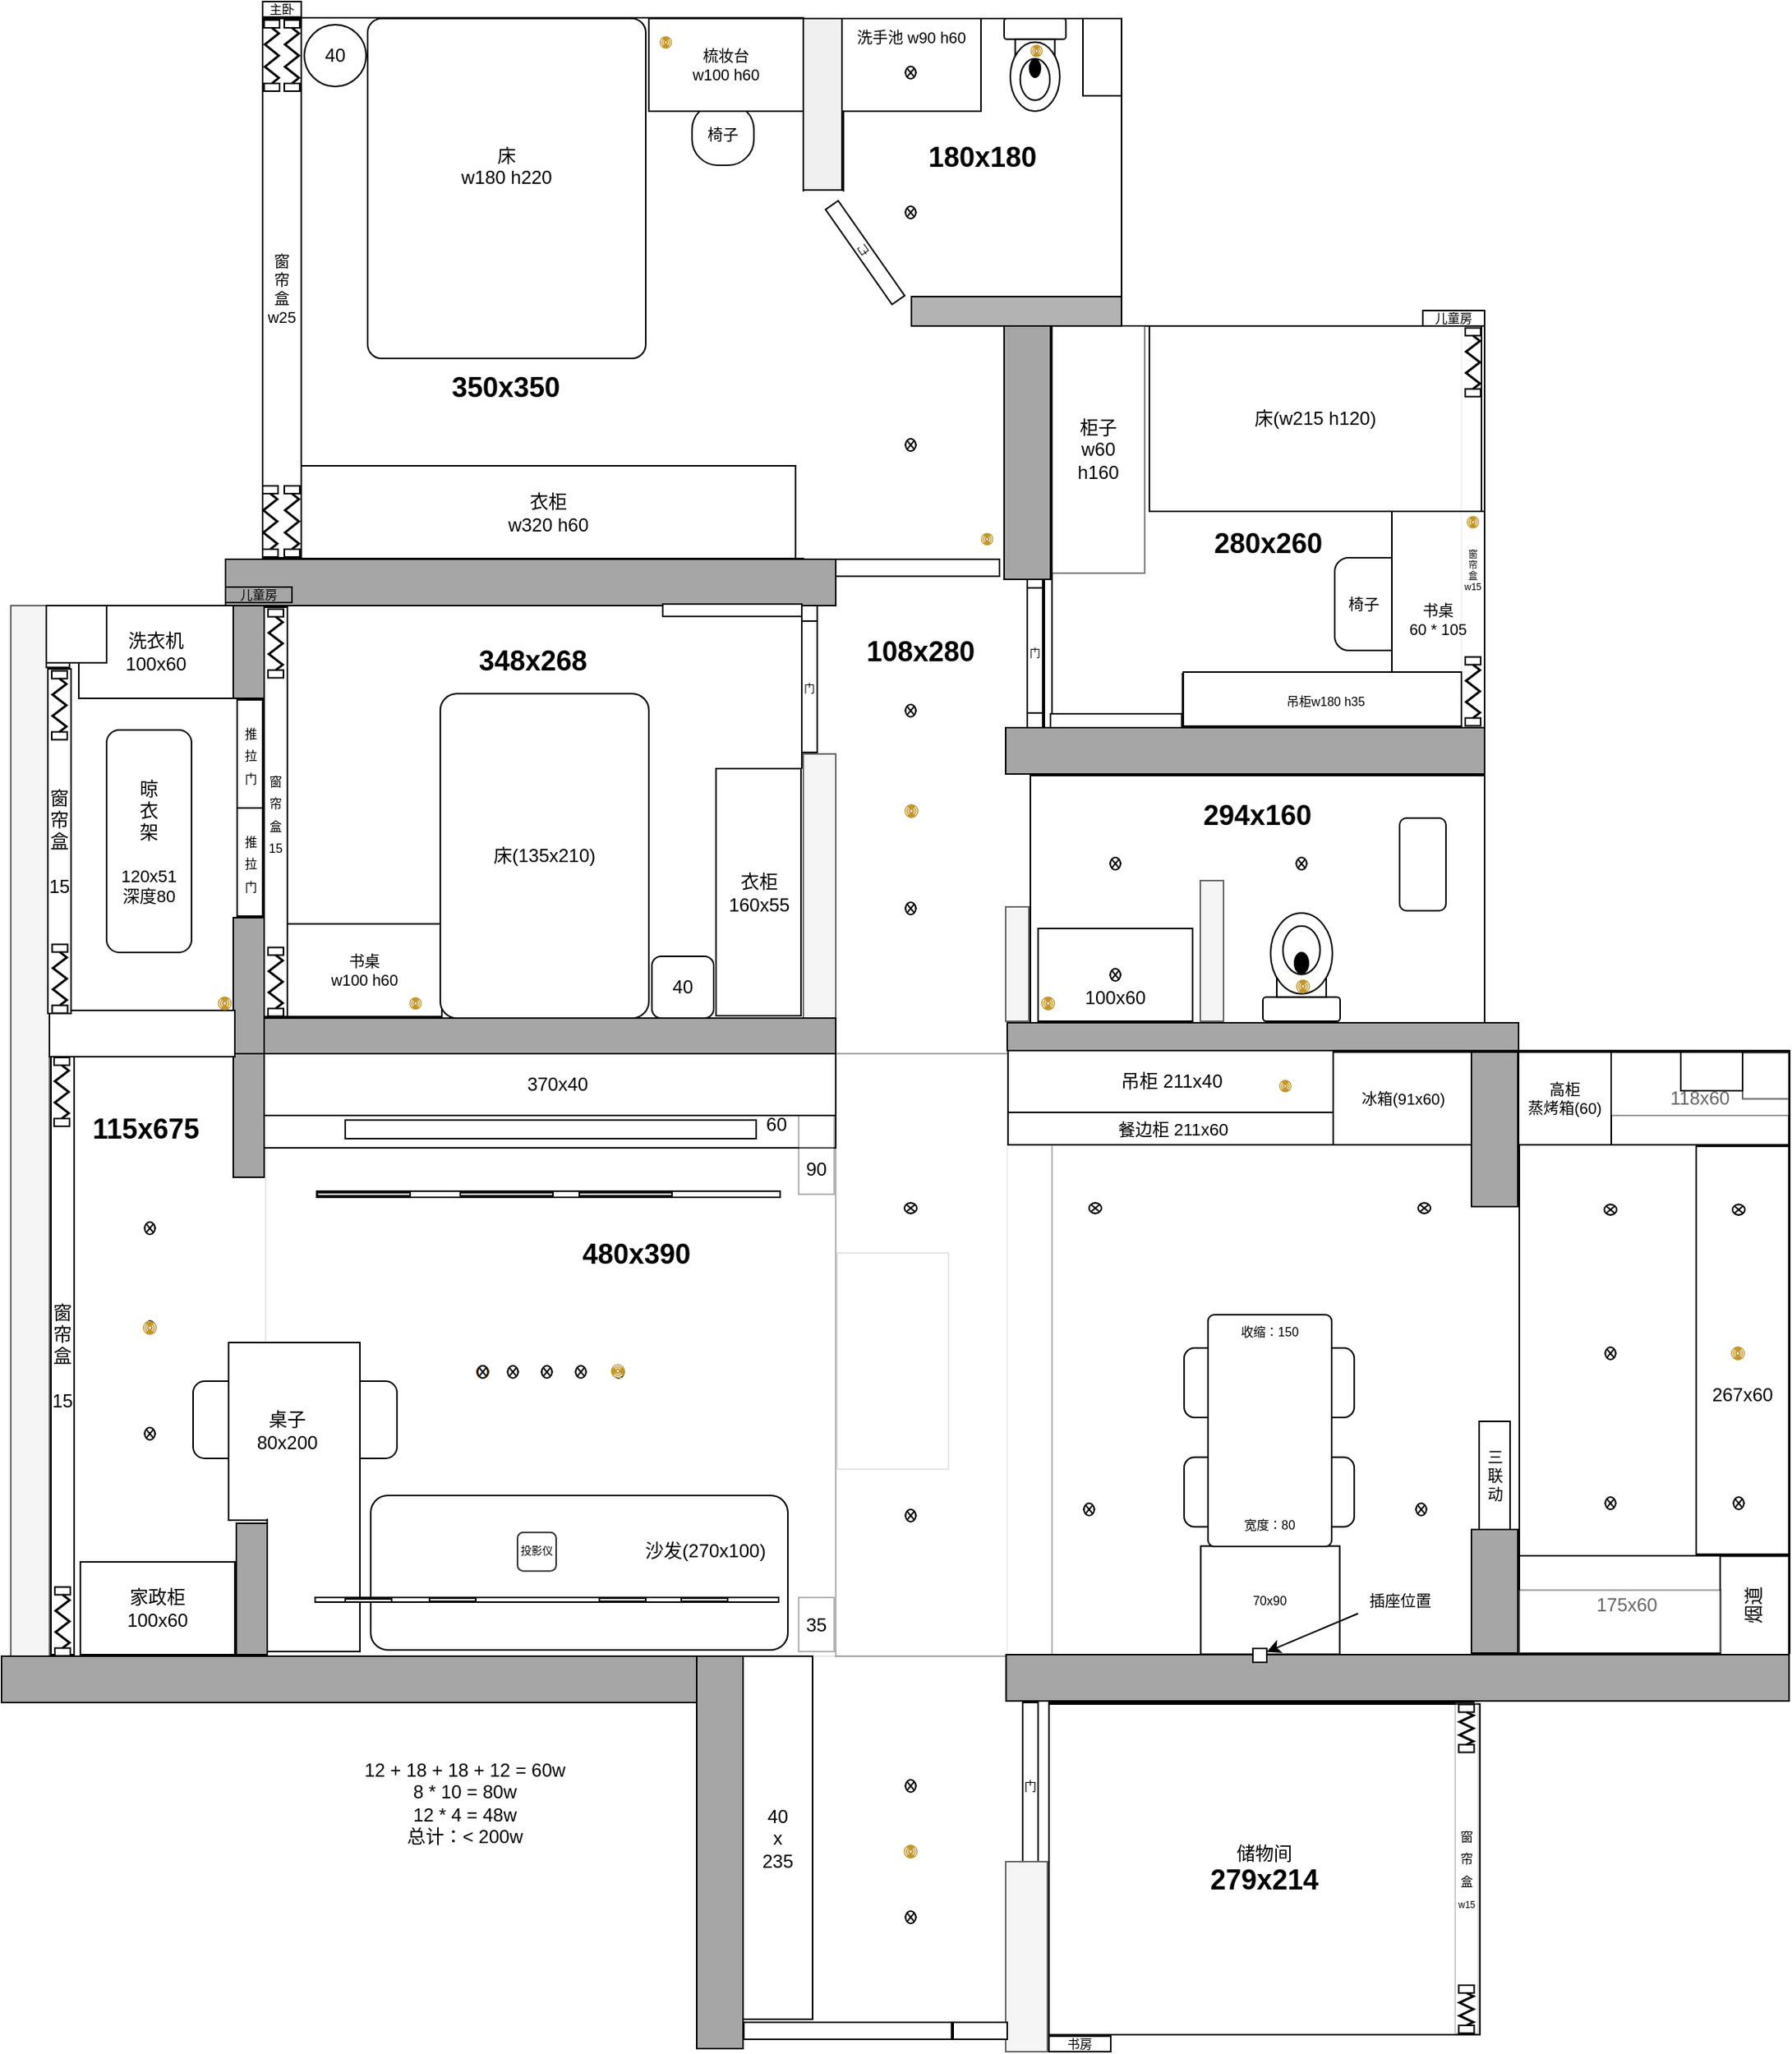 <mxfile version="24.7.17" pages="12">
  <diagram name="无客厅" id="4yZhdVAis62mtHY-0zvv">
    <mxGraphModel dx="4112" dy="2108" grid="0" gridSize="10" guides="1" tooltips="1" connect="1" arrows="1" fold="1" page="0" pageScale="1" pageWidth="500" pageHeight="400" background="none" math="0" shadow="0">
      <root>
        <mxCell id="k1oyfZ1dDkZ6s-F3WKjL-0" />
        <mxCell id="k1oyfZ1dDkZ6s-F3WKjL-1" parent="k1oyfZ1dDkZ6s-F3WKjL-0" />
        <mxCell id="weecl8GIUupPo9biIbHG-1" value="&lt;div&gt;&lt;span style=&quot;font-size: 18px;&quot;&gt;&lt;b&gt;&lt;br&gt;&lt;/b&gt;&lt;/span&gt;&lt;/div&gt;&lt;span style=&quot;font-size: 18px;&quot;&gt;&lt;b&gt;&lt;div&gt;&lt;span style=&quot;font-size: 18px;&quot;&gt;&lt;b&gt;&lt;br&gt;&lt;/b&gt;&lt;/span&gt;&lt;/div&gt;480x390&lt;/b&gt;&lt;/span&gt;&lt;br&gt;&lt;div style=&quot;font-size: 18px;&quot;&gt;&lt;font style=&quot;font-size: 18px;&quot;&gt;&lt;br&gt;&lt;/font&gt;&lt;/div&gt;&lt;div style=&quot;font-size: 18px;&quot;&gt;&lt;font style=&quot;font-size: 18px;&quot;&gt;&lt;br&gt;&lt;/font&gt;&lt;/div&gt;&lt;div style=&quot;font-size: 18px;&quot;&gt;&lt;font style=&quot;font-size: 18px;&quot;&gt;&lt;br&gt;&lt;/font&gt;&lt;/div&gt;&lt;div style=&quot;font-size: 18px;&quot;&gt;&lt;font style=&quot;font-size: 18px;&quot;&gt;&lt;br&gt;&lt;/font&gt;&lt;/div&gt;&lt;div style=&quot;font-size: 18px;&quot;&gt;&lt;font style=&quot;font-size: 18px;&quot;&gt;&lt;br&gt;&lt;/font&gt;&lt;/div&gt;&lt;div style=&quot;font-size: 18px;&quot;&gt;&lt;font style=&quot;font-size: 18px;&quot;&gt;&lt;br&gt;&lt;/font&gt;&lt;/div&gt;&lt;div style=&quot;font-size: 18px;&quot;&gt;&lt;br&gt;&lt;/div&gt;&lt;div style=&quot;font-size: 18px;&quot;&gt;&lt;br&gt;&lt;/div&gt;" style="rounded=0;whiteSpace=wrap;html=1;rotation=0;strokeColor=#e6e6e6;" parent="k1oyfZ1dDkZ6s-F3WKjL-1" vertex="1">
          <mxGeometry x="-2640" y="-887" width="480" height="390" as="geometry" />
        </mxCell>
        <mxCell id="dBr0vDfXgmC6KYogwe6v-37" value="" style="rounded=0;whiteSpace=wrap;html=1;opacity=30;" parent="k1oyfZ1dDkZ6s-F3WKjL-1" vertex="1">
          <mxGeometry x="-2271" y="-887" width="140" height="390" as="geometry" />
        </mxCell>
        <mxCell id="k1oyfZ1dDkZ6s-F3WKjL-114" value="" style="rounded=1;whiteSpace=wrap;html=1;rotation=-180;" parent="k1oyfZ1dDkZ6s-F3WKjL-1" vertex="1">
          <mxGeometry x="-2159" y="-1488.5" width="30" height="60" as="geometry" />
        </mxCell>
        <mxCell id="k1oyfZ1dDkZ6s-F3WKjL-29" value="&lt;div&gt;&lt;br&gt;&lt;/div&gt;&lt;div&gt;&lt;br&gt;&lt;/div&gt;&lt;div&gt;&lt;br&gt;&lt;/div&gt;&lt;div&gt;&lt;br&gt;&lt;/div&gt;&lt;div&gt;&lt;br&gt;&lt;/div&gt;&lt;div&gt;&lt;br&gt;&lt;/div&gt;&lt;div&gt;&lt;br&gt;&lt;/div&gt;&lt;div&gt;&lt;br&gt;&lt;/div&gt;&lt;div&gt;&lt;br&gt;&lt;/div&gt;&lt;div&gt;&lt;font style=&quot;font-size: 18px;&quot;&gt;&lt;b&gt;350x350&amp;nbsp; &amp;nbsp; &amp;nbsp; &amp;nbsp;&lt;/b&gt;&lt;/font&gt;&lt;/div&gt;" style="rounded=0;whiteSpace=wrap;html=1;" parent="k1oyfZ1dDkZ6s-F3WKjL-1" vertex="1">
          <mxGeometry x="-2642" y="-1557.5" width="350" height="350" as="geometry" />
        </mxCell>
        <mxCell id="BUbQRyQwh1nbUOfCEUie-13" value="&lt;font size=&quot;1&quot; style=&quot;&quot;&gt;&lt;b style=&quot;font-size: 18px;&quot;&gt;180x180&lt;/b&gt;&lt;/font&gt;" style="rounded=0;whiteSpace=wrap;html=1;rotation=0;" parent="k1oyfZ1dDkZ6s-F3WKjL-1" vertex="1">
          <mxGeometry x="-2266" y="-1557" width="180" height="180" as="geometry" />
        </mxCell>
        <mxCell id="BUbQRyQwh1nbUOfCEUie-14" value="" style="rounded=0;whiteSpace=wrap;html=1;strokeColor=none;" parent="k1oyfZ1dDkZ6s-F3WKjL-1" vertex="1">
          <mxGeometry x="-2333" y="-1445" width="152" height="101" as="geometry" />
        </mxCell>
        <mxCell id="feykhTEHdurPVrKYBH64-0" value="&lt;b&gt;&lt;font style=&quot;font-size: 18px;&quot;&gt;348x268&lt;/font&gt;&lt;/b&gt;&lt;div&gt;&lt;b&gt;&lt;font style=&quot;font-size: 18px;&quot;&gt;&lt;br&gt;&lt;/font&gt;&lt;/b&gt;&lt;/div&gt;&lt;div&gt;&lt;b&gt;&lt;font style=&quot;font-size: 18px;&quot;&gt;&lt;br&gt;&lt;/font&gt;&lt;/b&gt;&lt;/div&gt;&lt;div&gt;&lt;b&gt;&lt;font style=&quot;font-size: 18px;&quot;&gt;&lt;br&gt;&lt;/font&gt;&lt;/b&gt;&lt;/div&gt;&lt;div&gt;&lt;b&gt;&lt;font style=&quot;font-size: 18px;&quot;&gt;&lt;br&gt;&lt;/font&gt;&lt;/b&gt;&lt;/div&gt;&lt;div&gt;&lt;b&gt;&lt;font style=&quot;font-size: 18px;&quot;&gt;&lt;br&gt;&lt;/font&gt;&lt;/b&gt;&lt;/div&gt;&lt;div&gt;&lt;b&gt;&lt;font style=&quot;font-size: 18px;&quot;&gt;&lt;br&gt;&lt;/font&gt;&lt;/b&gt;&lt;/div&gt;&lt;div&gt;&lt;b&gt;&lt;font style=&quot;font-size: 18px;&quot;&gt;&lt;br&gt;&lt;/font&gt;&lt;/b&gt;&lt;/div&gt;&lt;div&gt;&lt;b&gt;&lt;font style=&quot;font-size: 18px;&quot;&gt;&lt;br&gt;&lt;/font&gt;&lt;/b&gt;&lt;/div&gt;&lt;div&gt;&lt;b&gt;&lt;font style=&quot;font-size: 18px;&quot;&gt;&lt;br&gt;&lt;/font&gt;&lt;/b&gt;&lt;/div&gt;" style="rounded=0;whiteSpace=wrap;html=1;strokeColor=#FFFFFF;opacity=1;" parent="k1oyfZ1dDkZ6s-F3WKjL-1" vertex="1">
          <mxGeometry x="-2641" y="-1178" width="348" height="268" as="geometry" />
        </mxCell>
        <mxCell id="dN5NLrrAvh838ew_dPOu-0" value="&lt;div style=&quot;font-size: 11px;&quot;&gt;&lt;font style=&quot;font-size: 11px;&quot;&gt;&lt;br&gt;&lt;/font&gt;&lt;/div&gt;&lt;div style=&quot;font-size: 11px;&quot;&gt;&lt;font style=&quot;font-size: 11px;&quot;&gt;&lt;br&gt;&lt;/font&gt;&lt;/div&gt;&lt;div style=&quot;font-size: 11px;&quot;&gt;&lt;font style=&quot;font-size: 11px;&quot;&gt;&lt;br&gt;&lt;/font&gt;&lt;/div&gt;&lt;font style=&quot;font-size: 11px;&quot;&gt;餐边柜 211x60&lt;/font&gt;" style="rounded=0;whiteSpace=wrap;html=1;rotation=0;" parent="k1oyfZ1dDkZ6s-F3WKjL-1" vertex="1">
          <mxGeometry x="-2159.5" y="-888" width="212.5" height="60" as="geometry" />
        </mxCell>
        <mxCell id="JoyDJOINHQUnWLBRE3EA-0" value="" style="rounded=0;whiteSpace=wrap;html=1;" parent="k1oyfZ1dDkZ6s-F3WKjL-1" vertex="1">
          <mxGeometry x="-1828.5" y="-889" width="175" height="390" as="geometry" />
        </mxCell>
        <mxCell id="k1oyfZ1dDkZ6s-F3WKjL-4" value="" style="rounded=0;whiteSpace=wrap;html=1;strokeColor=none;" parent="k1oyfZ1dDkZ6s-F3WKjL-1" vertex="1">
          <mxGeometry x="-2331" y="-492" width="170" height="230" as="geometry" />
        </mxCell>
        <mxCell id="k1oyfZ1dDkZ6s-F3WKjL-5" value="&lt;font style=&quot;font-size: 18px;&quot;&gt;&lt;b&gt;108x280&lt;/b&gt;&lt;/font&gt;&lt;div&gt;&lt;font style=&quot;font-size: 18px;&quot;&gt;&lt;b&gt;&lt;br&gt;&lt;/b&gt;&lt;/font&gt;&lt;/div&gt;&lt;div&gt;&lt;font style=&quot;font-size: 18px;&quot;&gt;&lt;b&gt;&lt;br&gt;&lt;/b&gt;&lt;/font&gt;&lt;/div&gt;&lt;div&gt;&lt;font style=&quot;font-size: 18px;&quot;&gt;&lt;b&gt;&lt;br&gt;&lt;/b&gt;&lt;/font&gt;&lt;/div&gt;&lt;div&gt;&lt;font style=&quot;font-size: 18px;&quot;&gt;&lt;b&gt;&lt;br&gt;&lt;/b&gt;&lt;/font&gt;&lt;/div&gt;&lt;div&gt;&lt;font style=&quot;font-size: 18px;&quot;&gt;&lt;b&gt;&lt;br&gt;&lt;/b&gt;&lt;/font&gt;&lt;/div&gt;&lt;div&gt;&lt;font style=&quot;font-size: 18px;&quot;&gt;&lt;b&gt;&lt;br&gt;&lt;/b&gt;&lt;/font&gt;&lt;/div&gt;&lt;div&gt;&lt;font style=&quot;font-size: 18px;&quot;&gt;&lt;b&gt;&lt;br&gt;&lt;/b&gt;&lt;/font&gt;&lt;/div&gt;&lt;div&gt;&lt;font style=&quot;font-size: 18px;&quot;&gt;&lt;b&gt;&lt;br&gt;&lt;/b&gt;&lt;/font&gt;&lt;/div&gt;&lt;div&gt;&lt;font style=&quot;font-size: 18px;&quot;&gt;&lt;b&gt;&lt;br&gt;&lt;/b&gt;&lt;/font&gt;&lt;/div&gt;" style="rounded=0;whiteSpace=wrap;html=1;strokeColor=none;" parent="k1oyfZ1dDkZ6s-F3WKjL-1" vertex="1">
          <mxGeometry x="-2270" y="-1190" width="108" height="280" as="geometry" />
        </mxCell>
        <mxCell id="k1oyfZ1dDkZ6s-F3WKjL-6" value="&lt;font style=&quot;font-size: 18px;&quot;&gt;&lt;b&gt;115x675&lt;/b&gt;&lt;/font&gt;" style="rounded=0;whiteSpace=wrap;html=1;strokeColor=none;" parent="k1oyfZ1dDkZ6s-F3WKjL-1" vertex="1">
          <mxGeometry x="-2775" y="-1177" width="115" height="678" as="geometry" />
        </mxCell>
        <mxCell id="k1oyfZ1dDkZ6s-F3WKjL-7" value="" style="rounded=0;whiteSpace=wrap;html=1;container=0;" parent="k1oyfZ1dDkZ6s-F3WKjL-1" vertex="1">
          <mxGeometry x="-2133" y="-467" width="275" height="215" as="geometry" />
        </mxCell>
        <mxCell id="k1oyfZ1dDkZ6s-F3WKjL-8" value="" style="rounded=0;whiteSpace=wrap;html=1;" parent="k1oyfZ1dDkZ6s-F3WKjL-1" vertex="1">
          <mxGeometry x="-2272" y="-1207" width="107" height="11" as="geometry" />
        </mxCell>
        <mxCell id="k1oyfZ1dDkZ6s-F3WKjL-9" value="" style="rounded=0;whiteSpace=wrap;html=1;" parent="k1oyfZ1dDkZ6s-F3WKjL-1" vertex="1">
          <mxGeometry x="-2136" y="-1357" width="285" height="260" as="geometry" />
        </mxCell>
        <mxCell id="k1oyfZ1dDkZ6s-F3WKjL-10" value="&lt;font style=&quot;font-size: 18px;&quot;&gt;&lt;b&gt;294x160&lt;/b&gt;&lt;/font&gt;&lt;div style=&quot;font-size: 18px;&quot;&gt;&lt;font style=&quot;font-size: 18px;&quot;&gt;&lt;b&gt;&lt;br&gt;&lt;/b&gt;&lt;/font&gt;&lt;/div&gt;&lt;div style=&quot;font-size: 18px;&quot;&gt;&lt;font style=&quot;font-size: 18px;&quot;&gt;&lt;b&gt;&lt;br&gt;&lt;/b&gt;&lt;/font&gt;&lt;/div&gt;&lt;div style=&quot;font-size: 18px;&quot;&gt;&lt;font style=&quot;font-size: 18px;&quot;&gt;&lt;b&gt;&lt;br&gt;&lt;/b&gt;&lt;/font&gt;&lt;/div&gt;&lt;div style=&quot;font-size: 18px;&quot;&gt;&lt;font style=&quot;font-size: 18px;&quot;&gt;&lt;b&gt;&lt;br&gt;&lt;/b&gt;&lt;/font&gt;&lt;/div&gt;&lt;div style=&quot;font-size: 18px;&quot;&gt;&lt;br&gt;&lt;/div&gt;" style="rounded=0;whiteSpace=wrap;html=1;" parent="k1oyfZ1dDkZ6s-F3WKjL-1" vertex="1">
          <mxGeometry x="-2145" y="-1067" width="294" height="160" as="geometry" />
        </mxCell>
        <mxCell id="k1oyfZ1dDkZ6s-F3WKjL-11" value="" style="rounded=0;whiteSpace=wrap;html=1;fillColor=#f5f5f5;fontColor=#333333;strokeColor=#666666;" parent="k1oyfZ1dDkZ6s-F3WKjL-1" vertex="1">
          <mxGeometry x="-2805" y="-1177" width="25" height="681" as="geometry" />
        </mxCell>
        <mxCell id="k1oyfZ1dDkZ6s-F3WKjL-12" value="" style="image;aspect=fixed;perimeter=ellipsePerimeter;html=1;align=center;shadow=0;dashed=0;fontColor=#4277BB;labelBackgroundColor=default;fontSize=12;spacingTop=3;image=img/lib/ibm/users/sensor.svg;imageBackground=default;fillStyle=hatch;" parent="k1oyfZ1dDkZ6s-F3WKjL-1" vertex="1">
          <mxGeometry x="-2473" y="-886" width="15" height="15" as="geometry" />
        </mxCell>
        <mxCell id="k1oyfZ1dDkZ6s-F3WKjL-13" value="" style="sketch=0;points=[[0.5,0,0],[1,0.5,0],[0.5,1,0],[0,0.5,0],[0.145,0.145,0],[0.856,0.145,0],[0.855,0.856,0],[0.145,0.855,0]];verticalLabelPosition=bottom;html=1;verticalAlign=top;aspect=fixed;align=center;pointerEvents=1;shape=mxgraph.cisco19.rect;prIcon=router;fontSize=16;fillColor=#dae8fc;strokeColor=#6c8ebf;" parent="k1oyfZ1dDkZ6s-F3WKjL-1" vertex="1">
          <mxGeometry x="-2375" y="-885" width="15" height="15" as="geometry" />
        </mxCell>
        <mxCell id="k1oyfZ1dDkZ6s-F3WKjL-15" value="40&lt;div&gt;x&lt;/div&gt;&lt;div&gt;235&lt;/div&gt;" style="rounded=0;whiteSpace=wrap;html=1;" parent="k1oyfZ1dDkZ6s-F3WKjL-1" vertex="1">
          <mxGeometry x="-2331" y="-497" width="45" height="235" as="geometry" />
        </mxCell>
        <mxCell id="k1oyfZ1dDkZ6s-F3WKjL-18" value="" style="pointerEvents=1;verticalLabelPosition=bottom;shadow=0;dashed=0;align=center;html=1;verticalAlign=top;shape=mxgraph.electrical.miscellaneous.light_bulb;" parent="k1oyfZ1dDkZ6s-F3WKjL-1" vertex="1">
          <mxGeometry x="-2226.5" y="-985" width="8" height="8" as="geometry" />
        </mxCell>
        <mxCell id="k1oyfZ1dDkZ6s-F3WKjL-19" value="" style="pointerEvents=1;verticalLabelPosition=bottom;shadow=0;dashed=0;align=center;html=1;verticalAlign=top;shape=mxgraph.electrical.miscellaneous.light_bulb;" parent="k1oyfZ1dDkZ6s-F3WKjL-1" vertex="1">
          <mxGeometry x="-2226.5" y="-1113" width="8" height="8" as="geometry" />
        </mxCell>
        <mxCell id="k1oyfZ1dDkZ6s-F3WKjL-20" value="" style="pointerEvents=1;verticalLabelPosition=bottom;shadow=0;dashed=0;align=center;html=1;verticalAlign=top;shape=mxgraph.electrical.miscellaneous.light_bulb;flipV=1;flipH=1;" parent="k1oyfZ1dDkZ6s-F3WKjL-1" vertex="1">
          <mxGeometry x="-2226.5" y="-417" width="8" height="8" as="geometry" />
        </mxCell>
        <mxCell id="k1oyfZ1dDkZ6s-F3WKjL-21" value="" style="pointerEvents=1;verticalLabelPosition=bottom;shadow=0;dashed=0;align=center;html=1;verticalAlign=top;shape=mxgraph.electrical.miscellaneous.light_bulb;flipV=1;flipH=1;" parent="k1oyfZ1dDkZ6s-F3WKjL-1" vertex="1">
          <mxGeometry x="-2226.5" y="-332" width="8" height="8" as="geometry" />
        </mxCell>
        <mxCell id="k1oyfZ1dDkZ6s-F3WKjL-22" value="600" style="pointerEvents=1;verticalLabelPosition=bottom;shadow=0;dashed=0;align=center;html=1;verticalAlign=top;shape=mxgraph.electrical.miscellaneous.light_bulb;" parent="k1oyfZ1dDkZ6s-F3WKjL-1" vertex="1">
          <mxGeometry x="-2013" y="-1250" width="37" height="37" as="geometry" />
        </mxCell>
        <mxCell id="k1oyfZ1dDkZ6s-F3WKjL-23" value="" style="verticalLabelPosition=bottom;html=1;verticalAlign=top;align=center;shape=mxgraph.floorplan.toilet;rotation=-180;" parent="k1oyfZ1dDkZ6s-F3WKjL-1" vertex="1">
          <mxGeometry x="-1994.5" y="-978" width="50" height="70" as="geometry" />
        </mxCell>
        <mxCell id="k1oyfZ1dDkZ6s-F3WKjL-24" value="&lt;div&gt;&lt;br&gt;&lt;/div&gt;&lt;div&gt;&lt;br&gt;&lt;/div&gt;&lt;div&gt;100x60&lt;/div&gt;" style="rounded=0;whiteSpace=wrap;html=1;" parent="k1oyfZ1dDkZ6s-F3WKjL-1" vertex="1">
          <mxGeometry x="-2140" y="-968" width="100" height="60" as="geometry" />
        </mxCell>
        <mxCell id="k1oyfZ1dDkZ6s-F3WKjL-25" value="" style="pointerEvents=1;verticalLabelPosition=bottom;shadow=0;dashed=0;align=center;html=1;verticalAlign=top;shape=mxgraph.electrical.miscellaneous.light_bulb;" parent="k1oyfZ1dDkZ6s-F3WKjL-1" vertex="1">
          <mxGeometry x="-2094" y="-1014" width="8" height="8" as="geometry" />
        </mxCell>
        <mxCell id="k1oyfZ1dDkZ6s-F3WKjL-26" value="家政柜&lt;div&gt;&lt;span style=&quot;background-color: initial;&quot;&gt;100x60&lt;/span&gt;&lt;/div&gt;" style="rounded=0;whiteSpace=wrap;html=1;" parent="k1oyfZ1dDkZ6s-F3WKjL-1" vertex="1">
          <mxGeometry x="-2760" y="-558" width="100" height="60" as="geometry" />
        </mxCell>
        <mxCell id="k1oyfZ1dDkZ6s-F3WKjL-31" value="床&lt;br&gt;w180 h220&lt;br&gt;&amp;nbsp;&lt;br&gt;&lt;div&gt;&lt;br&gt;&lt;/div&gt;" style="rounded=1;whiteSpace=wrap;html=1;arcSize=5;" parent="k1oyfZ1dDkZ6s-F3WKjL-1" vertex="1">
          <mxGeometry x="-2574" y="-1557" width="180" height="220" as="geometry" />
        </mxCell>
        <mxCell id="k1oyfZ1dDkZ6s-F3WKjL-32" value="&lt;div&gt;&lt;span style=&quot;background-color: initial;&quot;&gt;椅子&lt;/span&gt;&lt;br&gt;&lt;/div&gt;" style="rounded=1;whiteSpace=wrap;html=1;strokeColor=#000000;fontSize=10;arcSize=42;" parent="k1oyfZ1dDkZ6s-F3WKjL-1" vertex="1">
          <mxGeometry x="-2364" y="-1502" width="40" height="40" as="geometry" />
        </mxCell>
        <mxCell id="k1oyfZ1dDkZ6s-F3WKjL-33" value="主卧" style="text;html=1;strokeColor=default;fillColor=none;align=center;verticalAlign=middle;whiteSpace=wrap;rounded=0;fontSize=8;" parent="k1oyfZ1dDkZ6s-F3WKjL-1" vertex="1">
          <mxGeometry x="-2642" y="-1568" width="25" height="10" as="geometry" />
        </mxCell>
        <mxCell id="k1oyfZ1dDkZ6s-F3WKjL-36" value="" style="rounded=0;whiteSpace=wrap;html=1;fontSize=7;fillColor=#A6A6A6;" parent="k1oyfZ1dDkZ6s-F3WKjL-1" vertex="1">
          <mxGeometry x="-2661" y="-1177" width="20" height="60" as="geometry" />
        </mxCell>
        <mxCell id="k1oyfZ1dDkZ6s-F3WKjL-37" value="&lt;span style=&quot;font-size: 8px;&quot;&gt;推&lt;/span&gt;&lt;div&gt;&lt;span style=&quot;font-size: 8px;&quot;&gt;拉&lt;/span&gt;&lt;/div&gt;&lt;div&gt;&lt;span style=&quot;font-size: 8px;&quot;&gt;门&lt;/span&gt;&lt;/div&gt;" style="rounded=0;whiteSpace=wrap;html=1;" parent="k1oyfZ1dDkZ6s-F3WKjL-1" vertex="1">
          <mxGeometry x="-2658.5" y="-1116" width="16.5" height="70" as="geometry" />
        </mxCell>
        <mxCell id="k1oyfZ1dDkZ6s-F3WKjL-38" value="&lt;font style=&quot;&quot;&gt;&lt;span style=&quot;font-size: 8px;&quot;&gt;窗帘盒&lt;/span&gt;&lt;br&gt;&lt;/font&gt;&lt;div&gt;&lt;span style=&quot;font-size: 8px;&quot;&gt;15&lt;/span&gt;&lt;/div&gt;" style="rounded=0;whiteSpace=wrap;html=1;" parent="k1oyfZ1dDkZ6s-F3WKjL-1" vertex="1">
          <mxGeometry x="-2641" y="-1176" width="15" height="265" as="geometry" />
        </mxCell>
        <mxCell id="k1oyfZ1dDkZ6s-F3WKjL-40" value="&lt;font style=&quot;font-size: 10px;&quot;&gt;书桌&lt;br style=&quot;font-size: 10px;&quot;&gt;w100 h60&lt;/font&gt;" style="rounded=0;whiteSpace=wrap;html=1;fontSize=10;" parent="k1oyfZ1dDkZ6s-F3WKjL-1" vertex="1">
          <mxGeometry x="-2626" y="-971" width="100" height="60" as="geometry" />
        </mxCell>
        <mxCell id="k1oyfZ1dDkZ6s-F3WKjL-41" value="" style="group" parent="k1oyfZ1dDkZ6s-F3WKjL-1" vertex="1" connectable="0">
          <mxGeometry x="-2293" y="-1177" width="10" height="105" as="geometry" />
        </mxCell>
        <mxCell id="k1oyfZ1dDkZ6s-F3WKjL-42" value="&lt;font style=&quot;font-size: 7px;&quot;&gt;门&lt;/font&gt;" style="rounded=0;whiteSpace=wrap;html=1;" parent="k1oyfZ1dDkZ6s-F3WKjL-41" vertex="1">
          <mxGeometry width="10" height="105" as="geometry" />
        </mxCell>
        <mxCell id="k1oyfZ1dDkZ6s-F3WKjL-43" value="&lt;font style=&quot;font-size: 7px;&quot;&gt;门&lt;/font&gt;" style="rounded=0;whiteSpace=wrap;html=1;" parent="k1oyfZ1dDkZ6s-F3WKjL-41" vertex="1">
          <mxGeometry y="9.997" width="10" height="85" as="geometry" />
        </mxCell>
        <mxCell id="k1oyfZ1dDkZ6s-F3WKjL-44" value="&lt;div&gt;&lt;font style=&quot;font-size: 18px;&quot;&gt;&lt;b&gt;&lt;br&gt;&lt;/b&gt;&lt;/font&gt;&lt;/div&gt;&lt;font style=&quot;font-size: 18px;&quot;&gt;&lt;b&gt;280x260&lt;/b&gt;&lt;/font&gt;" style="rounded=0;whiteSpace=wrap;html=1;" parent="k1oyfZ1dDkZ6s-F3WKjL-1" vertex="1">
          <mxGeometry x="-2131" y="-1358" width="280" height="260" as="geometry" />
        </mxCell>
        <mxCell id="k1oyfZ1dDkZ6s-F3WKjL-45" value="床(w215 h120)" style="rounded=0;whiteSpace=wrap;html=1;" parent="k1oyfZ1dDkZ6s-F3WKjL-1" vertex="1">
          <mxGeometry x="-2068" y="-1358" width="215" height="120" as="geometry" />
        </mxCell>
        <mxCell id="k1oyfZ1dDkZ6s-F3WKjL-46" value="柜子&lt;br&gt;w60&lt;br&gt;h160" style="rounded=0;whiteSpace=wrap;html=1;shadow=0;glass=0;opacity=50;" parent="k1oyfZ1dDkZ6s-F3WKjL-1" vertex="1">
          <mxGeometry x="-2131" y="-1358" width="60" height="160" as="geometry" />
        </mxCell>
        <mxCell id="k1oyfZ1dDkZ6s-F3WKjL-47" value="" style="group" parent="k1oyfZ1dDkZ6s-F3WKjL-1" vertex="1" connectable="0">
          <mxGeometry x="-2147" y="-1198" width="10" height="100" as="geometry" />
        </mxCell>
        <mxCell id="k1oyfZ1dDkZ6s-F3WKjL-48" value="&lt;font style=&quot;font-size: 7px;&quot;&gt;门&lt;/font&gt;" style="rounded=0;whiteSpace=wrap;html=1;" parent="k1oyfZ1dDkZ6s-F3WKjL-47" vertex="1">
          <mxGeometry width="10" height="100" as="geometry" />
        </mxCell>
        <mxCell id="k1oyfZ1dDkZ6s-F3WKjL-49" value="&lt;font style=&quot;font-size: 7px;&quot;&gt;门&lt;/font&gt;" style="rounded=0;whiteSpace=wrap;html=1;" parent="k1oyfZ1dDkZ6s-F3WKjL-47" vertex="1">
          <mxGeometry y="9.521" width="10" height="80.952" as="geometry" />
        </mxCell>
        <mxCell id="k1oyfZ1dDkZ6s-F3WKjL-50" value="&lt;font style=&quot;font-size: 10px;&quot;&gt;椅子&amp;nbsp; &amp;nbsp; &amp;nbsp; &amp;nbsp;&amp;nbsp;&lt;/font&gt;" style="rounded=1;whiteSpace=wrap;html=1;strokeColor=#000000;fontSize=10;" parent="k1oyfZ1dDkZ6s-F3WKjL-1" vertex="1">
          <mxGeometry x="-1948" y="-1208" width="60" height="60" as="geometry" />
        </mxCell>
        <mxCell id="k1oyfZ1dDkZ6s-F3WKjL-51" value="&lt;font style=&quot;font-size: 10px;&quot;&gt;书桌&lt;br style=&quot;font-size: 10px;&quot;&gt;60 * 105&lt;/font&gt;" style="rounded=0;whiteSpace=wrap;html=1;rotation=0;fontSize=10;" parent="k1oyfZ1dDkZ6s-F3WKjL-1" vertex="1">
          <mxGeometry x="-1911" y="-1238" width="60" height="140" as="geometry" />
        </mxCell>
        <mxCell id="k1oyfZ1dDkZ6s-F3WKjL-52" value="&lt;font style=&quot;font-size: 8px;&quot;&gt;&lt;font style=&quot;font-size: 8px;&quot;&gt;&amp;nbsp; 琴w135 h35&lt;/font&gt;&lt;/font&gt;" style="rounded=0;whiteSpace=wrap;html=1;align=center;" parent="k1oyfZ1dDkZ6s-F3WKjL-1" vertex="1">
          <mxGeometry x="-2046.5" y="-1133" width="135" height="35" as="geometry" />
        </mxCell>
        <mxCell id="k1oyfZ1dDkZ6s-F3WKjL-53" value="儿童房" style="text;html=1;strokeColor=default;fillColor=none;align=center;verticalAlign=middle;whiteSpace=wrap;rounded=0;fontSize=8;" parent="k1oyfZ1dDkZ6s-F3WKjL-1" vertex="1">
          <mxGeometry x="-1891" y="-1368" width="40" height="10" as="geometry" />
        </mxCell>
        <mxCell id="k1oyfZ1dDkZ6s-F3WKjL-54" value="&lt;div&gt;&lt;br&gt;&lt;/div&gt;&lt;div&gt;&lt;br&gt;&lt;/div&gt;&lt;div&gt;&lt;br&gt;&lt;/div&gt;&lt;div&gt;&lt;br&gt;&lt;/div&gt;&lt;div&gt;&lt;br&gt;&lt;/div&gt;&lt;div&gt;&lt;br&gt;&lt;/div&gt;&lt;br&gt;&lt;br&gt;窗&lt;br style=&quot;font-size: 6px;&quot;&gt;帘&lt;br style=&quot;font-size: 6px;&quot;&gt;盒&lt;br style=&quot;font-size: 6px;&quot;&gt;w15" style="rounded=0;whiteSpace=wrap;html=1;opacity=5;fontSize=6;" parent="k1oyfZ1dDkZ6s-F3WKjL-1" vertex="1">
          <mxGeometry x="-1866" y="-1358" width="15" height="259" as="geometry" />
        </mxCell>
        <mxCell id="k1oyfZ1dDkZ6s-F3WKjL-55" value="储物间&lt;div&gt;&lt;font style=&quot;font-size: 18px;&quot;&gt;&lt;b&gt;279x214&lt;/b&gt;&lt;/font&gt;&lt;/div&gt;" style="rounded=0;whiteSpace=wrap;html=1;" parent="k1oyfZ1dDkZ6s-F3WKjL-1" vertex="1">
          <mxGeometry x="-2133" y="-466" width="279" height="214" as="geometry" />
        </mxCell>
        <mxCell id="k1oyfZ1dDkZ6s-F3WKjL-56" value="&lt;font style=&quot;&quot;&gt;&lt;span style=&quot;font-size: 8px;&quot;&gt;窗&lt;/span&gt;&lt;br&gt;&lt;span style=&quot;font-size: 8px;&quot;&gt;帘&lt;/span&gt;&lt;br&gt;&lt;span style=&quot;font-size: 8px;&quot;&gt;盒&lt;/span&gt;&lt;br&gt;&lt;font style=&quot;font-size: 6px;&quot;&gt;w15&lt;/font&gt;&lt;br&gt;&lt;/font&gt;" style="rounded=0;whiteSpace=wrap;html=1;opacity=20;" parent="k1oyfZ1dDkZ6s-F3WKjL-1" vertex="1">
          <mxGeometry x="-1870" y="-467" width="15" height="214" as="geometry" />
        </mxCell>
        <mxCell id="k1oyfZ1dDkZ6s-F3WKjL-57" value="&lt;font style=&quot;font-size: 8px;&quot;&gt;门&lt;/font&gt;" style="rounded=0;whiteSpace=wrap;html=1;rotation=0;" parent="k1oyfZ1dDkZ6s-F3WKjL-1" vertex="1">
          <mxGeometry x="-2150" y="-467" width="10" height="105" as="geometry" />
        </mxCell>
        <mxCell id="k1oyfZ1dDkZ6s-F3WKjL-59" value="书房" style="text;html=1;strokeColor=default;fillColor=none;align=center;verticalAlign=middle;whiteSpace=wrap;rounded=0;fontSize=8;" parent="k1oyfZ1dDkZ6s-F3WKjL-1" vertex="1">
          <mxGeometry x="-2133" y="-251" width="40" height="10" as="geometry" />
        </mxCell>
        <mxCell id="k1oyfZ1dDkZ6s-F3WKjL-60" value="" style="rounded=0;whiteSpace=wrap;html=1;fillColor=#f5f5f5;fontColor=#333333;strokeColor=#666666;" parent="k1oyfZ1dDkZ6s-F3WKjL-1" vertex="1">
          <mxGeometry x="-2035" y="-999" width="15" height="91" as="geometry" />
        </mxCell>
        <mxCell id="k1oyfZ1dDkZ6s-F3WKjL-61" value="" style="rounded=1;whiteSpace=wrap;html=1;rotation=90;" parent="k1oyfZ1dDkZ6s-F3WKjL-1" vertex="1">
          <mxGeometry x="-1921" y="-1024.5" width="60" height="30" as="geometry" />
        </mxCell>
        <mxCell id="k1oyfZ1dDkZ6s-F3WKjL-62" value="" style="image;aspect=fixed;perimeter=ellipsePerimeter;html=1;align=center;shadow=0;dashed=0;fontColor=#4277BB;labelBackgroundColor=default;fontSize=12;spacingTop=3;image=img/lib/ibm/users/sensor.svg;imageBackground=default;fillStyle=hatch;" parent="k1oyfZ1dDkZ6s-F3WKjL-1" vertex="1">
          <mxGeometry x="-1973" y="-935" width="9" height="9" as="geometry" />
        </mxCell>
        <mxCell id="k1oyfZ1dDkZ6s-F3WKjL-63" value="洗衣机&lt;div&gt;100x60&lt;/div&gt;" style="rounded=0;whiteSpace=wrap;html=1;" parent="k1oyfZ1dDkZ6s-F3WKjL-1" vertex="1">
          <mxGeometry x="-2761" y="-1177" width="100" height="60" as="geometry" />
        </mxCell>
        <mxCell id="k1oyfZ1dDkZ6s-F3WKjL-64" value="" style="pointerEvents=1;verticalLabelPosition=bottom;shadow=0;dashed=0;align=center;html=1;verticalAlign=top;shape=mxgraph.electrical.miscellaneous.light_bulb;" parent="k1oyfZ1dDkZ6s-F3WKjL-1" vertex="1">
          <mxGeometry x="-2719" y="-714" width="8" height="8" as="geometry" />
        </mxCell>
        <mxCell id="k1oyfZ1dDkZ6s-F3WKjL-65" value="" style="pointerEvents=1;verticalLabelPosition=bottom;shadow=0;dashed=0;align=center;html=1;verticalAlign=top;shape=mxgraph.electrical.miscellaneous.light_bulb;" parent="k1oyfZ1dDkZ6s-F3WKjL-1" vertex="1">
          <mxGeometry x="-2719" y="-645" width="8" height="8" as="geometry" />
        </mxCell>
        <mxCell id="k1oyfZ1dDkZ6s-F3WKjL-67" value="&lt;font style=&quot;font-size: 12px;&quot;&gt;吊柜 211x40&lt;/font&gt;" style="rounded=0;whiteSpace=wrap;html=1;rotation=0;" parent="k1oyfZ1dDkZ6s-F3WKjL-1" vertex="1">
          <mxGeometry x="-2159.5" y="-889" width="210.5" height="40" as="geometry" />
        </mxCell>
        <mxCell id="k1oyfZ1dDkZ6s-F3WKjL-68" value="&lt;font style=&quot;font-size: 10px;&quot;&gt;冰箱(91x60)&lt;/font&gt;" style="rounded=0;whiteSpace=wrap;html=1;rotation=0;fontSize=10;" parent="k1oyfZ1dDkZ6s-F3WKjL-1" vertex="1">
          <mxGeometry x="-1949" y="-888" width="91" height="60" as="geometry" />
        </mxCell>
        <mxCell id="k1oyfZ1dDkZ6s-F3WKjL-69" value="" style="rounded=0;whiteSpace=wrap;html=1;" parent="k1oyfZ1dDkZ6s-F3WKjL-1" vertex="1">
          <mxGeometry x="-1694" y="-888" width="34.5" height="390" as="geometry" />
        </mxCell>
        <mxCell id="k1oyfZ1dDkZ6s-F3WKjL-70" value="" style="rounded=0;whiteSpace=wrap;html=1;fillColor=#A6A6A6;" parent="k1oyfZ1dDkZ6s-F3WKjL-1" vertex="1">
          <mxGeometry x="-1859.5" y="-888" width="30" height="100" as="geometry" />
        </mxCell>
        <mxCell id="k1oyfZ1dDkZ6s-F3WKjL-71" value="" style="rounded=0;whiteSpace=wrap;html=1;fillColor=#A6A6A6;" parent="k1oyfZ1dDkZ6s-F3WKjL-1" vertex="1">
          <mxGeometry x="-1859.5" y="-579" width="30" height="80" as="geometry" />
        </mxCell>
        <mxCell id="k1oyfZ1dDkZ6s-F3WKjL-72" value="三&lt;div style=&quot;font-size: 10px;&quot;&gt;联&lt;/div&gt;&lt;div style=&quot;font-size: 10px;&quot;&gt;动&lt;/div&gt;" style="rounded=0;whiteSpace=wrap;html=1;fontSize=10;" parent="k1oyfZ1dDkZ6s-F3WKjL-1" vertex="1">
          <mxGeometry x="-1854.5" y="-649" width="20" height="70" as="geometry" />
        </mxCell>
        <mxCell id="k1oyfZ1dDkZ6s-F3WKjL-73" value="118x60" style="rounded=0;whiteSpace=wrap;html=1;rotation=0;" parent="k1oyfZ1dDkZ6s-F3WKjL-1" vertex="1">
          <mxGeometry x="-1769" y="-888" width="115" height="60" as="geometry" />
        </mxCell>
        <mxCell id="k1oyfZ1dDkZ6s-F3WKjL-74" value="175x60&amp;nbsp; &amp;nbsp; &amp;nbsp; &amp;nbsp; &amp;nbsp; &amp;nbsp;" style="rounded=0;whiteSpace=wrap;html=1;rotation=0;" parent="k1oyfZ1dDkZ6s-F3WKjL-1" vertex="1">
          <mxGeometry x="-1828.5" y="-562" width="174.5" height="63" as="geometry" />
        </mxCell>
        <mxCell id="k1oyfZ1dDkZ6s-F3WKjL-75" value="" style="pointerEvents=1;verticalLabelPosition=bottom;shadow=0;dashed=0;align=center;html=1;verticalAlign=top;shape=mxgraph.electrical.miscellaneous.light_bulb;flipV=1;" parent="k1oyfZ1dDkZ6s-F3WKjL-1" vertex="1">
          <mxGeometry x="-1773.5" y="-600" width="8" height="8" as="geometry" />
        </mxCell>
        <mxCell id="k1oyfZ1dDkZ6s-F3WKjL-76" value="&lt;div&gt;&lt;br&gt;&lt;/div&gt;&lt;div&gt;&lt;br&gt;&lt;/div&gt;&lt;div&gt;&lt;br&gt;&lt;/div&gt;&lt;div&gt;&lt;br&gt;&lt;/div&gt;267x60" style="rounded=0;whiteSpace=wrap;html=1;" parent="k1oyfZ1dDkZ6s-F3WKjL-1" vertex="1">
          <mxGeometry x="-1714" y="-827" width="60" height="264" as="geometry" />
        </mxCell>
        <mxCell id="k1oyfZ1dDkZ6s-F3WKjL-78" value="" style="pointerEvents=1;verticalLabelPosition=bottom;shadow=0;dashed=0;align=center;html=1;verticalAlign=top;shape=mxgraph.electrical.miscellaneous.light_bulb;flipV=1;direction=south;" parent="k1oyfZ1dDkZ6s-F3WKjL-1" vertex="1">
          <mxGeometry x="-1690.5" y="-790" width="8" height="8" as="geometry" />
        </mxCell>
        <mxCell id="k1oyfZ1dDkZ6s-F3WKjL-79" value="" style="pointerEvents=1;verticalLabelPosition=bottom;shadow=0;dashed=0;align=center;html=1;verticalAlign=top;shape=mxgraph.electrical.miscellaneous.light_bulb;flipV=1;direction=south;" parent="k1oyfZ1dDkZ6s-F3WKjL-1" vertex="1">
          <mxGeometry x="-1773.5" y="-790" width="8" height="8" as="geometry" />
        </mxCell>
        <mxCell id="k1oyfZ1dDkZ6s-F3WKjL-80" value="" style="pointerEvents=1;verticalLabelPosition=bottom;shadow=0;dashed=0;align=center;html=1;verticalAlign=top;shape=mxgraph.electrical.miscellaneous.light_bulb;flipV=1;" parent="k1oyfZ1dDkZ6s-F3WKjL-1" vertex="1">
          <mxGeometry x="-1690.5" y="-600" width="8" height="8" as="geometry" />
        </mxCell>
        <mxCell id="k1oyfZ1dDkZ6s-F3WKjL-81" value="" style="rounded=0;whiteSpace=wrap;html=1;fillColor=#A6A6A6;" parent="k1oyfZ1dDkZ6s-F3WKjL-1" vertex="1">
          <mxGeometry x="-2661" y="-887" width="20" height="80" as="geometry" />
        </mxCell>
        <mxCell id="k1oyfZ1dDkZ6s-F3WKjL-82" value="" style="rounded=0;whiteSpace=wrap;html=1;fillColor=#A6A6A6;" parent="k1oyfZ1dDkZ6s-F3WKjL-1" vertex="1">
          <mxGeometry x="-2811" y="-497" width="480" height="30" as="geometry" />
        </mxCell>
        <mxCell id="k1oyfZ1dDkZ6s-F3WKjL-83" value="" style="rounded=0;whiteSpace=wrap;html=1;fillColor=#f5f5f5;fontColor=#333333;strokeColor=#666666;" parent="k1oyfZ1dDkZ6s-F3WKjL-1" vertex="1">
          <mxGeometry x="-2292" y="-1081" width="21" height="174" as="geometry" />
        </mxCell>
        <mxCell id="k1oyfZ1dDkZ6s-F3WKjL-84" value="" style="rounded=0;whiteSpace=wrap;html=1;fillColor=#A6A6A6;" parent="k1oyfZ1dDkZ6s-F3WKjL-1" vertex="1">
          <mxGeometry x="-2361" y="-497" width="30" height="254" as="geometry" />
        </mxCell>
        <mxCell id="k1oyfZ1dDkZ6s-F3WKjL-85" value="" style="rounded=0;whiteSpace=wrap;html=1;fillColor=#A6A6A6;rotation=90;" parent="k1oyfZ1dDkZ6s-F3WKjL-1" vertex="1">
          <mxGeometry x="-1922.3" y="-736.43" width="30" height="506.88" as="geometry" />
        </mxCell>
        <mxCell id="k1oyfZ1dDkZ6s-F3WKjL-86" value="" style="rounded=0;whiteSpace=wrap;html=1;fillColor=#f5f5f5;fontColor=#333333;strokeColor=#666666;" parent="k1oyfZ1dDkZ6s-F3WKjL-1" vertex="1">
          <mxGeometry x="-2161" y="-364" width="27" height="123" as="geometry" />
        </mxCell>
        <mxCell id="k1oyfZ1dDkZ6s-F3WKjL-87" value="" style="rounded=0;whiteSpace=wrap;html=1;fillColor=#A6A6A6;" parent="k1oyfZ1dDkZ6s-F3WKjL-1" vertex="1">
          <mxGeometry x="-2162" y="-1358" width="30" height="164" as="geometry" />
        </mxCell>
        <mxCell id="k1oyfZ1dDkZ6s-F3WKjL-88" value="" style="rounded=0;whiteSpace=wrap;html=1;fillColor=#A6A6A6;" parent="k1oyfZ1dDkZ6s-F3WKjL-1" vertex="1">
          <mxGeometry x="-2666" y="-1207" width="395" height="30" as="geometry" />
        </mxCell>
        <mxCell id="k1oyfZ1dDkZ6s-F3WKjL-89" value="" style="rounded=0;whiteSpace=wrap;html=1;fillColor=#A6A6A6;" parent="k1oyfZ1dDkZ6s-F3WKjL-1" vertex="1">
          <mxGeometry x="-2161" y="-1098" width="310" height="30" as="geometry" />
        </mxCell>
        <mxCell id="k1oyfZ1dDkZ6s-F3WKjL-90" value="" style="rounded=0;whiteSpace=wrap;html=1;fillColor=#f5f5f5;fontColor=#333333;strokeColor=#666666;" parent="k1oyfZ1dDkZ6s-F3WKjL-1" vertex="1">
          <mxGeometry x="-2161" y="-982" width="15" height="74" as="geometry" />
        </mxCell>
        <mxCell id="k1oyfZ1dDkZ6s-F3WKjL-91" value="" style="rounded=0;whiteSpace=wrap;html=1;strokeColor=none;" parent="k1oyfZ1dDkZ6s-F3WKjL-1" vertex="1">
          <mxGeometry x="-2293" y="-1358" width="130" height="150" as="geometry" />
        </mxCell>
        <mxCell id="k1oyfZ1dDkZ6s-F3WKjL-92" value="衣柜&lt;br&gt;w320 h60" style="rounded=0;whiteSpace=wrap;html=1;" parent="k1oyfZ1dDkZ6s-F3WKjL-1" vertex="1">
          <mxGeometry x="-2617" y="-1267.5" width="320" height="60" as="geometry" />
        </mxCell>
        <mxCell id="k1oyfZ1dDkZ6s-F3WKjL-93" value="儿童房" style="text;html=1;strokeColor=default;fillColor=none;align=center;verticalAlign=middle;whiteSpace=wrap;rounded=0;fontSize=8;" parent="k1oyfZ1dDkZ6s-F3WKjL-1" vertex="1">
          <mxGeometry x="-2666" y="-1189" width="43" height="10" as="geometry" />
        </mxCell>
        <mxCell id="k1oyfZ1dDkZ6s-F3WKjL-94" value="" style="pointerEvents=1;verticalLabelPosition=bottom;shadow=0;dashed=0;align=center;html=1;verticalAlign=top;shape=mxgraph.electrical.miscellaneous.light_bulb;" parent="k1oyfZ1dDkZ6s-F3WKjL-1" vertex="1">
          <mxGeometry x="-2440" y="-685" width="8" height="8" as="geometry" />
        </mxCell>
        <mxCell id="k1oyfZ1dDkZ6s-F3WKjL-96" value="" style="pointerEvents=1;verticalLabelPosition=bottom;shadow=0;dashed=0;align=center;html=1;verticalAlign=top;shape=mxgraph.electrical.miscellaneous.light_bulb;" parent="k1oyfZ1dDkZ6s-F3WKjL-1" vertex="1">
          <mxGeometry x="-2462" y="-685" width="8" height="8" as="geometry" />
        </mxCell>
        <mxCell id="k1oyfZ1dDkZ6s-F3WKjL-97" value="" style="rounded=0;whiteSpace=wrap;html=1;fillColor=#A6A6A6;" parent="k1oyfZ1dDkZ6s-F3WKjL-1" vertex="1">
          <mxGeometry x="-2659" y="-583" width="20" height="85" as="geometry" />
        </mxCell>
        <mxCell id="k1oyfZ1dDkZ6s-F3WKjL-98" value="" style="pointerEvents=1;verticalLabelPosition=bottom;shadow=0;dashed=0;align=center;html=1;verticalAlign=top;shape=mxgraph.electrical.miscellaneous.light_bulb;" parent="k1oyfZ1dDkZ6s-F3WKjL-1" vertex="1">
          <mxGeometry x="-2484" y="-685" width="8" height="8" as="geometry" />
        </mxCell>
        <mxCell id="k1oyfZ1dDkZ6s-F3WKjL-99" value="" style="pointerEvents=1;verticalLabelPosition=bottom;shadow=0;dashed=0;align=center;html=1;verticalAlign=top;shape=mxgraph.electrical.miscellaneous.light_bulb;" parent="k1oyfZ1dDkZ6s-F3WKjL-1" vertex="1">
          <mxGeometry x="-2094" y="-942" width="8" height="8" as="geometry" />
        </mxCell>
        <mxCell id="k1oyfZ1dDkZ6s-F3WKjL-100" value="&lt;font style=&quot;font-size: 8px;&quot;&gt;&lt;font style=&quot;font-size: 8px;&quot;&gt;&amp;nbsp; 吊柜w180 h35&lt;/font&gt;&lt;/font&gt;" style="rounded=0;whiteSpace=wrap;html=1;align=center;" parent="k1oyfZ1dDkZ6s-F3WKjL-1" vertex="1">
          <mxGeometry x="-2046" y="-1134" width="180" height="35" as="geometry" />
        </mxCell>
        <mxCell id="k1oyfZ1dDkZ6s-F3WKjL-101" value="" style="pointerEvents=1;verticalLabelPosition=bottom;shadow=0;dashed=0;align=center;html=1;verticalAlign=top;shape=mxgraph.electrical.miscellaneous.light_bulb;" parent="k1oyfZ1dDkZ6s-F3WKjL-1" vertex="1">
          <mxGeometry x="-2226.5" y="-1285" width="8" height="8" as="geometry" />
        </mxCell>
        <mxCell id="k1oyfZ1dDkZ6s-F3WKjL-102" value="" style="rounded=0;whiteSpace=wrap;html=1;fillColor=#A6A6A6;" parent="k1oyfZ1dDkZ6s-F3WKjL-1" vertex="1">
          <mxGeometry x="-2641" y="-910" width="370" height="23" as="geometry" />
        </mxCell>
        <mxCell id="k1oyfZ1dDkZ6s-F3WKjL-103" value="" style="rounded=0;whiteSpace=wrap;html=1;fillColor=#A6A6A6;" parent="k1oyfZ1dDkZ6s-F3WKjL-1" vertex="1">
          <mxGeometry x="-2160" y="-907" width="331" height="18" as="geometry" />
        </mxCell>
        <mxCell id="k1oyfZ1dDkZ6s-F3WKjL-104" value="" style="pointerEvents=1;verticalLabelPosition=bottom;shadow=0;dashed=0;align=center;html=1;verticalAlign=top;shape=mxgraph.electrical.miscellaneous.light_bulb;" parent="k1oyfZ1dDkZ6s-F3WKjL-1" vertex="1">
          <mxGeometry x="-1973.5" y="-1014" width="8" height="8" as="geometry" />
        </mxCell>
        <mxCell id="k1oyfZ1dDkZ6s-F3WKjL-107" value="&lt;font style=&quot;font-size: 10px;&quot;&gt;梳妆台&lt;br style=&quot;font-size: 10px;&quot;&gt;w100 h60&lt;/font&gt;" style="rounded=0;whiteSpace=wrap;html=1;fontSize=10;" parent="k1oyfZ1dDkZ6s-F3WKjL-1" vertex="1">
          <mxGeometry x="-2392" y="-1557" width="100" height="60" as="geometry" />
        </mxCell>
        <mxCell id="k1oyfZ1dDkZ6s-F3WKjL-109" value="&lt;font style=&quot;font-size: 10px;&quot;&gt;洗手池 w90 h60&lt;/font&gt;" style="rounded=0;whiteSpace=wrap;html=1;rotation=0;fontSize=10;align=center;verticalAlign=top;" parent="k1oyfZ1dDkZ6s-F3WKjL-1" vertex="1">
          <mxGeometry x="-2267" y="-1557" width="90" height="60" as="geometry" />
        </mxCell>
        <mxCell id="k1oyfZ1dDkZ6s-F3WKjL-110" value="" style="verticalLabelPosition=bottom;html=1;verticalAlign=top;align=center;shape=mxgraph.floorplan.toilet;" parent="k1oyfZ1dDkZ6s-F3WKjL-1" vertex="1">
          <mxGeometry x="-2162" y="-1557" width="40" height="60" as="geometry" />
        </mxCell>
        <mxCell id="k1oyfZ1dDkZ6s-F3WKjL-111" value="" style="rounded=0;whiteSpace=wrap;html=1;fontSize=8;" parent="k1oyfZ1dDkZ6s-F3WKjL-1" vertex="1">
          <mxGeometry x="-2111" y="-1557" width="25" height="50" as="geometry" />
        </mxCell>
        <mxCell id="k1oyfZ1dDkZ6s-F3WKjL-112" value="" style="pointerEvents=1;verticalLabelPosition=bottom;shadow=0;dashed=0;align=center;html=1;verticalAlign=top;shape=mxgraph.electrical.miscellaneous.light_bulb;" parent="k1oyfZ1dDkZ6s-F3WKjL-1" vertex="1">
          <mxGeometry x="-2226.5" y="-1435.5" width="8" height="8" as="geometry" />
        </mxCell>
        <mxCell id="k1oyfZ1dDkZ6s-F3WKjL-113" value="" style="image;aspect=fixed;perimeter=ellipsePerimeter;html=1;align=center;shadow=0;dashed=0;fontColor=#4277BB;labelBackgroundColor=default;fontSize=12;spacingTop=3;image=img/lib/ibm/users/sensor.svg;imageBackground=default;fillStyle=hatch;" parent="k1oyfZ1dDkZ6s-F3WKjL-1" vertex="1">
          <mxGeometry x="-2145" y="-1540" width="8" height="8" as="geometry" />
        </mxCell>
        <mxCell id="k1oyfZ1dDkZ6s-F3WKjL-115" value="" style="pointerEvents=1;verticalLabelPosition=bottom;shadow=0;dashed=0;align=center;html=1;verticalAlign=top;shape=mxgraph.electrical.miscellaneous.light_bulb;" parent="k1oyfZ1dDkZ6s-F3WKjL-1" vertex="1">
          <mxGeometry x="-2226.5" y="-1526" width="8" height="8" as="geometry" />
        </mxCell>
        <mxCell id="k1oyfZ1dDkZ6s-F3WKjL-116" value="&lt;font style=&quot;font-size: 10px;&quot;&gt;窗&lt;br style=&quot;font-size: 10px;&quot;&gt;帘&lt;br style=&quot;font-size: 10px;&quot;&gt;盒&lt;br style=&quot;font-size: 10px;&quot;&gt;w25&lt;br style=&quot;font-size: 10px;&quot;&gt;&lt;/font&gt;" style="rounded=0;whiteSpace=wrap;html=1;fontSize=10;" parent="k1oyfZ1dDkZ6s-F3WKjL-1" vertex="1">
          <mxGeometry x="-2642" y="-1557" width="25" height="349" as="geometry" />
        </mxCell>
        <mxCell id="k1oyfZ1dDkZ6s-F3WKjL-117" value="40" style="rounded=1;whiteSpace=wrap;html=1;rotation=90;arcSize=50;horizontal=0;" parent="k1oyfZ1dDkZ6s-F3WKjL-1" vertex="1">
          <mxGeometry x="-2615" y="-1553" width="40" height="40" as="geometry" />
        </mxCell>
        <mxCell id="k1oyfZ1dDkZ6s-F3WKjL-119" value="" style="rounded=0;whiteSpace=wrap;html=1;fillColor=#B3B3B3;" parent="k1oyfZ1dDkZ6s-F3WKjL-1" vertex="1">
          <mxGeometry x="-2222" y="-1377" width="136" height="19" as="geometry" />
        </mxCell>
        <mxCell id="k1oyfZ1dDkZ6s-F3WKjL-121" value="" style="rounded=0;whiteSpace=wrap;html=1;fillColor=#F0F0F0;" parent="k1oyfZ1dDkZ6s-F3WKjL-1" vertex="1">
          <mxGeometry x="-2292" y="-1557" width="25" height="111" as="geometry" />
        </mxCell>
        <mxCell id="k1oyfZ1dDkZ6s-F3WKjL-122" value="" style="rounded=0;whiteSpace=wrap;html=1;" parent="k1oyfZ1dDkZ6s-F3WKjL-1" vertex="1">
          <mxGeometry x="-2383" y="-1178" width="90" height="8" as="geometry" />
        </mxCell>
        <mxCell id="k1oyfZ1dDkZ6s-F3WKjL-124" value="衣柜&lt;br&gt;160x55" style="rounded=0;whiteSpace=wrap;html=1;rotation=90;horizontal=0;" parent="k1oyfZ1dDkZ6s-F3WKjL-1" vertex="1">
          <mxGeometry x="-2401" y="-1019" width="160" height="55" as="geometry" />
        </mxCell>
        <mxCell id="JGi63L7ythrO-Ejl8AYG-1" value="" style="rounded=1;whiteSpace=wrap;html=1;rotation=-180;" parent="k1oyfZ1dDkZ6s-F3WKjL-1" vertex="1">
          <mxGeometry x="-2687" y="-675" width="50" height="50" as="geometry" />
        </mxCell>
        <mxCell id="JGi63L7ythrO-Ejl8AYG-2" value="" style="rounded=1;whiteSpace=wrap;html=1;rotation=180;" parent="k1oyfZ1dDkZ6s-F3WKjL-1" vertex="1">
          <mxGeometry x="-2605" y="-675" width="50" height="50" as="geometry" />
        </mxCell>
        <mxCell id="YeaEWGGsPIlEiAV3P82E-1" value="" style="rounded=0;whiteSpace=wrap;html=1;fillColor=#A6A6A6;" parent="k1oyfZ1dDkZ6s-F3WKjL-1" vertex="1">
          <mxGeometry x="-2661" y="-975" width="20" height="88" as="geometry" />
        </mxCell>
        <mxCell id="k1oyfZ1dDkZ6s-F3WKjL-125" value="70x90" style="rounded=0;whiteSpace=wrap;html=1;rotation=90;horizontal=0;fontSize=8;verticalAlign=middle;" parent="k1oyfZ1dDkZ6s-F3WKjL-1" vertex="1">
          <mxGeometry x="-2024.75" y="-578.25" width="70" height="90" as="geometry" />
        </mxCell>
        <mxCell id="k1oyfZ1dDkZ6s-F3WKjL-126" value="" style="rounded=1;whiteSpace=wrap;html=1;rotation=270;" parent="k1oyfZ1dDkZ6s-F3WKjL-1" vertex="1">
          <mxGeometry x="-2043" y="-628.25" width="45" height="50" as="geometry" />
        </mxCell>
        <mxCell id="k1oyfZ1dDkZ6s-F3WKjL-127" value="" style="rounded=1;whiteSpace=wrap;html=1;rotation=270;" parent="k1oyfZ1dDkZ6s-F3WKjL-1" vertex="1">
          <mxGeometry x="-2043" y="-699" width="45" height="50" as="geometry" />
        </mxCell>
        <mxCell id="k1oyfZ1dDkZ6s-F3WKjL-128" value="" style="rounded=1;whiteSpace=wrap;html=1;rotation=270;" parent="k1oyfZ1dDkZ6s-F3WKjL-1" vertex="1">
          <mxGeometry x="-1982.87" y="-699" width="45" height="50" as="geometry" />
        </mxCell>
        <mxCell id="k1oyfZ1dDkZ6s-F3WKjL-129" value="" style="rounded=1;whiteSpace=wrap;html=1;rotation=270;" parent="k1oyfZ1dDkZ6s-F3WKjL-1" vertex="1">
          <mxGeometry x="-1982.87" y="-628.25" width="45" height="50" as="geometry" />
        </mxCell>
        <mxCell id="k1oyfZ1dDkZ6s-F3WKjL-130" value="收缩：150&lt;div&gt;&lt;br&gt;&lt;/div&gt;&lt;div&gt;&lt;br&gt;&lt;/div&gt;&lt;div&gt;&lt;br&gt;&lt;/div&gt;&lt;div&gt;&lt;br&gt;&lt;/div&gt;&lt;div&gt;&lt;br&gt;&lt;/div&gt;&lt;div&gt;&lt;br&gt;&lt;/div&gt;&lt;div&gt;&lt;br&gt;&lt;/div&gt;&lt;div&gt;&lt;br&gt;&lt;/div&gt;&lt;div&gt;&lt;br&gt;&lt;/div&gt;&lt;div&gt;&lt;br&gt;&lt;/div&gt;&lt;div&gt;&lt;br&gt;&lt;/div&gt;&lt;div&gt;&lt;br&gt;&lt;/div&gt;&lt;div&gt;宽度：80&lt;/div&gt;" style="rounded=1;whiteSpace=wrap;html=1;align=center;verticalAlign=top;fontSize=8;arcSize=5;rotation=0;horizontal=1;" parent="k1oyfZ1dDkZ6s-F3WKjL-1" vertex="1">
          <mxGeometry x="-2030" y="-718" width="80" height="150" as="geometry" />
        </mxCell>
        <mxCell id="8vKYbAVoToIP5_ztKRUc-1" value="40" style="rounded=1;whiteSpace=wrap;html=1;rotation=90;horizontal=0;" parent="k1oyfZ1dDkZ6s-F3WKjL-1" vertex="1">
          <mxGeometry x="-2390" y="-950" width="40" height="40" as="geometry" />
        </mxCell>
        <mxCell id="ZWboFpziCXOVLNMYJtfo-0" value="&lt;div&gt;高柜&lt;/div&gt;蒸烤箱(60)" style="rounded=0;whiteSpace=wrap;html=1;rotation=0;fontSize=10;" parent="k1oyfZ1dDkZ6s-F3WKjL-1" vertex="1">
          <mxGeometry x="-1829" y="-888" width="60" height="60" as="geometry" />
        </mxCell>
        <mxCell id="MsqOoNjL5IU46bvUzI7Y-0" value="&lt;span style=&quot;font-size: 8px;&quot;&gt;推&lt;/span&gt;&lt;div&gt;&lt;span style=&quot;font-size: 8px;&quot;&gt;拉&lt;/span&gt;&lt;/div&gt;&lt;div&gt;&lt;span style=&quot;font-size: 8px;&quot;&gt;门&lt;/span&gt;&lt;/div&gt;" style="rounded=0;whiteSpace=wrap;html=1;" parent="k1oyfZ1dDkZ6s-F3WKjL-1" vertex="1">
          <mxGeometry x="-2658.5" y="-1046" width="16.5" height="70" as="geometry" />
        </mxCell>
        <mxCell id="MsqOoNjL5IU46bvUzI7Y-1" value="" style="rounded=0;whiteSpace=wrap;html=1;" parent="k1oyfZ1dDkZ6s-F3WKjL-1" vertex="1">
          <mxGeometry x="-2132" y="-1107" width="85" height="9" as="geometry" />
        </mxCell>
        <mxCell id="vRHW_TCy9nQNCJGNs3_E-0" value="" style="rounded=0;whiteSpace=wrap;html=1;" parent="k1oyfZ1dDkZ6s-F3WKjL-1" vertex="1">
          <mxGeometry x="-2330.5" y="-260" width="134.5" height="11" as="geometry" />
        </mxCell>
        <mxCell id="vRHW_TCy9nQNCJGNs3_E-1" value="" style="rounded=0;whiteSpace=wrap;html=1;" parent="k1oyfZ1dDkZ6s-F3WKjL-1" vertex="1">
          <mxGeometry x="-2195" y="-260" width="35" height="11" as="geometry" />
        </mxCell>
        <mxCell id="vRHW_TCy9nQNCJGNs3_E-2" value="晾&lt;div&gt;衣&lt;/div&gt;&lt;div&gt;架&lt;/div&gt;&lt;div&gt;&lt;br&gt;&lt;/div&gt;&lt;div style=&quot;font-size: 11px;&quot;&gt;&lt;font style=&quot;font-size: 11px;&quot;&gt;120x51&lt;/font&gt;&lt;/div&gt;&lt;div style=&quot;font-size: 11px;&quot;&gt;&lt;font style=&quot;font-size: 11px;&quot;&gt;深度80&lt;/font&gt;&lt;/div&gt;" style="rounded=1;whiteSpace=wrap;html=1;" parent="k1oyfZ1dDkZ6s-F3WKjL-1" vertex="1">
          <mxGeometry x="-2743" y="-1096.5" width="55" height="144" as="geometry" />
        </mxCell>
        <mxCell id="vRHW_TCy9nQNCJGNs3_E-3" value="烟道" style="shape=trapezoid;perimeter=trapezoidPerimeter;whiteSpace=wrap;html=1;fixedSize=1;size=-5.828;rotation=-90;horizontal=1;" parent="k1oyfZ1dDkZ6s-F3WKjL-1" vertex="1">
          <mxGeometry x="-1708.12" y="-552.12" width="63.75" height="44.5" as="geometry" />
        </mxCell>
        <mxCell id="BUbQRyQwh1nbUOfCEUie-12" value="&lt;font style=&quot;font-size: 7px;&quot;&gt;门&lt;/font&gt;" style="rounded=0;whiteSpace=wrap;html=1;rotation=145;" parent="k1oyfZ1dDkZ6s-F3WKjL-1" vertex="1">
          <mxGeometry x="-2257" y="-1443" width="10" height="75" as="geometry" />
        </mxCell>
        <mxCell id="k1oyfZ1dDkZ6s-F3WKjL-95" value="&amp;nbsp; &amp;nbsp; &amp;nbsp; &amp;nbsp; &amp;nbsp; &amp;nbsp; &amp;nbsp; &amp;nbsp; &amp;nbsp; &amp;nbsp; &amp;nbsp; &amp;nbsp; &amp;nbsp; &amp;nbsp; &amp;nbsp; &amp;nbsp; &amp;nbsp; &amp;nbsp; &amp;nbsp; &amp;nbsp; &amp;nbsp; &amp;nbsp; &amp;nbsp; &amp;nbsp; &amp;nbsp;沙发(270x100)&lt;div&gt;&lt;br&gt;&lt;/div&gt;&lt;div&gt;&lt;br&gt;&lt;/div&gt;" style="rounded=1;whiteSpace=wrap;html=1;arcSize=11;" parent="k1oyfZ1dDkZ6s-F3WKjL-1" vertex="1">
          <mxGeometry x="-2572" y="-601" width="270" height="100" as="geometry" />
        </mxCell>
        <mxCell id="K2ytpTE53MKQNBGK8oJG-1" value="&lt;font style=&quot;font-size: 7px;&quot;&gt;投影仪&lt;/font&gt;" style="rounded=1;whiteSpace=wrap;html=1;fontSize=7;opacity=80;" parent="k1oyfZ1dDkZ6s-F3WKjL-1" vertex="1">
          <mxGeometry x="-2477" y="-577.12" width="25" height="25" as="geometry" />
        </mxCell>
        <mxCell id="dBr0vDfXgmC6KYogwe6v-7" value="" style="pointerEvents=1;verticalLabelPosition=bottom;shadow=0;dashed=0;align=center;html=1;verticalAlign=top;shape=mxgraph.electrical.miscellaneous.light_bulb;" parent="k1oyfZ1dDkZ6s-F3WKjL-1" vertex="1">
          <mxGeometry x="-2415.5" y="-685" width="8" height="8" as="geometry" />
        </mxCell>
        <mxCell id="dBr0vDfXgmC6KYogwe6v-8" value="" style="pointerEvents=1;verticalLabelPosition=bottom;shadow=0;dashed=0;align=center;html=1;verticalAlign=top;shape=mxgraph.electrical.miscellaneous.light_bulb;" parent="k1oyfZ1dDkZ6s-F3WKjL-1" vertex="1">
          <mxGeometry x="-2503.5" y="-685" width="8" height="8" as="geometry" />
        </mxCell>
        <mxCell id="dBr0vDfXgmC6KYogwe6v-103" value="&lt;div&gt;&lt;br&gt;&lt;/div&gt;&lt;div&gt;&lt;br&gt;&lt;/div&gt;&lt;div&gt;&lt;span style=&quot;background-color: initial;&quot;&gt;&lt;br&gt;&lt;/span&gt;&lt;/div&gt;&lt;div&gt;&lt;span style=&quot;background-color: initial;&quot;&gt;&amp;nbsp; &amp;nbsp; &amp;nbsp; &amp;nbsp; &amp;nbsp; &amp;nbsp; &amp;nbsp; &amp;nbsp; &amp;nbsp; &amp;nbsp; &amp;nbsp; &amp;nbsp; &amp;nbsp; &amp;nbsp; &amp;nbsp; &amp;nbsp; &amp;nbsp; &amp;nbsp; &amp;nbsp; &amp;nbsp; &amp;nbsp; &amp;nbsp; &amp;nbsp; &amp;nbsp; &amp;nbsp; &amp;nbsp; &amp;nbsp; &amp;nbsp; &amp;nbsp; &amp;nbsp; &amp;nbsp; &amp;nbsp; &amp;nbsp; &amp;nbsp; &amp;nbsp; &amp;nbsp; &amp;nbsp; &amp;nbsp; &amp;nbsp; &amp;nbsp; &amp;nbsp; &amp;nbsp; &amp;nbsp; &amp;nbsp; &amp;nbsp; &amp;nbsp; &amp;nbsp; &amp;nbsp; &amp;nbsp;&lt;/span&gt;&lt;span style=&quot;background-color: initial;&quot;&gt;60&amp;nbsp; &amp;nbsp; &amp;nbsp; &amp;nbsp; &amp;nbsp; &amp;nbsp; &amp;nbsp; &amp;nbsp; &amp;nbsp; &amp;nbsp; &amp;nbsp; &amp;nbsp; &amp;nbsp; &amp;nbsp; &amp;nbsp; &amp;nbsp; &amp;nbsp; &amp;nbsp; &amp;nbsp; &amp;nbsp;&amp;nbsp;&lt;/span&gt;&lt;/div&gt;" style="rounded=0;whiteSpace=wrap;html=1;rotation=0;" parent="k1oyfZ1dDkZ6s-F3WKjL-1" vertex="1">
          <mxGeometry x="-2641" y="-886" width="370" height="60" as="geometry" />
        </mxCell>
        <mxCell id="dBr0vDfXgmC6KYogwe6v-13" value="" style="pointerEvents=1;verticalLabelPosition=bottom;shadow=0;dashed=0;align=center;html=1;verticalAlign=top;shape=mxgraph.electrical.miscellaneous.light_bulb;direction=south;" parent="k1oyfZ1dDkZ6s-F3WKjL-1" vertex="1">
          <mxGeometry x="-2107" y="-791" width="8" height="8" as="geometry" />
        </mxCell>
        <mxCell id="dBr0vDfXgmC6KYogwe6v-14" value="" style="pointerEvents=1;verticalLabelPosition=bottom;shadow=0;dashed=0;align=center;html=1;verticalAlign=top;shape=mxgraph.electrical.miscellaneous.light_bulb;direction=south;" parent="k1oyfZ1dDkZ6s-F3WKjL-1" vertex="1">
          <mxGeometry x="-1894" y="-791" width="8" height="8" as="geometry" />
        </mxCell>
        <mxCell id="dBr0vDfXgmC6KYogwe6v-20" value="" style="pointerEvents=1;verticalLabelPosition=bottom;shadow=0;dashed=0;align=center;html=1;verticalAlign=top;shape=mxgraph.electrical.miscellaneous.light_bulb;" parent="k1oyfZ1dDkZ6s-F3WKjL-1" vertex="1">
          <mxGeometry x="-2226.5" y="-592" width="8" height="8" as="geometry" />
        </mxCell>
        <mxCell id="dBr0vDfXgmC6KYogwe6v-21" value="" style="pointerEvents=1;verticalLabelPosition=bottom;shadow=0;dashed=0;align=center;html=1;verticalAlign=top;shape=mxgraph.electrical.miscellaneous.light_bulb;direction=south;" parent="k1oyfZ1dDkZ6s-F3WKjL-1" vertex="1">
          <mxGeometry x="-2226.5" y="-791" width="8" height="8" as="geometry" />
        </mxCell>
        <mxCell id="dBr0vDfXgmC6KYogwe6v-29" value="" style="rounded=0;whiteSpace=wrap;html=1;opacity=10;" parent="k1oyfZ1dDkZ6s-F3WKjL-1" vertex="1">
          <mxGeometry x="-2270" y="-758" width="72" height="140" as="geometry" />
        </mxCell>
        <mxCell id="dBr0vDfXgmC6KYogwe6v-30" value="" style="rounded=0;whiteSpace=wrap;html=1;" parent="k1oyfZ1dDkZ6s-F3WKjL-1" vertex="1">
          <mxGeometry x="-2780" y="-915" width="120" height="30" as="geometry" />
        </mxCell>
        <mxCell id="dBr0vDfXgmC6KYogwe6v-31" value="" style="pointerEvents=1;verticalLabelPosition=bottom;shadow=0;dashed=0;align=center;html=1;verticalAlign=top;shape=mxgraph.electrical.miscellaneous.light_bulb;" parent="k1oyfZ1dDkZ6s-F3WKjL-1" vertex="1">
          <mxGeometry x="-2719" y="-778" width="8" height="8" as="geometry" />
        </mxCell>
        <mxCell id="dBr0vDfXgmC6KYogwe6v-45" value="" style="pointerEvents=1;verticalLabelPosition=bottom;shadow=0;dashed=0;align=center;html=1;verticalAlign=top;shape=mxgraph.electrical.miscellaneous.light_bulb;flipV=1;" parent="k1oyfZ1dDkZ6s-F3WKjL-1" vertex="1">
          <mxGeometry x="-1773.5" y="-697" width="8" height="8" as="geometry" />
        </mxCell>
        <mxCell id="dBr0vDfXgmC6KYogwe6v-47" value="&lt;div&gt;窗&lt;/div&gt;&lt;div&gt;帘&lt;/div&gt;&lt;div&gt;盒&lt;/div&gt;&lt;div&gt;&lt;br&gt;&lt;/div&gt;15" style="rounded=0;whiteSpace=wrap;html=1;" parent="k1oyfZ1dDkZ6s-F3WKjL-1" vertex="1">
          <mxGeometry x="-2779" y="-885" width="15" height="387" as="geometry" />
        </mxCell>
        <mxCell id="dBr0vDfXgmC6KYogwe6v-48" value="&lt;div&gt;窗&lt;/div&gt;&lt;div&gt;帘&lt;/div&gt;&lt;div&gt;盒&lt;/div&gt;&lt;div&gt;&lt;br&gt;&lt;/div&gt;15" style="rounded=0;whiteSpace=wrap;html=1;" parent="k1oyfZ1dDkZ6s-F3WKjL-1" vertex="1">
          <mxGeometry x="-2781" y="-1136" width="15" height="223" as="geometry" />
        </mxCell>
        <mxCell id="dBr0vDfXgmC6KYogwe6v-52" value="" style="image;aspect=fixed;perimeter=ellipsePerimeter;html=1;align=center;shadow=0;dashed=0;fontColor=#4277BB;labelBackgroundColor=default;fontSize=12;spacingTop=3;image=img/lib/ibm/users/sensor.svg;imageBackground=default;fillStyle=hatch;" parent="k1oyfZ1dDkZ6s-F3WKjL-1" vertex="1">
          <mxGeometry x="-2226.5" y="-1048.5" width="9" height="9" as="geometry" />
        </mxCell>
        <mxCell id="dBr0vDfXgmC6KYogwe6v-56" value="" style="image;aspect=fixed;perimeter=ellipsePerimeter;html=1;align=center;shadow=0;dashed=0;fontColor=#4277BB;labelBackgroundColor=default;fontSize=12;spacingTop=3;image=img/lib/ibm/users/sensor.svg;imageBackground=default;fillStyle=hatch;" parent="k1oyfZ1dDkZ6s-F3WKjL-1" vertex="1">
          <mxGeometry x="-2671" y="-924" width="9" height="9" as="geometry" />
        </mxCell>
        <mxCell id="dBr0vDfXgmC6KYogwe6v-57" value="" style="image;aspect=fixed;perimeter=ellipsePerimeter;html=1;align=center;shadow=0;dashed=0;fontColor=#4277BB;labelBackgroundColor=default;fontSize=12;spacingTop=3;image=img/lib/ibm/users/sensor.svg;imageBackground=default;fillStyle=hatch;" parent="k1oyfZ1dDkZ6s-F3WKjL-1" vertex="1">
          <mxGeometry x="-2138" y="-924" width="9" height="9" as="geometry" />
        </mxCell>
        <mxCell id="dBr0vDfXgmC6KYogwe6v-58" value="" style="image;aspect=fixed;perimeter=ellipsePerimeter;html=1;align=center;shadow=0;dashed=0;fontColor=#4277BB;labelBackgroundColor=default;fontSize=12;spacingTop=3;image=img/lib/ibm/users/sensor.svg;imageBackground=default;fillStyle=hatch;" parent="k1oyfZ1dDkZ6s-F3WKjL-1" vertex="1">
          <mxGeometry x="-2227" y="-375" width="9" height="9" as="geometry" />
        </mxCell>
        <mxCell id="dBr0vDfXgmC6KYogwe6v-62" value="" style="verticalLabelPosition=bottom;html=1;verticalAlign=top;align=center;shape=mxgraph.floorplan.doorAccordion;dx=0.92;rotation=90;" parent="k1oyfZ1dDkZ6s-F3WKjL-1" vertex="1">
          <mxGeometry x="-2794.25" y="-866.75" width="44.5" height="9" as="geometry" />
        </mxCell>
        <mxCell id="dBr0vDfXgmC6KYogwe6v-63" value="" style="verticalLabelPosition=bottom;html=1;verticalAlign=top;align=center;shape=mxgraph.floorplan.doorAccordion;dx=0.92;rotation=90;" parent="k1oyfZ1dDkZ6s-F3WKjL-1" vertex="1">
          <mxGeometry x="-2795.5" y="-940" width="44.5" height="9" as="geometry" />
        </mxCell>
        <mxCell id="dBr0vDfXgmC6KYogwe6v-64" value="" style="verticalLabelPosition=bottom;html=1;verticalAlign=top;align=center;shape=mxgraph.floorplan.doorAccordion;dx=0.92;rotation=90;" parent="k1oyfZ1dDkZ6s-F3WKjL-1" vertex="1">
          <mxGeometry x="-2795.75" y="-1117" width="44.5" height="9" as="geometry" />
        </mxCell>
        <mxCell id="dBr0vDfXgmC6KYogwe6v-65" value="" style="verticalLabelPosition=bottom;html=1;verticalAlign=top;align=center;shape=mxgraph.floorplan.doorAccordion;dx=0.92;rotation=90;" parent="k1oyfZ1dDkZ6s-F3WKjL-1" vertex="1">
          <mxGeometry x="-2793.75" y="-524" width="44.5" height="9" as="geometry" />
        </mxCell>
        <mxCell id="dBr0vDfXgmC6KYogwe6v-67" value="" style="verticalLabelPosition=bottom;html=1;verticalAlign=top;align=center;shape=mxgraph.floorplan.doorAccordion;dx=0.92;rotation=90;" parent="k1oyfZ1dDkZ6s-F3WKjL-1" vertex="1">
          <mxGeometry x="-2655.75" y="-1157" width="44.5" height="9" as="geometry" />
        </mxCell>
        <mxCell id="k1oyfZ1dDkZ6s-F3WKjL-39" value="床(135x210)" style="rounded=1;whiteSpace=wrap;html=1;arcSize=8;rotation=0;" parent="k1oyfZ1dDkZ6s-F3WKjL-1" vertex="1">
          <mxGeometry x="-2527" y="-1120" width="135" height="210" as="geometry" />
        </mxCell>
        <mxCell id="dBr0vDfXgmC6KYogwe6v-68" value="" style="verticalLabelPosition=bottom;html=1;verticalAlign=top;align=center;shape=mxgraph.floorplan.doorAccordion;dx=0.92;rotation=90;" parent="k1oyfZ1dDkZ6s-F3WKjL-1" vertex="1">
          <mxGeometry x="-2655.75" y="-938" width="44.5" height="9" as="geometry" />
        </mxCell>
        <mxCell id="dBr0vDfXgmC6KYogwe6v-70" value="" style="verticalLabelPosition=bottom;html=1;verticalAlign=top;align=center;shape=mxgraph.floorplan.doorAccordion;dx=0.92;rotation=90;" parent="k1oyfZ1dDkZ6s-F3WKjL-1" vertex="1">
          <mxGeometry x="-1880.75" y="-1339" width="44.5" height="9" as="geometry" />
        </mxCell>
        <mxCell id="dBr0vDfXgmC6KYogwe6v-71" value="" style="verticalLabelPosition=bottom;html=1;verticalAlign=top;align=center;shape=mxgraph.floorplan.doorAccordion;dx=0.92;rotation=90;" parent="k1oyfZ1dDkZ6s-F3WKjL-1" vertex="1">
          <mxGeometry x="-1880.75" y="-1126" width="44.5" height="9" as="geometry" />
        </mxCell>
        <mxCell id="dBr0vDfXgmC6KYogwe6v-74" value="" style="verticalLabelPosition=bottom;html=1;verticalAlign=top;align=center;shape=mxgraph.floorplan.doorAccordion;dx=0.92;rotation=90;" parent="k1oyfZ1dDkZ6s-F3WKjL-1" vertex="1">
          <mxGeometry x="-1878.25" y="-454.75" width="31" height="9" as="geometry" />
        </mxCell>
        <mxCell id="dBr0vDfXgmC6KYogwe6v-75" value="" style="verticalLabelPosition=bottom;html=1;verticalAlign=top;align=center;shape=mxgraph.floorplan.doorAccordion;dx=0.92;rotation=90;" parent="k1oyfZ1dDkZ6s-F3WKjL-1" vertex="1">
          <mxGeometry x="-1878.25" y="-273" width="31" height="9" as="geometry" />
        </mxCell>
        <mxCell id="dBr0vDfXgmC6KYogwe6v-76" value="" style="verticalLabelPosition=bottom;html=1;verticalAlign=top;align=center;shape=mxgraph.floorplan.doorAccordion;dx=0.92;rotation=90;" parent="k1oyfZ1dDkZ6s-F3WKjL-1" vertex="1">
          <mxGeometry x="-2659" y="-1537.5" width="46" height="9" as="geometry" />
        </mxCell>
        <mxCell id="dBr0vDfXgmC6KYogwe6v-77" value="" style="verticalLabelPosition=bottom;html=1;verticalAlign=top;align=center;shape=mxgraph.floorplan.doorAccordion;dx=0.92;rotation=90;" parent="k1oyfZ1dDkZ6s-F3WKjL-1" vertex="1">
          <mxGeometry x="-2646" y="-1537.5" width="46" height="9" as="geometry" />
        </mxCell>
        <mxCell id="dBr0vDfXgmC6KYogwe6v-78" value="" style="verticalLabelPosition=bottom;html=1;verticalAlign=top;align=center;shape=mxgraph.floorplan.doorAccordion;dx=0.92;rotation=90;" parent="k1oyfZ1dDkZ6s-F3WKjL-1" vertex="1">
          <mxGeometry x="-2660" y="-1236" width="46" height="9" as="geometry" />
        </mxCell>
        <mxCell id="dBr0vDfXgmC6KYogwe6v-79" value="" style="verticalLabelPosition=bottom;html=1;verticalAlign=top;align=center;shape=mxgraph.floorplan.doorAccordion;dx=0.92;rotation=90;" parent="k1oyfZ1dDkZ6s-F3WKjL-1" vertex="1">
          <mxGeometry x="-2646" y="-1236" width="46" height="9" as="geometry" />
        </mxCell>
        <mxCell id="dBr0vDfXgmC6KYogwe6v-80" value="" style="rounded=0;whiteSpace=wrap;html=1;" parent="k1oyfZ1dDkZ6s-F3WKjL-1" vertex="1">
          <mxGeometry x="-2782" y="-1177" width="15" height="40" as="geometry" />
        </mxCell>
        <mxCell id="dBr0vDfXgmC6KYogwe6v-83" value="" style="image;aspect=fixed;perimeter=ellipsePerimeter;html=1;align=center;shadow=0;dashed=0;fontColor=#4277BB;labelBackgroundColor=default;fontSize=12;spacingTop=3;image=img/lib/ibm/users/sensor.svg;imageBackground=default;fillStyle=hatch;" parent="k1oyfZ1dDkZ6s-F3WKjL-1" vertex="1">
          <mxGeometry x="-2385" y="-1545.5" width="8" height="8" as="geometry" />
        </mxCell>
        <mxCell id="dBr0vDfXgmC6KYogwe6v-84" value="" style="image;aspect=fixed;perimeter=ellipsePerimeter;html=1;align=center;shadow=0;dashed=0;fontColor=#4277BB;labelBackgroundColor=default;fontSize=12;spacingTop=3;image=img/lib/ibm/users/sensor.svg;imageBackground=default;fillStyle=hatch;" parent="k1oyfZ1dDkZ6s-F3WKjL-1" vertex="1">
          <mxGeometry x="-2177" y="-1224" width="8" height="8" as="geometry" />
        </mxCell>
        <mxCell id="dBr0vDfXgmC6KYogwe6v-85" value="" style="image;aspect=fixed;perimeter=ellipsePerimeter;html=1;align=center;shadow=0;dashed=0;fontColor=#4277BB;labelBackgroundColor=default;fontSize=12;spacingTop=3;image=img/lib/ibm/users/sensor.svg;imageBackground=default;fillStyle=hatch;" parent="k1oyfZ1dDkZ6s-F3WKjL-1" vertex="1">
          <mxGeometry x="-2330.5" y="-866.75" width="8" height="8" as="geometry" />
        </mxCell>
        <mxCell id="dBr0vDfXgmC6KYogwe6v-86" value="" style="image;aspect=fixed;perimeter=ellipsePerimeter;html=1;align=center;shadow=0;dashed=0;fontColor=#4277BB;labelBackgroundColor=default;fontSize=12;spacingTop=3;image=img/lib/ibm/users/sensor.svg;imageBackground=default;fillStyle=hatch;" parent="k1oyfZ1dDkZ6s-F3WKjL-1" vertex="1">
          <mxGeometry x="-1862.5" y="-1235" width="8" height="8" as="geometry" />
        </mxCell>
        <mxCell id="dBr0vDfXgmC6KYogwe6v-88" value="" style="image;aspect=fixed;perimeter=ellipsePerimeter;html=1;align=center;shadow=0;dashed=0;fontColor=#4277BB;labelBackgroundColor=default;fontSize=12;spacingTop=3;image=img/lib/ibm/users/sensor.svg;imageBackground=default;fillStyle=hatch;" parent="k1oyfZ1dDkZ6s-F3WKjL-1" vertex="1">
          <mxGeometry x="-2547" y="-923.5" width="8" height="8" as="geometry" />
        </mxCell>
        <mxCell id="dBr0vDfXgmC6KYogwe6v-89" value="" style="image;aspect=fixed;perimeter=ellipsePerimeter;html=1;align=center;shadow=0;dashed=0;fontColor=#4277BB;labelBackgroundColor=default;fontSize=12;spacingTop=3;image=img/lib/ibm/users/sensor.svg;imageBackground=default;fillStyle=hatch;" parent="k1oyfZ1dDkZ6s-F3WKjL-1" vertex="1">
          <mxGeometry x="-1984" y="-870" width="8" height="8" as="geometry" />
        </mxCell>
        <mxCell id="dBr0vDfXgmC6KYogwe6v-90" value="" style="image;aspect=fixed;perimeter=ellipsePerimeter;html=1;align=center;shadow=0;dashed=0;fontColor=#4277BB;labelBackgroundColor=default;fontSize=12;spacingTop=3;image=img/lib/ibm/users/sensor.svg;imageBackground=default;fillStyle=hatch;" parent="k1oyfZ1dDkZ6s-F3WKjL-1" vertex="1">
          <mxGeometry x="-1691.5" y="-697.5" width="9" height="9" as="geometry" />
        </mxCell>
        <mxCell id="dBr0vDfXgmC6KYogwe6v-93" value="&lt;div&gt;&lt;br&gt;&lt;/div&gt;&lt;div&gt;&lt;br&gt;&lt;/div&gt;&lt;div&gt;&lt;br&gt;&lt;/div&gt;&lt;div&gt;&lt;br&gt;&lt;/div&gt;90&lt;div&gt;&lt;/div&gt;" style="rounded=0;whiteSpace=wrap;html=1;opacity=30;" parent="k1oyfZ1dDkZ6s-F3WKjL-1" vertex="1">
          <mxGeometry x="-2295" y="-886" width="23" height="90" as="geometry" />
        </mxCell>
        <mxCell id="dBr0vDfXgmC6KYogwe6v-94" value="35&lt;div&gt;&lt;/div&gt;" style="rounded=0;whiteSpace=wrap;html=1;opacity=30;" parent="k1oyfZ1dDkZ6s-F3WKjL-1" vertex="1">
          <mxGeometry x="-2295" y="-535" width="23" height="35" as="geometry" />
        </mxCell>
        <mxCell id="dBr0vDfXgmC6KYogwe6v-95" value="" style="pointerEvents=1;verticalLabelPosition=bottom;shadow=0;dashed=0;align=center;html=1;verticalAlign=top;shape=mxgraph.electrical.miscellaneous.light_bulb;" parent="k1oyfZ1dDkZ6s-F3WKjL-1" vertex="1">
          <mxGeometry x="-2111" y="-596" width="8" height="8" as="geometry" />
        </mxCell>
        <mxCell id="dBr0vDfXgmC6KYogwe6v-96" value="" style="pointerEvents=1;verticalLabelPosition=bottom;shadow=0;dashed=0;align=center;html=1;verticalAlign=top;shape=mxgraph.electrical.miscellaneous.light_bulb;" parent="k1oyfZ1dDkZ6s-F3WKjL-1" vertex="1">
          <mxGeometry x="-1896" y="-596" width="8" height="8" as="geometry" />
        </mxCell>
        <mxCell id="dBr0vDfXgmC6KYogwe6v-101" value="" style="group" parent="k1oyfZ1dDkZ6s-F3WKjL-1" vertex="1" connectable="0">
          <mxGeometry x="-2664" y="-700" width="85" height="200" as="geometry" />
        </mxCell>
        <mxCell id="XlRG8EFHamXqLBLN34zV-1" value="&lt;div&gt;&lt;/div&gt;" style="rounded=1;whiteSpace=wrap;html=1;rotation=90;horizontal=0;arcSize=0;" parent="dBr0vDfXgmC6KYogwe6v-101" vertex="1">
          <mxGeometry x="-45" y="70" width="200" height="60" as="geometry" />
        </mxCell>
        <mxCell id="dBr0vDfXgmC6KYogwe6v-3" value="" style="rounded=0;whiteSpace=wrap;html=1;" parent="dBr0vDfXgmC6KYogwe6v-101" vertex="1">
          <mxGeometry width="25" height="115" as="geometry" />
        </mxCell>
        <mxCell id="dBr0vDfXgmC6KYogwe6v-4" value="&lt;div&gt;&lt;span style=&quot;background-color: initial;&quot;&gt;桌子&lt;/span&gt;&lt;br&gt;&lt;/div&gt;80x200" style="rounded=0;whiteSpace=wrap;html=1;strokeColor=none;" parent="dBr0vDfXgmC6KYogwe6v-101" vertex="1">
          <mxGeometry x="10" y="0.5" width="56" height="113.5" as="geometry" />
        </mxCell>
        <mxCell id="dBr0vDfXgmC6KYogwe6v-102" value="" style="image;aspect=fixed;perimeter=ellipsePerimeter;html=1;align=center;shadow=0;dashed=0;fontColor=#4277BB;labelBackgroundColor=default;fontSize=12;spacingTop=3;image=img/lib/ibm/users/sensor.svg;imageBackground=default;fillStyle=hatch;" parent="k1oyfZ1dDkZ6s-F3WKjL-1" vertex="1">
          <mxGeometry x="-2719.5" y="-714" width="9" height="9" as="geometry" />
        </mxCell>
        <mxCell id="K2ytpTE53MKQNBGK8oJG-2" value="" style="rounded=0;whiteSpace=wrap;html=1;" parent="k1oyfZ1dDkZ6s-F3WKjL-1" vertex="1">
          <mxGeometry x="-2588.5" y="-844" width="266" height="12" as="geometry" />
        </mxCell>
        <mxCell id="k1oyfZ1dDkZ6s-F3WKjL-17" value="&amp;nbsp; &amp;nbsp; &amp;nbsp; &amp;nbsp; &amp;nbsp; &amp;nbsp; &amp;nbsp; &amp;nbsp; &amp;nbsp; &amp;nbsp; &amp;nbsp; &amp;nbsp; &amp;nbsp; &amp;nbsp; &amp;nbsp; &amp;nbsp; &amp;nbsp; &amp;nbsp; &amp;nbsp; &amp;nbsp; &amp;nbsp; &amp;nbsp;370x40&amp;nbsp; &amp;nbsp; &amp;nbsp; &amp;nbsp; &amp;nbsp; &amp;nbsp; &amp;nbsp; &amp;nbsp; &amp;nbsp; &amp;nbsp; &amp;nbsp; &amp;nbsp; &amp;nbsp; &amp;nbsp; &amp;nbsp; &amp;nbsp; &amp;nbsp; &amp;nbsp; &amp;nbsp; &amp;nbsp;&amp;nbsp;" style="rounded=0;whiteSpace=wrap;html=1;rotation=0;" parent="k1oyfZ1dDkZ6s-F3WKjL-1" vertex="1">
          <mxGeometry x="-2641" y="-887" width="370" height="40" as="geometry" />
        </mxCell>
        <mxCell id="dBr0vDfXgmC6KYogwe6v-104" value="" style="rounded=0;whiteSpace=wrap;html=1;" parent="k1oyfZ1dDkZ6s-F3WKjL-1" vertex="1">
          <mxGeometry x="-2782" y="-1177" width="39" height="37" as="geometry" />
        </mxCell>
        <mxCell id="B_WxlOJAaAgFOO8No8Sr-8" value="" style="image;aspect=fixed;perimeter=ellipsePerimeter;html=1;align=center;shadow=0;dashed=0;fontColor=#4277BB;labelBackgroundColor=default;fontSize=12;spacingTop=3;image=img/lib/ibm/users/sensor.svg;imageBackground=default;fillStyle=hatch;direction=south;" parent="k1oyfZ1dDkZ6s-F3WKjL-1" vertex="1">
          <mxGeometry x="-2504" y="-685.5" width="9" height="9" as="geometry" />
        </mxCell>
        <mxCell id="dBr0vDfXgmC6KYogwe6v-27" value="" style="rounded=0;whiteSpace=wrap;html=1;" parent="k1oyfZ1dDkZ6s-F3WKjL-1" vertex="1">
          <mxGeometry x="-2608" y="-535" width="300" height="3" as="geometry" />
        </mxCell>
        <mxCell id="dBr0vDfXgmC6KYogwe6v-25" value="" style="rounded=0;whiteSpace=wrap;html=1;" parent="k1oyfZ1dDkZ6s-F3WKjL-1" vertex="1">
          <mxGeometry x="-2607" y="-798" width="300" height="4" as="geometry" />
        </mxCell>
        <mxCell id="B_WxlOJAaAgFOO8No8Sr-16" value="" style="rounded=0;whiteSpace=wrap;html=1;" parent="k1oyfZ1dDkZ6s-F3WKjL-1" vertex="1">
          <mxGeometry x="-2606.5" y="-797" width="60" height="2" as="geometry" />
        </mxCell>
        <mxCell id="B_WxlOJAaAgFOO8No8Sr-18" value="" style="rounded=0;whiteSpace=wrap;html=1;" parent="k1oyfZ1dDkZ6s-F3WKjL-1" vertex="1">
          <mxGeometry x="-2514" y="-797" width="60" height="2" as="geometry" />
        </mxCell>
        <mxCell id="B_WxlOJAaAgFOO8No8Sr-21" value="" style="rounded=0;whiteSpace=wrap;html=1;" parent="k1oyfZ1dDkZ6s-F3WKjL-1" vertex="1">
          <mxGeometry x="-2437" y="-797" width="60" height="2" as="geometry" />
        </mxCell>
        <mxCell id="B_WxlOJAaAgFOO8No8Sr-22" value="" style="rounded=0;whiteSpace=wrap;html=1;" parent="k1oyfZ1dDkZ6s-F3WKjL-1" vertex="1">
          <mxGeometry x="-2588.5" y="-534" width="30" height="2" as="geometry" />
        </mxCell>
        <mxCell id="B_WxlOJAaAgFOO8No8Sr-26" value="" style="rounded=0;whiteSpace=wrap;html=1;" parent="k1oyfZ1dDkZ6s-F3WKjL-1" vertex="1">
          <mxGeometry x="-2534" y="-534.5" width="30" height="2" as="geometry" />
        </mxCell>
        <mxCell id="B_WxlOJAaAgFOO8No8Sr-27" value="" style="rounded=0;whiteSpace=wrap;html=1;" parent="k1oyfZ1dDkZ6s-F3WKjL-1" vertex="1">
          <mxGeometry x="-2371" y="-534.5" width="30" height="2" as="geometry" />
        </mxCell>
        <mxCell id="B_WxlOJAaAgFOO8No8Sr-28" value="" style="rounded=0;whiteSpace=wrap;html=1;" parent="k1oyfZ1dDkZ6s-F3WKjL-1" vertex="1">
          <mxGeometry x="-2424" y="-534.5" width="30" height="2" as="geometry" />
        </mxCell>
        <mxCell id="B_WxlOJAaAgFOO8No8Sr-30" value="12 + 18 + 18 + 12 = 60w&lt;div&gt;8 * 10 = 80w&lt;/div&gt;&lt;div&gt;12 * 4 = 48w&lt;/div&gt;&lt;div&gt;总计：&amp;lt; 200w&lt;/div&gt;" style="text;html=1;align=center;verticalAlign=middle;whiteSpace=wrap;rounded=0;" parent="k1oyfZ1dDkZ6s-F3WKjL-1" vertex="1">
          <mxGeometry x="-2588" y="-417" width="154" height="30" as="geometry" />
        </mxCell>
        <mxCell id="B_WxlOJAaAgFOO8No8Sr-32" value="" style="rounded=0;whiteSpace=wrap;html=1;" parent="k1oyfZ1dDkZ6s-F3WKjL-1" vertex="1">
          <mxGeometry x="-2001" y="-502" width="9" height="9" as="geometry" />
        </mxCell>
        <mxCell id="B_WxlOJAaAgFOO8No8Sr-33" value="" style="endArrow=classic;html=1;rounded=0;exitX=0;exitY=1;exitDx=0;exitDy=0;entryX=1;entryY=0.25;entryDx=0;entryDy=0;" parent="k1oyfZ1dDkZ6s-F3WKjL-1" source="B_WxlOJAaAgFOO8No8Sr-34" target="B_WxlOJAaAgFOO8No8Sr-32" edge="1">
          <mxGeometry width="50" height="50" relative="1" as="geometry">
            <mxPoint x="-2079" y="-529" as="sourcePoint" />
            <mxPoint x="-1988" y="-507" as="targetPoint" />
          </mxGeometry>
        </mxCell>
        <mxCell id="B_WxlOJAaAgFOO8No8Sr-34" value="插座位置" style="text;html=1;align=center;verticalAlign=middle;whiteSpace=wrap;rounded=0;fontSize=10;" parent="k1oyfZ1dDkZ6s-F3WKjL-1" vertex="1">
          <mxGeometry x="-1932.87" y="-541.88" width="54.62" height="17.25" as="geometry" />
        </mxCell>
        <mxCell id="zZXJGQf_Vd4CLiUcH-nQ-3" value="" style="rounded=0;whiteSpace=wrap;html=1;" parent="k1oyfZ1dDkZ6s-F3WKjL-1" vertex="1">
          <mxGeometry x="-1684" y="-887.75" width="30" height="30" as="geometry" />
        </mxCell>
        <mxCell id="zZXJGQf_Vd4CLiUcH-nQ-4" value="" style="rounded=0;whiteSpace=wrap;html=1;opacity=40;" parent="k1oyfZ1dDkZ6s-F3WKjL-1" vertex="1">
          <mxGeometry x="-1769" y="-887.75" width="115" height="40.75" as="geometry" />
        </mxCell>
        <mxCell id="zZXJGQf_Vd4CLiUcH-nQ-5" value="" style="rounded=0;whiteSpace=wrap;html=1;" parent="k1oyfZ1dDkZ6s-F3WKjL-1" vertex="1">
          <mxGeometry x="-1724" y="-888" width="40" height="25" as="geometry" />
        </mxCell>
        <mxCell id="zZXJGQf_Vd4CLiUcH-nQ-6" value="" style="rounded=0;whiteSpace=wrap;html=1;opacity=40;" parent="k1oyfZ1dDkZ6s-F3WKjL-1" vertex="1">
          <mxGeometry x="-1829" y="-539.75" width="131" height="40.75" as="geometry" />
        </mxCell>
        <mxCell id="JfGYEGzGX-ksZJ31FpFM-0" value="" style="image;aspect=fixed;perimeter=ellipsePerimeter;html=1;align=center;shadow=0;dashed=0;fontColor=#4277BB;labelBackgroundColor=default;fontSize=12;spacingTop=3;image=img/lib/ibm/users/sensor.svg;imageBackground=default;fillStyle=hatch;direction=south;" vertex="1" parent="k1oyfZ1dDkZ6s-F3WKjL-1">
          <mxGeometry x="-2416.5" y="-686" width="9" height="9" as="geometry" />
        </mxCell>
        <mxCell id="JfGYEGzGX-ksZJ31FpFM-1" value="" style="pointerEvents=1;verticalLabelPosition=bottom;shadow=0;dashed=0;align=center;html=1;verticalAlign=top;shape=mxgraph.electrical.miscellaneous.light_bulb;" vertex="1" parent="k1oyfZ1dDkZ6s-F3WKjL-1">
          <mxGeometry x="-2503.5" y="-685" width="8" height="8" as="geometry" />
        </mxCell>
      </root>
    </mxGraphModel>
  </diagram>
  <diagram name="无客厅 的副本" id="gBZGKFdxldkAmBiFQEUH">
    <mxGraphModel dx="3919" dy="2001" grid="0" gridSize="10" guides="1" tooltips="1" connect="1" arrows="1" fold="1" page="0" pageScale="1" pageWidth="500" pageHeight="400" background="none" math="0" shadow="0">
      <root>
        <mxCell id="Pza_9lAzNx21k8MN9XYj-0" />
        <mxCell id="Pza_9lAzNx21k8MN9XYj-1" parent="Pza_9lAzNx21k8MN9XYj-0" />
        <mxCell id="JTqrtsbjv2s7cMIgOtCO-17" value="" style="rounded=1;whiteSpace=wrap;html=1;" vertex="1" parent="Pza_9lAzNx21k8MN9XYj-1">
          <mxGeometry x="-2647" y="-617.5" width="48" height="33" as="geometry" />
        </mxCell>
        <mxCell id="JTqrtsbjv2s7cMIgOtCO-13" value="" style="rounded=1;whiteSpace=wrap;html=1;" vertex="1" parent="Pza_9lAzNx21k8MN9XYj-1">
          <mxGeometry x="-2595.5" y="-670.5" width="45" height="45" as="geometry" />
        </mxCell>
        <mxCell id="JTqrtsbjv2s7cMIgOtCO-4" value="" style="rounded=0;whiteSpace=wrap;html=1;" vertex="1" parent="Pza_9lAzNx21k8MN9XYj-1">
          <mxGeometry x="-2637.5" y="-598" width="60" height="100" as="geometry" />
        </mxCell>
        <mxCell id="Pza_9lAzNx21k8MN9XYj-4" value="" style="rounded=1;whiteSpace=wrap;html=1;rotation=-180;" vertex="1" parent="Pza_9lAzNx21k8MN9XYj-1">
          <mxGeometry x="-2159" y="-1488.5" width="30" height="60" as="geometry" />
        </mxCell>
        <mxCell id="Pza_9lAzNx21k8MN9XYj-5" value="&lt;div&gt;&lt;br&gt;&lt;/div&gt;&lt;div&gt;&lt;br&gt;&lt;/div&gt;&lt;div&gt;&lt;br&gt;&lt;/div&gt;&lt;div&gt;&lt;br&gt;&lt;/div&gt;&lt;div&gt;&lt;br&gt;&lt;/div&gt;&lt;div&gt;&lt;br&gt;&lt;/div&gt;&lt;div&gt;&lt;br&gt;&lt;/div&gt;&lt;div&gt;&lt;br&gt;&lt;/div&gt;&lt;div&gt;&lt;br&gt;&lt;/div&gt;&lt;div&gt;&lt;font style=&quot;font-size: 18px;&quot;&gt;&lt;b&gt;350x350&amp;nbsp; &amp;nbsp; &amp;nbsp; &amp;nbsp;&lt;/b&gt;&lt;/font&gt;&lt;/div&gt;" style="rounded=0;whiteSpace=wrap;html=1;" vertex="1" parent="Pza_9lAzNx21k8MN9XYj-1">
          <mxGeometry x="-2642" y="-1557.5" width="350" height="350" as="geometry" />
        </mxCell>
        <mxCell id="Pza_9lAzNx21k8MN9XYj-6" value="&lt;font size=&quot;1&quot; style=&quot;&quot;&gt;&lt;b style=&quot;font-size: 18px;&quot;&gt;180x180&lt;/b&gt;&lt;/font&gt;" style="rounded=0;whiteSpace=wrap;html=1;rotation=0;" vertex="1" parent="Pza_9lAzNx21k8MN9XYj-1">
          <mxGeometry x="-2266" y="-1557" width="180" height="180" as="geometry" />
        </mxCell>
        <mxCell id="Pza_9lAzNx21k8MN9XYj-7" value="" style="rounded=0;whiteSpace=wrap;html=1;strokeColor=none;" vertex="1" parent="Pza_9lAzNx21k8MN9XYj-1">
          <mxGeometry x="-2333" y="-1445" width="152" height="101" as="geometry" />
        </mxCell>
        <mxCell id="Pza_9lAzNx21k8MN9XYj-8" value="&lt;b&gt;&lt;font style=&quot;font-size: 18px;&quot;&gt;348x268&lt;/font&gt;&lt;/b&gt;&lt;div&gt;&lt;b&gt;&lt;font style=&quot;font-size: 18px;&quot;&gt;&lt;br&gt;&lt;/font&gt;&lt;/b&gt;&lt;/div&gt;&lt;div&gt;&lt;b&gt;&lt;font style=&quot;font-size: 18px;&quot;&gt;&lt;br&gt;&lt;/font&gt;&lt;/b&gt;&lt;/div&gt;&lt;div&gt;&lt;b&gt;&lt;font style=&quot;font-size: 18px;&quot;&gt;&lt;br&gt;&lt;/font&gt;&lt;/b&gt;&lt;/div&gt;&lt;div&gt;&lt;b&gt;&lt;font style=&quot;font-size: 18px;&quot;&gt;&lt;br&gt;&lt;/font&gt;&lt;/b&gt;&lt;/div&gt;&lt;div&gt;&lt;b&gt;&lt;font style=&quot;font-size: 18px;&quot;&gt;&lt;br&gt;&lt;/font&gt;&lt;/b&gt;&lt;/div&gt;&lt;div&gt;&lt;b&gt;&lt;font style=&quot;font-size: 18px;&quot;&gt;&lt;br&gt;&lt;/font&gt;&lt;/b&gt;&lt;/div&gt;&lt;div&gt;&lt;b&gt;&lt;font style=&quot;font-size: 18px;&quot;&gt;&lt;br&gt;&lt;/font&gt;&lt;/b&gt;&lt;/div&gt;&lt;div&gt;&lt;b&gt;&lt;font style=&quot;font-size: 18px;&quot;&gt;&lt;br&gt;&lt;/font&gt;&lt;/b&gt;&lt;/div&gt;&lt;div&gt;&lt;b&gt;&lt;font style=&quot;font-size: 18px;&quot;&gt;&lt;br&gt;&lt;/font&gt;&lt;/b&gt;&lt;/div&gt;" style="rounded=0;whiteSpace=wrap;html=1;strokeColor=#FFFFFF;opacity=1;" vertex="1" parent="Pza_9lAzNx21k8MN9XYj-1">
          <mxGeometry x="-2641" y="-1178" width="348" height="268" as="geometry" />
        </mxCell>
        <mxCell id="Pza_9lAzNx21k8MN9XYj-9" value="&lt;div style=&quot;font-size: 11px;&quot;&gt;&lt;font style=&quot;font-size: 11px;&quot;&gt;&lt;br&gt;&lt;/font&gt;&lt;/div&gt;&lt;div style=&quot;font-size: 11px;&quot;&gt;&lt;font style=&quot;font-size: 11px;&quot;&gt;&lt;br&gt;&lt;/font&gt;&lt;/div&gt;&lt;div style=&quot;font-size: 11px;&quot;&gt;&lt;font style=&quot;font-size: 11px;&quot;&gt;&lt;br&gt;&lt;/font&gt;&lt;/div&gt;&lt;font style=&quot;font-size: 11px;&quot;&gt;餐边柜 211x60&lt;/font&gt;" style="rounded=0;whiteSpace=wrap;html=1;rotation=0;" vertex="1" parent="Pza_9lAzNx21k8MN9XYj-1">
          <mxGeometry x="-2159.5" y="-888" width="212.5" height="60" as="geometry" />
        </mxCell>
        <mxCell id="Pza_9lAzNx21k8MN9XYj-10" value="" style="rounded=0;whiteSpace=wrap;html=1;" vertex="1" parent="Pza_9lAzNx21k8MN9XYj-1">
          <mxGeometry x="-1828.5" y="-889" width="175" height="390" as="geometry" />
        </mxCell>
        <mxCell id="Pza_9lAzNx21k8MN9XYj-11" value="" style="rounded=0;whiteSpace=wrap;html=1;strokeColor=none;" vertex="1" parent="Pza_9lAzNx21k8MN9XYj-1">
          <mxGeometry x="-2331" y="-492" width="170" height="230" as="geometry" />
        </mxCell>
        <mxCell id="Pza_9lAzNx21k8MN9XYj-12" value="&lt;font style=&quot;font-size: 18px;&quot;&gt;&lt;b&gt;108x280&lt;/b&gt;&lt;/font&gt;&lt;div&gt;&lt;font style=&quot;font-size: 18px;&quot;&gt;&lt;b&gt;&lt;br&gt;&lt;/b&gt;&lt;/font&gt;&lt;/div&gt;&lt;div&gt;&lt;font style=&quot;font-size: 18px;&quot;&gt;&lt;b&gt;&lt;br&gt;&lt;/b&gt;&lt;/font&gt;&lt;/div&gt;&lt;div&gt;&lt;font style=&quot;font-size: 18px;&quot;&gt;&lt;b&gt;&lt;br&gt;&lt;/b&gt;&lt;/font&gt;&lt;/div&gt;&lt;div&gt;&lt;font style=&quot;font-size: 18px;&quot;&gt;&lt;b&gt;&lt;br&gt;&lt;/b&gt;&lt;/font&gt;&lt;/div&gt;&lt;div&gt;&lt;font style=&quot;font-size: 18px;&quot;&gt;&lt;b&gt;&lt;br&gt;&lt;/b&gt;&lt;/font&gt;&lt;/div&gt;&lt;div&gt;&lt;font style=&quot;font-size: 18px;&quot;&gt;&lt;b&gt;&lt;br&gt;&lt;/b&gt;&lt;/font&gt;&lt;/div&gt;&lt;div&gt;&lt;font style=&quot;font-size: 18px;&quot;&gt;&lt;b&gt;&lt;br&gt;&lt;/b&gt;&lt;/font&gt;&lt;/div&gt;&lt;div&gt;&lt;font style=&quot;font-size: 18px;&quot;&gt;&lt;b&gt;&lt;br&gt;&lt;/b&gt;&lt;/font&gt;&lt;/div&gt;&lt;div&gt;&lt;font style=&quot;font-size: 18px;&quot;&gt;&lt;b&gt;&lt;br&gt;&lt;/b&gt;&lt;/font&gt;&lt;/div&gt;" style="rounded=0;whiteSpace=wrap;html=1;strokeColor=none;" vertex="1" parent="Pza_9lAzNx21k8MN9XYj-1">
          <mxGeometry x="-2270" y="-1190" width="108" height="280" as="geometry" />
        </mxCell>
        <mxCell id="Pza_9lAzNx21k8MN9XYj-14" value="" style="rounded=0;whiteSpace=wrap;html=1;container=0;" vertex="1" parent="Pza_9lAzNx21k8MN9XYj-1">
          <mxGeometry x="-2133" y="-467" width="275" height="215" as="geometry" />
        </mxCell>
        <mxCell id="Pza_9lAzNx21k8MN9XYj-15" value="" style="rounded=0;whiteSpace=wrap;html=1;" vertex="1" parent="Pza_9lAzNx21k8MN9XYj-1">
          <mxGeometry x="-2272" y="-1207" width="107" height="11" as="geometry" />
        </mxCell>
        <mxCell id="Pza_9lAzNx21k8MN9XYj-16" value="" style="rounded=0;whiteSpace=wrap;html=1;" vertex="1" parent="Pza_9lAzNx21k8MN9XYj-1">
          <mxGeometry x="-2136" y="-1357" width="285" height="260" as="geometry" />
        </mxCell>
        <mxCell id="Pza_9lAzNx21k8MN9XYj-17" value="&lt;font style=&quot;font-size: 18px;&quot;&gt;&lt;b&gt;294x160&lt;/b&gt;&lt;/font&gt;&lt;div style=&quot;font-size: 18px;&quot;&gt;&lt;font style=&quot;font-size: 18px;&quot;&gt;&lt;b&gt;&lt;br&gt;&lt;/b&gt;&lt;/font&gt;&lt;/div&gt;&lt;div style=&quot;font-size: 18px;&quot;&gt;&lt;font style=&quot;font-size: 18px;&quot;&gt;&lt;b&gt;&lt;br&gt;&lt;/b&gt;&lt;/font&gt;&lt;/div&gt;&lt;div style=&quot;font-size: 18px;&quot;&gt;&lt;font style=&quot;font-size: 18px;&quot;&gt;&lt;b&gt;&lt;br&gt;&lt;/b&gt;&lt;/font&gt;&lt;/div&gt;&lt;div style=&quot;font-size: 18px;&quot;&gt;&lt;font style=&quot;font-size: 18px;&quot;&gt;&lt;b&gt;&lt;br&gt;&lt;/b&gt;&lt;/font&gt;&lt;/div&gt;&lt;div style=&quot;font-size: 18px;&quot;&gt;&lt;br&gt;&lt;/div&gt;" style="rounded=0;whiteSpace=wrap;html=1;" vertex="1" parent="Pza_9lAzNx21k8MN9XYj-1">
          <mxGeometry x="-2145" y="-1067" width="294" height="160" as="geometry" />
        </mxCell>
        <mxCell id="Pza_9lAzNx21k8MN9XYj-18" value="" style="rounded=0;whiteSpace=wrap;html=1;fillColor=#f5f5f5;fontColor=#333333;strokeColor=#666666;" vertex="1" parent="Pza_9lAzNx21k8MN9XYj-1">
          <mxGeometry x="-2805" y="-1177" width="25" height="681" as="geometry" />
        </mxCell>
        <mxCell id="Pza_9lAzNx21k8MN9XYj-19" value="" style="image;aspect=fixed;perimeter=ellipsePerimeter;html=1;align=center;shadow=0;dashed=0;fontColor=#4277BB;labelBackgroundColor=default;fontSize=12;spacingTop=3;image=img/lib/ibm/users/sensor.svg;imageBackground=default;fillStyle=hatch;" vertex="1" parent="Pza_9lAzNx21k8MN9XYj-1">
          <mxGeometry x="-2473" y="-886" width="15" height="15" as="geometry" />
        </mxCell>
        <mxCell id="Pza_9lAzNx21k8MN9XYj-20" value="" style="sketch=0;points=[[0.5,0,0],[1,0.5,0],[0.5,1,0],[0,0.5,0],[0.145,0.145,0],[0.856,0.145,0],[0.855,0.856,0],[0.145,0.855,0]];verticalLabelPosition=bottom;html=1;verticalAlign=top;aspect=fixed;align=center;pointerEvents=1;shape=mxgraph.cisco19.rect;prIcon=router;fontSize=16;fillColor=#dae8fc;strokeColor=#6c8ebf;" vertex="1" parent="Pza_9lAzNx21k8MN9XYj-1">
          <mxGeometry x="-2375" y="-885" width="15" height="15" as="geometry" />
        </mxCell>
        <mxCell id="Pza_9lAzNx21k8MN9XYj-21" value="45&lt;div&gt;x&lt;/div&gt;&lt;div&gt;235&lt;/div&gt;" style="rounded=0;whiteSpace=wrap;html=1;" vertex="1" parent="Pza_9lAzNx21k8MN9XYj-1">
          <mxGeometry x="-2331" y="-497" width="45" height="235" as="geometry" />
        </mxCell>
        <mxCell id="Pza_9lAzNx21k8MN9XYj-22" value="" style="pointerEvents=1;verticalLabelPosition=bottom;shadow=0;dashed=0;align=center;html=1;verticalAlign=top;shape=mxgraph.electrical.miscellaneous.light_bulb;" vertex="1" parent="Pza_9lAzNx21k8MN9XYj-1">
          <mxGeometry x="-2226.5" y="-985" width="8" height="8" as="geometry" />
        </mxCell>
        <mxCell id="Pza_9lAzNx21k8MN9XYj-23" value="" style="pointerEvents=1;verticalLabelPosition=bottom;shadow=0;dashed=0;align=center;html=1;verticalAlign=top;shape=mxgraph.electrical.miscellaneous.light_bulb;" vertex="1" parent="Pza_9lAzNx21k8MN9XYj-1">
          <mxGeometry x="-2226.5" y="-1113" width="8" height="8" as="geometry" />
        </mxCell>
        <mxCell id="Pza_9lAzNx21k8MN9XYj-24" value="" style="pointerEvents=1;verticalLabelPosition=bottom;shadow=0;dashed=0;align=center;html=1;verticalAlign=top;shape=mxgraph.electrical.miscellaneous.light_bulb;flipV=1;flipH=1;" vertex="1" parent="Pza_9lAzNx21k8MN9XYj-1">
          <mxGeometry x="-2226.5" y="-417" width="8" height="8" as="geometry" />
        </mxCell>
        <mxCell id="Pza_9lAzNx21k8MN9XYj-25" value="" style="pointerEvents=1;verticalLabelPosition=bottom;shadow=0;dashed=0;align=center;html=1;verticalAlign=top;shape=mxgraph.electrical.miscellaneous.light_bulb;flipV=1;flipH=1;" vertex="1" parent="Pza_9lAzNx21k8MN9XYj-1">
          <mxGeometry x="-2226.5" y="-332" width="8" height="8" as="geometry" />
        </mxCell>
        <mxCell id="Pza_9lAzNx21k8MN9XYj-26" value="600" style="pointerEvents=1;verticalLabelPosition=bottom;shadow=0;dashed=0;align=center;html=1;verticalAlign=top;shape=mxgraph.electrical.miscellaneous.light_bulb;" vertex="1" parent="Pza_9lAzNx21k8MN9XYj-1">
          <mxGeometry x="-2013" y="-1250" width="37" height="37" as="geometry" />
        </mxCell>
        <mxCell id="Pza_9lAzNx21k8MN9XYj-27" value="" style="verticalLabelPosition=bottom;html=1;verticalAlign=top;align=center;shape=mxgraph.floorplan.toilet;rotation=-180;" vertex="1" parent="Pza_9lAzNx21k8MN9XYj-1">
          <mxGeometry x="-1994.5" y="-978" width="50" height="70" as="geometry" />
        </mxCell>
        <mxCell id="Pza_9lAzNx21k8MN9XYj-28" value="&lt;div&gt;&lt;br&gt;&lt;/div&gt;&lt;div&gt;&lt;br&gt;&lt;/div&gt;&lt;div&gt;100x60&lt;/div&gt;" style="rounded=0;whiteSpace=wrap;html=1;" vertex="1" parent="Pza_9lAzNx21k8MN9XYj-1">
          <mxGeometry x="-2140" y="-968" width="100" height="60" as="geometry" />
        </mxCell>
        <mxCell id="Pza_9lAzNx21k8MN9XYj-29" value="" style="pointerEvents=1;verticalLabelPosition=bottom;shadow=0;dashed=0;align=center;html=1;verticalAlign=top;shape=mxgraph.electrical.miscellaneous.light_bulb;" vertex="1" parent="Pza_9lAzNx21k8MN9XYj-1">
          <mxGeometry x="-2094" y="-1014" width="8" height="8" as="geometry" />
        </mxCell>
        <mxCell id="Pza_9lAzNx21k8MN9XYj-30" value="家政柜&lt;div&gt;&lt;span style=&quot;background-color: initial;&quot;&gt;100x60&lt;/span&gt;&lt;/div&gt;" style="rounded=0;whiteSpace=wrap;html=1;" vertex="1" parent="Pza_9lAzNx21k8MN9XYj-1">
          <mxGeometry x="-2760" y="-558" width="100" height="60" as="geometry" />
        </mxCell>
        <mxCell id="Pza_9lAzNx21k8MN9XYj-31" value="床&lt;br&gt;w180 h220&lt;br&gt;&amp;nbsp;&lt;br&gt;&lt;div&gt;&lt;br&gt;&lt;/div&gt;" style="rounded=1;whiteSpace=wrap;html=1;arcSize=5;" vertex="1" parent="Pza_9lAzNx21k8MN9XYj-1">
          <mxGeometry x="-2574" y="-1557" width="180" height="220" as="geometry" />
        </mxCell>
        <mxCell id="Pza_9lAzNx21k8MN9XYj-32" value="&lt;div&gt;&lt;span style=&quot;background-color: initial;&quot;&gt;椅子&lt;/span&gt;&lt;br&gt;&lt;/div&gt;" style="rounded=1;whiteSpace=wrap;html=1;strokeColor=#000000;fontSize=10;arcSize=42;" vertex="1" parent="Pza_9lAzNx21k8MN9XYj-1">
          <mxGeometry x="-2364" y="-1502" width="40" height="40" as="geometry" />
        </mxCell>
        <mxCell id="Pza_9lAzNx21k8MN9XYj-33" value="主卧" style="text;html=1;strokeColor=default;fillColor=none;align=center;verticalAlign=middle;whiteSpace=wrap;rounded=0;fontSize=8;" vertex="1" parent="Pza_9lAzNx21k8MN9XYj-1">
          <mxGeometry x="-2642" y="-1568" width="25" height="10" as="geometry" />
        </mxCell>
        <mxCell id="Pza_9lAzNx21k8MN9XYj-34" value="" style="rounded=0;whiteSpace=wrap;html=1;fontSize=7;fillColor=#A6A6A6;" vertex="1" parent="Pza_9lAzNx21k8MN9XYj-1">
          <mxGeometry x="-2661" y="-1177" width="20" height="60" as="geometry" />
        </mxCell>
        <mxCell id="Pza_9lAzNx21k8MN9XYj-35" value="&lt;span style=&quot;font-size: 8px;&quot;&gt;推&lt;/span&gt;&lt;div&gt;&lt;span style=&quot;font-size: 8px;&quot;&gt;拉&lt;/span&gt;&lt;/div&gt;&lt;div&gt;&lt;span style=&quot;font-size: 8px;&quot;&gt;门&lt;/span&gt;&lt;/div&gt;" style="rounded=0;whiteSpace=wrap;html=1;" vertex="1" parent="Pza_9lAzNx21k8MN9XYj-1">
          <mxGeometry x="-2658.5" y="-1116" width="16.5" height="70" as="geometry" />
        </mxCell>
        <mxCell id="Pza_9lAzNx21k8MN9XYj-36" value="&lt;font style=&quot;&quot;&gt;&lt;span style=&quot;font-size: 8px;&quot;&gt;窗帘盒&lt;/span&gt;&lt;br&gt;&lt;/font&gt;&lt;div&gt;&lt;span style=&quot;font-size: 8px;&quot;&gt;15&lt;/span&gt;&lt;/div&gt;" style="rounded=0;whiteSpace=wrap;html=1;" vertex="1" parent="Pza_9lAzNx21k8MN9XYj-1">
          <mxGeometry x="-2641" y="-1176" width="15" height="265" as="geometry" />
        </mxCell>
        <mxCell id="Pza_9lAzNx21k8MN9XYj-37" value="&lt;font style=&quot;font-size: 10px;&quot;&gt;书桌&lt;br style=&quot;font-size: 10px;&quot;&gt;w100 h60&lt;/font&gt;" style="rounded=0;whiteSpace=wrap;html=1;fontSize=10;" vertex="1" parent="Pza_9lAzNx21k8MN9XYj-1">
          <mxGeometry x="-2626" y="-971" width="100" height="60" as="geometry" />
        </mxCell>
        <mxCell id="Pza_9lAzNx21k8MN9XYj-38" value="" style="group" vertex="1" connectable="0" parent="Pza_9lAzNx21k8MN9XYj-1">
          <mxGeometry x="-2293" y="-1177" width="10" height="105" as="geometry" />
        </mxCell>
        <mxCell id="Pza_9lAzNx21k8MN9XYj-39" value="&lt;font style=&quot;font-size: 7px;&quot;&gt;门&lt;/font&gt;" style="rounded=0;whiteSpace=wrap;html=1;" vertex="1" parent="Pza_9lAzNx21k8MN9XYj-38">
          <mxGeometry width="10" height="105" as="geometry" />
        </mxCell>
        <mxCell id="Pza_9lAzNx21k8MN9XYj-40" value="&lt;font style=&quot;font-size: 7px;&quot;&gt;门&lt;/font&gt;" style="rounded=0;whiteSpace=wrap;html=1;" vertex="1" parent="Pza_9lAzNx21k8MN9XYj-38">
          <mxGeometry y="9.997" width="10" height="85" as="geometry" />
        </mxCell>
        <mxCell id="Pza_9lAzNx21k8MN9XYj-41" value="&lt;div&gt;&lt;font style=&quot;font-size: 18px;&quot;&gt;&lt;b&gt;&lt;br&gt;&lt;/b&gt;&lt;/font&gt;&lt;/div&gt;&lt;font style=&quot;font-size: 18px;&quot;&gt;&lt;b&gt;280x260&lt;/b&gt;&lt;/font&gt;" style="rounded=0;whiteSpace=wrap;html=1;" vertex="1" parent="Pza_9lAzNx21k8MN9XYj-1">
          <mxGeometry x="-2131" y="-1358" width="280" height="260" as="geometry" />
        </mxCell>
        <mxCell id="Pza_9lAzNx21k8MN9XYj-42" value="床(w215 h120)" style="rounded=0;whiteSpace=wrap;html=1;" vertex="1" parent="Pza_9lAzNx21k8MN9XYj-1">
          <mxGeometry x="-2068" y="-1358" width="215" height="120" as="geometry" />
        </mxCell>
        <mxCell id="Pza_9lAzNx21k8MN9XYj-43" value="柜子&lt;br&gt;w60&lt;br&gt;h160" style="rounded=0;whiteSpace=wrap;html=1;shadow=0;glass=0;opacity=50;" vertex="1" parent="Pza_9lAzNx21k8MN9XYj-1">
          <mxGeometry x="-2131" y="-1358" width="60" height="160" as="geometry" />
        </mxCell>
        <mxCell id="Pza_9lAzNx21k8MN9XYj-44" value="" style="group" vertex="1" connectable="0" parent="Pza_9lAzNx21k8MN9XYj-1">
          <mxGeometry x="-2147" y="-1198" width="10" height="100" as="geometry" />
        </mxCell>
        <mxCell id="Pza_9lAzNx21k8MN9XYj-45" value="&lt;font style=&quot;font-size: 7px;&quot;&gt;门&lt;/font&gt;" style="rounded=0;whiteSpace=wrap;html=1;" vertex="1" parent="Pza_9lAzNx21k8MN9XYj-44">
          <mxGeometry width="10" height="100" as="geometry" />
        </mxCell>
        <mxCell id="Pza_9lAzNx21k8MN9XYj-46" value="&lt;font style=&quot;font-size: 7px;&quot;&gt;门&lt;/font&gt;" style="rounded=0;whiteSpace=wrap;html=1;" vertex="1" parent="Pza_9lAzNx21k8MN9XYj-44">
          <mxGeometry y="9.521" width="10" height="80.952" as="geometry" />
        </mxCell>
        <mxCell id="Pza_9lAzNx21k8MN9XYj-47" value="&lt;font style=&quot;font-size: 10px;&quot;&gt;椅子&amp;nbsp; &amp;nbsp; &amp;nbsp; &amp;nbsp;&amp;nbsp;&lt;/font&gt;" style="rounded=1;whiteSpace=wrap;html=1;strokeColor=#000000;fontSize=10;" vertex="1" parent="Pza_9lAzNx21k8MN9XYj-1">
          <mxGeometry x="-1948" y="-1208" width="60" height="60" as="geometry" />
        </mxCell>
        <mxCell id="Pza_9lAzNx21k8MN9XYj-48" value="&lt;font style=&quot;font-size: 10px;&quot;&gt;书桌&lt;br style=&quot;font-size: 10px;&quot;&gt;60 * 105&lt;/font&gt;" style="rounded=0;whiteSpace=wrap;html=1;rotation=0;fontSize=10;" vertex="1" parent="Pza_9lAzNx21k8MN9XYj-1">
          <mxGeometry x="-1911" y="-1238" width="60" height="140" as="geometry" />
        </mxCell>
        <mxCell id="Pza_9lAzNx21k8MN9XYj-49" value="&lt;font style=&quot;font-size: 8px;&quot;&gt;&lt;font style=&quot;font-size: 8px;&quot;&gt;&amp;nbsp; 琴w135 h35&lt;/font&gt;&lt;/font&gt;" style="rounded=0;whiteSpace=wrap;html=1;align=center;" vertex="1" parent="Pza_9lAzNx21k8MN9XYj-1">
          <mxGeometry x="-2046.5" y="-1133" width="135" height="35" as="geometry" />
        </mxCell>
        <mxCell id="Pza_9lAzNx21k8MN9XYj-50" value="儿童房" style="text;html=1;strokeColor=default;fillColor=none;align=center;verticalAlign=middle;whiteSpace=wrap;rounded=0;fontSize=8;" vertex="1" parent="Pza_9lAzNx21k8MN9XYj-1">
          <mxGeometry x="-1891" y="-1368" width="40" height="10" as="geometry" />
        </mxCell>
        <mxCell id="Pza_9lAzNx21k8MN9XYj-51" value="&lt;div&gt;&lt;br&gt;&lt;/div&gt;&lt;div&gt;&lt;br&gt;&lt;/div&gt;&lt;div&gt;&lt;br&gt;&lt;/div&gt;&lt;div&gt;&lt;br&gt;&lt;/div&gt;&lt;div&gt;&lt;br&gt;&lt;/div&gt;&lt;div&gt;&lt;br&gt;&lt;/div&gt;&lt;br&gt;&lt;br&gt;窗&lt;br style=&quot;font-size: 6px;&quot;&gt;帘&lt;br style=&quot;font-size: 6px;&quot;&gt;盒&lt;br style=&quot;font-size: 6px;&quot;&gt;w15" style="rounded=0;whiteSpace=wrap;html=1;opacity=5;fontSize=6;" vertex="1" parent="Pza_9lAzNx21k8MN9XYj-1">
          <mxGeometry x="-1866" y="-1358" width="15" height="259" as="geometry" />
        </mxCell>
        <mxCell id="Pza_9lAzNx21k8MN9XYj-52" value="储物间&lt;div&gt;&lt;font style=&quot;font-size: 18px;&quot;&gt;&lt;b&gt;279x214&lt;/b&gt;&lt;/font&gt;&lt;/div&gt;&lt;div&gt;&lt;font style=&quot;font-size: 18px;&quot;&gt;&lt;b&gt;&lt;br&gt;&lt;/b&gt;&lt;/font&gt;&lt;/div&gt;&lt;div&gt;&lt;font style=&quot;font-size: 18px;&quot;&gt;&lt;b&gt;&lt;br&gt;&lt;/b&gt;&lt;/font&gt;&lt;/div&gt;&lt;div&gt;&lt;font style=&quot;font-size: 18px;&quot;&gt;&lt;b&gt;&lt;br&gt;&lt;/b&gt;&lt;/font&gt;&lt;/div&gt;&lt;div&gt;&lt;font style=&quot;font-size: 18px;&quot;&gt;&lt;b&gt;&lt;br&gt;&lt;/b&gt;&lt;/font&gt;&lt;/div&gt;&lt;div&gt;&lt;font style=&quot;font-size: 18px;&quot;&gt;&lt;b&gt;&lt;br&gt;&lt;/b&gt;&lt;/font&gt;&lt;/div&gt;&lt;div&gt;&lt;font style=&quot;font-size: 18px;&quot;&gt;&lt;b&gt;&lt;br&gt;&lt;/b&gt;&lt;/font&gt;&lt;/div&gt;" style="rounded=0;whiteSpace=wrap;html=1;" vertex="1" parent="Pza_9lAzNx21k8MN9XYj-1">
          <mxGeometry x="-2133" y="-466" width="279" height="214" as="geometry" />
        </mxCell>
        <mxCell id="Pza_9lAzNx21k8MN9XYj-53" value="&lt;font style=&quot;&quot;&gt;&lt;span style=&quot;font-size: 8px;&quot;&gt;窗&lt;/span&gt;&lt;br&gt;&lt;span style=&quot;font-size: 8px;&quot;&gt;帘&lt;/span&gt;&lt;br&gt;&lt;span style=&quot;font-size: 8px;&quot;&gt;盒&lt;/span&gt;&lt;br&gt;&lt;font style=&quot;font-size: 6px;&quot;&gt;w15&lt;/font&gt;&lt;br&gt;&lt;/font&gt;" style="rounded=0;whiteSpace=wrap;html=1;opacity=20;" vertex="1" parent="Pza_9lAzNx21k8MN9XYj-1">
          <mxGeometry x="-1870" y="-467" width="15" height="214" as="geometry" />
        </mxCell>
        <mxCell id="Pza_9lAzNx21k8MN9XYj-54" value="&lt;font style=&quot;font-size: 8px;&quot;&gt;门&lt;/font&gt;" style="rounded=0;whiteSpace=wrap;html=1;rotation=0;" vertex="1" parent="Pza_9lAzNx21k8MN9XYj-1">
          <mxGeometry x="-2150" y="-467" width="10" height="105" as="geometry" />
        </mxCell>
        <mxCell id="Pza_9lAzNx21k8MN9XYj-55" value="书房" style="text;html=1;strokeColor=default;fillColor=none;align=center;verticalAlign=middle;whiteSpace=wrap;rounded=0;fontSize=8;" vertex="1" parent="Pza_9lAzNx21k8MN9XYj-1">
          <mxGeometry x="-2133" y="-251" width="40" height="10" as="geometry" />
        </mxCell>
        <mxCell id="Pza_9lAzNx21k8MN9XYj-56" value="" style="rounded=0;whiteSpace=wrap;html=1;fillColor=#f5f5f5;fontColor=#333333;strokeColor=#666666;" vertex="1" parent="Pza_9lAzNx21k8MN9XYj-1">
          <mxGeometry x="-2035" y="-999" width="15" height="91" as="geometry" />
        </mxCell>
        <mxCell id="Pza_9lAzNx21k8MN9XYj-57" value="" style="rounded=1;whiteSpace=wrap;html=1;rotation=90;" vertex="1" parent="Pza_9lAzNx21k8MN9XYj-1">
          <mxGeometry x="-1921" y="-1024.5" width="60" height="30" as="geometry" />
        </mxCell>
        <mxCell id="Pza_9lAzNx21k8MN9XYj-58" value="" style="image;aspect=fixed;perimeter=ellipsePerimeter;html=1;align=center;shadow=0;dashed=0;fontColor=#4277BB;labelBackgroundColor=default;fontSize=12;spacingTop=3;image=img/lib/ibm/users/sensor.svg;imageBackground=default;fillStyle=hatch;" vertex="1" parent="Pza_9lAzNx21k8MN9XYj-1">
          <mxGeometry x="-1973" y="-935" width="9" height="9" as="geometry" />
        </mxCell>
        <mxCell id="Pza_9lAzNx21k8MN9XYj-59" value="洗衣机&lt;div&gt;100x60&lt;/div&gt;" style="rounded=0;whiteSpace=wrap;html=1;" vertex="1" parent="Pza_9lAzNx21k8MN9XYj-1">
          <mxGeometry x="-2761" y="-1177" width="100" height="60" as="geometry" />
        </mxCell>
        <mxCell id="Pza_9lAzNx21k8MN9XYj-60" value="" style="pointerEvents=1;verticalLabelPosition=bottom;shadow=0;dashed=0;align=center;html=1;verticalAlign=top;shape=mxgraph.electrical.miscellaneous.light_bulb;" vertex="1" parent="Pza_9lAzNx21k8MN9XYj-1">
          <mxGeometry x="-2719" y="-714" width="8" height="8" as="geometry" />
        </mxCell>
        <mxCell id="Pza_9lAzNx21k8MN9XYj-61" value="" style="pointerEvents=1;verticalLabelPosition=bottom;shadow=0;dashed=0;align=center;html=1;verticalAlign=top;shape=mxgraph.electrical.miscellaneous.light_bulb;" vertex="1" parent="Pza_9lAzNx21k8MN9XYj-1">
          <mxGeometry x="-2719" y="-645" width="8" height="8" as="geometry" />
        </mxCell>
        <mxCell id="Pza_9lAzNx21k8MN9XYj-62" value="&lt;font style=&quot;font-size: 12px;&quot;&gt;吊柜 211x40&lt;/font&gt;" style="rounded=0;whiteSpace=wrap;html=1;rotation=0;" vertex="1" parent="Pza_9lAzNx21k8MN9XYj-1">
          <mxGeometry x="-2159.5" y="-889" width="210.5" height="40" as="geometry" />
        </mxCell>
        <mxCell id="Pza_9lAzNx21k8MN9XYj-63" value="&lt;font style=&quot;font-size: 10px;&quot;&gt;冰箱(91x60)&lt;/font&gt;" style="rounded=0;whiteSpace=wrap;html=1;rotation=0;fontSize=10;" vertex="1" parent="Pza_9lAzNx21k8MN9XYj-1">
          <mxGeometry x="-1949" y="-888" width="91" height="60" as="geometry" />
        </mxCell>
        <mxCell id="Pza_9lAzNx21k8MN9XYj-64" value="" style="rounded=0;whiteSpace=wrap;html=1;" vertex="1" parent="Pza_9lAzNx21k8MN9XYj-1">
          <mxGeometry x="-1694" y="-888" width="34.5" height="390" as="geometry" />
        </mxCell>
        <mxCell id="Pza_9lAzNx21k8MN9XYj-65" value="" style="rounded=0;whiteSpace=wrap;html=1;fillColor=#A6A6A6;" vertex="1" parent="Pza_9lAzNx21k8MN9XYj-1">
          <mxGeometry x="-1859.5" y="-888" width="30" height="100" as="geometry" />
        </mxCell>
        <mxCell id="Pza_9lAzNx21k8MN9XYj-66" value="" style="rounded=0;whiteSpace=wrap;html=1;fillColor=#A6A6A6;" vertex="1" parent="Pza_9lAzNx21k8MN9XYj-1">
          <mxGeometry x="-1859.5" y="-579" width="30" height="80" as="geometry" />
        </mxCell>
        <mxCell id="Pza_9lAzNx21k8MN9XYj-67" value="三&lt;div style=&quot;font-size: 10px;&quot;&gt;联&lt;/div&gt;&lt;div style=&quot;font-size: 10px;&quot;&gt;动&lt;/div&gt;" style="rounded=0;whiteSpace=wrap;html=1;fontSize=10;" vertex="1" parent="Pza_9lAzNx21k8MN9XYj-1">
          <mxGeometry x="-1854.5" y="-649" width="20" height="70" as="geometry" />
        </mxCell>
        <mxCell id="Pza_9lAzNx21k8MN9XYj-68" value="118x60" style="rounded=0;whiteSpace=wrap;html=1;rotation=0;" vertex="1" parent="Pza_9lAzNx21k8MN9XYj-1">
          <mxGeometry x="-1769" y="-888" width="115" height="60" as="geometry" />
        </mxCell>
        <mxCell id="Pza_9lAzNx21k8MN9XYj-69" value="175x60&amp;nbsp; &amp;nbsp; &amp;nbsp; &amp;nbsp; &amp;nbsp; &amp;nbsp;" style="rounded=0;whiteSpace=wrap;html=1;rotation=0;" vertex="1" parent="Pza_9lAzNx21k8MN9XYj-1">
          <mxGeometry x="-1828.5" y="-562" width="174.5" height="63" as="geometry" />
        </mxCell>
        <mxCell id="Pza_9lAzNx21k8MN9XYj-70" value="" style="pointerEvents=1;verticalLabelPosition=bottom;shadow=0;dashed=0;align=center;html=1;verticalAlign=top;shape=mxgraph.electrical.miscellaneous.light_bulb;flipV=1;" vertex="1" parent="Pza_9lAzNx21k8MN9XYj-1">
          <mxGeometry x="-1773.5" y="-600" width="8" height="8" as="geometry" />
        </mxCell>
        <mxCell id="Pza_9lAzNx21k8MN9XYj-71" value="&lt;div&gt;&lt;br&gt;&lt;/div&gt;&lt;div&gt;&lt;br&gt;&lt;/div&gt;&lt;div&gt;&lt;br&gt;&lt;/div&gt;&lt;div&gt;&lt;br&gt;&lt;/div&gt;267x60" style="rounded=0;whiteSpace=wrap;html=1;" vertex="1" parent="Pza_9lAzNx21k8MN9XYj-1">
          <mxGeometry x="-1714" y="-827" width="60" height="264" as="geometry" />
        </mxCell>
        <mxCell id="Pza_9lAzNx21k8MN9XYj-72" value="" style="pointerEvents=1;verticalLabelPosition=bottom;shadow=0;dashed=0;align=center;html=1;verticalAlign=top;shape=mxgraph.electrical.miscellaneous.light_bulb;flipV=1;direction=south;" vertex="1" parent="Pza_9lAzNx21k8MN9XYj-1">
          <mxGeometry x="-1690.5" y="-790" width="8" height="8" as="geometry" />
        </mxCell>
        <mxCell id="Pza_9lAzNx21k8MN9XYj-73" value="" style="pointerEvents=1;verticalLabelPosition=bottom;shadow=0;dashed=0;align=center;html=1;verticalAlign=top;shape=mxgraph.electrical.miscellaneous.light_bulb;flipV=1;direction=south;" vertex="1" parent="Pza_9lAzNx21k8MN9XYj-1">
          <mxGeometry x="-1773.5" y="-790" width="8" height="8" as="geometry" />
        </mxCell>
        <mxCell id="Pza_9lAzNx21k8MN9XYj-74" value="" style="pointerEvents=1;verticalLabelPosition=bottom;shadow=0;dashed=0;align=center;html=1;verticalAlign=top;shape=mxgraph.electrical.miscellaneous.light_bulb;flipV=1;" vertex="1" parent="Pza_9lAzNx21k8MN9XYj-1">
          <mxGeometry x="-1690.5" y="-600" width="8" height="8" as="geometry" />
        </mxCell>
        <mxCell id="Pza_9lAzNx21k8MN9XYj-75" value="" style="rounded=0;whiteSpace=wrap;html=1;fillColor=#A6A6A6;" vertex="1" parent="Pza_9lAzNx21k8MN9XYj-1">
          <mxGeometry x="-2661" y="-887" width="20" height="80" as="geometry" />
        </mxCell>
        <mxCell id="Pza_9lAzNx21k8MN9XYj-76" value="" style="rounded=0;whiteSpace=wrap;html=1;fillColor=#A6A6A6;" vertex="1" parent="Pza_9lAzNx21k8MN9XYj-1">
          <mxGeometry x="-2811" y="-497" width="480" height="30" as="geometry" />
        </mxCell>
        <mxCell id="Pza_9lAzNx21k8MN9XYj-77" value="" style="rounded=0;whiteSpace=wrap;html=1;fillColor=#f5f5f5;fontColor=#333333;strokeColor=#666666;" vertex="1" parent="Pza_9lAzNx21k8MN9XYj-1">
          <mxGeometry x="-2292" y="-1081" width="21" height="174" as="geometry" />
        </mxCell>
        <mxCell id="Pza_9lAzNx21k8MN9XYj-78" value="" style="rounded=0;whiteSpace=wrap;html=1;fillColor=#A6A6A6;" vertex="1" parent="Pza_9lAzNx21k8MN9XYj-1">
          <mxGeometry x="-2361" y="-497" width="30" height="254" as="geometry" />
        </mxCell>
        <mxCell id="Pza_9lAzNx21k8MN9XYj-79" value="" style="rounded=0;whiteSpace=wrap;html=1;fillColor=#A6A6A6;rotation=90;" vertex="1" parent="Pza_9lAzNx21k8MN9XYj-1">
          <mxGeometry x="-1922.3" y="-736.43" width="30" height="506.88" as="geometry" />
        </mxCell>
        <mxCell id="Pza_9lAzNx21k8MN9XYj-80" value="" style="rounded=0;whiteSpace=wrap;html=1;fillColor=#f5f5f5;fontColor=#333333;strokeColor=#666666;" vertex="1" parent="Pza_9lAzNx21k8MN9XYj-1">
          <mxGeometry x="-2161" y="-364" width="27" height="123" as="geometry" />
        </mxCell>
        <mxCell id="Pza_9lAzNx21k8MN9XYj-81" value="" style="rounded=0;whiteSpace=wrap;html=1;fillColor=#A6A6A6;" vertex="1" parent="Pza_9lAzNx21k8MN9XYj-1">
          <mxGeometry x="-2162" y="-1358" width="30" height="164" as="geometry" />
        </mxCell>
        <mxCell id="Pza_9lAzNx21k8MN9XYj-82" value="" style="rounded=0;whiteSpace=wrap;html=1;fillColor=#A6A6A6;" vertex="1" parent="Pza_9lAzNx21k8MN9XYj-1">
          <mxGeometry x="-2666" y="-1207" width="395" height="30" as="geometry" />
        </mxCell>
        <mxCell id="Pza_9lAzNx21k8MN9XYj-83" value="" style="rounded=0;whiteSpace=wrap;html=1;fillColor=#A6A6A6;" vertex="1" parent="Pza_9lAzNx21k8MN9XYj-1">
          <mxGeometry x="-2161" y="-1098" width="310" height="30" as="geometry" />
        </mxCell>
        <mxCell id="Pza_9lAzNx21k8MN9XYj-84" value="" style="rounded=0;whiteSpace=wrap;html=1;fillColor=#f5f5f5;fontColor=#333333;strokeColor=#666666;" vertex="1" parent="Pza_9lAzNx21k8MN9XYj-1">
          <mxGeometry x="-2161" y="-982" width="15" height="74" as="geometry" />
        </mxCell>
        <mxCell id="Pza_9lAzNx21k8MN9XYj-85" value="" style="rounded=0;whiteSpace=wrap;html=1;strokeColor=none;" vertex="1" parent="Pza_9lAzNx21k8MN9XYj-1">
          <mxGeometry x="-2293" y="-1358" width="130" height="150" as="geometry" />
        </mxCell>
        <mxCell id="Pza_9lAzNx21k8MN9XYj-86" value="衣柜&lt;br&gt;w320 h60" style="rounded=0;whiteSpace=wrap;html=1;" vertex="1" parent="Pza_9lAzNx21k8MN9XYj-1">
          <mxGeometry x="-2617" y="-1267.5" width="320" height="60" as="geometry" />
        </mxCell>
        <mxCell id="Pza_9lAzNx21k8MN9XYj-87" value="儿童房" style="text;html=1;strokeColor=default;fillColor=none;align=center;verticalAlign=middle;whiteSpace=wrap;rounded=0;fontSize=8;" vertex="1" parent="Pza_9lAzNx21k8MN9XYj-1">
          <mxGeometry x="-2666" y="-1189" width="43" height="10" as="geometry" />
        </mxCell>
        <mxCell id="Pza_9lAzNx21k8MN9XYj-88" value="" style="pointerEvents=1;verticalLabelPosition=bottom;shadow=0;dashed=0;align=center;html=1;verticalAlign=top;shape=mxgraph.electrical.miscellaneous.light_bulb;" vertex="1" parent="Pza_9lAzNx21k8MN9XYj-1">
          <mxGeometry x="-2440" y="-685" width="8" height="8" as="geometry" />
        </mxCell>
        <mxCell id="Pza_9lAzNx21k8MN9XYj-89" value="" style="pointerEvents=1;verticalLabelPosition=bottom;shadow=0;dashed=0;align=center;html=1;verticalAlign=top;shape=mxgraph.electrical.miscellaneous.light_bulb;" vertex="1" parent="Pza_9lAzNx21k8MN9XYj-1">
          <mxGeometry x="-2462" y="-685" width="8" height="8" as="geometry" />
        </mxCell>
        <mxCell id="Pza_9lAzNx21k8MN9XYj-91" value="" style="pointerEvents=1;verticalLabelPosition=bottom;shadow=0;dashed=0;align=center;html=1;verticalAlign=top;shape=mxgraph.electrical.miscellaneous.light_bulb;" vertex="1" parent="Pza_9lAzNx21k8MN9XYj-1">
          <mxGeometry x="-2484" y="-685" width="8" height="8" as="geometry" />
        </mxCell>
        <mxCell id="Pza_9lAzNx21k8MN9XYj-92" value="" style="pointerEvents=1;verticalLabelPosition=bottom;shadow=0;dashed=0;align=center;html=1;verticalAlign=top;shape=mxgraph.electrical.miscellaneous.light_bulb;" vertex="1" parent="Pza_9lAzNx21k8MN9XYj-1">
          <mxGeometry x="-2094" y="-942" width="8" height="8" as="geometry" />
        </mxCell>
        <mxCell id="Pza_9lAzNx21k8MN9XYj-93" value="&lt;font style=&quot;font-size: 8px;&quot;&gt;&lt;font style=&quot;font-size: 8px;&quot;&gt;&amp;nbsp; 吊柜w180 h35&lt;/font&gt;&lt;/font&gt;" style="rounded=0;whiteSpace=wrap;html=1;align=center;" vertex="1" parent="Pza_9lAzNx21k8MN9XYj-1">
          <mxGeometry x="-2046" y="-1134" width="180" height="35" as="geometry" />
        </mxCell>
        <mxCell id="Pza_9lAzNx21k8MN9XYj-94" value="" style="pointerEvents=1;verticalLabelPosition=bottom;shadow=0;dashed=0;align=center;html=1;verticalAlign=top;shape=mxgraph.electrical.miscellaneous.light_bulb;" vertex="1" parent="Pza_9lAzNx21k8MN9XYj-1">
          <mxGeometry x="-2226.5" y="-1285" width="8" height="8" as="geometry" />
        </mxCell>
        <mxCell id="Pza_9lAzNx21k8MN9XYj-95" value="" style="rounded=0;whiteSpace=wrap;html=1;fillColor=#A6A6A6;" vertex="1" parent="Pza_9lAzNx21k8MN9XYj-1">
          <mxGeometry x="-2641" y="-910" width="370" height="23" as="geometry" />
        </mxCell>
        <mxCell id="Pza_9lAzNx21k8MN9XYj-96" value="" style="rounded=0;whiteSpace=wrap;html=1;fillColor=#A6A6A6;" vertex="1" parent="Pza_9lAzNx21k8MN9XYj-1">
          <mxGeometry x="-2160" y="-907" width="331" height="18" as="geometry" />
        </mxCell>
        <mxCell id="Pza_9lAzNx21k8MN9XYj-97" value="" style="pointerEvents=1;verticalLabelPosition=bottom;shadow=0;dashed=0;align=center;html=1;verticalAlign=top;shape=mxgraph.electrical.miscellaneous.light_bulb;" vertex="1" parent="Pza_9lAzNx21k8MN9XYj-1">
          <mxGeometry x="-1973.5" y="-1014" width="8" height="8" as="geometry" />
        </mxCell>
        <mxCell id="Pza_9lAzNx21k8MN9XYj-98" value="&lt;font style=&quot;font-size: 10px;&quot;&gt;梳妆台&lt;br style=&quot;font-size: 10px;&quot;&gt;w100 h60&lt;/font&gt;" style="rounded=0;whiteSpace=wrap;html=1;fontSize=10;" vertex="1" parent="Pza_9lAzNx21k8MN9XYj-1">
          <mxGeometry x="-2392" y="-1557" width="100" height="60" as="geometry" />
        </mxCell>
        <mxCell id="Pza_9lAzNx21k8MN9XYj-99" value="&lt;font style=&quot;font-size: 10px;&quot;&gt;洗手池 w90 h60&lt;/font&gt;" style="rounded=0;whiteSpace=wrap;html=1;rotation=0;fontSize=10;align=center;verticalAlign=top;" vertex="1" parent="Pza_9lAzNx21k8MN9XYj-1">
          <mxGeometry x="-2267" y="-1557" width="90" height="60" as="geometry" />
        </mxCell>
        <mxCell id="Pza_9lAzNx21k8MN9XYj-100" value="" style="verticalLabelPosition=bottom;html=1;verticalAlign=top;align=center;shape=mxgraph.floorplan.toilet;" vertex="1" parent="Pza_9lAzNx21k8MN9XYj-1">
          <mxGeometry x="-2162" y="-1557" width="40" height="60" as="geometry" />
        </mxCell>
        <mxCell id="Pza_9lAzNx21k8MN9XYj-101" value="" style="rounded=0;whiteSpace=wrap;html=1;fontSize=8;" vertex="1" parent="Pza_9lAzNx21k8MN9XYj-1">
          <mxGeometry x="-2111" y="-1557" width="25" height="50" as="geometry" />
        </mxCell>
        <mxCell id="Pza_9lAzNx21k8MN9XYj-102" value="" style="pointerEvents=1;verticalLabelPosition=bottom;shadow=0;dashed=0;align=center;html=1;verticalAlign=top;shape=mxgraph.electrical.miscellaneous.light_bulb;" vertex="1" parent="Pza_9lAzNx21k8MN9XYj-1">
          <mxGeometry x="-2226.5" y="-1435.5" width="8" height="8" as="geometry" />
        </mxCell>
        <mxCell id="Pza_9lAzNx21k8MN9XYj-103" value="" style="image;aspect=fixed;perimeter=ellipsePerimeter;html=1;align=center;shadow=0;dashed=0;fontColor=#4277BB;labelBackgroundColor=default;fontSize=12;spacingTop=3;image=img/lib/ibm/users/sensor.svg;imageBackground=default;fillStyle=hatch;" vertex="1" parent="Pza_9lAzNx21k8MN9XYj-1">
          <mxGeometry x="-2145" y="-1540" width="8" height="8" as="geometry" />
        </mxCell>
        <mxCell id="Pza_9lAzNx21k8MN9XYj-104" value="" style="pointerEvents=1;verticalLabelPosition=bottom;shadow=0;dashed=0;align=center;html=1;verticalAlign=top;shape=mxgraph.electrical.miscellaneous.light_bulb;" vertex="1" parent="Pza_9lAzNx21k8MN9XYj-1">
          <mxGeometry x="-2226.5" y="-1526" width="8" height="8" as="geometry" />
        </mxCell>
        <mxCell id="Pza_9lAzNx21k8MN9XYj-105" value="&lt;font style=&quot;font-size: 10px;&quot;&gt;窗&lt;br style=&quot;font-size: 10px;&quot;&gt;帘&lt;br style=&quot;font-size: 10px;&quot;&gt;盒&lt;br style=&quot;font-size: 10px;&quot;&gt;w25&lt;br style=&quot;font-size: 10px;&quot;&gt;&lt;/font&gt;" style="rounded=0;whiteSpace=wrap;html=1;fontSize=10;" vertex="1" parent="Pza_9lAzNx21k8MN9XYj-1">
          <mxGeometry x="-2642" y="-1557" width="25" height="349" as="geometry" />
        </mxCell>
        <mxCell id="Pza_9lAzNx21k8MN9XYj-106" value="40" style="rounded=1;whiteSpace=wrap;html=1;rotation=90;arcSize=50;horizontal=0;" vertex="1" parent="Pza_9lAzNx21k8MN9XYj-1">
          <mxGeometry x="-2615" y="-1553" width="40" height="40" as="geometry" />
        </mxCell>
        <mxCell id="Pza_9lAzNx21k8MN9XYj-107" value="" style="rounded=0;whiteSpace=wrap;html=1;fillColor=#B3B3B3;" vertex="1" parent="Pza_9lAzNx21k8MN9XYj-1">
          <mxGeometry x="-2222" y="-1377" width="136" height="19" as="geometry" />
        </mxCell>
        <mxCell id="Pza_9lAzNx21k8MN9XYj-108" value="" style="rounded=0;whiteSpace=wrap;html=1;fillColor=#F0F0F0;" vertex="1" parent="Pza_9lAzNx21k8MN9XYj-1">
          <mxGeometry x="-2292" y="-1557" width="25" height="111" as="geometry" />
        </mxCell>
        <mxCell id="Pza_9lAzNx21k8MN9XYj-109" value="" style="rounded=0;whiteSpace=wrap;html=1;" vertex="1" parent="Pza_9lAzNx21k8MN9XYj-1">
          <mxGeometry x="-2383" y="-1178" width="90" height="8" as="geometry" />
        </mxCell>
        <mxCell id="Pza_9lAzNx21k8MN9XYj-110" value="衣柜&lt;br&gt;160x55" style="rounded=0;whiteSpace=wrap;html=1;rotation=90;horizontal=0;" vertex="1" parent="Pza_9lAzNx21k8MN9XYj-1">
          <mxGeometry x="-2401" y="-1019" width="160" height="55" as="geometry" />
        </mxCell>
        <mxCell id="Pza_9lAzNx21k8MN9XYj-113" value="" style="rounded=0;whiteSpace=wrap;html=1;fillColor=#A6A6A6;" vertex="1" parent="Pza_9lAzNx21k8MN9XYj-1">
          <mxGeometry x="-2661" y="-975" width="20" height="88" as="geometry" />
        </mxCell>
        <mxCell id="Pza_9lAzNx21k8MN9XYj-114" value="70x90" style="rounded=0;whiteSpace=wrap;html=1;rotation=90;horizontal=0;fontSize=8;verticalAlign=middle;" vertex="1" parent="Pza_9lAzNx21k8MN9XYj-1">
          <mxGeometry x="-2024.75" y="-578.25" width="70" height="90" as="geometry" />
        </mxCell>
        <mxCell id="Pza_9lAzNx21k8MN9XYj-115" value="" style="rounded=1;whiteSpace=wrap;html=1;rotation=270;" vertex="1" parent="Pza_9lAzNx21k8MN9XYj-1">
          <mxGeometry x="-2043" y="-628.25" width="45" height="50" as="geometry" />
        </mxCell>
        <mxCell id="Pza_9lAzNx21k8MN9XYj-116" value="" style="rounded=1;whiteSpace=wrap;html=1;rotation=270;" vertex="1" parent="Pza_9lAzNx21k8MN9XYj-1">
          <mxGeometry x="-2043" y="-699" width="45" height="50" as="geometry" />
        </mxCell>
        <mxCell id="Pza_9lAzNx21k8MN9XYj-117" value="" style="rounded=1;whiteSpace=wrap;html=1;rotation=270;" vertex="1" parent="Pza_9lAzNx21k8MN9XYj-1">
          <mxGeometry x="-1982.87" y="-699" width="45" height="50" as="geometry" />
        </mxCell>
        <mxCell id="Pza_9lAzNx21k8MN9XYj-118" value="" style="rounded=1;whiteSpace=wrap;html=1;rotation=270;" vertex="1" parent="Pza_9lAzNx21k8MN9XYj-1">
          <mxGeometry x="-1982.87" y="-628.25" width="45" height="50" as="geometry" />
        </mxCell>
        <mxCell id="Pza_9lAzNx21k8MN9XYj-119" value="收缩：150&lt;div&gt;&lt;br&gt;&lt;/div&gt;&lt;div&gt;&lt;br&gt;&lt;/div&gt;&lt;div&gt;&lt;br&gt;&lt;/div&gt;&lt;div&gt;&lt;br&gt;&lt;/div&gt;&lt;div&gt;&lt;br&gt;&lt;/div&gt;&lt;div&gt;&lt;br&gt;&lt;/div&gt;&lt;div&gt;&lt;br&gt;&lt;/div&gt;&lt;div&gt;&lt;br&gt;&lt;/div&gt;&lt;div&gt;&lt;br&gt;&lt;/div&gt;&lt;div&gt;&lt;br&gt;&lt;/div&gt;&lt;div&gt;&lt;br&gt;&lt;/div&gt;&lt;div&gt;&lt;br&gt;&lt;/div&gt;&lt;div&gt;宽度：80&lt;/div&gt;" style="rounded=1;whiteSpace=wrap;html=1;align=center;verticalAlign=top;fontSize=8;arcSize=5;rotation=0;horizontal=1;" vertex="1" parent="Pza_9lAzNx21k8MN9XYj-1">
          <mxGeometry x="-2030" y="-718" width="80" height="150" as="geometry" />
        </mxCell>
        <mxCell id="Pza_9lAzNx21k8MN9XYj-120" value="40" style="rounded=1;whiteSpace=wrap;html=1;rotation=90;horizontal=0;" vertex="1" parent="Pza_9lAzNx21k8MN9XYj-1">
          <mxGeometry x="-2390" y="-950" width="40" height="40" as="geometry" />
        </mxCell>
        <mxCell id="Pza_9lAzNx21k8MN9XYj-121" value="&lt;div&gt;高柜&lt;/div&gt;蒸烤箱(60)" style="rounded=0;whiteSpace=wrap;html=1;rotation=0;fontSize=10;" vertex="1" parent="Pza_9lAzNx21k8MN9XYj-1">
          <mxGeometry x="-1829" y="-888" width="60" height="60" as="geometry" />
        </mxCell>
        <mxCell id="Pza_9lAzNx21k8MN9XYj-122" value="&lt;span style=&quot;font-size: 8px;&quot;&gt;推&lt;/span&gt;&lt;div&gt;&lt;span style=&quot;font-size: 8px;&quot;&gt;拉&lt;/span&gt;&lt;/div&gt;&lt;div&gt;&lt;span style=&quot;font-size: 8px;&quot;&gt;门&lt;/span&gt;&lt;/div&gt;" style="rounded=0;whiteSpace=wrap;html=1;" vertex="1" parent="Pza_9lAzNx21k8MN9XYj-1">
          <mxGeometry x="-2658.5" y="-1046" width="16.5" height="70" as="geometry" />
        </mxCell>
        <mxCell id="Pza_9lAzNx21k8MN9XYj-123" value="" style="rounded=0;whiteSpace=wrap;html=1;" vertex="1" parent="Pza_9lAzNx21k8MN9XYj-1">
          <mxGeometry x="-2132" y="-1107" width="85" height="9" as="geometry" />
        </mxCell>
        <mxCell id="Pza_9lAzNx21k8MN9XYj-124" value="" style="rounded=0;whiteSpace=wrap;html=1;" vertex="1" parent="Pza_9lAzNx21k8MN9XYj-1">
          <mxGeometry x="-2330.5" y="-260" width="134.5" height="11" as="geometry" />
        </mxCell>
        <mxCell id="Pza_9lAzNx21k8MN9XYj-125" value="" style="rounded=0;whiteSpace=wrap;html=1;" vertex="1" parent="Pza_9lAzNx21k8MN9XYj-1">
          <mxGeometry x="-2195" y="-260" width="35" height="11" as="geometry" />
        </mxCell>
        <mxCell id="Pza_9lAzNx21k8MN9XYj-126" value="晾&lt;div&gt;衣&lt;/div&gt;&lt;div&gt;架&lt;/div&gt;&lt;div&gt;&lt;br&gt;&lt;/div&gt;&lt;div style=&quot;font-size: 11px;&quot;&gt;&lt;font style=&quot;font-size: 11px;&quot;&gt;120x51&lt;/font&gt;&lt;/div&gt;&lt;div style=&quot;font-size: 11px;&quot;&gt;&lt;font style=&quot;font-size: 11px;&quot;&gt;深度80&lt;/font&gt;&lt;/div&gt;" style="rounded=1;whiteSpace=wrap;html=1;" vertex="1" parent="Pza_9lAzNx21k8MN9XYj-1">
          <mxGeometry x="-2743" y="-1096.5" width="55" height="144" as="geometry" />
        </mxCell>
        <mxCell id="Pza_9lAzNx21k8MN9XYj-127" value="烟道" style="shape=trapezoid;perimeter=trapezoidPerimeter;whiteSpace=wrap;html=1;fixedSize=1;size=-5.828;rotation=-90;horizontal=1;" vertex="1" parent="Pza_9lAzNx21k8MN9XYj-1">
          <mxGeometry x="-1708.12" y="-552.12" width="63.75" height="44.5" as="geometry" />
        </mxCell>
        <mxCell id="Pza_9lAzNx21k8MN9XYj-128" value="&lt;font style=&quot;font-size: 7px;&quot;&gt;门&lt;/font&gt;" style="rounded=0;whiteSpace=wrap;html=1;rotation=145;" vertex="1" parent="Pza_9lAzNx21k8MN9XYj-1">
          <mxGeometry x="-2257" y="-1443" width="10" height="75" as="geometry" />
        </mxCell>
        <mxCell id="Pza_9lAzNx21k8MN9XYj-129" value="&amp;nbsp; &amp;nbsp; &amp;nbsp; &amp;nbsp; &amp;nbsp; &amp;nbsp; &amp;nbsp; &amp;nbsp; &amp;nbsp; &amp;nbsp; &amp;nbsp; &amp;nbsp; &amp;nbsp; &amp;nbsp; &amp;nbsp; &amp;nbsp; &amp;nbsp; &amp;nbsp; &amp;nbsp; &amp;nbsp; &amp;nbsp; &amp;nbsp; &amp;nbsp; &amp;nbsp; &amp;nbsp;沙发(270x100)&lt;div&gt;&lt;br&gt;&lt;/div&gt;&lt;div&gt;&lt;br&gt;&lt;/div&gt;" style="rounded=1;whiteSpace=wrap;html=1;arcSize=11;" vertex="1" parent="Pza_9lAzNx21k8MN9XYj-1">
          <mxGeometry x="-2569" y="-602" width="270" height="100" as="geometry" />
        </mxCell>
        <mxCell id="Pza_9lAzNx21k8MN9XYj-130" value="&lt;font style=&quot;font-size: 7px;&quot;&gt;投影仪&lt;/font&gt;" style="rounded=1;whiteSpace=wrap;html=1;fontSize=7;opacity=80;" vertex="1" parent="Pza_9lAzNx21k8MN9XYj-1">
          <mxGeometry x="-2477" y="-577.12" width="25" height="25" as="geometry" />
        </mxCell>
        <mxCell id="Pza_9lAzNx21k8MN9XYj-131" value="" style="pointerEvents=1;verticalLabelPosition=bottom;shadow=0;dashed=0;align=center;html=1;verticalAlign=top;shape=mxgraph.electrical.miscellaneous.light_bulb;" vertex="1" parent="Pza_9lAzNx21k8MN9XYj-1">
          <mxGeometry x="-2415.5" y="-685" width="8" height="8" as="geometry" />
        </mxCell>
        <mxCell id="Pza_9lAzNx21k8MN9XYj-132" value="" style="pointerEvents=1;verticalLabelPosition=bottom;shadow=0;dashed=0;align=center;html=1;verticalAlign=top;shape=mxgraph.electrical.miscellaneous.light_bulb;" vertex="1" parent="Pza_9lAzNx21k8MN9XYj-1">
          <mxGeometry x="-2503.5" y="-685" width="8" height="8" as="geometry" />
        </mxCell>
        <mxCell id="Pza_9lAzNx21k8MN9XYj-133" value="&lt;div&gt;&lt;br&gt;&lt;/div&gt;&lt;div&gt;&lt;br&gt;&lt;/div&gt;&lt;div&gt;&lt;span style=&quot;background-color: initial;&quot;&gt;&lt;br&gt;&lt;/span&gt;&lt;/div&gt;&lt;div&gt;&lt;span style=&quot;background-color: initial;&quot;&gt;&amp;nbsp; &amp;nbsp; &amp;nbsp; &amp;nbsp; &amp;nbsp; &amp;nbsp; &amp;nbsp; &amp;nbsp; &amp;nbsp; &amp;nbsp; &amp;nbsp; &amp;nbsp; &amp;nbsp; &amp;nbsp; &amp;nbsp; &amp;nbsp; &amp;nbsp; &amp;nbsp; &amp;nbsp; &amp;nbsp; &amp;nbsp; &amp;nbsp; &amp;nbsp; &amp;nbsp; &amp;nbsp; &amp;nbsp; &amp;nbsp; &amp;nbsp; &amp;nbsp; &amp;nbsp; &amp;nbsp; &amp;nbsp; &amp;nbsp; &amp;nbsp; &amp;nbsp; &amp;nbsp; &amp;nbsp; &amp;nbsp; &amp;nbsp; &amp;nbsp; &amp;nbsp; &amp;nbsp; &amp;nbsp; &amp;nbsp; &amp;nbsp; &amp;nbsp; &amp;nbsp; &amp;nbsp; &amp;nbsp;&lt;/span&gt;&lt;span style=&quot;background-color: initial;&quot;&gt;60&amp;nbsp; &amp;nbsp; &amp;nbsp; &amp;nbsp; &amp;nbsp; &amp;nbsp; &amp;nbsp; &amp;nbsp; &amp;nbsp; &amp;nbsp; &amp;nbsp; &amp;nbsp; &amp;nbsp; &amp;nbsp; &amp;nbsp; &amp;nbsp; &amp;nbsp; &amp;nbsp; &amp;nbsp; &amp;nbsp;&amp;nbsp;&lt;/span&gt;&lt;/div&gt;" style="rounded=0;whiteSpace=wrap;html=1;rotation=0;" vertex="1" parent="Pza_9lAzNx21k8MN9XYj-1">
          <mxGeometry x="-2641" y="-886" width="370" height="60" as="geometry" />
        </mxCell>
        <mxCell id="Pza_9lAzNx21k8MN9XYj-134" value="" style="pointerEvents=1;verticalLabelPosition=bottom;shadow=0;dashed=0;align=center;html=1;verticalAlign=top;shape=mxgraph.electrical.miscellaneous.light_bulb;direction=south;" vertex="1" parent="Pza_9lAzNx21k8MN9XYj-1">
          <mxGeometry x="-2107" y="-791" width="8" height="8" as="geometry" />
        </mxCell>
        <mxCell id="Pza_9lAzNx21k8MN9XYj-135" value="" style="pointerEvents=1;verticalLabelPosition=bottom;shadow=0;dashed=0;align=center;html=1;verticalAlign=top;shape=mxgraph.electrical.miscellaneous.light_bulb;direction=south;" vertex="1" parent="Pza_9lAzNx21k8MN9XYj-1">
          <mxGeometry x="-1894" y="-791" width="8" height="8" as="geometry" />
        </mxCell>
        <mxCell id="Pza_9lAzNx21k8MN9XYj-136" value="" style="pointerEvents=1;verticalLabelPosition=bottom;shadow=0;dashed=0;align=center;html=1;verticalAlign=top;shape=mxgraph.electrical.miscellaneous.light_bulb;" vertex="1" parent="Pza_9lAzNx21k8MN9XYj-1">
          <mxGeometry x="-2226.5" y="-592" width="8" height="8" as="geometry" />
        </mxCell>
        <mxCell id="Pza_9lAzNx21k8MN9XYj-137" value="" style="pointerEvents=1;verticalLabelPosition=bottom;shadow=0;dashed=0;align=center;html=1;verticalAlign=top;shape=mxgraph.electrical.miscellaneous.light_bulb;direction=south;" vertex="1" parent="Pza_9lAzNx21k8MN9XYj-1">
          <mxGeometry x="-2226.5" y="-791" width="8" height="8" as="geometry" />
        </mxCell>
        <mxCell id="Pza_9lAzNx21k8MN9XYj-139" value="" style="rounded=0;whiteSpace=wrap;html=1;" vertex="1" parent="Pza_9lAzNx21k8MN9XYj-1">
          <mxGeometry x="-2780" y="-915" width="120" height="30" as="geometry" />
        </mxCell>
        <mxCell id="Pza_9lAzNx21k8MN9XYj-140" value="" style="pointerEvents=1;verticalLabelPosition=bottom;shadow=0;dashed=0;align=center;html=1;verticalAlign=top;shape=mxgraph.electrical.miscellaneous.light_bulb;" vertex="1" parent="Pza_9lAzNx21k8MN9XYj-1">
          <mxGeometry x="-2719" y="-778" width="8" height="8" as="geometry" />
        </mxCell>
        <mxCell id="Pza_9lAzNx21k8MN9XYj-141" value="" style="pointerEvents=1;verticalLabelPosition=bottom;shadow=0;dashed=0;align=center;html=1;verticalAlign=top;shape=mxgraph.electrical.miscellaneous.light_bulb;flipV=1;" vertex="1" parent="Pza_9lAzNx21k8MN9XYj-1">
          <mxGeometry x="-1773.5" y="-697" width="8" height="8" as="geometry" />
        </mxCell>
        <mxCell id="Pza_9lAzNx21k8MN9XYj-142" value="&lt;div&gt;窗&lt;/div&gt;&lt;div&gt;帘&lt;/div&gt;&lt;div&gt;盒&lt;/div&gt;&lt;div&gt;&lt;br&gt;&lt;/div&gt;15" style="rounded=0;whiteSpace=wrap;html=1;" vertex="1" parent="Pza_9lAzNx21k8MN9XYj-1">
          <mxGeometry x="-2779" y="-885" width="15" height="387" as="geometry" />
        </mxCell>
        <mxCell id="Pza_9lAzNx21k8MN9XYj-143" value="&lt;div&gt;窗&lt;/div&gt;&lt;div&gt;帘&lt;/div&gt;&lt;div&gt;盒&lt;/div&gt;&lt;div&gt;&lt;br&gt;&lt;/div&gt;15" style="rounded=0;whiteSpace=wrap;html=1;" vertex="1" parent="Pza_9lAzNx21k8MN9XYj-1">
          <mxGeometry x="-2781" y="-1136" width="15" height="223" as="geometry" />
        </mxCell>
        <mxCell id="Pza_9lAzNx21k8MN9XYj-144" value="" style="image;aspect=fixed;perimeter=ellipsePerimeter;html=1;align=center;shadow=0;dashed=0;fontColor=#4277BB;labelBackgroundColor=default;fontSize=12;spacingTop=3;image=img/lib/ibm/users/sensor.svg;imageBackground=default;fillStyle=hatch;" vertex="1" parent="Pza_9lAzNx21k8MN9XYj-1">
          <mxGeometry x="-2226.5" y="-1048.5" width="9" height="9" as="geometry" />
        </mxCell>
        <mxCell id="Pza_9lAzNx21k8MN9XYj-145" value="" style="image;aspect=fixed;perimeter=ellipsePerimeter;html=1;align=center;shadow=0;dashed=0;fontColor=#4277BB;labelBackgroundColor=default;fontSize=12;spacingTop=3;image=img/lib/ibm/users/sensor.svg;imageBackground=default;fillStyle=hatch;" vertex="1" parent="Pza_9lAzNx21k8MN9XYj-1">
          <mxGeometry x="-2671" y="-924" width="9" height="9" as="geometry" />
        </mxCell>
        <mxCell id="Pza_9lAzNx21k8MN9XYj-146" value="" style="image;aspect=fixed;perimeter=ellipsePerimeter;html=1;align=center;shadow=0;dashed=0;fontColor=#4277BB;labelBackgroundColor=default;fontSize=12;spacingTop=3;image=img/lib/ibm/users/sensor.svg;imageBackground=default;fillStyle=hatch;" vertex="1" parent="Pza_9lAzNx21k8MN9XYj-1">
          <mxGeometry x="-2138" y="-924" width="9" height="9" as="geometry" />
        </mxCell>
        <mxCell id="Pza_9lAzNx21k8MN9XYj-147" value="" style="image;aspect=fixed;perimeter=ellipsePerimeter;html=1;align=center;shadow=0;dashed=0;fontColor=#4277BB;labelBackgroundColor=default;fontSize=12;spacingTop=3;image=img/lib/ibm/users/sensor.svg;imageBackground=default;fillStyle=hatch;" vertex="1" parent="Pza_9lAzNx21k8MN9XYj-1">
          <mxGeometry x="-2227" y="-375" width="9" height="9" as="geometry" />
        </mxCell>
        <mxCell id="Pza_9lAzNx21k8MN9XYj-148" value="" style="verticalLabelPosition=bottom;html=1;verticalAlign=top;align=center;shape=mxgraph.floorplan.doorAccordion;dx=0.92;rotation=90;" vertex="1" parent="Pza_9lAzNx21k8MN9XYj-1">
          <mxGeometry x="-2794.25" y="-866.75" width="44.5" height="9" as="geometry" />
        </mxCell>
        <mxCell id="Pza_9lAzNx21k8MN9XYj-149" value="" style="verticalLabelPosition=bottom;html=1;verticalAlign=top;align=center;shape=mxgraph.floorplan.doorAccordion;dx=0.92;rotation=90;" vertex="1" parent="Pza_9lAzNx21k8MN9XYj-1">
          <mxGeometry x="-2795.5" y="-940" width="44.5" height="9" as="geometry" />
        </mxCell>
        <mxCell id="Pza_9lAzNx21k8MN9XYj-150" value="" style="verticalLabelPosition=bottom;html=1;verticalAlign=top;align=center;shape=mxgraph.floorplan.doorAccordion;dx=0.92;rotation=90;" vertex="1" parent="Pza_9lAzNx21k8MN9XYj-1">
          <mxGeometry x="-2795.75" y="-1117" width="44.5" height="9" as="geometry" />
        </mxCell>
        <mxCell id="Pza_9lAzNx21k8MN9XYj-151" value="" style="verticalLabelPosition=bottom;html=1;verticalAlign=top;align=center;shape=mxgraph.floorplan.doorAccordion;dx=0.92;rotation=90;" vertex="1" parent="Pza_9lAzNx21k8MN9XYj-1">
          <mxGeometry x="-2793.75" y="-524" width="44.5" height="9" as="geometry" />
        </mxCell>
        <mxCell id="Pza_9lAzNx21k8MN9XYj-152" value="" style="verticalLabelPosition=bottom;html=1;verticalAlign=top;align=center;shape=mxgraph.floorplan.doorAccordion;dx=0.92;rotation=90;" vertex="1" parent="Pza_9lAzNx21k8MN9XYj-1">
          <mxGeometry x="-2655.75" y="-1157" width="44.5" height="9" as="geometry" />
        </mxCell>
        <mxCell id="Pza_9lAzNx21k8MN9XYj-153" value="床(135x210)" style="rounded=1;whiteSpace=wrap;html=1;arcSize=8;rotation=0;" vertex="1" parent="Pza_9lAzNx21k8MN9XYj-1">
          <mxGeometry x="-2527" y="-1120" width="135" height="210" as="geometry" />
        </mxCell>
        <mxCell id="Pza_9lAzNx21k8MN9XYj-154" value="" style="verticalLabelPosition=bottom;html=1;verticalAlign=top;align=center;shape=mxgraph.floorplan.doorAccordion;dx=0.92;rotation=90;" vertex="1" parent="Pza_9lAzNx21k8MN9XYj-1">
          <mxGeometry x="-2655.75" y="-938" width="44.5" height="9" as="geometry" />
        </mxCell>
        <mxCell id="Pza_9lAzNx21k8MN9XYj-155" value="" style="verticalLabelPosition=bottom;html=1;verticalAlign=top;align=center;shape=mxgraph.floorplan.doorAccordion;dx=0.92;rotation=90;" vertex="1" parent="Pza_9lAzNx21k8MN9XYj-1">
          <mxGeometry x="-1880.75" y="-1339" width="44.5" height="9" as="geometry" />
        </mxCell>
        <mxCell id="Pza_9lAzNx21k8MN9XYj-156" value="" style="verticalLabelPosition=bottom;html=1;verticalAlign=top;align=center;shape=mxgraph.floorplan.doorAccordion;dx=0.92;rotation=90;" vertex="1" parent="Pza_9lAzNx21k8MN9XYj-1">
          <mxGeometry x="-1880.75" y="-1126" width="44.5" height="9" as="geometry" />
        </mxCell>
        <mxCell id="Pza_9lAzNx21k8MN9XYj-157" value="" style="verticalLabelPosition=bottom;html=1;verticalAlign=top;align=center;shape=mxgraph.floorplan.doorAccordion;dx=0.92;rotation=90;" vertex="1" parent="Pza_9lAzNx21k8MN9XYj-1">
          <mxGeometry x="-1878.25" y="-454.75" width="31" height="9" as="geometry" />
        </mxCell>
        <mxCell id="Pza_9lAzNx21k8MN9XYj-158" value="" style="verticalLabelPosition=bottom;html=1;verticalAlign=top;align=center;shape=mxgraph.floorplan.doorAccordion;dx=0.92;rotation=90;" vertex="1" parent="Pza_9lAzNx21k8MN9XYj-1">
          <mxGeometry x="-1878.25" y="-273" width="31" height="9" as="geometry" />
        </mxCell>
        <mxCell id="Pza_9lAzNx21k8MN9XYj-159" value="" style="verticalLabelPosition=bottom;html=1;verticalAlign=top;align=center;shape=mxgraph.floorplan.doorAccordion;dx=0.92;rotation=90;" vertex="1" parent="Pza_9lAzNx21k8MN9XYj-1">
          <mxGeometry x="-2659" y="-1537.5" width="46" height="9" as="geometry" />
        </mxCell>
        <mxCell id="Pza_9lAzNx21k8MN9XYj-160" value="" style="verticalLabelPosition=bottom;html=1;verticalAlign=top;align=center;shape=mxgraph.floorplan.doorAccordion;dx=0.92;rotation=90;" vertex="1" parent="Pza_9lAzNx21k8MN9XYj-1">
          <mxGeometry x="-2646" y="-1537.5" width="46" height="9" as="geometry" />
        </mxCell>
        <mxCell id="Pza_9lAzNx21k8MN9XYj-161" value="" style="verticalLabelPosition=bottom;html=1;verticalAlign=top;align=center;shape=mxgraph.floorplan.doorAccordion;dx=0.92;rotation=90;" vertex="1" parent="Pza_9lAzNx21k8MN9XYj-1">
          <mxGeometry x="-2660" y="-1236" width="46" height="9" as="geometry" />
        </mxCell>
        <mxCell id="Pza_9lAzNx21k8MN9XYj-162" value="" style="verticalLabelPosition=bottom;html=1;verticalAlign=top;align=center;shape=mxgraph.floorplan.doorAccordion;dx=0.92;rotation=90;" vertex="1" parent="Pza_9lAzNx21k8MN9XYj-1">
          <mxGeometry x="-2646" y="-1236" width="46" height="9" as="geometry" />
        </mxCell>
        <mxCell id="Pza_9lAzNx21k8MN9XYj-163" value="" style="rounded=0;whiteSpace=wrap;html=1;" vertex="1" parent="Pza_9lAzNx21k8MN9XYj-1">
          <mxGeometry x="-2782" y="-1177" width="15" height="40" as="geometry" />
        </mxCell>
        <mxCell id="Pza_9lAzNx21k8MN9XYj-164" value="" style="image;aspect=fixed;perimeter=ellipsePerimeter;html=1;align=center;shadow=0;dashed=0;fontColor=#4277BB;labelBackgroundColor=default;fontSize=12;spacingTop=3;image=img/lib/ibm/users/sensor.svg;imageBackground=default;fillStyle=hatch;" vertex="1" parent="Pza_9lAzNx21k8MN9XYj-1">
          <mxGeometry x="-2385" y="-1545.5" width="8" height="8" as="geometry" />
        </mxCell>
        <mxCell id="Pza_9lAzNx21k8MN9XYj-165" value="" style="image;aspect=fixed;perimeter=ellipsePerimeter;html=1;align=center;shadow=0;dashed=0;fontColor=#4277BB;labelBackgroundColor=default;fontSize=12;spacingTop=3;image=img/lib/ibm/users/sensor.svg;imageBackground=default;fillStyle=hatch;" vertex="1" parent="Pza_9lAzNx21k8MN9XYj-1">
          <mxGeometry x="-2177" y="-1224" width="8" height="8" as="geometry" />
        </mxCell>
        <mxCell id="Pza_9lAzNx21k8MN9XYj-166" value="" style="image;aspect=fixed;perimeter=ellipsePerimeter;html=1;align=center;shadow=0;dashed=0;fontColor=#4277BB;labelBackgroundColor=default;fontSize=12;spacingTop=3;image=img/lib/ibm/users/sensor.svg;imageBackground=default;fillStyle=hatch;" vertex="1" parent="Pza_9lAzNx21k8MN9XYj-1">
          <mxGeometry x="-2330.5" y="-866.75" width="8" height="8" as="geometry" />
        </mxCell>
        <mxCell id="Pza_9lAzNx21k8MN9XYj-167" value="" style="image;aspect=fixed;perimeter=ellipsePerimeter;html=1;align=center;shadow=0;dashed=0;fontColor=#4277BB;labelBackgroundColor=default;fontSize=12;spacingTop=3;image=img/lib/ibm/users/sensor.svg;imageBackground=default;fillStyle=hatch;" vertex="1" parent="Pza_9lAzNx21k8MN9XYj-1">
          <mxGeometry x="-1862.5" y="-1235" width="8" height="8" as="geometry" />
        </mxCell>
        <mxCell id="Pza_9lAzNx21k8MN9XYj-168" value="" style="image;aspect=fixed;perimeter=ellipsePerimeter;html=1;align=center;shadow=0;dashed=0;fontColor=#4277BB;labelBackgroundColor=default;fontSize=12;spacingTop=3;image=img/lib/ibm/users/sensor.svg;imageBackground=default;fillStyle=hatch;" vertex="1" parent="Pza_9lAzNx21k8MN9XYj-1">
          <mxGeometry x="-2547" y="-923.5" width="8" height="8" as="geometry" />
        </mxCell>
        <mxCell id="Pza_9lAzNx21k8MN9XYj-169" value="" style="image;aspect=fixed;perimeter=ellipsePerimeter;html=1;align=center;shadow=0;dashed=0;fontColor=#4277BB;labelBackgroundColor=default;fontSize=12;spacingTop=3;image=img/lib/ibm/users/sensor.svg;imageBackground=default;fillStyle=hatch;" vertex="1" parent="Pza_9lAzNx21k8MN9XYj-1">
          <mxGeometry x="-1984" y="-870" width="8" height="8" as="geometry" />
        </mxCell>
        <mxCell id="Pza_9lAzNx21k8MN9XYj-170" value="" style="image;aspect=fixed;perimeter=ellipsePerimeter;html=1;align=center;shadow=0;dashed=0;fontColor=#4277BB;labelBackgroundColor=default;fontSize=12;spacingTop=3;image=img/lib/ibm/users/sensor.svg;imageBackground=default;fillStyle=hatch;" vertex="1" parent="Pza_9lAzNx21k8MN9XYj-1">
          <mxGeometry x="-1691.5" y="-697.5" width="9" height="9" as="geometry" />
        </mxCell>
        <mxCell id="Pza_9lAzNx21k8MN9XYj-171" value="&lt;div&gt;&lt;br&gt;&lt;/div&gt;&lt;div&gt;&lt;br&gt;&lt;/div&gt;&lt;div&gt;&lt;br&gt;&lt;/div&gt;&lt;div&gt;&lt;br&gt;&lt;/div&gt;90&lt;div&gt;&lt;/div&gt;" style="rounded=0;whiteSpace=wrap;html=1;opacity=30;" vertex="1" parent="Pza_9lAzNx21k8MN9XYj-1">
          <mxGeometry x="-2295" y="-886" width="23" height="90" as="geometry" />
        </mxCell>
        <mxCell id="Pza_9lAzNx21k8MN9XYj-173" value="" style="pointerEvents=1;verticalLabelPosition=bottom;shadow=0;dashed=0;align=center;html=1;verticalAlign=top;shape=mxgraph.electrical.miscellaneous.light_bulb;" vertex="1" parent="Pza_9lAzNx21k8MN9XYj-1">
          <mxGeometry x="-2111" y="-596" width="8" height="8" as="geometry" />
        </mxCell>
        <mxCell id="Pza_9lAzNx21k8MN9XYj-174" value="" style="pointerEvents=1;verticalLabelPosition=bottom;shadow=0;dashed=0;align=center;html=1;verticalAlign=top;shape=mxgraph.electrical.miscellaneous.light_bulb;" vertex="1" parent="Pza_9lAzNx21k8MN9XYj-1">
          <mxGeometry x="-1896" y="-596" width="8" height="8" as="geometry" />
        </mxCell>
        <mxCell id="Pza_9lAzNx21k8MN9XYj-179" value="" style="image;aspect=fixed;perimeter=ellipsePerimeter;html=1;align=center;shadow=0;dashed=0;fontColor=#4277BB;labelBackgroundColor=default;fontSize=12;spacingTop=3;image=img/lib/ibm/users/sensor.svg;imageBackground=default;fillStyle=hatch;" vertex="1" parent="Pza_9lAzNx21k8MN9XYj-1">
          <mxGeometry x="-2719.5" y="-714" width="9" height="9" as="geometry" />
        </mxCell>
        <mxCell id="Pza_9lAzNx21k8MN9XYj-180" value="" style="rounded=0;whiteSpace=wrap;html=1;" vertex="1" parent="Pza_9lAzNx21k8MN9XYj-1">
          <mxGeometry x="-2588.5" y="-844" width="266" height="12" as="geometry" />
        </mxCell>
        <mxCell id="Pza_9lAzNx21k8MN9XYj-181" value="&amp;nbsp; &amp;nbsp; &amp;nbsp; &amp;nbsp; &amp;nbsp; &amp;nbsp; &amp;nbsp; &amp;nbsp; &amp;nbsp; &amp;nbsp; &amp;nbsp; &amp;nbsp; &amp;nbsp; &amp;nbsp; &amp;nbsp; &amp;nbsp; &amp;nbsp; &amp;nbsp; &amp;nbsp; &amp;nbsp; &amp;nbsp; &amp;nbsp;370x40&amp;nbsp; &amp;nbsp; &amp;nbsp; &amp;nbsp; &amp;nbsp; &amp;nbsp; &amp;nbsp; &amp;nbsp; &amp;nbsp; &amp;nbsp; &amp;nbsp; &amp;nbsp; &amp;nbsp; &amp;nbsp; &amp;nbsp; &amp;nbsp; &amp;nbsp; &amp;nbsp; &amp;nbsp; &amp;nbsp;&amp;nbsp;" style="rounded=0;whiteSpace=wrap;html=1;rotation=0;" vertex="1" parent="Pza_9lAzNx21k8MN9XYj-1">
          <mxGeometry x="-2641" y="-887" width="370" height="40" as="geometry" />
        </mxCell>
        <mxCell id="Pza_9lAzNx21k8MN9XYj-182" value="" style="rounded=0;whiteSpace=wrap;html=1;" vertex="1" parent="Pza_9lAzNx21k8MN9XYj-1">
          <mxGeometry x="-2782" y="-1177" width="39" height="37" as="geometry" />
        </mxCell>
        <mxCell id="Pza_9lAzNx21k8MN9XYj-183" value="" style="image;aspect=fixed;perimeter=ellipsePerimeter;html=1;align=center;shadow=0;dashed=0;fontColor=#4277BB;labelBackgroundColor=default;fontSize=12;spacingTop=3;image=img/lib/ibm/users/sensor.svg;imageBackground=default;fillStyle=hatch;direction=south;" vertex="1" parent="Pza_9lAzNx21k8MN9XYj-1">
          <mxGeometry x="-2504" y="-685.5" width="9" height="9" as="geometry" />
        </mxCell>
        <mxCell id="Pza_9lAzNx21k8MN9XYj-184" value="" style="rounded=0;whiteSpace=wrap;html=1;" vertex="1" parent="Pza_9lAzNx21k8MN9XYj-1">
          <mxGeometry x="-2608" y="-535" width="300" height="3" as="geometry" />
        </mxCell>
        <mxCell id="Pza_9lAzNx21k8MN9XYj-185" value="" style="rounded=0;whiteSpace=wrap;html=1;" vertex="1" parent="Pza_9lAzNx21k8MN9XYj-1">
          <mxGeometry x="-2607" y="-798" width="300" height="4" as="geometry" />
        </mxCell>
        <mxCell id="Pza_9lAzNx21k8MN9XYj-186" value="" style="rounded=0;whiteSpace=wrap;html=1;" vertex="1" parent="Pza_9lAzNx21k8MN9XYj-1">
          <mxGeometry x="-2606.5" y="-797" width="60" height="2" as="geometry" />
        </mxCell>
        <mxCell id="Pza_9lAzNx21k8MN9XYj-187" value="" style="rounded=0;whiteSpace=wrap;html=1;" vertex="1" parent="Pza_9lAzNx21k8MN9XYj-1">
          <mxGeometry x="-2514" y="-797" width="60" height="2" as="geometry" />
        </mxCell>
        <mxCell id="Pza_9lAzNx21k8MN9XYj-188" value="" style="rounded=0;whiteSpace=wrap;html=1;" vertex="1" parent="Pza_9lAzNx21k8MN9XYj-1">
          <mxGeometry x="-2437" y="-797" width="60" height="2" as="geometry" />
        </mxCell>
        <mxCell id="Pza_9lAzNx21k8MN9XYj-190" value="" style="rounded=0;whiteSpace=wrap;html=1;" vertex="1" parent="Pza_9lAzNx21k8MN9XYj-1">
          <mxGeometry x="-2534" y="-534.5" width="30" height="2" as="geometry" />
        </mxCell>
        <mxCell id="Pza_9lAzNx21k8MN9XYj-191" value="" style="rounded=0;whiteSpace=wrap;html=1;" vertex="1" parent="Pza_9lAzNx21k8MN9XYj-1">
          <mxGeometry x="-2371" y="-534.5" width="30" height="2" as="geometry" />
        </mxCell>
        <mxCell id="Pza_9lAzNx21k8MN9XYj-192" value="" style="rounded=0;whiteSpace=wrap;html=1;" vertex="1" parent="Pza_9lAzNx21k8MN9XYj-1">
          <mxGeometry x="-2424" y="-534.5" width="30" height="2" as="geometry" />
        </mxCell>
        <mxCell id="Pza_9lAzNx21k8MN9XYj-193" value="12 + 18 + 18 + 12 = 60w&lt;div&gt;8 * 10 = 80w&lt;/div&gt;&lt;div&gt;12 * 4 = 48w&lt;/div&gt;&lt;div&gt;总计：&amp;lt; 200w&lt;/div&gt;" style="text;html=1;align=center;verticalAlign=middle;whiteSpace=wrap;rounded=0;" vertex="1" parent="Pza_9lAzNx21k8MN9XYj-1">
          <mxGeometry x="-2588" y="-417" width="154" height="30" as="geometry" />
        </mxCell>
        <mxCell id="Pza_9lAzNx21k8MN9XYj-194" value="" style="rounded=0;whiteSpace=wrap;html=1;" vertex="1" parent="Pza_9lAzNx21k8MN9XYj-1">
          <mxGeometry x="-2001" y="-502" width="9" height="9" as="geometry" />
        </mxCell>
        <mxCell id="Pza_9lAzNx21k8MN9XYj-195" value="" style="endArrow=classic;html=1;rounded=0;exitX=0;exitY=1;exitDx=0;exitDy=0;entryX=1;entryY=0.25;entryDx=0;entryDy=0;" edge="1" parent="Pza_9lAzNx21k8MN9XYj-1" source="Pza_9lAzNx21k8MN9XYj-196" target="Pza_9lAzNx21k8MN9XYj-194">
          <mxGeometry width="50" height="50" relative="1" as="geometry">
            <mxPoint x="-2079" y="-529" as="sourcePoint" />
            <mxPoint x="-1988" y="-507" as="targetPoint" />
          </mxGeometry>
        </mxCell>
        <mxCell id="Pza_9lAzNx21k8MN9XYj-196" value="插座位置" style="text;html=1;align=center;verticalAlign=middle;whiteSpace=wrap;rounded=0;fontSize=10;" vertex="1" parent="Pza_9lAzNx21k8MN9XYj-1">
          <mxGeometry x="-1932.87" y="-541.88" width="54.62" height="17.25" as="geometry" />
        </mxCell>
        <mxCell id="Pza_9lAzNx21k8MN9XYj-197" value="" style="rounded=0;whiteSpace=wrap;html=1;" vertex="1" parent="Pza_9lAzNx21k8MN9XYj-1">
          <mxGeometry x="-1684" y="-887.75" width="30" height="30" as="geometry" />
        </mxCell>
        <mxCell id="Pza_9lAzNx21k8MN9XYj-198" value="" style="rounded=0;whiteSpace=wrap;html=1;opacity=40;" vertex="1" parent="Pza_9lAzNx21k8MN9XYj-1">
          <mxGeometry x="-1769" y="-887.75" width="115" height="40.75" as="geometry" />
        </mxCell>
        <mxCell id="Pza_9lAzNx21k8MN9XYj-199" value="" style="rounded=0;whiteSpace=wrap;html=1;" vertex="1" parent="Pza_9lAzNx21k8MN9XYj-1">
          <mxGeometry x="-1724" y="-888" width="40" height="25" as="geometry" />
        </mxCell>
        <mxCell id="Pza_9lAzNx21k8MN9XYj-200" value="" style="rounded=0;whiteSpace=wrap;html=1;opacity=40;" vertex="1" parent="Pza_9lAzNx21k8MN9XYj-1">
          <mxGeometry x="-1829" y="-539.75" width="131" height="40.75" as="geometry" />
        </mxCell>
        <mxCell id="Pza_9lAzNx21k8MN9XYj-201" value="" style="image;aspect=fixed;perimeter=ellipsePerimeter;html=1;align=center;shadow=0;dashed=0;fontColor=#4277BB;labelBackgroundColor=default;fontSize=12;spacingTop=3;image=img/lib/ibm/users/sensor.svg;imageBackground=default;fillStyle=hatch;direction=south;" vertex="1" parent="Pza_9lAzNx21k8MN9XYj-1">
          <mxGeometry x="-2416.5" y="-686" width="9" height="9" as="geometry" />
        </mxCell>
        <mxCell id="Pza_9lAzNx21k8MN9XYj-202" value="" style="pointerEvents=1;verticalLabelPosition=bottom;shadow=0;dashed=0;align=center;html=1;verticalAlign=top;shape=mxgraph.electrical.miscellaneous.light_bulb;" vertex="1" parent="Pza_9lAzNx21k8MN9XYj-1">
          <mxGeometry x="-2503.5" y="-685" width="8" height="8" as="geometry" />
        </mxCell>
        <mxCell id="Pza_9lAzNx21k8MN9XYj-111" value="" style="rounded=1;whiteSpace=wrap;html=1;rotation=-180;" vertex="1" parent="Pza_9lAzNx21k8MN9XYj-1">
          <mxGeometry x="-2725" y="-364" width="50" height="50" as="geometry" />
        </mxCell>
        <mxCell id="Pza_9lAzNx21k8MN9XYj-112" value="" style="rounded=1;whiteSpace=wrap;html=1;rotation=180;" vertex="1" parent="Pza_9lAzNx21k8MN9XYj-1">
          <mxGeometry x="-2643" y="-364" width="50" height="50" as="geometry" />
        </mxCell>
        <mxCell id="Pza_9lAzNx21k8MN9XYj-175" value="" style="group" vertex="1" connectable="0" parent="Pza_9lAzNx21k8MN9XYj-1">
          <mxGeometry x="-2702" y="-389" width="85" height="200" as="geometry" />
        </mxCell>
        <mxCell id="Pza_9lAzNx21k8MN9XYj-176" value="&lt;div&gt;&lt;/div&gt;" style="rounded=1;whiteSpace=wrap;html=1;rotation=90;horizontal=0;arcSize=0;" vertex="1" parent="Pza_9lAzNx21k8MN9XYj-175">
          <mxGeometry x="-45" y="70" width="200" height="60" as="geometry" />
        </mxCell>
        <mxCell id="Pza_9lAzNx21k8MN9XYj-177" value="" style="rounded=0;whiteSpace=wrap;html=1;" vertex="1" parent="Pza_9lAzNx21k8MN9XYj-175">
          <mxGeometry width="25" height="115" as="geometry" />
        </mxCell>
        <mxCell id="Pza_9lAzNx21k8MN9XYj-178" value="&lt;div&gt;&lt;span style=&quot;background-color: initial;&quot;&gt;桌子&lt;/span&gt;&lt;br&gt;&lt;/div&gt;80x200" style="rounded=0;whiteSpace=wrap;html=1;strokeColor=none;" vertex="1" parent="Pza_9lAzNx21k8MN9XYj-175">
          <mxGeometry x="10" y="0.5" width="56" height="113.5" as="geometry" />
        </mxCell>
        <mxCell id="JTqrtsbjv2s7cMIgOtCO-1" value="" style="rounded=0;whiteSpace=wrap;html=1;fillColor=#A6A6A6;" vertex="1" parent="Pza_9lAzNx21k8MN9XYj-1">
          <mxGeometry x="-2659" y="-583" width="20" height="85" as="geometry" />
        </mxCell>
        <mxCell id="JTqrtsbjv2s7cMIgOtCO-10" value="" style="rounded=0;whiteSpace=wrap;html=1;rotation=0;" vertex="1" parent="Pza_9lAzNx21k8MN9XYj-1">
          <mxGeometry x="-2671" y="-461" width="48" height="30" as="geometry" />
        </mxCell>
        <mxCell id="JTqrtsbjv2s7cMIgOtCO-12" value="" style="rounded=1;whiteSpace=wrap;html=1;" vertex="1" parent="Pza_9lAzNx21k8MN9XYj-1">
          <mxGeometry x="-2705" y="-670.5" width="45" height="45" as="geometry" />
        </mxCell>
        <mxCell id="JTqrtsbjv2s7cMIgOtCO-5" value="" style="rounded=0;whiteSpace=wrap;html=1;" vertex="1" parent="Pza_9lAzNx21k8MN9XYj-1">
          <mxGeometry x="-2677.5" y="-698" width="100" height="100" as="geometry" />
        </mxCell>
        <mxCell id="JTqrtsbjv2s7cMIgOtCO-16" value="灯" style="rounded=1;whiteSpace=wrap;html=1;rotation=0;" vertex="1" parent="Pza_9lAzNx21k8MN9XYj-1">
          <mxGeometry x="-2636.5" y="-631" width="30" height="60" as="geometry" />
        </mxCell>
        <mxCell id="JTqrtsbjv2s7cMIgOtCO-22" value="" style="group;rotation=90;" vertex="1" connectable="0" parent="Pza_9lAzNx21k8MN9XYj-1">
          <mxGeometry x="-2040" y="-409" width="174" height="200" as="geometry" />
        </mxCell>
        <mxCell id="JTqrtsbjv2s7cMIgOtCO-23" value="" style="rounded=1;whiteSpace=wrap;html=1;" vertex="1" parent="JTqrtsbjv2s7cMIgOtCO-22">
          <mxGeometry x="-25" y="50" width="50" height="50" as="geometry" />
        </mxCell>
        <mxCell id="JTqrtsbjv2s7cMIgOtCO-20" value="" style="rounded=0;whiteSpace=wrap;html=1;rotation=90;" vertex="1" parent="JTqrtsbjv2s7cMIgOtCO-22">
          <mxGeometry x="-30" y="70" width="60" height="100" as="geometry" />
        </mxCell>
        <mxCell id="JTqrtsbjv2s7cMIgOtCO-21" value="" style="rounded=0;whiteSpace=wrap;html=1;rotation=90;" vertex="1" parent="JTqrtsbjv2s7cMIgOtCO-22">
          <mxGeometry x="50" y="50" width="100" height="100" as="geometry" />
        </mxCell>
        <mxCell id="JTqrtsbjv2s7cMIgOtCO-25" value="" style="rounded=0;whiteSpace=wrap;html=1;strokeColor=none;" vertex="1" parent="JTqrtsbjv2s7cMIgOtCO-22">
          <mxGeometry x="-24" y="91" width="120" height="58" as="geometry" />
        </mxCell>
      </root>
    </mxGraphModel>
  </diagram>
  <diagram name="家" id="Wvx7GrM7vGHvfZqgHbB5">
    <mxGraphModel grid="0" page="0" gridSize="10" guides="1" tooltips="1" connect="1" arrows="1" fold="1" pageScale="1" pageWidth="500" pageHeight="400" background="none" math="0" shadow="0">
      <root>
        <mxCell id="YtrfnGiDdhUhbPH4Tr_i-0" />
        <mxCell id="YtrfnGiDdhUhbPH4Tr_i-1" parent="YtrfnGiDdhUhbPH4Tr_i-0" />
        <mxCell id="OqIxkB8pX55WO_FuRYo8-5" value="" style="ellipse;whiteSpace=wrap;html=1;" parent="YtrfnGiDdhUhbPH4Tr_i-1" vertex="1">
          <mxGeometry x="-542" y="-364" width="79" height="80" as="geometry" />
        </mxCell>
        <mxCell id="OqIxkB8pX55WO_FuRYo8-6" value="" style="ellipse;whiteSpace=wrap;html=1;" parent="YtrfnGiDdhUhbPH4Tr_i-1" vertex="1">
          <mxGeometry x="-463" y="-355" width="60" height="62" as="geometry" />
        </mxCell>
        <mxCell id="QGalw_11UsEC8YF6E1d6-17" value="" style="rounded=0;whiteSpace=wrap;html=1;strokeColor=none;" parent="YtrfnGiDdhUhbPH4Tr_i-1" vertex="1">
          <mxGeometry x="-338" y="-154" width="170" height="235" as="geometry" />
        </mxCell>
        <mxCell id="-8gj0vlBENcJru8yaRgm-17" value="" style="rounded=0;whiteSpace=wrap;html=1;strokeColor=none;" parent="YtrfnGiDdhUhbPH4Tr_i-1" vertex="1">
          <mxGeometry x="-265" y="-847.5" width="108" height="296" as="geometry" />
        </mxCell>
        <mxCell id="-8gj0vlBENcJru8yaRgm-11" value="" style="rounded=0;whiteSpace=wrap;html=1;strokeColor=none;" parent="YtrfnGiDdhUhbPH4Tr_i-1" vertex="1">
          <mxGeometry x="-1403" y="-883" width="120" height="678" as="geometry" />
        </mxCell>
        <mxCell id="YtrfnGiDdhUhbPH4Tr_i-3" value="" style="rounded=0;whiteSpace=wrap;html=1;container=0;" parent="YtrfnGiDdhUhbPH4Tr_i-1" vertex="1">
          <mxGeometry x="-140" y="-124" width="275" height="215" as="geometry" />
        </mxCell>
        <mxCell id="YtrfnGiDdhUhbPH4Tr_i-4" value="" style="rounded=0;whiteSpace=wrap;html=1;" parent="YtrfnGiDdhUhbPH4Tr_i-1" vertex="1">
          <mxGeometry x="-279" y="-864" width="107" height="11" as="geometry" />
        </mxCell>
        <mxCell id="YtrfnGiDdhUhbPH4Tr_i-5" value="" style="rounded=0;whiteSpace=wrap;html=1;" parent="YtrfnGiDdhUhbPH4Tr_i-1" vertex="1">
          <mxGeometry x="-143" y="-1014" width="285" height="260" as="geometry" />
        </mxCell>
        <mxCell id="YtrfnGiDdhUhbPH4Tr_i-6" value="" style="rounded=0;whiteSpace=wrap;html=1;" parent="YtrfnGiDdhUhbPH4Tr_i-1" vertex="1">
          <mxGeometry x="-123.5" y="-738" width="294" height="160" as="geometry" />
        </mxCell>
        <mxCell id="YtrfnGiDdhUhbPH4Tr_i-7" value="" style="rounded=0;whiteSpace=wrap;html=1;fillColor=#f5f5f5;fontColor=#333333;strokeColor=#666666;" parent="YtrfnGiDdhUhbPH4Tr_i-1" vertex="1">
          <mxGeometry x="-818" y="-834" width="25" height="681" as="geometry" />
        </mxCell>
        <mxCell id="YtrfnGiDdhUhbPH4Tr_i-8" value="" style="image;aspect=fixed;perimeter=ellipsePerimeter;html=1;align=center;shadow=0;dashed=0;fontColor=#4277BB;labelBackgroundColor=default;fontSize=12;spacingTop=3;image=img/lib/ibm/users/sensor.svg;imageBackground=default;fillStyle=hatch;" parent="YtrfnGiDdhUhbPH4Tr_i-1" vertex="1">
          <mxGeometry x="-480" y="-543" width="15" height="15" as="geometry" />
        </mxCell>
        <mxCell id="YtrfnGiDdhUhbPH4Tr_i-9" value="" style="sketch=0;points=[[0.5,0,0],[1,0.5,0],[0.5,1,0],[0,0.5,0],[0.145,0.145,0],[0.856,0.145,0],[0.855,0.856,0],[0.145,0.855,0]];verticalLabelPosition=bottom;html=1;verticalAlign=top;aspect=fixed;align=center;pointerEvents=1;shape=mxgraph.cisco19.rect;prIcon=router;fontSize=16;fillColor=#dae8fc;strokeColor=#6c8ebf;" parent="YtrfnGiDdhUhbPH4Tr_i-1" vertex="1">
          <mxGeometry x="-382" y="-542" width="15" height="15" as="geometry" />
        </mxCell>
        <mxCell id="YtrfnGiDdhUhbPH4Tr_i-12" value="&lt;span style=&quot;font-size: 5px;&quot;&gt;开关&lt;/span&gt;" style="html=1;strokeWidth=1;shadow=0;dashed=0;shape=mxgraph.ios7.misc.switch;fillColor=#8F8E94;strokeColor=none;buttonText=;strokeColor2=#222222;fontColor=#222222;fontSize=8;verticalLabelPosition=top;verticalAlign=bottom;align=center;sketch=0;labelPosition=center;" parent="YtrfnGiDdhUhbPH4Tr_i-1" vertex="1">
          <mxGeometry x="-325" y="-1035" width="15" height="15" as="geometry" />
        </mxCell>
        <mxCell id="YtrfnGiDdhUhbPH4Tr_i-13" value="" style="rounded=0;whiteSpace=wrap;html=1;" parent="YtrfnGiDdhUhbPH4Tr_i-1" vertex="1">
          <mxGeometry x="-338" y="-154" width="35" height="235" as="geometry" />
        </mxCell>
        <mxCell id="DWn1LP3mGQasMW1zKLX--1" value="" style="edgeStyle=orthogonalEdgeStyle;rounded=0;orthogonalLoop=1;jettySize=auto;html=1;strokeColor=#E6E6E6;" parent="YtrfnGiDdhUhbPH4Tr_i-1" edge="1">
          <mxGeometry relative="1" as="geometry">
            <mxPoint x="-463" y="-221" as="targetPoint" />
            <mxPoint x="-463" y="-285" as="sourcePoint" />
          </mxGeometry>
        </mxCell>
        <mxCell id="YtrfnGiDdhUhbPH4Tr_i-14" value="" style="rounded=0;whiteSpace=wrap;html=1;rotation=0;" parent="YtrfnGiDdhUhbPH4Tr_i-1" vertex="1">
          <mxGeometry x="-648" y="-544" width="370" height="40" as="geometry" />
        </mxCell>
        <mxCell id="YtrfnGiDdhUhbPH4Tr_i-15" value="" style="pointerEvents=1;verticalLabelPosition=bottom;shadow=0;dashed=0;align=center;html=1;verticalAlign=top;shape=mxgraph.electrical.miscellaneous.light_bulb;" parent="YtrfnGiDdhUhbPH4Tr_i-1" vertex="1">
          <mxGeometry x="-232" y="-671" width="8" height="8" as="geometry" />
        </mxCell>
        <mxCell id="YtrfnGiDdhUhbPH4Tr_i-16" value="" style="pointerEvents=1;verticalLabelPosition=bottom;shadow=0;dashed=0;align=center;html=1;verticalAlign=top;shape=mxgraph.electrical.miscellaneous.light_bulb;" parent="YtrfnGiDdhUhbPH4Tr_i-1" vertex="1">
          <mxGeometry x="-232" y="-750" width="8" height="8" as="geometry" />
        </mxCell>
        <mxCell id="YtrfnGiDdhUhbPH4Tr_i-18" value="" style="pointerEvents=1;verticalLabelPosition=bottom;shadow=0;dashed=0;align=center;html=1;verticalAlign=top;shape=mxgraph.electrical.miscellaneous.light_bulb;flipV=1;flipH=1;" parent="YtrfnGiDdhUhbPH4Tr_i-1" vertex="1">
          <mxGeometry x="-232" y="-67" width="8" height="8" as="geometry" />
        </mxCell>
        <mxCell id="YtrfnGiDdhUhbPH4Tr_i-19" value="" style="pointerEvents=1;verticalLabelPosition=bottom;shadow=0;dashed=0;align=center;html=1;verticalAlign=top;shape=mxgraph.electrical.miscellaneous.light_bulb;flipV=1;flipH=1;" parent="YtrfnGiDdhUhbPH4Tr_i-1" vertex="1">
          <mxGeometry x="-232" y="2" width="8" height="8" as="geometry" />
        </mxCell>
        <mxCell id="YtrfnGiDdhUhbPH4Tr_i-20" value="600" style="pointerEvents=1;verticalLabelPosition=bottom;shadow=0;dashed=0;align=center;html=1;verticalAlign=top;shape=mxgraph.electrical.miscellaneous.light_bulb;" parent="YtrfnGiDdhUhbPH4Tr_i-1" vertex="1">
          <mxGeometry x="-20" y="-907" width="37" height="37" as="geometry" />
        </mxCell>
        <mxCell id="YtrfnGiDdhUhbPH4Tr_i-21" value="" style="verticalLabelPosition=bottom;html=1;verticalAlign=top;align=center;shape=mxgraph.floorplan.toilet;rotation=-180;" parent="YtrfnGiDdhUhbPH4Tr_i-1" vertex="1">
          <mxGeometry x="-1.5" y="-635" width="50" height="70" as="geometry" />
        </mxCell>
        <mxCell id="YtrfnGiDdhUhbPH4Tr_i-22" value="" style="rounded=0;whiteSpace=wrap;html=1;" parent="YtrfnGiDdhUhbPH4Tr_i-1" vertex="1">
          <mxGeometry x="-152" y="-625" width="109" height="60" as="geometry" />
        </mxCell>
        <mxCell id="YtrfnGiDdhUhbPH4Tr_i-25" value="" style="pointerEvents=1;verticalLabelPosition=bottom;shadow=0;dashed=0;align=center;html=1;verticalAlign=top;shape=mxgraph.electrical.miscellaneous.light_bulb;" parent="YtrfnGiDdhUhbPH4Tr_i-1" vertex="1">
          <mxGeometry x="-95" y="-671" width="8" height="8" as="geometry" />
        </mxCell>
        <mxCell id="YtrfnGiDdhUhbPH4Tr_i-26" value="家政柜 110x60" style="rounded=0;whiteSpace=wrap;html=1;" parent="YtrfnGiDdhUhbPH4Tr_i-1" vertex="1">
          <mxGeometry x="-793" y="-215" width="120" height="60" as="geometry" />
        </mxCell>
        <mxCell id="YtrfnGiDdhUhbPH4Tr_i-27" value="" style="pointerEvents=1;verticalLabelPosition=bottom;shadow=0;dashed=0;align=center;html=1;verticalAlign=top;shape=mxgraph.electrical.miscellaneous.light_bulb;" parent="YtrfnGiDdhUhbPH4Tr_i-1" vertex="1">
          <mxGeometry x="-232" y="-415" width="8" height="8" as="geometry" />
        </mxCell>
        <mxCell id="YtrfnGiDdhUhbPH4Tr_i-28" value="" style="pointerEvents=1;verticalLabelPosition=bottom;shadow=0;dashed=0;align=center;html=1;verticalAlign=top;shape=mxgraph.electrical.miscellaneous.light_bulb;flipV=1;flipH=1;" parent="YtrfnGiDdhUhbPH4Tr_i-1" vertex="1">
          <mxGeometry x="-232" y="-267" width="8" height="8" as="geometry" />
        </mxCell>
        <mxCell id="YtrfnGiDdhUhbPH4Tr_i-38" value="&lt;div&gt;&lt;br&gt;&lt;/div&gt;&lt;div&gt;&lt;br&gt;&lt;/div&gt;&lt;div&gt;&lt;br&gt;&lt;/div&gt;&lt;div&gt;&lt;br&gt;&lt;/div&gt;&lt;div&gt;&lt;br&gt;&lt;/div&gt;&lt;div&gt;&lt;br&gt;&lt;/div&gt;&lt;div&gt;&lt;br&gt;&lt;/div&gt;&lt;div&gt;&lt;br&gt;&lt;/div&gt;&lt;div&gt;&lt;br&gt;&lt;/div&gt;&lt;div&gt;&lt;br&gt;&lt;/div&gt;&lt;div&gt;&lt;font style=&quot;font-size: 21px;&quot;&gt;350x350&lt;/font&gt;&lt;/div&gt;" style="rounded=0;whiteSpace=wrap;html=1;" parent="YtrfnGiDdhUhbPH4Tr_i-1" vertex="1">
          <mxGeometry x="-649" y="-1214.5" width="350" height="350" as="geometry" />
        </mxCell>
        <mxCell id="YtrfnGiDdhUhbPH4Tr_i-39" value="&lt;font style=&quot;font-size: 10px;&quot;&gt;窗&lt;br style=&quot;font-size: 10px;&quot;&gt;帘&lt;br style=&quot;font-size: 10px;&quot;&gt;盒&lt;br style=&quot;font-size: 10px;&quot;&gt;w25&lt;br style=&quot;font-size: 10px;&quot;&gt;&lt;/font&gt;" style="rounded=0;whiteSpace=wrap;html=1;fontSize=10;" parent="YtrfnGiDdhUhbPH4Tr_i-1" vertex="1">
          <mxGeometry x="-649" y="-925" width="25" height="60" as="geometry" />
        </mxCell>
        <mxCell id="YtrfnGiDdhUhbPH4Tr_i-41" value="床&lt;br&gt;w180 h220&lt;br&gt;&amp;nbsp;&lt;br&gt;&lt;div&gt;&lt;br&gt;&lt;/div&gt;&lt;div&gt;&lt;br&gt;&lt;/div&gt;&lt;div&gt;&lt;br&gt;&lt;/div&gt;" style="rounded=1;whiteSpace=wrap;html=1;arcSize=5;" parent="YtrfnGiDdhUhbPH4Tr_i-1" vertex="1">
          <mxGeometry x="-581" y="-1214" width="180" height="220" as="geometry" />
        </mxCell>
        <mxCell id="YtrfnGiDdhUhbPH4Tr_i-42" value="&lt;div&gt;&lt;span style=&quot;background-color: initial;&quot;&gt;椅子&lt;/span&gt;&lt;br&gt;&lt;/div&gt;" style="rounded=1;whiteSpace=wrap;html=1;strokeColor=#000000;fontSize=10;arcSize=42;" parent="YtrfnGiDdhUhbPH4Tr_i-1" vertex="1">
          <mxGeometry x="-382" y="-1144" width="40" height="40" as="geometry" />
        </mxCell>
        <mxCell id="YtrfnGiDdhUhbPH4Tr_i-44" value="主卧" style="text;html=1;strokeColor=default;fillColor=none;align=center;verticalAlign=middle;whiteSpace=wrap;rounded=0;fontSize=8;" parent="YtrfnGiDdhUhbPH4Tr_i-1" vertex="1">
          <mxGeometry x="-649" y="-1225" width="25" height="10" as="geometry" />
        </mxCell>
        <mxCell id="YtrfnGiDdhUhbPH4Tr_i-46" value="" style="rounded=0;whiteSpace=wrap;html=1;strokeColor=#FFFFFF;" parent="YtrfnGiDdhUhbPH4Tr_i-1" vertex="1">
          <mxGeometry x="-646.5" y="-840" width="348" height="269" as="geometry" />
        </mxCell>
        <mxCell id="YtrfnGiDdhUhbPH4Tr_i-47" value="" style="rounded=0;whiteSpace=wrap;html=1;fontSize=7;fillColor=#A6A6A6;" parent="YtrfnGiDdhUhbPH4Tr_i-1" vertex="1">
          <mxGeometry x="-673" y="-834" width="25" height="60" as="geometry" />
        </mxCell>
        <mxCell id="YtrfnGiDdhUhbPH4Tr_i-48" value="&lt;font style=&quot;font-size: 8px;&quot;&gt;三&lt;br&gt;联&lt;br&gt;动&lt;br&gt;&lt;/font&gt;" style="rounded=0;whiteSpace=wrap;html=1;" parent="YtrfnGiDdhUhbPH4Tr_i-1" vertex="1">
          <mxGeometry x="-671" y="-646" width="20" height="70" as="geometry" />
        </mxCell>
        <mxCell id="YtrfnGiDdhUhbPH4Tr_i-49" value="&lt;font style=&quot;&quot;&gt;&lt;span style=&quot;font-size: 8px;&quot;&gt;窗帘盒&lt;/span&gt;&lt;br&gt;&lt;font style=&quot;font-size: 6px;&quot;&gt;w15&lt;/font&gt;&lt;br&gt;&lt;/font&gt;" style="rounded=0;whiteSpace=wrap;html=1;" parent="YtrfnGiDdhUhbPH4Tr_i-1" vertex="1">
          <mxGeometry x="-648" y="-833" width="15" height="60" as="geometry" />
        </mxCell>
        <mxCell id="YtrfnGiDdhUhbPH4Tr_i-50" value="床" style="rounded=1;whiteSpace=wrap;html=1;arcSize=8;rotation=-90;" parent="YtrfnGiDdhUhbPH4Tr_i-1" vertex="1">
          <mxGeometry x="813" y="-137" width="150" height="210" as="geometry" />
        </mxCell>
        <mxCell id="YtrfnGiDdhUhbPH4Tr_i-52" value="&lt;font style=&quot;font-size: 10px;&quot;&gt;书桌&lt;br style=&quot;font-size: 10px;&quot;&gt;w120 h60&lt;/font&gt;" style="rounded=0;whiteSpace=wrap;html=1;fontSize=10;" parent="YtrfnGiDdhUhbPH4Tr_i-1" vertex="1">
          <mxGeometry x="-631" y="-629" width="120" height="60" as="geometry" />
        </mxCell>
        <mxCell id="YtrfnGiDdhUhbPH4Tr_i-53" value="" style="group" parent="YtrfnGiDdhUhbPH4Tr_i-1" vertex="1" connectable="0">
          <mxGeometry x="-300" y="-834" width="10" height="105" as="geometry" />
        </mxCell>
        <mxCell id="YtrfnGiDdhUhbPH4Tr_i-54" value="&lt;font style=&quot;font-size: 7px;&quot;&gt;门&lt;/font&gt;" style="rounded=0;whiteSpace=wrap;html=1;" parent="YtrfnGiDdhUhbPH4Tr_i-53" vertex="1">
          <mxGeometry width="10" height="105" as="geometry" />
        </mxCell>
        <mxCell id="YtrfnGiDdhUhbPH4Tr_i-55" value="&lt;font style=&quot;font-size: 7px;&quot;&gt;门&lt;/font&gt;" style="rounded=0;whiteSpace=wrap;html=1;" parent="YtrfnGiDdhUhbPH4Tr_i-53" vertex="1">
          <mxGeometry y="9.997" width="10" height="85" as="geometry" />
        </mxCell>
        <mxCell id="YtrfnGiDdhUhbPH4Tr_i-60" value="&lt;div&gt;&lt;font style=&quot;font-size: 18px;&quot;&gt;&lt;b&gt;w280 x h260&lt;/b&gt;&lt;/font&gt;&lt;/div&gt;" style="rounded=0;whiteSpace=wrap;html=1;" parent="YtrfnGiDdhUhbPH4Tr_i-1" vertex="1">
          <mxGeometry x="-138" y="-1015" width="279" height="260" as="geometry" />
        </mxCell>
        <mxCell id="YtrfnGiDdhUhbPH4Tr_i-61" value="床(w215 h120)" style="rounded=0;whiteSpace=wrap;html=1;" parent="YtrfnGiDdhUhbPH4Tr_i-1" vertex="1">
          <mxGeometry x="-75" y="-1015" width="215" height="120" as="geometry" />
        </mxCell>
        <mxCell id="YtrfnGiDdhUhbPH4Tr_i-62" value="柜子&lt;br&gt;w60&lt;br&gt;h160" style="rounded=0;whiteSpace=wrap;html=1;shadow=0;glass=0;opacity=50;" parent="YtrfnGiDdhUhbPH4Tr_i-1" vertex="1">
          <mxGeometry x="-138" y="-1015" width="60" height="160" as="geometry" />
        </mxCell>
        <mxCell id="YtrfnGiDdhUhbPH4Tr_i-63" value="" style="group" parent="YtrfnGiDdhUhbPH4Tr_i-1" vertex="1" connectable="0">
          <mxGeometry x="-154" y="-855" width="10" height="100" as="geometry" />
        </mxCell>
        <mxCell id="YtrfnGiDdhUhbPH4Tr_i-64" value="&lt;font style=&quot;font-size: 7px;&quot;&gt;门&lt;/font&gt;" style="rounded=0;whiteSpace=wrap;html=1;" parent="YtrfnGiDdhUhbPH4Tr_i-63" vertex="1">
          <mxGeometry width="10" height="100" as="geometry" />
        </mxCell>
        <mxCell id="YtrfnGiDdhUhbPH4Tr_i-65" value="&lt;font style=&quot;font-size: 7px;&quot;&gt;门&lt;/font&gt;" style="rounded=0;whiteSpace=wrap;html=1;" parent="YtrfnGiDdhUhbPH4Tr_i-63" vertex="1">
          <mxGeometry y="9.521" width="10" height="80.952" as="geometry" />
        </mxCell>
        <mxCell id="YtrfnGiDdhUhbPH4Tr_i-66" value="&lt;font style=&quot;font-size: 10px;&quot;&gt;椅子&amp;nbsp; &amp;nbsp; &amp;nbsp; &amp;nbsp;&amp;nbsp;&lt;/font&gt;" style="rounded=1;whiteSpace=wrap;html=1;strokeColor=#000000;fontSize=10;" parent="YtrfnGiDdhUhbPH4Tr_i-1" vertex="1">
          <mxGeometry x="45" y="-865" width="60" height="60" as="geometry" />
        </mxCell>
        <mxCell id="YtrfnGiDdhUhbPH4Tr_i-67" value="&lt;font style=&quot;font-size: 10px;&quot;&gt;书桌&lt;br style=&quot;font-size: 10px;&quot;&gt;w60 h140&lt;br&gt;&lt;/font&gt;" style="rounded=0;whiteSpace=wrap;html=1;rotation=0;fontSize=10;" parent="YtrfnGiDdhUhbPH4Tr_i-1" vertex="1">
          <mxGeometry x="82" y="-895" width="60" height="140" as="geometry" />
        </mxCell>
        <mxCell id="YtrfnGiDdhUhbPH4Tr_i-68" value="&lt;font style=&quot;font-size: 8px;&quot;&gt;&lt;font style=&quot;font-size: 8px;&quot;&gt;&amp;nbsp; 琴w135 h30&lt;/font&gt;&lt;/font&gt;" style="rounded=0;whiteSpace=wrap;html=1;align=center;" parent="YtrfnGiDdhUhbPH4Tr_i-1" vertex="1">
          <mxGeometry x="-53.5" y="-785" width="135" height="30" as="geometry" />
        </mxCell>
        <mxCell id="YtrfnGiDdhUhbPH4Tr_i-69" value="儿童房1" style="text;html=1;strokeColor=default;fillColor=none;align=center;verticalAlign=middle;whiteSpace=wrap;rounded=0;fontSize=8;" parent="YtrfnGiDdhUhbPH4Tr_i-1" vertex="1">
          <mxGeometry x="102" y="-1025" width="40" height="10" as="geometry" />
        </mxCell>
        <mxCell id="YtrfnGiDdhUhbPH4Tr_i-70" value="&lt;br&gt;&lt;br&gt;窗&lt;br style=&quot;font-size: 6px;&quot;&gt;帘&lt;br style=&quot;font-size: 6px;&quot;&gt;盒&lt;br style=&quot;font-size: 6px;&quot;&gt;w15" style="rounded=0;whiteSpace=wrap;html=1;opacity=5;fontSize=6;" parent="YtrfnGiDdhUhbPH4Tr_i-1" vertex="1">
          <mxGeometry x="127" y="-1015" width="15" height="259" as="geometry" />
        </mxCell>
        <mxCell id="YtrfnGiDdhUhbPH4Tr_i-72" value="" style="rounded=0;whiteSpace=wrap;html=1;" parent="YtrfnGiDdhUhbPH4Tr_i-1" vertex="1">
          <mxGeometry x="-140" y="-123" width="279" height="214" as="geometry" />
        </mxCell>
        <mxCell id="YtrfnGiDdhUhbPH4Tr_i-78" value="&lt;font style=&quot;&quot;&gt;&lt;span style=&quot;font-size: 8px;&quot;&gt;窗&lt;/span&gt;&lt;br&gt;&lt;span style=&quot;font-size: 8px;&quot;&gt;帘&lt;/span&gt;&lt;br&gt;&lt;span style=&quot;font-size: 8px;&quot;&gt;盒&lt;/span&gt;&lt;br&gt;&lt;font style=&quot;font-size: 6px;&quot;&gt;w15&lt;/font&gt;&lt;br&gt;&lt;/font&gt;" style="rounded=0;whiteSpace=wrap;html=1;opacity=20;" parent="YtrfnGiDdhUhbPH4Tr_i-1" vertex="1">
          <mxGeometry x="123" y="-124" width="15" height="214" as="geometry" />
        </mxCell>
        <mxCell id="YtrfnGiDdhUhbPH4Tr_i-79" value="&lt;font style=&quot;font-size: 8px;&quot;&gt;门&lt;/font&gt;" style="rounded=0;whiteSpace=wrap;html=1;rotation=0;" parent="YtrfnGiDdhUhbPH4Tr_i-1" vertex="1">
          <mxGeometry x="-157" y="-124" width="10" height="105" as="geometry" />
        </mxCell>
        <mxCell id="YtrfnGiDdhUhbPH4Tr_i-82" value="书房" style="text;html=1;strokeColor=default;fillColor=none;align=center;verticalAlign=middle;whiteSpace=wrap;rounded=0;fontSize=8;" parent="YtrfnGiDdhUhbPH4Tr_i-1" vertex="1">
          <mxGeometry x="-140" y="92" width="40" height="10" as="geometry" />
        </mxCell>
        <mxCell id="YtrfnGiDdhUhbPH4Tr_i-84" value="" style="rounded=0;whiteSpace=wrap;html=1;fillColor=#f5f5f5;fontColor=#333333;strokeColor=#666666;" parent="YtrfnGiDdhUhbPH4Tr_i-1" vertex="1">
          <mxGeometry x="-42" y="-656" width="15" height="91" as="geometry" />
        </mxCell>
        <mxCell id="YtrfnGiDdhUhbPH4Tr_i-85" value="" style="rounded=1;whiteSpace=wrap;html=1;rotation=90;" parent="YtrfnGiDdhUhbPH4Tr_i-1" vertex="1">
          <mxGeometry x="72" y="-681.5" width="60" height="30" as="geometry" />
        </mxCell>
        <mxCell id="YtrfnGiDdhUhbPH4Tr_i-87" value="" style="image;aspect=fixed;perimeter=ellipsePerimeter;html=1;align=center;shadow=0;dashed=0;fontColor=#4277BB;labelBackgroundColor=default;fontSize=12;spacingTop=3;image=img/lib/ibm/users/sensor.svg;imageBackground=default;fillStyle=hatch;" parent="YtrfnGiDdhUhbPH4Tr_i-1" vertex="1">
          <mxGeometry x="21" y="-600" width="9" height="9" as="geometry" />
        </mxCell>
        <mxCell id="YtrfnGiDdhUhbPH4Tr_i-89" value="扫地机 洗衣机&lt;div&gt;110x60&lt;/div&gt;" style="rounded=0;whiteSpace=wrap;html=1;" parent="YtrfnGiDdhUhbPH4Tr_i-1" vertex="1">
          <mxGeometry x="-793" y="-834" width="120" height="60" as="geometry" />
        </mxCell>
        <mxCell id="YtrfnGiDdhUhbPH4Tr_i-90" value="" style="pointerEvents=1;verticalLabelPosition=bottom;shadow=0;dashed=0;align=center;html=1;verticalAlign=top;shape=mxgraph.electrical.miscellaneous.light_bulb;" parent="YtrfnGiDdhUhbPH4Tr_i-1" vertex="1">
          <mxGeometry x="-737" y="-415" width="8" height="8" as="geometry" />
        </mxCell>
        <mxCell id="YtrfnGiDdhUhbPH4Tr_i-91" value="" style="pointerEvents=1;verticalLabelPosition=bottom;shadow=0;dashed=0;align=center;html=1;verticalAlign=top;shape=mxgraph.electrical.miscellaneous.light_bulb;" parent="YtrfnGiDdhUhbPH4Tr_i-1" vertex="1">
          <mxGeometry x="-738" y="-267" width="8" height="8" as="geometry" />
        </mxCell>
        <mxCell id="YtrfnGiDdhUhbPH4Tr_i-92" value="&lt;font style=&quot;font-size: 8px;&quot;&gt;餐边柜&lt;/font&gt;" style="rounded=0;whiteSpace=wrap;html=1;rotation=0;verticalAlign=bottom;" parent="YtrfnGiDdhUhbPH4Tr_i-1" vertex="1">
          <mxGeometry x="-166.5" y="-545" width="209" height="60" as="geometry" />
        </mxCell>
        <mxCell id="YtrfnGiDdhUhbPH4Tr_i-93" value="&lt;font style=&quot;font-size: 8px;&quot;&gt;吊柜&lt;/font&gt;" style="rounded=0;whiteSpace=wrap;html=1;rotation=0;" parent="YtrfnGiDdhUhbPH4Tr_i-1" vertex="1">
          <mxGeometry x="-166.5" y="-544" width="210" height="40" as="geometry" />
        </mxCell>
        <mxCell id="YtrfnGiDdhUhbPH4Tr_i-94" value="&lt;font style=&quot;font-size: 8px;&quot;&gt;冰箱&lt;/font&gt;" style="rounded=0;whiteSpace=wrap;html=1;rotation=0;" parent="YtrfnGiDdhUhbPH4Tr_i-1" vertex="1">
          <mxGeometry x="42.5" y="-545" width="91" height="60" as="geometry" />
        </mxCell>
        <mxCell id="YtrfnGiDdhUhbPH4Tr_i-95" value="" style="rounded=0;whiteSpace=wrap;html=1;" parent="YtrfnGiDdhUhbPH4Tr_i-1" vertex="1">
          <mxGeometry x="299" y="-545" width="34.5" height="390" as="geometry" />
        </mxCell>
        <mxCell id="YtrfnGiDdhUhbPH4Tr_i-96" value="" style="rounded=0;whiteSpace=wrap;html=1;fillColor=#A6A6A6;" parent="YtrfnGiDdhUhbPH4Tr_i-1" vertex="1">
          <mxGeometry x="133.5" y="-545" width="30" height="100" as="geometry" />
        </mxCell>
        <mxCell id="YtrfnGiDdhUhbPH4Tr_i-97" value="" style="rounded=0;whiteSpace=wrap;html=1;fillColor=#A6A6A6;" parent="YtrfnGiDdhUhbPH4Tr_i-1" vertex="1">
          <mxGeometry x="133.5" y="-236" width="30" height="80" as="geometry" />
        </mxCell>
        <mxCell id="YtrfnGiDdhUhbPH4Tr_i-98" value="三&lt;div style=&quot;font-size: 10px;&quot;&gt;联&lt;/div&gt;&lt;div style=&quot;font-size: 10px;&quot;&gt;动&lt;/div&gt;" style="rounded=0;whiteSpace=wrap;html=1;fontSize=10;" parent="YtrfnGiDdhUhbPH4Tr_i-1" vertex="1">
          <mxGeometry x="138.5" y="-306" width="20" height="70" as="geometry" />
        </mxCell>
        <mxCell id="YtrfnGiDdhUhbPH4Tr_i-99" value="" style="rounded=0;whiteSpace=wrap;html=1;rotation=0;" parent="YtrfnGiDdhUhbPH4Tr_i-1" vertex="1">
          <mxGeometry x="164.5" y="-545" width="169" height="60" as="geometry" />
        </mxCell>
        <mxCell id="YtrfnGiDdhUhbPH4Tr_i-100" value="" style="rounded=0;whiteSpace=wrap;html=1;rotation=0;" parent="YtrfnGiDdhUhbPH4Tr_i-1" vertex="1">
          <mxGeometry x="164.5" y="-216" width="169" height="60" as="geometry" />
        </mxCell>
        <mxCell id="YtrfnGiDdhUhbPH4Tr_i-101" value="55" style="pointerEvents=1;verticalLabelPosition=bottom;shadow=0;dashed=0;align=center;html=1;verticalAlign=top;shape=mxgraph.electrical.miscellaneous.light_bulb;flipV=1;" parent="YtrfnGiDdhUhbPH4Tr_i-1" vertex="1">
          <mxGeometry x="219.5" y="-297" width="8" height="8" as="geometry" />
        </mxCell>
        <mxCell id="YtrfnGiDdhUhbPH4Tr_i-102" value="" style="rounded=0;whiteSpace=wrap;html=1;" parent="YtrfnGiDdhUhbPH4Tr_i-1" vertex="1">
          <mxGeometry x="263.5" y="-494" width="60" height="270" as="geometry" />
        </mxCell>
        <mxCell id="YtrfnGiDdhUhbPH4Tr_i-103" value="" style="image;aspect=fixed;perimeter=ellipsePerimeter;html=1;align=center;shadow=0;dashed=0;fontColor=#4277BB;labelBackgroundColor=default;fontSize=12;spacingTop=3;image=img/lib/ibm/users/sensor.svg;imageBackground=default;fillStyle=hatch;" parent="YtrfnGiDdhUhbPH4Tr_i-1" vertex="1">
          <mxGeometry x="323.5" y="-460" width="9" height="9" as="geometry" />
        </mxCell>
        <mxCell id="YtrfnGiDdhUhbPH4Tr_i-104" value="24" style="pointerEvents=1;verticalLabelPosition=bottom;shadow=0;dashed=0;align=center;html=1;verticalAlign=top;shape=mxgraph.electrical.miscellaneous.light_bulb;flipV=1;" parent="YtrfnGiDdhUhbPH4Tr_i-1" vertex="1">
          <mxGeometry x="300.5" y="-415" width="8" height="8" as="geometry" />
        </mxCell>
        <mxCell id="YtrfnGiDdhUhbPH4Tr_i-105" value="55" style="pointerEvents=1;verticalLabelPosition=bottom;shadow=0;dashed=0;align=center;html=1;verticalAlign=top;shape=mxgraph.electrical.miscellaneous.light_bulb;flipV=1;" parent="YtrfnGiDdhUhbPH4Tr_i-1" vertex="1">
          <mxGeometry x="219.5" y="-415" width="8" height="8" as="geometry" />
        </mxCell>
        <mxCell id="YtrfnGiDdhUhbPH4Tr_i-106" value="24" style="pointerEvents=1;verticalLabelPosition=bottom;shadow=0;dashed=0;align=center;html=1;verticalAlign=top;shape=mxgraph.electrical.miscellaneous.light_bulb;flipV=1;" parent="YtrfnGiDdhUhbPH4Tr_i-1" vertex="1">
          <mxGeometry x="296" y="-299" width="8" height="8" as="geometry" />
        </mxCell>
        <mxCell id="YtrfnGiDdhUhbPH4Tr_i-108" value="" style="rounded=0;whiteSpace=wrap;html=1;fillColor=#A6A6A6;" parent="YtrfnGiDdhUhbPH4Tr_i-1" vertex="1">
          <mxGeometry x="-673" y="-576" width="25" height="112" as="geometry" />
        </mxCell>
        <mxCell id="YtrfnGiDdhUhbPH4Tr_i-109" value="" style="rounded=0;whiteSpace=wrap;html=1;fillColor=#A6A6A6;" parent="YtrfnGiDdhUhbPH4Tr_i-1" vertex="1">
          <mxGeometry x="-818" y="-154" width="480" height="30" as="geometry" />
        </mxCell>
        <mxCell id="YtrfnGiDdhUhbPH4Tr_i-111" value="" style="rounded=0;whiteSpace=wrap;html=1;fillColor=#f5f5f5;fontColor=#333333;strokeColor=#666666;" parent="YtrfnGiDdhUhbPH4Tr_i-1" vertex="1">
          <mxGeometry x="-299" y="-728" width="21" height="164" as="geometry" />
        </mxCell>
        <mxCell id="YtrfnGiDdhUhbPH4Tr_i-112" value="" style="rounded=0;whiteSpace=wrap;html=1;fillColor=#A6A6A6;" parent="YtrfnGiDdhUhbPH4Tr_i-1" vertex="1">
          <mxGeometry x="-368" y="-154" width="30" height="254" as="geometry" />
        </mxCell>
        <mxCell id="YtrfnGiDdhUhbPH4Tr_i-113" value="" style="rounded=0;whiteSpace=wrap;html=1;fillColor=#A6A6A6;rotation=90;" parent="YtrfnGiDdhUhbPH4Tr_i-1" vertex="1">
          <mxGeometry x="68.13" y="-390.87" width="30" height="501.75" as="geometry" />
        </mxCell>
        <mxCell id="YtrfnGiDdhUhbPH4Tr_i-114" value="" style="rounded=0;whiteSpace=wrap;html=1;fillColor=#f5f5f5;fontColor=#333333;strokeColor=#666666;" parent="YtrfnGiDdhUhbPH4Tr_i-1" vertex="1">
          <mxGeometry x="-168" y="-21" width="27" height="123" as="geometry" />
        </mxCell>
        <mxCell id="YtrfnGiDdhUhbPH4Tr_i-116" value="" style="rounded=0;whiteSpace=wrap;html=1;fillColor=#A6A6A6;" parent="YtrfnGiDdhUhbPH4Tr_i-1" vertex="1">
          <mxGeometry x="-169" y="-1015" width="30" height="164" as="geometry" />
        </mxCell>
        <mxCell id="YtrfnGiDdhUhbPH4Tr_i-117" value="" style="rounded=0;whiteSpace=wrap;html=1;fillColor=#A6A6A6;" parent="YtrfnGiDdhUhbPH4Tr_i-1" vertex="1">
          <mxGeometry x="-673" y="-864" width="395" height="30" as="geometry" />
        </mxCell>
        <mxCell id="YtrfnGiDdhUhbPH4Tr_i-118" value="" style="rounded=0;whiteSpace=wrap;html=1;fillColor=#A6A6A6;" parent="YtrfnGiDdhUhbPH4Tr_i-1" vertex="1">
          <mxGeometry x="-168" y="-755" width="310" height="30" as="geometry" />
        </mxCell>
        <mxCell id="YtrfnGiDdhUhbPH4Tr_i-119" value="" style="rounded=0;whiteSpace=wrap;html=1;fillColor=#f5f5f5;fontColor=#333333;strokeColor=#666666;" parent="YtrfnGiDdhUhbPH4Tr_i-1" vertex="1">
          <mxGeometry x="-168" y="-639" width="15" height="74" as="geometry" />
        </mxCell>
        <mxCell id="YtrfnGiDdhUhbPH4Tr_i-120" value="" style="rounded=0;whiteSpace=wrap;html=1;strokeColor=none;" parent="YtrfnGiDdhUhbPH4Tr_i-1" vertex="1">
          <mxGeometry x="-300" y="-1015" width="130" height="150" as="geometry" />
        </mxCell>
        <mxCell id="YtrfnGiDdhUhbPH4Tr_i-121" value="衣柜&lt;br&gt;w320 h60" style="rounded=0;whiteSpace=wrap;html=1;" parent="YtrfnGiDdhUhbPH4Tr_i-1" vertex="1">
          <mxGeometry x="-624" y="-924.5" width="320" height="60" as="geometry" />
        </mxCell>
        <mxCell id="YtrfnGiDdhUhbPH4Tr_i-122" value="次卧" style="text;html=1;strokeColor=default;fillColor=none;align=center;verticalAlign=middle;whiteSpace=wrap;rounded=0;fontSize=8;" parent="YtrfnGiDdhUhbPH4Tr_i-1" vertex="1">
          <mxGeometry x="-673" y="-846" width="25" height="10" as="geometry" />
        </mxCell>
        <mxCell id="YtrfnGiDdhUhbPH4Tr_i-134" value="" style="pointerEvents=1;verticalLabelPosition=bottom;shadow=0;dashed=0;align=center;html=1;verticalAlign=top;shape=mxgraph.electrical.miscellaneous.light_bulb;" parent="YtrfnGiDdhUhbPH4Tr_i-1" vertex="1">
          <mxGeometry x="-434" y="-328" width="8" height="8" as="geometry" />
        </mxCell>
        <mxCell id="YtrfnGiDdhUhbPH4Tr_i-136" value="沙发(w280 h100)" style="rounded=1;whiteSpace=wrap;html=1;arcSize=11;" parent="YtrfnGiDdhUhbPH4Tr_i-1" vertex="1">
          <mxGeometry x="-603" y="-256" width="280" height="100" as="geometry" />
        </mxCell>
        <mxCell id="YtrfnGiDdhUhbPH4Tr_i-138" value="" style="pointerEvents=1;verticalLabelPosition=bottom;shadow=0;dashed=0;align=center;html=1;verticalAlign=top;shape=mxgraph.electrical.miscellaneous.light_bulb;" parent="YtrfnGiDdhUhbPH4Tr_i-1" vertex="1">
          <mxGeometry x="-467" y="-328" width="8" height="8" as="geometry" />
        </mxCell>
        <mxCell id="YtrfnGiDdhUhbPH4Tr_i-139" value="" style="rounded=0;whiteSpace=wrap;html=1;fillColor=#A6A6A6;" parent="YtrfnGiDdhUhbPH4Tr_i-1" vertex="1">
          <mxGeometry x="-673" y="-235" width="25" height="80" as="geometry" />
        </mxCell>
        <mxCell id="YtrfnGiDdhUhbPH4Tr_i-145" value="" style="pointerEvents=1;verticalLabelPosition=bottom;shadow=0;dashed=0;align=center;html=1;verticalAlign=top;shape=mxgraph.electrical.miscellaneous.light_bulb;" parent="YtrfnGiDdhUhbPH4Tr_i-1" vertex="1">
          <mxGeometry x="-502" y="-328" width="8" height="8" as="geometry" />
        </mxCell>
        <mxCell id="-8gj0vlBENcJru8yaRgm-2" value="" style="pointerEvents=1;verticalLabelPosition=bottom;shadow=0;dashed=0;align=center;html=1;verticalAlign=top;shape=mxgraph.electrical.miscellaneous.light_bulb;" parent="YtrfnGiDdhUhbPH4Tr_i-1" vertex="1">
          <mxGeometry x="-97" y="-599" width="8" height="8" as="geometry" />
        </mxCell>
        <mxCell id="-8gj0vlBENcJru8yaRgm-4" value="&lt;font style=&quot;font-size: 8px;&quot;&gt;&lt;font style=&quot;font-size: 8px;&quot;&gt;&amp;nbsp; 吊柜w180 h30&lt;/font&gt;&lt;/font&gt;" style="rounded=0;whiteSpace=wrap;html=1;align=center;" parent="YtrfnGiDdhUhbPH4Tr_i-1" vertex="1">
          <mxGeometry x="-53.5" y="-786" width="195.5" height="30" as="geometry" />
        </mxCell>
        <mxCell id="YtrfnGiDdhUhbPH4Tr_i-17" value="" style="pointerEvents=1;verticalLabelPosition=bottom;shadow=0;dashed=0;align=center;html=1;verticalAlign=top;shape=mxgraph.electrical.miscellaneous.light_bulb;" parent="YtrfnGiDdhUhbPH4Tr_i-1" vertex="1">
          <mxGeometry x="-232" y="-942" width="8" height="8" as="geometry" />
        </mxCell>
        <mxCell id="-8gj0vlBENcJru8yaRgm-12" value="" style="rounded=0;whiteSpace=wrap;html=1;fillColor=#A6A6A6;" parent="YtrfnGiDdhUhbPH4Tr_i-1" vertex="1">
          <mxGeometry x="-648" y="-567" width="370" height="23" as="geometry" />
        </mxCell>
        <mxCell id="-8gj0vlBENcJru8yaRgm-13" value="" style="rounded=0;whiteSpace=wrap;html=1;fillColor=#A6A6A6;" parent="YtrfnGiDdhUhbPH4Tr_i-1" vertex="1">
          <mxGeometry x="-167" y="-564" width="331" height="23" as="geometry" />
        </mxCell>
        <mxCell id="-8gj0vlBENcJru8yaRgm-15" value="" style="pointerEvents=1;verticalLabelPosition=bottom;shadow=0;dashed=0;align=center;html=1;verticalAlign=top;shape=mxgraph.electrical.miscellaneous.light_bulb;" parent="YtrfnGiDdhUhbPH4Tr_i-1" vertex="1">
          <mxGeometry x="19.5" y="-671" width="8" height="8" as="geometry" />
        </mxCell>
        <mxCell id="QGalw_11UsEC8YF6E1d6-12" value="" style="pointerEvents=1;verticalLabelPosition=bottom;shadow=0;dashed=0;align=center;html=1;verticalAlign=top;shape=mxgraph.electrical.miscellaneous.light_bulb;horizontal=0;" parent="YtrfnGiDdhUhbPH4Tr_i-1" vertex="1">
          <mxGeometry x="332.5" y="-71" width="8" height="8" as="geometry" />
        </mxCell>
        <mxCell id="QGalw_11UsEC8YF6E1d6-14" value="" style="rounded=0;whiteSpace=wrap;html=1;" parent="YtrfnGiDdhUhbPH4Tr_i-1" vertex="1">
          <mxGeometry x="-329" y="-1154" width="30" height="60" as="geometry" />
        </mxCell>
        <mxCell id="YtrfnGiDdhUhbPH4Tr_i-43" value="&lt;font style=&quot;font-size: 10px;&quot;&gt;梳妆台&lt;br style=&quot;font-size: 10px;&quot;&gt;w100 h60&lt;/font&gt;" style="rounded=0;whiteSpace=wrap;html=1;fontSize=10;" parent="YtrfnGiDdhUhbPH4Tr_i-1" vertex="1">
          <mxGeometry x="-399" y="-1214" width="100" height="60" as="geometry" />
        </mxCell>
        <mxCell id="YtrfnGiDdhUhbPH4Tr_i-30" value="&amp;nbsp; &amp;nbsp; &lt;font style=&quot;font-size: 19px;&quot;&gt;&lt;b&gt;180x180&lt;/b&gt;&lt;/font&gt;" style="rounded=0;whiteSpace=wrap;html=1;rotation=0;" parent="YtrfnGiDdhUhbPH4Tr_i-1" vertex="1">
          <mxGeometry x="-273" y="-1214" width="180" height="180" as="geometry" />
        </mxCell>
        <mxCell id="YtrfnGiDdhUhbPH4Tr_i-32" value="&lt;font style=&quot;font-size: 10px;&quot;&gt;洗手池 w90 h60&lt;/font&gt;" style="rounded=0;whiteSpace=wrap;html=1;rotation=0;fontSize=10;align=center;verticalAlign=top;" parent="YtrfnGiDdhUhbPH4Tr_i-1" vertex="1">
          <mxGeometry x="-274" y="-1214" width="90" height="60" as="geometry" />
        </mxCell>
        <mxCell id="YtrfnGiDdhUhbPH4Tr_i-33" value="" style="verticalLabelPosition=bottom;html=1;verticalAlign=top;align=center;shape=mxgraph.floorplan.toilet;" parent="YtrfnGiDdhUhbPH4Tr_i-1" vertex="1">
          <mxGeometry x="-169" y="-1214" width="40" height="60" as="geometry" />
        </mxCell>
        <mxCell id="YtrfnGiDdhUhbPH4Tr_i-34" value="" style="rounded=0;whiteSpace=wrap;html=1;fontSize=8;" parent="YtrfnGiDdhUhbPH4Tr_i-1" vertex="1">
          <mxGeometry x="-118" y="-1214" width="25" height="50" as="geometry" />
        </mxCell>
        <mxCell id="YtrfnGiDdhUhbPH4Tr_i-35" value="" style="pointerEvents=1;verticalLabelPosition=bottom;shadow=0;dashed=0;align=center;html=1;verticalAlign=top;shape=mxgraph.electrical.miscellaneous.light_bulb;" parent="YtrfnGiDdhUhbPH4Tr_i-1" vertex="1">
          <mxGeometry x="-232" y="-1097.5" width="8" height="8" as="geometry" />
        </mxCell>
        <mxCell id="YtrfnGiDdhUhbPH4Tr_i-37" value="" style="image;aspect=fixed;perimeter=ellipsePerimeter;html=1;align=center;shadow=0;dashed=0;fontColor=#4277BB;labelBackgroundColor=default;fontSize=12;spacingTop=3;image=img/lib/ibm/users/sensor.svg;imageBackground=default;fillStyle=hatch;" parent="YtrfnGiDdhUhbPH4Tr_i-1" vertex="1">
          <mxGeometry x="-153" y="-1183" width="8" height="8" as="geometry" />
        </mxCell>
        <mxCell id="-8gj0vlBENcJru8yaRgm-1" value="" style="pointerEvents=1;verticalLabelPosition=bottom;shadow=0;dashed=0;align=center;html=1;verticalAlign=top;shape=mxgraph.electrical.miscellaneous.light_bulb;" parent="YtrfnGiDdhUhbPH4Tr_i-1" vertex="1">
          <mxGeometry x="-232" y="-1183" width="8" height="8" as="geometry" />
        </mxCell>
        <mxCell id="QGalw_11UsEC8YF6E1d6-19" value="&lt;font style=&quot;font-size: 10px;&quot;&gt;窗&lt;br style=&quot;font-size: 10px;&quot;&gt;帘&lt;br style=&quot;font-size: 10px;&quot;&gt;盒&lt;br style=&quot;font-size: 10px;&quot;&gt;w25&lt;br style=&quot;font-size: 10px;&quot;&gt;&lt;/font&gt;" style="rounded=0;whiteSpace=wrap;html=1;fontSize=10;" parent="YtrfnGiDdhUhbPH4Tr_i-1" vertex="1">
          <mxGeometry x="-649" y="-1214" width="25" height="60" as="geometry" />
        </mxCell>
        <mxCell id="QGalw_11UsEC8YF6E1d6-20" value="" style="rounded=1;whiteSpace=wrap;html=1;rotation=90;arcSize=50;" parent="YtrfnGiDdhUhbPH4Tr_i-1" vertex="1">
          <mxGeometry x="-622" y="-1210" width="40" height="40" as="geometry" />
        </mxCell>
        <mxCell id="yOxT4o62yLqE0V7mPyz2-3" value="&lt;font style=&quot;font-size: 7px;&quot;&gt;门&lt;/font&gt;" style="rounded=0;whiteSpace=wrap;html=1;rotation=90;" parent="YtrfnGiDdhUhbPH4Tr_i-1" vertex="1">
          <mxGeometry x="-233" y="-1061.999" width="10" height="80.952" as="geometry" />
        </mxCell>
        <mxCell id="yOxT4o62yLqE0V7mPyz2-4" value="" style="rounded=0;whiteSpace=wrap;html=1;fillColor=#B3B3B3;" parent="YtrfnGiDdhUhbPH4Tr_i-1" vertex="1">
          <mxGeometry x="-187" y="-1034" width="94" height="19" as="geometry" />
        </mxCell>
        <mxCell id="yOxT4o62yLqE0V7mPyz2-5" value="" style="rounded=0;whiteSpace=wrap;html=1;fillColor=#F0F0F0;" parent="YtrfnGiDdhUhbPH4Tr_i-1" vertex="1">
          <mxGeometry x="-299" y="-1033" width="30" height="19" as="geometry" />
        </mxCell>
        <mxCell id="YtrfnGiDdhUhbPH4Tr_i-29" value="" style="rounded=0;whiteSpace=wrap;html=1;fillColor=#F0F0F0;" parent="YtrfnGiDdhUhbPH4Tr_i-1" vertex="1">
          <mxGeometry x="-299" y="-1214" width="25" height="199" as="geometry" />
        </mxCell>
        <mxCell id="zkUhqCEmwWteDTdrvYLY-3" value="" style="rounded=0;whiteSpace=wrap;html=1;" parent="YtrfnGiDdhUhbPH4Tr_i-1" vertex="1">
          <mxGeometry x="-390" y="-835" width="90" height="11" as="geometry" />
        </mxCell>
        <mxCell id="zkUhqCEmwWteDTdrvYLY-8" value="&lt;font style=&quot;&quot;&gt;&lt;span style=&quot;font-size: 8px;&quot;&gt;窗帘盒&lt;/span&gt;&lt;br&gt;&lt;font style=&quot;font-size: 6px;&quot;&gt;w15&lt;/font&gt;&lt;br&gt;&lt;/font&gt;" style="rounded=0;whiteSpace=wrap;html=1;" parent="YtrfnGiDdhUhbPH4Tr_i-1" vertex="1">
          <mxGeometry x="-647" y="-629" width="15" height="60" as="geometry" />
        </mxCell>
        <mxCell id="YtrfnGiDdhUhbPH4Tr_i-59" value="衣柜&lt;br&gt;w240 h55" style="rounded=0;whiteSpace=wrap;html=1;" parent="YtrfnGiDdhUhbPH4Tr_i-1" vertex="1">
          <mxGeometry x="-632" y="-833" width="240" height="55" as="geometry" />
        </mxCell>
        <mxCell id="QGalw_11UsEC8YF6E1d6-8" value="80x80" style="rounded=0;whiteSpace=wrap;html=1;rotation=0;horizontal=0;fontSize=8;verticalAlign=bottom;" parent="YtrfnGiDdhUhbPH4Tr_i-1" vertex="1">
          <mxGeometry x="21" y="-363" width="80" height="80" as="geometry" />
        </mxCell>
        <mxCell id="QGalw_11UsEC8YF6E1d6-2" value="" style="rounded=1;whiteSpace=wrap;html=1;rotation=180;" parent="YtrfnGiDdhUhbPH4Tr_i-1" vertex="1">
          <mxGeometry x="-41" y="-299" width="45" height="50" as="geometry" />
        </mxCell>
        <mxCell id="QGalw_11UsEC8YF6E1d6-3" value="" style="rounded=1;whiteSpace=wrap;html=1;rotation=180;" parent="YtrfnGiDdhUhbPH4Tr_i-1" vertex="1">
          <mxGeometry x="-113" y="-299" width="45" height="50" as="geometry" />
        </mxCell>
        <mxCell id="QGalw_11UsEC8YF6E1d6-5" value="" style="rounded=1;whiteSpace=wrap;html=1;rotation=180;" parent="YtrfnGiDdhUhbPH4Tr_i-1" vertex="1">
          <mxGeometry x="-113" y="-396" width="45" height="50" as="geometry" />
        </mxCell>
        <mxCell id="QGalw_11UsEC8YF6E1d6-6" value="" style="rounded=1;whiteSpace=wrap;html=1;rotation=180;" parent="YtrfnGiDdhUhbPH4Tr_i-1" vertex="1">
          <mxGeometry x="-44" y="-396" width="45" height="50" as="geometry" />
        </mxCell>
        <mxCell id="QGalw_11UsEC8YF6E1d6-7" value="80x150" style="rounded=1;whiteSpace=wrap;html=1;align=center;verticalAlign=bottom;fontSize=8;arcSize=5;rotation=90;" parent="YtrfnGiDdhUhbPH4Tr_i-1" vertex="1">
          <mxGeometry x="-95" y="-398" width="80" height="150" as="geometry" />
        </mxCell>
        <mxCell id="2YNuyE5FQRyD6emfuAT8-4" value="" style="edgeStyle=orthogonalEdgeStyle;rounded=0;orthogonalLoop=1;jettySize=auto;html=1;strokeColor=#E6E6E6;" parent="YtrfnGiDdhUhbPH4Tr_i-1" source="YtrfnGiDdhUhbPH4Tr_i-14" target="YtrfnGiDdhUhbPH4Tr_i-136" edge="1">
          <mxGeometry relative="1" as="geometry">
            <mxPoint x="-463" y="-365" as="targetPoint" />
            <mxPoint x="-463" y="-509" as="sourcePoint" />
          </mxGeometry>
        </mxCell>
        <mxCell id="2YNuyE5FQRyD6emfuAT8-17" value="" style="pointerEvents=1;verticalLabelPosition=bottom;shadow=0;dashed=0;align=center;html=1;verticalAlign=top;shape=mxgraph.electrical.miscellaneous.light_bulb;" parent="YtrfnGiDdhUhbPH4Tr_i-1" vertex="1">
          <mxGeometry x="-29" y="-328" width="8" height="8" as="geometry" />
        </mxCell>
        <mxCell id="2YNuyE5FQRyD6emfuAT8-18" value="" style="pointerEvents=1;verticalLabelPosition=bottom;shadow=0;dashed=0;align=center;html=1;verticalAlign=top;shape=mxgraph.electrical.miscellaneous.light_bulb;" parent="YtrfnGiDdhUhbPH4Tr_i-1" vertex="1">
          <mxGeometry x="-59" y="-328" width="8" height="8" as="geometry" />
        </mxCell>
        <mxCell id="2YNuyE5FQRyD6emfuAT8-19" value="" style="pointerEvents=1;verticalLabelPosition=bottom;shadow=0;dashed=0;align=center;html=1;verticalAlign=top;shape=mxgraph.electrical.miscellaneous.light_bulb;" parent="YtrfnGiDdhUhbPH4Tr_i-1" vertex="1">
          <mxGeometry x="-90" y="-328" width="8" height="8" as="geometry" />
        </mxCell>
        <mxCell id="OqIxkB8pX55WO_FuRYo8-1" value="" style="rounded=0;whiteSpace=wrap;html=1;rotation=0;" parent="YtrfnGiDdhUhbPH4Tr_i-1" vertex="1">
          <mxGeometry x="-140" y="18" width="261" height="70" as="geometry" />
        </mxCell>
        <mxCell id="OqIxkB8pX55WO_FuRYo8-3" value="" style="rounded=0;whiteSpace=wrap;html=1;" parent="YtrfnGiDdhUhbPH4Tr_i-1" vertex="1">
          <mxGeometry x="-140" y="53" width="260" height="35" as="geometry" />
        </mxCell>
        <mxCell id="51lxyJanp4JHszGLNGQV-0" value="" style="rounded=0;whiteSpace=wrap;html=1;" parent="YtrfnGiDdhUhbPH4Tr_i-1" vertex="1">
          <mxGeometry x="-538" y="-521" width="150" height="14" as="geometry" />
        </mxCell>
        <mxCell id="_6CCky80yVm_8ik0tTYE-0" value="Actor" style="shape=umlActor;verticalLabelPosition=bottom;verticalAlign=top;html=1;outlineConnect=0;" vertex="1" parent="YtrfnGiDdhUhbPH4Tr_i-1">
          <mxGeometry x="-169" y="-731" width="30" height="60" as="geometry" />
        </mxCell>
        <mxCell id="_6CCky80yVm_8ik0tTYE-1" style="edgeStyle=orthogonalEdgeStyle;rounded=0;orthogonalLoop=1;jettySize=auto;html=1;" edge="1" parent="YtrfnGiDdhUhbPH4Tr_i-1" source="-8gj0vlBENcJru8yaRgm-17" target="_6CCky80yVm_8ik0tTYE-0">
          <mxGeometry relative="1" as="geometry" />
        </mxCell>
        <mxCell id="_6CCky80yVm_8ik0tTYE-2" style="edgeStyle=orthogonalEdgeStyle;rounded=0;orthogonalLoop=1;jettySize=auto;html=1;exitX=0;exitY=0.25;exitDx=0;exitDy=0;" edge="1" parent="YtrfnGiDdhUhbPH4Tr_i-1" source="YtrfnGiDdhUhbPH4Tr_i-6" target="YtrfnGiDdhUhbPH4Tr_i-6">
          <mxGeometry relative="1" as="geometry" />
        </mxCell>
        <mxCell id="_6CCky80yVm_8ik0tTYE-3" style="edgeStyle=orthogonalEdgeStyle;rounded=0;orthogonalLoop=1;jettySize=auto;html=1;entryX=-0.029;entryY=0.319;entryDx=0;entryDy=0;entryPerimeter=0;" edge="1" parent="YtrfnGiDdhUhbPH4Tr_i-1" source="YtrfnGiDdhUhbPH4Tr_i-6" target="YtrfnGiDdhUhbPH4Tr_i-22">
          <mxGeometry relative="1" as="geometry" />
        </mxCell>
        <mxCell id="_6CCky80yVm_8ik0tTYE-4" value="Actor" style="shape=umlActor;verticalLabelPosition=bottom;verticalAlign=top;html=1;outlineConnect=0;" vertex="1" parent="YtrfnGiDdhUhbPH4Tr_i-1">
          <mxGeometry x="-353" y="-1607" width="30" height="60" as="geometry" />
        </mxCell>
        <mxCell id="_6CCky80yVm_8ik0tTYE-5" style="edgeStyle=orthogonalEdgeStyle;rounded=0;orthogonalLoop=1;jettySize=auto;html=1;entryX=0.965;entryY=0.619;entryDx=0;entryDy=0;entryPerimeter=0;" edge="1" parent="YtrfnGiDdhUhbPH4Tr_i-1" source="YtrfnGiDdhUhbPH4Tr_i-106" target="YtrfnGiDdhUhbPH4Tr_i-102">
          <mxGeometry relative="1" as="geometry" />
        </mxCell>
        <mxCell id="_6CCky80yVm_8ik0tTYE-6" value="" style="rounded=1;whiteSpace=wrap;html=1;" vertex="1" parent="YtrfnGiDdhUhbPH4Tr_i-1">
          <mxGeometry x="-171" y="-451" width="120" height="60" as="geometry" />
        </mxCell>
        <mxCell id="_6CCky80yVm_8ik0tTYE-7" value="" style="shape=tape;whiteSpace=wrap;html=1;" vertex="1" parent="YtrfnGiDdhUhbPH4Tr_i-1">
          <mxGeometry x="-658" y="-420" width="120" height="100" as="geometry" />
        </mxCell>
        <mxCell id="_6CCky80yVm_8ik0tTYE-8" value="" style="triangle;whiteSpace=wrap;html=1;" vertex="1" parent="YtrfnGiDdhUhbPH4Tr_i-1">
          <mxGeometry x="-68" y="-357" width="60" height="80" as="geometry" />
        </mxCell>
        <mxCell id="_6CCky80yVm_8ik0tTYE-9" value="" style="rhombus;whiteSpace=wrap;html=1;" vertex="1" parent="YtrfnGiDdhUhbPH4Tr_i-1">
          <mxGeometry x="-246" y="-390" width="80" height="80" as="geometry" />
        </mxCell>
        <mxCell id="_6CCky80yVm_8ik0tTYE-10" value="Actor" style="shape=umlActor;verticalLabelPosition=bottom;verticalAlign=top;html=1;outlineConnect=0;" vertex="1" parent="YtrfnGiDdhUhbPH4Tr_i-1">
          <mxGeometry x="-214" y="-534" width="30" height="60" as="geometry" />
        </mxCell>
      </root>
    </mxGraphModel>
  </diagram>
  <diagram name="OUT" id="-U5mZvuDLUuSjfULEQAV">
    <mxGraphModel dx="4386" dy="2271" grid="0" gridSize="10" guides="1" tooltips="1" connect="1" arrows="1" fold="1" page="0" pageScale="1" pageWidth="500" pageHeight="400" background="none" math="0" shadow="0">
      <root>
        <mxCell id="stvFpt5_m3UtJTLrPfxb-0" />
        <mxCell id="stvFpt5_m3UtJTLrPfxb-1" parent="stvFpt5_m3UtJTLrPfxb-0" />
        <mxCell id="stvFpt5_m3UtJTLrPfxb-3" value="小茶几" style="rounded=1;whiteSpace=wrap;html=1;arcSize=32;" vertex="1" parent="stvFpt5_m3UtJTLrPfxb-1">
          <mxGeometry x="-2441.5" y="-565" width="80" height="60" as="geometry" />
        </mxCell>
        <mxCell id="stvFpt5_m3UtJTLrPfxb-6" value="" style="rounded=0;whiteSpace=wrap;html=1;strokeColor=none;" vertex="1" parent="stvFpt5_m3UtJTLrPfxb-1">
          <mxGeometry x="-2786" y="-1030" width="120" height="678" as="geometry" />
        </mxCell>
        <mxCell id="stvFpt5_m3UtJTLrPfxb-7" value="" style="rounded=0;whiteSpace=wrap;html=1;container=0;" vertex="1" parent="stvFpt5_m3UtJTLrPfxb-1">
          <mxGeometry x="-2133" y="-320" width="275" height="215" as="geometry" />
        </mxCell>
        <mxCell id="stvFpt5_m3UtJTLrPfxb-8" value="" style="rounded=0;whiteSpace=wrap;html=1;" vertex="1" parent="stvFpt5_m3UtJTLrPfxb-1">
          <mxGeometry x="-2272" y="-1060" width="107" height="11" as="geometry" />
        </mxCell>
        <mxCell id="stvFpt5_m3UtJTLrPfxb-9" value="" style="rounded=0;whiteSpace=wrap;html=1;" vertex="1" parent="stvFpt5_m3UtJTLrPfxb-1">
          <mxGeometry x="-2136" y="-1210" width="285" height="260" as="geometry" />
        </mxCell>
        <mxCell id="stvFpt5_m3UtJTLrPfxb-10" value="" style="rounded=0;whiteSpace=wrap;html=1;" vertex="1" parent="stvFpt5_m3UtJTLrPfxb-1">
          <mxGeometry x="-2145" y="-920" width="294" height="160" as="geometry" />
        </mxCell>
        <mxCell id="stvFpt5_m3UtJTLrPfxb-11" value="" style="rounded=0;whiteSpace=wrap;html=1;fillColor=#f5f5f5;fontColor=#333333;strokeColor=#666666;" vertex="1" parent="stvFpt5_m3UtJTLrPfxb-1">
          <mxGeometry x="-2811" y="-1030" width="25" height="681" as="geometry" />
        </mxCell>
        <mxCell id="stvFpt5_m3UtJTLrPfxb-12" value="" style="image;aspect=fixed;perimeter=ellipsePerimeter;html=1;align=center;shadow=0;dashed=0;fontColor=#4277BB;labelBackgroundColor=default;fontSize=12;spacingTop=3;image=img/lib/ibm/users/sensor.svg;imageBackground=default;fillStyle=hatch;" vertex="1" parent="stvFpt5_m3UtJTLrPfxb-1">
          <mxGeometry x="-2473" y="-739" width="15" height="15" as="geometry" />
        </mxCell>
        <mxCell id="stvFpt5_m3UtJTLrPfxb-13" value="" style="sketch=0;points=[[0.5,0,0],[1,0.5,0],[0.5,1,0],[0,0.5,0],[0.145,0.145,0],[0.856,0.145,0],[0.855,0.856,0],[0.145,0.855,0]];verticalLabelPosition=bottom;html=1;verticalAlign=top;aspect=fixed;align=center;pointerEvents=1;shape=mxgraph.cisco19.rect;prIcon=router;fontSize=16;fillColor=#dae8fc;strokeColor=#6c8ebf;" vertex="1" parent="stvFpt5_m3UtJTLrPfxb-1">
          <mxGeometry x="-2375" y="-738" width="15" height="15" as="geometry" />
        </mxCell>
        <mxCell id="stvFpt5_m3UtJTLrPfxb-14" value="&lt;span style=&quot;font-size: 5px;&quot;&gt;开关&lt;/span&gt;" style="html=1;strokeWidth=1;shadow=0;dashed=0;shape=mxgraph.ios7.misc.switch;fillColor=#8F8E94;strokeColor=none;buttonText=;strokeColor2=#222222;fontColor=#222222;fontSize=8;verticalLabelPosition=top;verticalAlign=bottom;align=center;sketch=0;labelPosition=center;" vertex="1" parent="stvFpt5_m3UtJTLrPfxb-1">
          <mxGeometry x="-2318" y="-1231" width="15" height="15" as="geometry" />
        </mxCell>
        <mxCell id="stvFpt5_m3UtJTLrPfxb-15" value="" style="rounded=0;whiteSpace=wrap;html=1;" vertex="1" parent="stvFpt5_m3UtJTLrPfxb-1">
          <mxGeometry x="-2331" y="-350" width="35" height="235" as="geometry" />
        </mxCell>
        <mxCell id="stvFpt5_m3UtJTLrPfxb-16" value="书架+储物" style="rounded=0;whiteSpace=wrap;html=1;rotation=0;" vertex="1" parent="stvFpt5_m3UtJTLrPfxb-1">
          <mxGeometry x="-2641" y="-740" width="370" height="40" as="geometry" />
        </mxCell>
        <mxCell id="stvFpt5_m3UtJTLrPfxb-21" value="600" style="pointerEvents=1;verticalLabelPosition=bottom;shadow=0;dashed=0;align=center;html=1;verticalAlign=top;shape=mxgraph.electrical.miscellaneous.light_bulb;" vertex="1" parent="stvFpt5_m3UtJTLrPfxb-1">
          <mxGeometry x="-2013" y="-1103" width="37" height="37" as="geometry" />
        </mxCell>
        <mxCell id="stvFpt5_m3UtJTLrPfxb-22" value="" style="verticalLabelPosition=bottom;html=1;verticalAlign=top;align=center;shape=mxgraph.floorplan.toilet;rotation=-180;" vertex="1" parent="stvFpt5_m3UtJTLrPfxb-1">
          <mxGeometry x="-1994.5" y="-831" width="50" height="70" as="geometry" />
        </mxCell>
        <mxCell id="stvFpt5_m3UtJTLrPfxb-23" value="" style="rounded=0;whiteSpace=wrap;html=1;" vertex="1" parent="stvFpt5_m3UtJTLrPfxb-1">
          <mxGeometry x="-2145" y="-821" width="109" height="60" as="geometry" />
        </mxCell>
        <mxCell id="stvFpt5_m3UtJTLrPfxb-25" value="家政柜 80cm" style="rounded=0;whiteSpace=wrap;html=1;" vertex="1" parent="stvFpt5_m3UtJTLrPfxb-1">
          <mxGeometry x="-2786" y="-431" width="120" height="80" as="geometry" />
        </mxCell>
        <mxCell id="stvFpt5_m3UtJTLrPfxb-26" value="" style="rounded=0;whiteSpace=wrap;html=1;" vertex="1" parent="stvFpt5_m3UtJTLrPfxb-1">
          <mxGeometry x="-2642" y="-1410.5" width="350" height="350" as="geometry" />
        </mxCell>
        <mxCell id="stvFpt5_m3UtJTLrPfxb-27" value="&lt;font style=&quot;font-size: 10px;&quot;&gt;窗&lt;br style=&quot;font-size: 10px;&quot;&gt;帘&lt;br style=&quot;font-size: 10px;&quot;&gt;盒&lt;br style=&quot;font-size: 10px;&quot;&gt;w25&lt;br style=&quot;font-size: 10px;&quot;&gt;&lt;/font&gt;" style="rounded=0;whiteSpace=wrap;html=1;fontSize=10;" vertex="1" parent="stvFpt5_m3UtJTLrPfxb-1">
          <mxGeometry x="-2642" y="-1121" width="25" height="60" as="geometry" />
        </mxCell>
        <mxCell id="stvFpt5_m3UtJTLrPfxb-28" value="&lt;div&gt;1.8m床&lt;/div&gt;" style="rounded=1;whiteSpace=wrap;html=1;arcSize=5;" vertex="1" parent="stvFpt5_m3UtJTLrPfxb-1">
          <mxGeometry x="-2574" y="-1410" width="180" height="220" as="geometry" />
        </mxCell>
        <mxCell id="stvFpt5_m3UtJTLrPfxb-29" value="&lt;div&gt;&lt;span style=&quot;background-color: initial;&quot;&gt;椅子&lt;/span&gt;&lt;br&gt;&lt;/div&gt;" style="rounded=1;whiteSpace=wrap;html=1;strokeColor=#000000;fontSize=10;arcSize=42;" vertex="1" parent="stvFpt5_m3UtJTLrPfxb-1">
          <mxGeometry x="-2375" y="-1340" width="40" height="40" as="geometry" />
        </mxCell>
        <mxCell id="stvFpt5_m3UtJTLrPfxb-30" value="主卧" style="text;html=1;strokeColor=default;fillColor=none;align=center;verticalAlign=middle;whiteSpace=wrap;rounded=0;fontSize=8;" vertex="1" parent="stvFpt5_m3UtJTLrPfxb-1">
          <mxGeometry x="-2642" y="-1421" width="25" height="10" as="geometry" />
        </mxCell>
        <mxCell id="stvFpt5_m3UtJTLrPfxb-32" value="" style="rounded=0;whiteSpace=wrap;html=1;strokeColor=#FFFFFF;" vertex="1" parent="stvFpt5_m3UtJTLrPfxb-1">
          <mxGeometry x="-2641" y="-1030" width="348" height="269" as="geometry" />
        </mxCell>
        <mxCell id="stvFpt5_m3UtJTLrPfxb-33" value="" style="rounded=0;whiteSpace=wrap;html=1;fontSize=7;fillColor=#A6A6A6;" vertex="1" parent="stvFpt5_m3UtJTLrPfxb-1">
          <mxGeometry x="-2666" y="-1030" width="25" height="60" as="geometry" />
        </mxCell>
        <mxCell id="stvFpt5_m3UtJTLrPfxb-34" value="&lt;font style=&quot;font-size: 8px;&quot;&gt;三&lt;br&gt;联&lt;br&gt;动&lt;br&gt;&lt;/font&gt;" style="rounded=0;whiteSpace=wrap;html=1;" vertex="1" parent="stvFpt5_m3UtJTLrPfxb-1">
          <mxGeometry x="-2664" y="-842" width="20" height="70" as="geometry" />
        </mxCell>
        <mxCell id="stvFpt5_m3UtJTLrPfxb-35" value="&lt;font style=&quot;&quot;&gt;&lt;span style=&quot;font-size: 8px;&quot;&gt;窗帘盒&lt;/span&gt;&lt;br&gt;&lt;font style=&quot;font-size: 6px;&quot;&gt;w15&lt;/font&gt;&lt;br&gt;&lt;/font&gt;" style="rounded=0;whiteSpace=wrap;html=1;" vertex="1" parent="stvFpt5_m3UtJTLrPfxb-1">
          <mxGeometry x="-2641" y="-1029" width="15" height="60" as="geometry" />
        </mxCell>
        <mxCell id="stvFpt5_m3UtJTLrPfxb-36" value="床1.5m" style="rounded=1;whiteSpace=wrap;html=1;arcSize=8;rotation=-90;horizontal=1;" vertex="1" parent="stvFpt5_m3UtJTLrPfxb-1">
          <mxGeometry x="-2472.5" y="-943.5" width="150" height="210" as="geometry" />
        </mxCell>
        <mxCell id="stvFpt5_m3UtJTLrPfxb-37" value="&lt;font style=&quot;font-size: 10px;&quot;&gt;书桌&lt;br&gt;&lt;/font&gt;" style="rounded=0;whiteSpace=wrap;html=1;fontSize=10;" vertex="1" parent="stvFpt5_m3UtJTLrPfxb-1">
          <mxGeometry x="-2624" y="-825" width="120" height="60" as="geometry" />
        </mxCell>
        <mxCell id="stvFpt5_m3UtJTLrPfxb-38" value="" style="group" vertex="1" connectable="0" parent="stvFpt5_m3UtJTLrPfxb-1">
          <mxGeometry x="-2293" y="-1030" width="10" height="105" as="geometry" />
        </mxCell>
        <mxCell id="stvFpt5_m3UtJTLrPfxb-39" value="&lt;font style=&quot;font-size: 7px;&quot;&gt;门&lt;/font&gt;" style="rounded=0;whiteSpace=wrap;html=1;" vertex="1" parent="stvFpt5_m3UtJTLrPfxb-38">
          <mxGeometry width="10" height="105" as="geometry" />
        </mxCell>
        <mxCell id="stvFpt5_m3UtJTLrPfxb-40" value="&lt;font style=&quot;font-size: 7px;&quot;&gt;门&lt;/font&gt;" style="rounded=0;whiteSpace=wrap;html=1;" vertex="1" parent="stvFpt5_m3UtJTLrPfxb-38">
          <mxGeometry y="9.997" width="10" height="85" as="geometry" />
        </mxCell>
        <mxCell id="stvFpt5_m3UtJTLrPfxb-41" value="" style="rounded=0;whiteSpace=wrap;html=1;" vertex="1" parent="stvFpt5_m3UtJTLrPfxb-1">
          <mxGeometry x="-2131" y="-1211" width="280" height="260" as="geometry" />
        </mxCell>
        <mxCell id="stvFpt5_m3UtJTLrPfxb-42" value="1.2m床" style="rounded=0;whiteSpace=wrap;html=1;" vertex="1" parent="stvFpt5_m3UtJTLrPfxb-1">
          <mxGeometry x="-2068" y="-1211" width="215" height="120" as="geometry" />
        </mxCell>
        <mxCell id="stvFpt5_m3UtJTLrPfxb-43" value="衣柜&lt;div&gt;60cm&lt;/div&gt;" style="rounded=0;whiteSpace=wrap;html=1;shadow=0;glass=0;opacity=50;" vertex="1" parent="stvFpt5_m3UtJTLrPfxb-1">
          <mxGeometry x="-2131" y="-1211" width="60" height="160" as="geometry" />
        </mxCell>
        <mxCell id="stvFpt5_m3UtJTLrPfxb-44" value="" style="group" vertex="1" connectable="0" parent="stvFpt5_m3UtJTLrPfxb-1">
          <mxGeometry x="-2147" y="-1051" width="10" height="100" as="geometry" />
        </mxCell>
        <mxCell id="stvFpt5_m3UtJTLrPfxb-45" value="&lt;font style=&quot;font-size: 7px;&quot;&gt;门&lt;/font&gt;" style="rounded=0;whiteSpace=wrap;html=1;" vertex="1" parent="stvFpt5_m3UtJTLrPfxb-44">
          <mxGeometry width="10" height="100" as="geometry" />
        </mxCell>
        <mxCell id="stvFpt5_m3UtJTLrPfxb-46" value="&lt;font style=&quot;font-size: 7px;&quot;&gt;门&lt;/font&gt;" style="rounded=0;whiteSpace=wrap;html=1;" vertex="1" parent="stvFpt5_m3UtJTLrPfxb-44">
          <mxGeometry y="9.521" width="10" height="80.952" as="geometry" />
        </mxCell>
        <mxCell id="stvFpt5_m3UtJTLrPfxb-47" value="&lt;font style=&quot;font-size: 10px;&quot;&gt;椅子&amp;nbsp; &amp;nbsp; &amp;nbsp; &amp;nbsp;&amp;nbsp;&lt;/font&gt;" style="rounded=1;whiteSpace=wrap;html=1;strokeColor=#000000;fontSize=10;" vertex="1" parent="stvFpt5_m3UtJTLrPfxb-1">
          <mxGeometry x="-1948" y="-1061" width="60" height="60" as="geometry" />
        </mxCell>
        <mxCell id="stvFpt5_m3UtJTLrPfxb-48" value="&lt;font style=&quot;font-size: 10px;&quot;&gt;书桌&lt;br&gt;&lt;/font&gt;" style="rounded=0;whiteSpace=wrap;html=1;rotation=0;fontSize=10;" vertex="1" parent="stvFpt5_m3UtJTLrPfxb-1">
          <mxGeometry x="-1911" y="-1091" width="60" height="140" as="geometry" />
        </mxCell>
        <mxCell id="stvFpt5_m3UtJTLrPfxb-49" value="&lt;font style=&quot;font-size: 8px;&quot;&gt;&lt;font style=&quot;font-size: 8px;&quot;&gt;&amp;nbsp; 琴w135 h30&lt;/font&gt;&lt;/font&gt;" style="rounded=0;whiteSpace=wrap;html=1;align=center;" vertex="1" parent="stvFpt5_m3UtJTLrPfxb-1">
          <mxGeometry x="-2046.5" y="-981" width="135" height="30" as="geometry" />
        </mxCell>
        <mxCell id="stvFpt5_m3UtJTLrPfxb-50" value="儿童房1" style="text;html=1;strokeColor=default;fillColor=none;align=center;verticalAlign=middle;whiteSpace=wrap;rounded=0;fontSize=8;" vertex="1" parent="stvFpt5_m3UtJTLrPfxb-1">
          <mxGeometry x="-1891" y="-1221" width="40" height="10" as="geometry" />
        </mxCell>
        <mxCell id="stvFpt5_m3UtJTLrPfxb-51" value="&lt;br&gt;&lt;br&gt;窗&lt;br style=&quot;font-size: 6px;&quot;&gt;帘&lt;br style=&quot;font-size: 6px;&quot;&gt;盒&lt;br style=&quot;font-size: 6px;&quot;&gt;w15" style="rounded=0;whiteSpace=wrap;html=1;opacity=5;fontSize=6;" vertex="1" parent="stvFpt5_m3UtJTLrPfxb-1">
          <mxGeometry x="-1866" y="-1211" width="15" height="259" as="geometry" />
        </mxCell>
        <mxCell id="stvFpt5_m3UtJTLrPfxb-52" value="储物间" style="rounded=0;whiteSpace=wrap;html=1;" vertex="1" parent="stvFpt5_m3UtJTLrPfxb-1">
          <mxGeometry x="-2133" y="-319" width="279" height="214" as="geometry" />
        </mxCell>
        <mxCell id="stvFpt5_m3UtJTLrPfxb-53" value="&lt;font style=&quot;&quot;&gt;&lt;span style=&quot;font-size: 8px;&quot;&gt;窗&lt;/span&gt;&lt;br&gt;&lt;span style=&quot;font-size: 8px;&quot;&gt;帘&lt;/span&gt;&lt;br&gt;&lt;span style=&quot;font-size: 8px;&quot;&gt;盒&lt;/span&gt;&lt;br&gt;&lt;font style=&quot;font-size: 6px;&quot;&gt;w15&lt;/font&gt;&lt;br&gt;&lt;/font&gt;" style="rounded=0;whiteSpace=wrap;html=1;opacity=20;" vertex="1" parent="stvFpt5_m3UtJTLrPfxb-1">
          <mxGeometry x="-1870" y="-320" width="15" height="214" as="geometry" />
        </mxCell>
        <mxCell id="stvFpt5_m3UtJTLrPfxb-54" value="&lt;font style=&quot;font-size: 8px;&quot;&gt;门&lt;/font&gt;" style="rounded=0;whiteSpace=wrap;html=1;rotation=0;" vertex="1" parent="stvFpt5_m3UtJTLrPfxb-1">
          <mxGeometry x="-2150" y="-320" width="10" height="105" as="geometry" />
        </mxCell>
        <mxCell id="stvFpt5_m3UtJTLrPfxb-56" value="&lt;font style=&quot;font-size: 8px;&quot;&gt;储物间&lt;/font&gt;" style="text;html=1;strokeColor=default;fillColor=none;align=center;verticalAlign=middle;whiteSpace=wrap;rounded=0;fontSize=8;" vertex="1" parent="stvFpt5_m3UtJTLrPfxb-1">
          <mxGeometry x="-2133" y="-104" width="40" height="10" as="geometry" />
        </mxCell>
        <mxCell id="stvFpt5_m3UtJTLrPfxb-57" value="" style="rounded=0;whiteSpace=wrap;html=1;fillColor=#f5f5f5;fontColor=#333333;strokeColor=#666666;" vertex="1" parent="stvFpt5_m3UtJTLrPfxb-1">
          <mxGeometry x="-2035" y="-852" width="15" height="91" as="geometry" />
        </mxCell>
        <mxCell id="stvFpt5_m3UtJTLrPfxb-59" value="" style="image;aspect=fixed;perimeter=ellipsePerimeter;html=1;align=center;shadow=0;dashed=0;fontColor=#4277BB;labelBackgroundColor=default;fontSize=12;spacingTop=3;image=img/lib/ibm/users/sensor.svg;imageBackground=default;fillStyle=hatch;" vertex="1" parent="stvFpt5_m3UtJTLrPfxb-1">
          <mxGeometry x="-1972" y="-796" width="9" height="9" as="geometry" />
        </mxCell>
        <mxCell id="stvFpt5_m3UtJTLrPfxb-60" value="洗衣机柜&lt;div&gt;扫地机器人&lt;/div&gt;" style="rounded=0;whiteSpace=wrap;html=1;" vertex="1" parent="stvFpt5_m3UtJTLrPfxb-1">
          <mxGeometry x="-2786" y="-1030" width="120" height="60" as="geometry" />
        </mxCell>
        <mxCell id="stvFpt5_m3UtJTLrPfxb-63" value="&lt;font style=&quot;font-size: 8px;&quot;&gt;餐边柜&lt;/font&gt;" style="rounded=0;whiteSpace=wrap;html=1;rotation=0;verticalAlign=bottom;" vertex="1" parent="stvFpt5_m3UtJTLrPfxb-1">
          <mxGeometry x="-2159.5" y="-741" width="209" height="60" as="geometry" />
        </mxCell>
        <mxCell id="stvFpt5_m3UtJTLrPfxb-64" value="&lt;font style=&quot;font-size: 8px;&quot;&gt;吊柜&lt;/font&gt;" style="rounded=0;whiteSpace=wrap;html=1;rotation=0;" vertex="1" parent="stvFpt5_m3UtJTLrPfxb-1">
          <mxGeometry x="-2159.5" y="-740" width="210" height="40" as="geometry" />
        </mxCell>
        <mxCell id="stvFpt5_m3UtJTLrPfxb-65" value="&lt;font style=&quot;font-size: 8px;&quot;&gt;冰箱&lt;/font&gt;" style="rounded=0;whiteSpace=wrap;html=1;rotation=0;" vertex="1" parent="stvFpt5_m3UtJTLrPfxb-1">
          <mxGeometry x="-1950.5" y="-741" width="91" height="60" as="geometry" />
        </mxCell>
        <mxCell id="stvFpt5_m3UtJTLrPfxb-66" value="" style="rounded=0;whiteSpace=wrap;html=1;" vertex="1" parent="stvFpt5_m3UtJTLrPfxb-1">
          <mxGeometry x="-1694" y="-741" width="34.5" height="390" as="geometry" />
        </mxCell>
        <mxCell id="stvFpt5_m3UtJTLrPfxb-67" value="" style="rounded=0;whiteSpace=wrap;html=1;fillColor=#A6A6A6;" vertex="1" parent="stvFpt5_m3UtJTLrPfxb-1">
          <mxGeometry x="-1859.5" y="-741" width="30" height="100" as="geometry" />
        </mxCell>
        <mxCell id="stvFpt5_m3UtJTLrPfxb-68" value="" style="rounded=0;whiteSpace=wrap;html=1;fillColor=#A6A6A6;" vertex="1" parent="stvFpt5_m3UtJTLrPfxb-1">
          <mxGeometry x="-1859.5" y="-432" width="30" height="80" as="geometry" />
        </mxCell>
        <mxCell id="stvFpt5_m3UtJTLrPfxb-69" value="三&lt;div style=&quot;font-size: 10px;&quot;&gt;联&lt;/div&gt;&lt;div style=&quot;font-size: 10px;&quot;&gt;动&lt;/div&gt;" style="rounded=0;whiteSpace=wrap;html=1;fontSize=10;" vertex="1" parent="stvFpt5_m3UtJTLrPfxb-1">
          <mxGeometry x="-1854.5" y="-502" width="20" height="70" as="geometry" />
        </mxCell>
        <mxCell id="stvFpt5_m3UtJTLrPfxb-70" value="" style="rounded=0;whiteSpace=wrap;html=1;rotation=0;" vertex="1" parent="stvFpt5_m3UtJTLrPfxb-1">
          <mxGeometry x="-1828.5" y="-741" width="169" height="60" as="geometry" />
        </mxCell>
        <mxCell id="stvFpt5_m3UtJTLrPfxb-71" value="" style="rounded=0;whiteSpace=wrap;html=1;rotation=0;" vertex="1" parent="stvFpt5_m3UtJTLrPfxb-1">
          <mxGeometry x="-1828.5" y="-412" width="169" height="60" as="geometry" />
        </mxCell>
        <mxCell id="stvFpt5_m3UtJTLrPfxb-73" value="" style="rounded=0;whiteSpace=wrap;html=1;" vertex="1" parent="stvFpt5_m3UtJTLrPfxb-1">
          <mxGeometry x="-1719.5" y="-681" width="60" height="270" as="geometry" />
        </mxCell>
        <mxCell id="stvFpt5_m3UtJTLrPfxb-78" value="" style="rounded=0;whiteSpace=wrap;html=1;fillColor=#A6A6A6;" vertex="1" parent="stvFpt5_m3UtJTLrPfxb-1">
          <mxGeometry x="-2666" y="-740" width="25" height="80" as="geometry" />
        </mxCell>
        <mxCell id="stvFpt5_m3UtJTLrPfxb-79" value="" style="rounded=0;whiteSpace=wrap;html=1;fillColor=#A6A6A6;" vertex="1" parent="stvFpt5_m3UtJTLrPfxb-1">
          <mxGeometry x="-2811" y="-350" width="480" height="30" as="geometry" />
        </mxCell>
        <mxCell id="stvFpt5_m3UtJTLrPfxb-80" value="" style="rounded=0;whiteSpace=wrap;html=1;fillColor=#f5f5f5;fontColor=#333333;strokeColor=#666666;" vertex="1" parent="stvFpt5_m3UtJTLrPfxb-1">
          <mxGeometry x="-2292" y="-924" width="21" height="164" as="geometry" />
        </mxCell>
        <mxCell id="stvFpt5_m3UtJTLrPfxb-81" value="" style="rounded=0;whiteSpace=wrap;html=1;fillColor=#A6A6A6;" vertex="1" parent="stvFpt5_m3UtJTLrPfxb-1">
          <mxGeometry x="-2361" y="-350" width="30" height="254" as="geometry" />
        </mxCell>
        <mxCell id="stvFpt5_m3UtJTLrPfxb-82" value="" style="rounded=0;whiteSpace=wrap;html=1;fillColor=#A6A6A6;rotation=90;" vertex="1" parent="stvFpt5_m3UtJTLrPfxb-1">
          <mxGeometry x="-1924.87" y="-586.87" width="30" height="501.75" as="geometry" />
        </mxCell>
        <mxCell id="stvFpt5_m3UtJTLrPfxb-83" value="" style="rounded=0;whiteSpace=wrap;html=1;fillColor=#f5f5f5;fontColor=#333333;strokeColor=#666666;" vertex="1" parent="stvFpt5_m3UtJTLrPfxb-1">
          <mxGeometry x="-2161" y="-217" width="27" height="123" as="geometry" />
        </mxCell>
        <mxCell id="stvFpt5_m3UtJTLrPfxb-84" value="" style="rounded=0;whiteSpace=wrap;html=1;fillColor=#A6A6A6;" vertex="1" parent="stvFpt5_m3UtJTLrPfxb-1">
          <mxGeometry x="-2162" y="-1211" width="30" height="164" as="geometry" />
        </mxCell>
        <mxCell id="stvFpt5_m3UtJTLrPfxb-85" value="" style="rounded=0;whiteSpace=wrap;html=1;fillColor=#A6A6A6;" vertex="1" parent="stvFpt5_m3UtJTLrPfxb-1">
          <mxGeometry x="-2666" y="-1060" width="395" height="30" as="geometry" />
        </mxCell>
        <mxCell id="stvFpt5_m3UtJTLrPfxb-86" value="" style="rounded=0;whiteSpace=wrap;html=1;fillColor=#A6A6A6;" vertex="1" parent="stvFpt5_m3UtJTLrPfxb-1">
          <mxGeometry x="-2161" y="-951" width="310" height="30" as="geometry" />
        </mxCell>
        <mxCell id="stvFpt5_m3UtJTLrPfxb-87" value="" style="rounded=0;whiteSpace=wrap;html=1;fillColor=#f5f5f5;fontColor=#333333;strokeColor=#666666;" vertex="1" parent="stvFpt5_m3UtJTLrPfxb-1">
          <mxGeometry x="-2161" y="-835" width="15" height="74" as="geometry" />
        </mxCell>
        <mxCell id="stvFpt5_m3UtJTLrPfxb-88" value="" style="rounded=0;whiteSpace=wrap;html=1;strokeColor=none;" vertex="1" parent="stvFpt5_m3UtJTLrPfxb-1">
          <mxGeometry x="-2293" y="-1211" width="130" height="150" as="geometry" />
        </mxCell>
        <mxCell id="stvFpt5_m3UtJTLrPfxb-89" value="衣柜 60cm" style="rounded=0;whiteSpace=wrap;html=1;" vertex="1" parent="stvFpt5_m3UtJTLrPfxb-1">
          <mxGeometry x="-2617" y="-1120.5" width="320" height="60" as="geometry" />
        </mxCell>
        <mxCell id="stvFpt5_m3UtJTLrPfxb-90" value="&lt;font style=&quot;font-size: 6px;&quot;&gt;儿童房2&lt;/font&gt;" style="text;html=1;strokeColor=default;fillColor=none;align=center;verticalAlign=middle;whiteSpace=wrap;rounded=0;fontSize=8;" vertex="1" parent="stvFpt5_m3UtJTLrPfxb-1">
          <mxGeometry x="-2666" y="-1042" width="25" height="10" as="geometry" />
        </mxCell>
        <mxCell id="stvFpt5_m3UtJTLrPfxb-92" value="沙发 2.4m" style="rounded=1;whiteSpace=wrap;html=1;arcSize=11;" vertex="1" parent="stvFpt5_m3UtJTLrPfxb-1">
          <mxGeometry x="-2545" y="-452" width="240" height="100" as="geometry" />
        </mxCell>
        <mxCell id="stvFpt5_m3UtJTLrPfxb-94" value="" style="rounded=0;whiteSpace=wrap;html=1;fillColor=#A6A6A6;" vertex="1" parent="stvFpt5_m3UtJTLrPfxb-1">
          <mxGeometry x="-2666" y="-441" width="25" height="90" as="geometry" />
        </mxCell>
        <mxCell id="stvFpt5_m3UtJTLrPfxb-97" value="&lt;font style=&quot;font-size: 8px;&quot;&gt;&lt;font style=&quot;font-size: 8px;&quot;&gt;&amp;nbsp; 吊柜w180 h30&lt;/font&gt;&lt;/font&gt;" style="rounded=0;whiteSpace=wrap;html=1;align=center;" vertex="1" parent="stvFpt5_m3UtJTLrPfxb-1">
          <mxGeometry x="-2046.5" y="-982" width="179.5" height="30" as="geometry" />
        </mxCell>
        <mxCell id="stvFpt5_m3UtJTLrPfxb-99" value="" style="rounded=0;whiteSpace=wrap;html=1;fillColor=#A6A6A6;" vertex="1" parent="stvFpt5_m3UtJTLrPfxb-1">
          <mxGeometry x="-2641" y="-763" width="370" height="23" as="geometry" />
        </mxCell>
        <mxCell id="stvFpt5_m3UtJTLrPfxb-100" value="" style="rounded=0;whiteSpace=wrap;html=1;fillColor=#A6A6A6;" vertex="1" parent="stvFpt5_m3UtJTLrPfxb-1">
          <mxGeometry x="-2160" y="-760" width="331" height="23" as="geometry" />
        </mxCell>
        <mxCell id="stvFpt5_m3UtJTLrPfxb-103" value="" style="rounded=0;whiteSpace=wrap;html=1;" vertex="1" parent="stvFpt5_m3UtJTLrPfxb-1">
          <mxGeometry x="-2322" y="-1350" width="30" height="60" as="geometry" />
        </mxCell>
        <mxCell id="stvFpt5_m3UtJTLrPfxb-104" value="&lt;font style=&quot;font-size: 10px;&quot;&gt;梳妆台&lt;/font&gt;" style="rounded=0;whiteSpace=wrap;html=1;fontSize=10;" vertex="1" parent="stvFpt5_m3UtJTLrPfxb-1">
          <mxGeometry x="-2392" y="-1410" width="100" height="60" as="geometry" />
        </mxCell>
        <mxCell id="stvFpt5_m3UtJTLrPfxb-105" value="" style="rounded=0;whiteSpace=wrap;html=1;rotation=0;" vertex="1" parent="stvFpt5_m3UtJTLrPfxb-1">
          <mxGeometry x="-2266" y="-1410" width="180" height="180" as="geometry" />
        </mxCell>
        <mxCell id="stvFpt5_m3UtJTLrPfxb-106" value="洗手池" style="rounded=0;whiteSpace=wrap;html=1;rotation=0;fontSize=10;align=center;verticalAlign=middle;" vertex="1" parent="stvFpt5_m3UtJTLrPfxb-1">
          <mxGeometry x="-2267" y="-1410" width="90" height="60" as="geometry" />
        </mxCell>
        <mxCell id="stvFpt5_m3UtJTLrPfxb-107" value="" style="verticalLabelPosition=bottom;html=1;verticalAlign=top;align=center;shape=mxgraph.floorplan.toilet;" vertex="1" parent="stvFpt5_m3UtJTLrPfxb-1">
          <mxGeometry x="-2162" y="-1410" width="40" height="60" as="geometry" />
        </mxCell>
        <mxCell id="stvFpt5_m3UtJTLrPfxb-108" value="" style="rounded=0;whiteSpace=wrap;html=1;fontSize=8;" vertex="1" parent="stvFpt5_m3UtJTLrPfxb-1">
          <mxGeometry x="-2111" y="-1410" width="25" height="50" as="geometry" />
        </mxCell>
        <mxCell id="stvFpt5_m3UtJTLrPfxb-110" value="" style="image;aspect=fixed;perimeter=ellipsePerimeter;html=1;align=center;shadow=0;dashed=0;fontColor=#4277BB;labelBackgroundColor=default;fontSize=12;spacingTop=3;image=img/lib/ibm/users/sensor.svg;imageBackground=default;fillStyle=hatch;" vertex="1" parent="stvFpt5_m3UtJTLrPfxb-1">
          <mxGeometry x="-2146" y="-1379" width="8" height="8" as="geometry" />
        </mxCell>
        <mxCell id="stvFpt5_m3UtJTLrPfxb-113" value="&lt;font style=&quot;font-size: 10px;&quot;&gt;窗&lt;br style=&quot;font-size: 10px;&quot;&gt;帘&lt;br style=&quot;font-size: 10px;&quot;&gt;盒&lt;br style=&quot;font-size: 10px;&quot;&gt;w25&lt;br style=&quot;font-size: 10px;&quot;&gt;&lt;/font&gt;" style="rounded=0;whiteSpace=wrap;html=1;fontSize=10;" vertex="1" parent="stvFpt5_m3UtJTLrPfxb-1">
          <mxGeometry x="-2642" y="-1410" width="25" height="60" as="geometry" />
        </mxCell>
        <mxCell id="stvFpt5_m3UtJTLrPfxb-114" value="" style="rounded=1;whiteSpace=wrap;html=1;rotation=90;arcSize=50;" vertex="1" parent="stvFpt5_m3UtJTLrPfxb-1">
          <mxGeometry x="-2615" y="-1406" width="40" height="40" as="geometry" />
        </mxCell>
        <mxCell id="stvFpt5_m3UtJTLrPfxb-115" value="&lt;font style=&quot;font-size: 7px;&quot;&gt;门&lt;/font&gt;" style="rounded=0;whiteSpace=wrap;html=1;rotation=90;" vertex="1" parent="stvFpt5_m3UtJTLrPfxb-1">
          <mxGeometry x="-2226" y="-1257.999" width="10" height="80.952" as="geometry" />
        </mxCell>
        <mxCell id="stvFpt5_m3UtJTLrPfxb-116" value="" style="rounded=0;whiteSpace=wrap;html=1;fillColor=#B3B3B3;" vertex="1" parent="stvFpt5_m3UtJTLrPfxb-1">
          <mxGeometry x="-2180" y="-1230" width="94" height="19" as="geometry" />
        </mxCell>
        <mxCell id="stvFpt5_m3UtJTLrPfxb-117" value="" style="rounded=0;whiteSpace=wrap;html=1;fillColor=#F0F0F0;" vertex="1" parent="stvFpt5_m3UtJTLrPfxb-1">
          <mxGeometry x="-2292" y="-1229" width="30" height="19" as="geometry" />
        </mxCell>
        <mxCell id="stvFpt5_m3UtJTLrPfxb-118" value="" style="rounded=0;whiteSpace=wrap;html=1;fillColor=#F0F0F0;" vertex="1" parent="stvFpt5_m3UtJTLrPfxb-1">
          <mxGeometry x="-2292" y="-1410" width="25" height="199" as="geometry" />
        </mxCell>
        <mxCell id="stvFpt5_m3UtJTLrPfxb-119" value="" style="rounded=0;whiteSpace=wrap;html=1;" vertex="1" parent="stvFpt5_m3UtJTLrPfxb-1">
          <mxGeometry x="-2383" y="-1031" width="90" height="11" as="geometry" />
        </mxCell>
        <mxCell id="stvFpt5_m3UtJTLrPfxb-120" value="&lt;font style=&quot;&quot;&gt;&lt;span style=&quot;font-size: 8px;&quot;&gt;窗帘盒&lt;/span&gt;&lt;br&gt;&lt;font style=&quot;font-size: 6px;&quot;&gt;w15&lt;/font&gt;&lt;br&gt;&lt;/font&gt;" style="rounded=0;whiteSpace=wrap;html=1;" vertex="1" parent="stvFpt5_m3UtJTLrPfxb-1">
          <mxGeometry x="-2640" y="-825" width="15" height="60" as="geometry" />
        </mxCell>
        <mxCell id="stvFpt5_m3UtJTLrPfxb-121" value="衣柜&amp;nbsp; 55cm" style="rounded=0;whiteSpace=wrap;html=1;" vertex="1" parent="stvFpt5_m3UtJTLrPfxb-1">
          <mxGeometry x="-2625" y="-1029" width="240" height="55" as="geometry" />
        </mxCell>
        <mxCell id="stvFpt5_m3UtJTLrPfxb-122" value="" style="rounded=1;whiteSpace=wrap;html=1;rotation=180;" vertex="1" parent="stvFpt5_m3UtJTLrPfxb-1">
          <mxGeometry x="-2664" y="-526" width="50" height="50" as="geometry" />
        </mxCell>
        <mxCell id="stvFpt5_m3UtJTLrPfxb-123" value="" style="rounded=1;whiteSpace=wrap;html=1;rotation=180;" vertex="1" parent="stvFpt5_m3UtJTLrPfxb-1">
          <mxGeometry x="-2574" y="-526" width="50" height="50" as="geometry" />
        </mxCell>
        <mxCell id="stvFpt5_m3UtJTLrPfxb-124" value="客厅书桌2m" style="rounded=1;whiteSpace=wrap;html=1;rotation=90;horizontal=0;" vertex="1" parent="stvFpt5_m3UtJTLrPfxb-1">
          <mxGeometry x="-2699" y="-493" width="200" height="80" as="geometry" />
        </mxCell>
        <mxCell id="stvFpt5_m3UtJTLrPfxb-125" value="" style="rounded=0;whiteSpace=wrap;html=1;rotation=0;horizontal=0;fontSize=8;verticalAlign=bottom;" vertex="1" parent="stvFpt5_m3UtJTLrPfxb-1">
          <mxGeometry x="-1986" y="-573" width="80" height="80" as="geometry" />
        </mxCell>
        <mxCell id="stvFpt5_m3UtJTLrPfxb-126" value="" style="rounded=1;whiteSpace=wrap;html=1;rotation=180;" vertex="1" parent="stvFpt5_m3UtJTLrPfxb-1">
          <mxGeometry x="-2048" y="-509" width="45" height="50" as="geometry" />
        </mxCell>
        <mxCell id="stvFpt5_m3UtJTLrPfxb-127" value="" style="rounded=1;whiteSpace=wrap;html=1;rotation=180;" vertex="1" parent="stvFpt5_m3UtJTLrPfxb-1">
          <mxGeometry x="-2120" y="-509" width="45" height="50" as="geometry" />
        </mxCell>
        <mxCell id="stvFpt5_m3UtJTLrPfxb-128" value="" style="rounded=1;whiteSpace=wrap;html=1;rotation=180;" vertex="1" parent="stvFpt5_m3UtJTLrPfxb-1">
          <mxGeometry x="-2120" y="-606" width="45" height="50" as="geometry" />
        </mxCell>
        <mxCell id="stvFpt5_m3UtJTLrPfxb-129" value="" style="rounded=1;whiteSpace=wrap;html=1;rotation=180;" vertex="1" parent="stvFpt5_m3UtJTLrPfxb-1">
          <mxGeometry x="-2051" y="-606" width="45" height="50" as="geometry" />
        </mxCell>
        <mxCell id="stvFpt5_m3UtJTLrPfxb-130" value="" style="rounded=1;whiteSpace=wrap;html=1;align=center;verticalAlign=bottom;fontSize=8;arcSize=5;rotation=90;" vertex="1" parent="stvFpt5_m3UtJTLrPfxb-1">
          <mxGeometry x="-2102" y="-608" width="80" height="150" as="geometry" />
        </mxCell>
        <mxCell id="stvFpt5_m3UtJTLrPfxb-134" value="&lt;font style=&quot;font-size: 9px;&quot;&gt;投影仪&lt;/font&gt;" style="rounded=1;whiteSpace=wrap;html=1;" vertex="1" parent="stvFpt5_m3UtJTLrPfxb-1">
          <mxGeometry x="-2567" y="-382" width="30" height="30" as="geometry" />
        </mxCell>
        <mxCell id="stvFpt5_m3UtJTLrPfxb-135" value="投影幕布" style="rounded=0;whiteSpace=wrap;html=1;" vertex="1" parent="stvFpt5_m3UtJTLrPfxb-1">
          <mxGeometry x="-2582.5" y="-700" width="250" height="15" as="geometry" />
        </mxCell>
        <mxCell id="stvFpt5_m3UtJTLrPfxb-136" value="" style="rounded=0;whiteSpace=wrap;html=1;fillColor=#A6A6A6;" vertex="1" parent="stvFpt5_m3UtJTLrPfxb-1">
          <mxGeometry x="-2666" y="-772" width="25" height="32" as="geometry" />
        </mxCell>
      </root>
    </mxGraphModel>
  </diagram>
  <diagram name="主卧" id="n_CLa2STl4GSUwnZCf-Y">
    <mxGraphModel dx="1532" dy="265" grid="0" gridSize="10" guides="0" tooltips="1" connect="1" arrows="1" fold="1" page="0" pageScale="1" pageWidth="500" pageHeight="400" background="none" math="0" shadow="0">
      <root>
        <mxCell id="_GExHqx3Ajl6pvGmj9oe-0" />
        <mxCell id="_GExHqx3Ajl6pvGmj9oe-1" parent="_GExHqx3Ajl6pvGmj9oe-0" />
        <mxCell id="fBIcxp0PtibRB7ASqkTQ-0" value="" style="rounded=0;whiteSpace=wrap;html=1;" parent="_GExHqx3Ajl6pvGmj9oe-1" vertex="1">
          <mxGeometry x="260" y="616.5" width="120" height="181" as="geometry" />
        </mxCell>
        <mxCell id="fBIcxp0PtibRB7ASqkTQ-1" value="" style="rounded=0;whiteSpace=wrap;html=1;" parent="_GExHqx3Ajl6pvGmj9oe-1" vertex="1">
          <mxGeometry x="-80" y="447.5" width="340" height="350" as="geometry" />
        </mxCell>
        <mxCell id="fBIcxp0PtibRB7ASqkTQ-3" value="&lt;font style=&quot;font-size: 10px;&quot;&gt;窗&lt;br style=&quot;font-size: 10px;&quot;&gt;帘&lt;br style=&quot;font-size: 10px;&quot;&gt;盒&lt;br style=&quot;font-size: 10px;&quot;&gt;w25&lt;br style=&quot;font-size: 10px;&quot;&gt;&lt;/font&gt;" style="rounded=0;whiteSpace=wrap;html=1;fontSize=10;" parent="_GExHqx3Ajl6pvGmj9oe-1" vertex="1">
          <mxGeometry x="-80" y="447.5" width="25" height="350" as="geometry" />
        </mxCell>
        <mxCell id="fBIcxp0PtibRB7ASqkTQ-4" value="床头柜&lt;br style=&quot;font-size: 10px;&quot;&gt;w45 h40" style="rounded=0;whiteSpace=wrap;html=1;fontSize=10;" parent="_GExHqx3Ajl6pvGmj9oe-1" vertex="1">
          <mxGeometry x="-55" y="447.5" width="45" height="40" as="geometry" />
        </mxCell>
        <mxCell id="fBIcxp0PtibRB7ASqkTQ-5" value="" style="rounded=0;whiteSpace=wrap;html=1;fontSize=12;strokeWidth=0;strokeColor=default;" parent="_GExHqx3Ajl6pvGmj9oe-1" vertex="1">
          <mxGeometry x="260" y="638" width="23" height="159" as="geometry" />
        </mxCell>
        <mxCell id="fBIcxp0PtibRB7ASqkTQ-6" value="衣柜&lt;br&gt;w315 h60" style="rounded=0;whiteSpace=wrap;html=1;" parent="_GExHqx3Ajl6pvGmj9oe-1" vertex="1">
          <mxGeometry x="-55" y="737.5" width="315" height="60" as="geometry" />
        </mxCell>
        <mxCell id="fBIcxp0PtibRB7ASqkTQ-7" value="床&lt;br&gt;w180 h220" style="rounded=0;whiteSpace=wrap;html=1;" parent="_GExHqx3Ajl6pvGmj9oe-1" vertex="1">
          <mxGeometry x="-10" y="448" width="180" height="220" as="geometry" />
        </mxCell>
        <mxCell id="vFa0GVb5drzCggCoBZTA-0" value="&lt;font style=&quot;font-size: 10px;&quot;&gt;椅子&amp;nbsp;&lt;/font&gt;" style="rounded=1;whiteSpace=wrap;html=1;strokeColor=#000000;fontSize=10;" parent="_GExHqx3Ajl6pvGmj9oe-1" vertex="1">
          <mxGeometry x="185" y="485" width="60" height="60" as="geometry" />
        </mxCell>
        <mxCell id="fBIcxp0PtibRB7ASqkTQ-18" value="&lt;font style=&quot;font-size: 10px;&quot;&gt;梳妆台&lt;br style=&quot;font-size: 10px;&quot;&gt;w90 h60&lt;/font&gt;" style="rounded=0;whiteSpace=wrap;html=1;fontSize=10;" parent="_GExHqx3Ajl6pvGmj9oe-1" vertex="1">
          <mxGeometry x="170" y="448" width="90" height="60" as="geometry" />
        </mxCell>
        <mxCell id="BBVllQ53kAwXdeuwH1qI-0" value="主卧" style="text;html=1;strokeColor=default;fillColor=none;align=center;verticalAlign=middle;whiteSpace=wrap;rounded=0;fontSize=8;" parent="_GExHqx3Ajl6pvGmj9oe-1" vertex="1">
          <mxGeometry x="-80" y="437" width="25" height="10" as="geometry" />
        </mxCell>
        <mxCell id="fT5ZrkKBC8xurjJ0NUit-0" value="" style="rounded=0;whiteSpace=wrap;html=1;rotation=90;" parent="_GExHqx3Ajl6pvGmj9oe-1" vertex="1">
          <mxGeometry x="310" y="568" width="20" height="120" as="geometry" />
        </mxCell>
        <mxCell id="fBIcxp0PtibRB7ASqkTQ-2" value="&lt;font style=&quot;font-size: 8px;&quot;&gt;门&lt;/font&gt;" style="rounded=0;whiteSpace=wrap;html=1;rotation=90;" parent="_GExHqx3Ajl6pvGmj9oe-1" vertex="1">
          <mxGeometry x="326.63" y="745.13" width="10" height="95" as="geometry" />
        </mxCell>
        <mxCell id="YsMypZpGhmoZw4Nls8f2-0" value="" style="rounded=0;whiteSpace=wrap;html=1;rotation=90;" parent="_GExHqx3Ajl6pvGmj9oe-1" vertex="1">
          <mxGeometry x="275" y="432" width="170" height="200" as="geometry" />
        </mxCell>
        <mxCell id="YsMypZpGhmoZw4Nls8f2-1" value="" style="rounded=0;whiteSpace=wrap;html=1;rotation=90;" parent="_GExHqx3Ajl6pvGmj9oe-1" vertex="1">
          <mxGeometry x="305" y="562.5" width="10" height="100" as="geometry" />
        </mxCell>
        <mxCell id="YsMypZpGhmoZw4Nls8f2-2" value="&lt;font style=&quot;font-size: 10px;&quot;&gt;洗手池 w100 h60&lt;/font&gt;" style="rounded=0;whiteSpace=wrap;html=1;rotation=0;fontSize=10;align=center;verticalAlign=top;" parent="_GExHqx3Ajl6pvGmj9oe-1" vertex="1">
          <mxGeometry x="260" y="447.5" width="100" height="60" as="geometry" />
        </mxCell>
        <mxCell id="YsMypZpGhmoZw4Nls8f2-3" value="" style="verticalLabelPosition=bottom;html=1;verticalAlign=top;align=center;shape=mxgraph.floorplan.toilet;" parent="_GExHqx3Ajl6pvGmj9oe-1" vertex="1">
          <mxGeometry x="380" y="447.5" width="40" height="60" as="geometry" />
        </mxCell>
        <mxCell id="YsMypZpGhmoZw4Nls8f2-4" value="" style="rounded=0;whiteSpace=wrap;html=1;fontSize=8;" parent="_GExHqx3Ajl6pvGmj9oe-1" vertex="1">
          <mxGeometry x="435" y="447.5" width="25" height="50" as="geometry" />
        </mxCell>
        <mxCell id="YsMypZpGhmoZw4Nls8f2-5" value="" style="pointerEvents=1;verticalLabelPosition=bottom;shadow=0;dashed=0;align=center;html=1;verticalAlign=top;shape=mxgraph.electrical.miscellaneous.light_bulb;" parent="_GExHqx3Ajl6pvGmj9oe-1" vertex="1">
          <mxGeometry x="302" y="552" width="8" height="8" as="geometry" />
        </mxCell>
        <mxCell id="YsMypZpGhmoZw4Nls8f2-6" value="" style="pointerEvents=1;verticalLabelPosition=bottom;shadow=0;dashed=0;align=center;html=1;verticalAlign=top;shape=mxgraph.electrical.miscellaneous.light_bulb;" parent="_GExHqx3Ajl6pvGmj9oe-1" vertex="1">
          <mxGeometry x="302" y="473.5" width="8" height="8" as="geometry" />
        </mxCell>
        <mxCell id="YsMypZpGhmoZw4Nls8f2-7" value="" style="pointerEvents=1;verticalLabelPosition=bottom;shadow=0;dashed=0;align=center;html=1;verticalAlign=top;shape=mxgraph.electrical.miscellaneous.light_bulb;" parent="_GExHqx3Ajl6pvGmj9oe-1" vertex="1">
          <mxGeometry x="396" y="552" width="8" height="8" as="geometry" />
        </mxCell>
        <mxCell id="YsMypZpGhmoZw4Nls8f2-8" value="" style="image;aspect=fixed;perimeter=ellipsePerimeter;html=1;align=center;shadow=0;dashed=0;fontColor=#4277BB;labelBackgroundColor=default;fontSize=12;spacingTop=3;image=img/lib/ibm/users/sensor.svg;imageBackground=default;fillStyle=hatch;" parent="_GExHqx3Ajl6pvGmj9oe-1" vertex="1">
          <mxGeometry x="397" y="476" width="8" height="8" as="geometry" />
        </mxCell>
        <mxCell id="YsMypZpGhmoZw4Nls8f2-9" value="" style="rounded=1;whiteSpace=wrap;html=1;" parent="_GExHqx3Ajl6pvGmj9oe-1" vertex="1">
          <mxGeometry x="355" y="528" width="10" height="70" as="geometry" />
        </mxCell>
        <mxCell id="iW7p2s5wXVYMnICLkjO4-0" value="&lt;span style=&quot;font-size: 5px;&quot;&gt;开关&lt;/span&gt;" style="html=1;strokeWidth=1;shadow=0;dashed=0;shape=mxgraph.ios7.misc.switch;fillColor=#8F8E94;strokeColor=none;buttonText=;strokeColor2=#222222;fontColor=#222222;fontSize=8;verticalLabelPosition=top;verticalAlign=bottom;align=center;sketch=0;labelPosition=center;" vertex="1" parent="_GExHqx3Ajl6pvGmj9oe-1">
          <mxGeometry x="236" y="1159" width="15" height="15" as="geometry" />
        </mxCell>
        <mxCell id="iW7p2s5wXVYMnICLkjO4-1" value="" style="rounded=0;whiteSpace=wrap;html=1;" vertex="1" parent="_GExHqx3Ajl6pvGmj9oe-1">
          <mxGeometry x="-88" y="979.5" width="350" height="350" as="geometry" />
        </mxCell>
        <mxCell id="iW7p2s5wXVYMnICLkjO4-2" value="&lt;font style=&quot;font-size: 10px;&quot;&gt;窗&lt;br style=&quot;font-size: 10px;&quot;&gt;帘&lt;br style=&quot;font-size: 10px;&quot;&gt;盒&lt;br style=&quot;font-size: 10px;&quot;&gt;w25&lt;br style=&quot;font-size: 10px;&quot;&gt;&lt;/font&gt;" style="rounded=0;whiteSpace=wrap;html=1;fontSize=10;" vertex="1" parent="_GExHqx3Ajl6pvGmj9oe-1">
          <mxGeometry x="-88" y="1269" width="25" height="60" as="geometry" />
        </mxCell>
        <mxCell id="iW7p2s5wXVYMnICLkjO4-3" value="&lt;div&gt;&lt;br&gt;&lt;/div&gt;&lt;div&gt;&lt;br&gt;&lt;/div&gt;&lt;div&gt;&lt;br&gt;&lt;/div&gt;床&lt;br&gt;w180 h220" style="rounded=1;whiteSpace=wrap;html=1;arcSize=5;" vertex="1" parent="_GExHqx3Ajl6pvGmj9oe-1">
          <mxGeometry x="-18" y="1109" width="180" height="220" as="geometry" />
        </mxCell>
        <mxCell id="iW7p2s5wXVYMnICLkjO4-4" value="&lt;div&gt;&lt;span style=&quot;background-color: initial;&quot;&gt;椅子&lt;/span&gt;&lt;br&gt;&lt;/div&gt;&lt;div&gt;&lt;br&gt;&lt;/div&gt;" style="rounded=1;whiteSpace=wrap;html=1;strokeColor=#000000;fontSize=10;arcSize=42;" vertex="1" parent="_GExHqx3Ajl6pvGmj9oe-1">
          <mxGeometry x="192" y="1247" width="45" height="45" as="geometry" />
        </mxCell>
        <mxCell id="iW7p2s5wXVYMnICLkjO4-5" value="主卧" style="text;html=1;strokeColor=default;fillColor=none;align=center;verticalAlign=middle;whiteSpace=wrap;rounded=0;fontSize=8;" vertex="1" parent="_GExHqx3Ajl6pvGmj9oe-1">
          <mxGeometry x="-88" y="969" width="25" height="10" as="geometry" />
        </mxCell>
        <mxCell id="iW7p2s5wXVYMnICLkjO4-6" value="" style="pointerEvents=1;verticalLabelPosition=bottom;shadow=0;dashed=0;align=center;html=1;verticalAlign=top;shape=mxgraph.electrical.miscellaneous.light_bulb;" vertex="1" parent="_GExHqx3Ajl6pvGmj9oe-1">
          <mxGeometry x="45" y="1144" width="50" height="50" as="geometry" />
        </mxCell>
        <mxCell id="iW7p2s5wXVYMnICLkjO4-7" value="" style="rounded=0;whiteSpace=wrap;html=1;strokeColor=default;" vertex="1" parent="_GExHqx3Ajl6pvGmj9oe-1">
          <mxGeometry x="262" y="1179" width="130" height="150" as="geometry" />
        </mxCell>
        <mxCell id="iW7p2s5wXVYMnICLkjO4-8" value="衣柜&lt;br&gt;w300 h60" style="rounded=0;whiteSpace=wrap;html=1;" vertex="1" parent="_GExHqx3Ajl6pvGmj9oe-1">
          <mxGeometry x="-63" y="980" width="325" height="60" as="geometry" />
        </mxCell>
        <mxCell id="iW7p2s5wXVYMnICLkjO4-9" value="" style="pointerEvents=1;verticalLabelPosition=bottom;shadow=0;dashed=0;align=center;html=1;verticalAlign=top;shape=mxgraph.electrical.miscellaneous.light_bulb;" vertex="1" parent="_GExHqx3Ajl6pvGmj9oe-1">
          <mxGeometry x="329" y="1252" width="8" height="8" as="geometry" />
        </mxCell>
        <mxCell id="iW7p2s5wXVYMnICLkjO4-10" value="" style="rounded=0;whiteSpace=wrap;html=1;" vertex="1" parent="_GExHqx3Ajl6pvGmj9oe-1">
          <mxGeometry x="612" y="1010" width="30" height="60" as="geometry" />
        </mxCell>
        <mxCell id="iW7p2s5wXVYMnICLkjO4-11" value="&lt;font style=&quot;font-size: 10px;&quot;&gt;梳妆台&lt;br style=&quot;font-size: 10px;&quot;&gt;w100 h50&lt;/font&gt;" style="rounded=0;whiteSpace=wrap;html=1;fontSize=10;" vertex="1" parent="_GExHqx3Ajl6pvGmj9oe-1">
          <mxGeometry x="163" y="1278" width="100" height="50" as="geometry" />
        </mxCell>
        <mxCell id="iW7p2s5wXVYMnICLkjO4-12" value="" style="rounded=0;whiteSpace=wrap;html=1;rotation=0;" vertex="1" parent="_GExHqx3Ajl6pvGmj9oe-1">
          <mxGeometry x="288" y="980" width="180" height="180" as="geometry" />
        </mxCell>
        <mxCell id="iW7p2s5wXVYMnICLkjO4-13" value="&lt;font style=&quot;font-size: 10px;&quot;&gt;洗手池 w90 h60&lt;/font&gt;" style="rounded=0;whiteSpace=wrap;html=1;rotation=0;fontSize=10;align=center;verticalAlign=top;" vertex="1" parent="_GExHqx3Ajl6pvGmj9oe-1">
          <mxGeometry x="287" y="980" width="90" height="60" as="geometry" />
        </mxCell>
        <mxCell id="iW7p2s5wXVYMnICLkjO4-14" value="" style="verticalLabelPosition=bottom;html=1;verticalAlign=top;align=center;shape=mxgraph.floorplan.toilet;" vertex="1" parent="_GExHqx3Ajl6pvGmj9oe-1">
          <mxGeometry x="392" y="980" width="40" height="60" as="geometry" />
        </mxCell>
        <mxCell id="iW7p2s5wXVYMnICLkjO4-15" value="" style="rounded=0;whiteSpace=wrap;html=1;fontSize=8;" vertex="1" parent="_GExHqx3Ajl6pvGmj9oe-1">
          <mxGeometry x="443" y="980" width="25" height="50" as="geometry" />
        </mxCell>
        <mxCell id="iW7p2s5wXVYMnICLkjO4-16" value="" style="pointerEvents=1;verticalLabelPosition=bottom;shadow=0;dashed=0;align=center;html=1;verticalAlign=top;shape=mxgraph.electrical.miscellaneous.light_bulb;" vertex="1" parent="_GExHqx3Ajl6pvGmj9oe-1">
          <mxGeometry x="329" y="1096.5" width="8" height="8" as="geometry" />
        </mxCell>
        <mxCell id="iW7p2s5wXVYMnICLkjO4-17" value="" style="image;aspect=fixed;perimeter=ellipsePerimeter;html=1;align=center;shadow=0;dashed=0;fontColor=#4277BB;labelBackgroundColor=default;fontSize=12;spacingTop=3;image=img/lib/ibm/users/sensor.svg;imageBackground=default;fillStyle=hatch;" vertex="1" parent="_GExHqx3Ajl6pvGmj9oe-1">
          <mxGeometry x="408" y="1011" width="8" height="8" as="geometry" />
        </mxCell>
        <mxCell id="iW7p2s5wXVYMnICLkjO4-18" value="" style="rounded=1;whiteSpace=wrap;html=1;rotation=-180;" vertex="1" parent="_GExHqx3Ajl6pvGmj9oe-1">
          <mxGeometry x="394" y="1044.5" width="30" height="60" as="geometry" />
        </mxCell>
        <mxCell id="iW7p2s5wXVYMnICLkjO4-19" value="" style="pointerEvents=1;verticalLabelPosition=bottom;shadow=0;dashed=0;align=center;html=1;verticalAlign=top;shape=mxgraph.electrical.miscellaneous.light_bulb;" vertex="1" parent="_GExHqx3Ajl6pvGmj9oe-1">
          <mxGeometry x="329" y="1011" width="8" height="8" as="geometry" />
        </mxCell>
        <mxCell id="iW7p2s5wXVYMnICLkjO4-20" value="" style="rounded=0;whiteSpace=wrap;html=1;fillColor=#F0F0F0;" vertex="1" parent="_GExHqx3Ajl6pvGmj9oe-1">
          <mxGeometry x="262" y="980" width="25" height="61" as="geometry" />
        </mxCell>
        <mxCell id="iW7p2s5wXVYMnICLkjO4-21" value="&lt;font style=&quot;font-size: 10px;&quot;&gt;窗&lt;br style=&quot;font-size: 10px;&quot;&gt;帘&lt;br style=&quot;font-size: 10px;&quot;&gt;盒&lt;br style=&quot;font-size: 10px;&quot;&gt;w25&lt;br style=&quot;font-size: 10px;&quot;&gt;&lt;/font&gt;" style="rounded=0;whiteSpace=wrap;html=1;fontSize=10;" vertex="1" parent="_GExHqx3Ajl6pvGmj9oe-1">
          <mxGeometry x="-88" y="980" width="25" height="60" as="geometry" />
        </mxCell>
        <mxCell id="iW7p2s5wXVYMnICLkjO4-22" value="" style="rounded=1;whiteSpace=wrap;html=1;rotation=90;arcSize=50;" vertex="1" parent="_GExHqx3Ajl6pvGmj9oe-1">
          <mxGeometry x="-60" y="1285" width="40" height="40" as="geometry" />
        </mxCell>
        <mxCell id="iW7p2s5wXVYMnICLkjO4-23" value="" style="rounded=0;whiteSpace=wrap;html=1;" vertex="1" parent="_GExHqx3Ajl6pvGmj9oe-1">
          <mxGeometry x="517" y="1222" width="120" height="32" as="geometry" />
        </mxCell>
      </root>
    </mxGraphModel>
  </diagram>
  <diagram id="2h5dvR5-pMrHfM7u3DzC" name="次卧">
    <mxGraphModel dx="1132" dy="665" grid="0" gridSize="10" guides="1" tooltips="1" connect="1" arrows="1" fold="1" page="1" pageScale="1" pageWidth="827" pageHeight="1169" math="0" shadow="0">
      <root>
        <mxCell id="0" />
        <mxCell id="1" parent="0" />
        <mxCell id="DQ6bOiRvO17mf33-qi8O-1" value="" style="rounded=0;whiteSpace=wrap;html=1;" parent="1" vertex="1">
          <mxGeometry x="205" y="170" width="340" height="270" as="geometry" />
        </mxCell>
        <mxCell id="DQ6bOiRvO17mf33-qi8O-2" value="" style="rounded=0;whiteSpace=wrap;html=1;fontSize=7;" parent="1" vertex="1">
          <mxGeometry x="180" y="170" width="25" height="60" as="geometry" />
        </mxCell>
        <mxCell id="DQ6bOiRvO17mf33-qi8O-3" value="&lt;font style=&quot;font-size: 8px;&quot;&gt;三&lt;br&gt;联&lt;br&gt;动&lt;br&gt;推&lt;br&gt;拉&lt;br&gt;门&lt;/font&gt;" style="rounded=0;whiteSpace=wrap;html=1;" parent="1" vertex="1">
          <mxGeometry x="180" y="230" width="25" height="210" as="geometry" />
        </mxCell>
        <mxCell id="DQ6bOiRvO17mf33-qi8O-7" value="&lt;font style=&quot;&quot;&gt;&lt;span style=&quot;font-size: 8px;&quot;&gt;窗帘盒&lt;/span&gt;&lt;br&gt;&lt;font style=&quot;font-size: 6px;&quot;&gt;w15&lt;/font&gt;&lt;br&gt;&lt;/font&gt;" style="rounded=0;whiteSpace=wrap;html=1;" parent="1" vertex="1">
          <mxGeometry x="205" y="170" width="15" height="270" as="geometry" />
        </mxCell>
        <mxCell id="DQ6bOiRvO17mf33-qi8O-9" value="床&lt;br&gt;w150 h220" style="rounded=0;whiteSpace=wrap;html=1;" parent="1" vertex="1">
          <mxGeometry x="275" y="230" width="150" height="210" as="geometry" />
        </mxCell>
        <mxCell id="DQ6bOiRvO17mf33-qi8O-11" value="&lt;font style=&quot;font-size: 10px;&quot;&gt;床头柜&lt;br style=&quot;font-size: 10px;&quot;&gt;w50 h40&lt;br style=&quot;font-size: 10px;&quot;&gt;&lt;/font&gt;" style="rounded=0;whiteSpace=wrap;html=1;fontSize=10;" parent="1" vertex="1">
          <mxGeometry x="225" y="400" width="50" height="40" as="geometry" />
        </mxCell>
        <mxCell id="DQ6bOiRvO17mf33-qi8O-12" value="&lt;font style=&quot;font-size: 10px;&quot;&gt;床头柜&lt;br style=&quot;font-size: 10px;&quot;&gt;w60 h40&lt;/font&gt;" style="rounded=0;whiteSpace=wrap;html=1;fontSize=10;" parent="1" vertex="1">
          <mxGeometry x="425" y="400" width="60" height="40" as="geometry" />
        </mxCell>
        <mxCell id="yk7n-VU6327MSZoZGOKN-1" value="" style="group" parent="1" vertex="1" connectable="0">
          <mxGeometry x="535" y="170" width="10" height="105" as="geometry" />
        </mxCell>
        <mxCell id="yk7n-VU6327MSZoZGOKN-2" value="&lt;font style=&quot;font-size: 7px;&quot;&gt;门&lt;/font&gt;" style="rounded=0;whiteSpace=wrap;html=1;" parent="yk7n-VU6327MSZoZGOKN-1" vertex="1">
          <mxGeometry width="10" height="105" as="geometry" />
        </mxCell>
        <mxCell id="yk7n-VU6327MSZoZGOKN-3" value="&lt;font style=&quot;font-size: 7px;&quot;&gt;门&lt;/font&gt;" style="rounded=0;whiteSpace=wrap;html=1;" parent="yk7n-VU6327MSZoZGOKN-1" vertex="1">
          <mxGeometry y="9.997" width="10" height="85" as="geometry" />
        </mxCell>
        <mxCell id="1P1rDYYib40ALWSXmaJF-2" value="" style="rounded=0;whiteSpace=wrap;html=1;" parent="1" vertex="1">
          <mxGeometry x="485" y="400" width="60" height="40" as="geometry" />
        </mxCell>
        <mxCell id="1P1rDYYib40ALWSXmaJF-3" value="" style="rounded=0;whiteSpace=wrap;html=1;" parent="1" vertex="1">
          <mxGeometry x="485" y="360" width="60" height="40" as="geometry" />
        </mxCell>
        <mxCell id="1P1rDYYib40ALWSXmaJF-4" value="" style="rounded=0;whiteSpace=wrap;html=1;" parent="1" vertex="1">
          <mxGeometry x="485" y="320" width="60" height="40" as="geometry" />
        </mxCell>
        <mxCell id="DQ6bOiRvO17mf33-qi8O-10" value="衣柜&lt;br&gt;w60 h160" style="rounded=0;whiteSpace=wrap;html=1;" parent="1" vertex="1">
          <mxGeometry x="485" y="280" width="60" height="160" as="geometry" />
        </mxCell>
        <mxCell id="SqaQyR8yXANFPOQ0oE2n-1" value="次卧" style="text;html=1;strokeColor=default;fillColor=none;align=center;verticalAlign=middle;whiteSpace=wrap;rounded=0;fontSize=8;" parent="1" vertex="1">
          <mxGeometry x="180" y="160" width="25" height="10" as="geometry" />
        </mxCell>
      </root>
    </mxGraphModel>
  </diagram>
  <diagram name="儿童房1" id="wMxHjX0QAZ8OOWfrfQo6">
    <mxGraphModel dx="2332" dy="665" grid="0" gridSize="10" guides="1" tooltips="1" connect="1" arrows="1" fold="1" page="0" pageScale="1" pageWidth="500" pageHeight="400" background="#ffffff" math="0" shadow="0">
      <root>
        <mxCell id="sm2YJBdLOSuMn7vlda_h-0" />
        <mxCell id="sm2YJBdLOSuMn7vlda_h-1" parent="sm2YJBdLOSuMn7vlda_h-0" />
        <mxCell id="-JYHgCb8iTwFUVJT93iv-0" value="" style="rounded=0;whiteSpace=wrap;html=1;" parent="sm2YJBdLOSuMn7vlda_h-1" vertex="1">
          <mxGeometry x="-901" y="131" width="285" height="260" as="geometry" />
        </mxCell>
        <mxCell id="-JYHgCb8iTwFUVJT93iv-3" value="床(w200 h120)" style="rounded=0;whiteSpace=wrap;html=1;" parent="sm2YJBdLOSuMn7vlda_h-1" vertex="1">
          <mxGeometry x="-841" y="131" width="200" height="120" as="geometry" />
        </mxCell>
        <mxCell id="-JYHgCb8iTwFUVJT93iv-4" value="柜子&lt;br&gt;w60&lt;br&gt;h160" style="rounded=0;whiteSpace=wrap;html=1;shadow=0;glass=0;opacity=50;" parent="sm2YJBdLOSuMn7vlda_h-1" vertex="1">
          <mxGeometry x="-901" y="131" width="60" height="160" as="geometry" />
        </mxCell>
        <mxCell id="-JYHgCb8iTwFUVJT93iv-5" value="" style="group" parent="sm2YJBdLOSuMn7vlda_h-1" vertex="1" connectable="0">
          <mxGeometry x="-901" y="291" width="10" height="100" as="geometry" />
        </mxCell>
        <mxCell id="-JYHgCb8iTwFUVJT93iv-6" value="&lt;font style=&quot;font-size: 7px;&quot;&gt;门&lt;/font&gt;" style="rounded=0;whiteSpace=wrap;html=1;" parent="-JYHgCb8iTwFUVJT93iv-5" vertex="1">
          <mxGeometry width="10" height="100" as="geometry" />
        </mxCell>
        <mxCell id="-JYHgCb8iTwFUVJT93iv-7" value="&lt;font style=&quot;font-size: 7px;&quot;&gt;门&lt;/font&gt;" style="rounded=0;whiteSpace=wrap;html=1;" parent="-JYHgCb8iTwFUVJT93iv-5" vertex="1">
          <mxGeometry y="9.521" width="10" height="80.952" as="geometry" />
        </mxCell>
        <mxCell id="-JYHgCb8iTwFUVJT93iv-9" value="&lt;font style=&quot;font-size: 10px;&quot;&gt;椅子&amp;nbsp; &amp;nbsp; &amp;nbsp; &amp;nbsp;&amp;nbsp;&lt;/font&gt;" style="rounded=1;whiteSpace=wrap;html=1;strokeColor=#000000;fontSize=10;" parent="sm2YJBdLOSuMn7vlda_h-1" vertex="1">
          <mxGeometry x="-713" y="281" width="60" height="60" as="geometry" />
        </mxCell>
        <mxCell id="-JYHgCb8iTwFUVJT93iv-10" value="&lt;font style=&quot;font-size: 10px;&quot;&gt;书桌&lt;br style=&quot;font-size: 10px;&quot;&gt;w60 h140&lt;/font&gt;" style="rounded=0;whiteSpace=wrap;html=1;rotation=0;fontSize=10;" parent="sm2YJBdLOSuMn7vlda_h-1" vertex="1">
          <mxGeometry x="-676" y="251" width="60" height="140" as="geometry" />
        </mxCell>
        <mxCell id="-JYHgCb8iTwFUVJT93iv-26" value="&lt;font style=&quot;font-size: 8px;&quot;&gt;&lt;font style=&quot;font-size: 8px;&quot;&gt;&amp;nbsp; 琴w135 h30&amp;nbsp; &amp;nbsp; &amp;nbsp; &amp;nbsp; &amp;nbsp; &amp;nbsp; &amp;nbsp;&lt;/font&gt;吊柜w195 h30&lt;/font&gt;" style="rounded=0;whiteSpace=wrap;html=1;align=left;" parent="sm2YJBdLOSuMn7vlda_h-1" vertex="1">
          <mxGeometry x="-811" y="361" width="195" height="30" as="geometry" />
        </mxCell>
        <mxCell id="EkQ1aeKpy7NRDN7nn6vr-0" value="儿童房1" style="text;html=1;strokeColor=default;fillColor=none;align=center;verticalAlign=middle;whiteSpace=wrap;rounded=0;fontSize=8;" parent="sm2YJBdLOSuMn7vlda_h-1" vertex="1">
          <mxGeometry x="-901" y="121" width="40" height="10" as="geometry" />
        </mxCell>
        <mxCell id="084ej1X1I5XB4MExwAYl-0" value="&lt;br&gt;&lt;br&gt;窗&lt;br style=&quot;font-size: 6px;&quot;&gt;帘&lt;br style=&quot;font-size: 6px;&quot;&gt;盒&lt;br style=&quot;font-size: 6px;&quot;&gt;w15" style="rounded=0;whiteSpace=wrap;html=1;opacity=5;fontSize=6;" parent="sm2YJBdLOSuMn7vlda_h-1" vertex="1">
          <mxGeometry x="-631" y="131" width="15" height="259" as="geometry" />
        </mxCell>
        <mxCell id="pNIwt6dYZsUJtJHXRvWd-0" value="&lt;font style=&quot;font-size: 7px;&quot;&gt;门&lt;/font&gt;" style="rounded=0;whiteSpace=wrap;html=1;rotation=90;" parent="sm2YJBdLOSuMn7vlda_h-1" vertex="1">
          <mxGeometry x="-863" y="343.001" width="10" height="85" as="geometry" />
        </mxCell>
      </root>
    </mxGraphModel>
  </diagram>
  <diagram name="儿童房2" id="KK0JacYdIK9NtXBbBl1e">
    <mxGraphModel dx="2144" dy="1065" grid="0" gridSize="10" guides="1" tooltips="1" connect="1" arrows="1" fold="1" page="0" pageScale="1" pageWidth="400" pageHeight="400" math="0" shadow="0">
      <root>
        <mxCell id="RoFgEWZ_f8fo2vbeya6f-0" />
        <mxCell id="RoFgEWZ_f8fo2vbeya6f-1" parent="RoFgEWZ_f8fo2vbeya6f-0" />
        <mxCell id="RzYiaAtrXdFVKXFAPpzM-2" value="" style="rounded=0;whiteSpace=wrap;html=1;" parent="RoFgEWZ_f8fo2vbeya6f-1" vertex="1">
          <mxGeometry x="-574" y="-299" width="275" height="215" as="geometry" />
        </mxCell>
        <mxCell id="RzYiaAtrXdFVKXFAPpzM-3" value="椅子&lt;br&gt;&lt;br&gt;" style="rounded=1;whiteSpace=wrap;html=1;rotation=0;fontSize=9;glass=0;shadow=0;" parent="RoFgEWZ_f8fo2vbeya6f-1" vertex="1">
          <mxGeometry x="-509" y="-179" width="60" height="60" as="geometry" />
        </mxCell>
        <mxCell id="RzYiaAtrXdFVKXFAPpzM-4" value="书桌&lt;br&gt;w120 h60" style="rounded=0;whiteSpace=wrap;html=1;fontSize=9;rotation=0;" parent="RoFgEWZ_f8fo2vbeya6f-1" vertex="1">
          <mxGeometry x="-539" y="-144" width="120" height="60" as="geometry" />
        </mxCell>
        <mxCell id="RzYiaAtrXdFVKXFAPpzM-5" value="床(w120 h200)" style="rounded=0;whiteSpace=wrap;html=1;" parent="RoFgEWZ_f8fo2vbeya6f-1" vertex="1">
          <mxGeometry x="-419" y="-299" width="120" height="200" as="geometry" />
        </mxCell>
        <mxCell id="RzYiaAtrXdFVKXFAPpzM-6" value="&lt;font style=&quot;font-size: 8px;&quot;&gt;书柜&lt;br&gt;w30&lt;br&gt;h110&lt;br&gt;&lt;/font&gt;" style="rounded=0;whiteSpace=wrap;html=1;fontSize=16;" parent="RoFgEWZ_f8fo2vbeya6f-1" vertex="1">
          <mxGeometry x="-574" y="-194" width="30" height="110" as="geometry" />
        </mxCell>
        <mxCell id="RzYiaAtrXdFVKXFAPpzM-7" value="&lt;font style=&quot;font-size: 8px;&quot;&gt;床头(w120 h15)&lt;/font&gt;" style="rounded=0;whiteSpace=wrap;html=1;" parent="RoFgEWZ_f8fo2vbeya6f-1" vertex="1">
          <mxGeometry x="-419" y="-99" width="120" height="15" as="geometry" />
        </mxCell>
        <mxCell id="RzYiaAtrXdFVKXFAPpzM-8" value="&lt;font style=&quot;&quot;&gt;&lt;span style=&quot;font-size: 8px;&quot;&gt;窗&lt;/span&gt;&lt;br&gt;&lt;span style=&quot;font-size: 8px;&quot;&gt;帘&lt;/span&gt;&lt;br&gt;&lt;span style=&quot;font-size: 8px;&quot;&gt;盒&lt;/span&gt;&lt;br&gt;&lt;font style=&quot;font-size: 6px;&quot;&gt;w15&lt;/font&gt;&lt;br&gt;&lt;/font&gt;" style="rounded=0;whiteSpace=wrap;html=1;opacity=20;" parent="RoFgEWZ_f8fo2vbeya6f-1" vertex="1">
          <mxGeometry x="-314" y="-299" width="15" height="200" as="geometry" />
        </mxCell>
        <mxCell id="RzYiaAtrXdFVKXFAPpzM-10" value="&lt;font style=&quot;font-size: 8px;&quot;&gt;门&lt;/font&gt;" style="rounded=0;whiteSpace=wrap;html=1;rotation=0;" parent="RoFgEWZ_f8fo2vbeya6f-1" vertex="1">
          <mxGeometry x="-574" y="-299" width="10" height="105" as="geometry" />
        </mxCell>
        <mxCell id="f3lbrS7lWLU_pi5GC5iI-1" value="儿童房2" style="text;html=1;strokeColor=default;fillColor=none;align=center;verticalAlign=middle;whiteSpace=wrap;rounded=0;fontSize=8;" parent="RoFgEWZ_f8fo2vbeya6f-1" vertex="1">
          <mxGeometry x="-574" y="-309" width="40" height="10" as="geometry" />
        </mxCell>
      </root>
    </mxGraphModel>
  </diagram>
  <diagram id="qPBDdcM-ghshvyy5wu6g" name="餐厅">
    <mxGraphModel dx="754" dy="571" grid="1" gridSize="10" guides="1" tooltips="1" connect="1" arrows="1" fold="1" page="1" pageScale="1" pageWidth="500" pageHeight="400" math="0" shadow="0">
      <root>
        <mxCell id="0" />
        <mxCell id="1" parent="0" />
        <mxCell id="p2kwr2G_IfcC_14HURn2-2" value="" style="rounded=0;whiteSpace=wrap;html=1;rotation=0;" parent="1" vertex="1">
          <mxGeometry x="120" y="90" width="290" height="60" as="geometry" />
        </mxCell>
        <mxCell id="p2kwr2G_IfcC_14HURn2-3" value="" style="rounded=0;whiteSpace=wrap;html=1;rotation=0;" parent="1" vertex="1">
          <mxGeometry x="120" y="91" width="200" height="40" as="geometry" />
        </mxCell>
        <mxCell id="p2kwr2G_IfcC_14HURn2-4" value="" style="rounded=0;whiteSpace=wrap;html=1;rotation=0;" parent="1" vertex="1">
          <mxGeometry x="319" y="90" width="91" height="60" as="geometry" />
        </mxCell>
        <mxCell id="p2kwr2G_IfcC_14HURn2-5" value="" style="rounded=0;whiteSpace=wrap;html=1;rotation=0;" parent="1" vertex="1">
          <mxGeometry x="120" y="150.5" width="290" height="330" as="geometry" />
        </mxCell>
        <mxCell id="2eDMQx1afJuwCGdC48g3-1" value="" style="rounded=0;whiteSpace=wrap;html=1;rotation=0;" parent="1" vertex="1">
          <mxGeometry x="200" y="560" width="290" height="60" as="geometry" />
        </mxCell>
        <mxCell id="2eDMQx1afJuwCGdC48g3-2" value="" style="rounded=0;whiteSpace=wrap;html=1;rotation=0;" parent="1" vertex="1">
          <mxGeometry x="200" y="561" width="200" height="40" as="geometry" />
        </mxCell>
        <mxCell id="2eDMQx1afJuwCGdC48g3-3" value="" style="rounded=0;whiteSpace=wrap;html=1;rotation=0;" parent="1" vertex="1">
          <mxGeometry x="399" y="560" width="91" height="60" as="geometry" />
        </mxCell>
        <mxCell id="2eDMQx1afJuwCGdC48g3-4" value="" style="rounded=0;whiteSpace=wrap;html=1;rotation=0;" parent="1" vertex="1">
          <mxGeometry x="200" y="620.5" width="290" height="330" as="geometry" />
        </mxCell>
        <mxCell id="2eDMQx1afJuwCGdC48g3-5" value="" style="verticalLabelPosition=bottom;html=1;verticalAlign=top;align=center;shape=mxgraph.floorplan.chair;shadow=0;rotation=90;" parent="1" vertex="1">
          <mxGeometry x="375" y="706" width="40" height="52" as="geometry" />
        </mxCell>
        <mxCell id="2eDMQx1afJuwCGdC48g3-6" value="" style="verticalLabelPosition=bottom;html=1;verticalAlign=top;align=center;shape=mxgraph.floorplan.chair;shadow=0;direction=west;rotation=90;" parent="1" vertex="1">
          <mxGeometry x="279" y="706" width="40" height="52" as="geometry" />
        </mxCell>
        <mxCell id="2eDMQx1afJuwCGdC48g3-7" value="" style="verticalLabelPosition=bottom;html=1;verticalAlign=top;align=center;shape=mxgraph.floorplan.chair;shadow=0;rotation=90;" parent="1" vertex="1">
          <mxGeometry x="375" y="759.5" width="40" height="52" as="geometry" />
        </mxCell>
        <mxCell id="2eDMQx1afJuwCGdC48g3-8" value="" style="verticalLabelPosition=bottom;html=1;verticalAlign=top;align=center;shape=mxgraph.floorplan.chair;shadow=0;direction=west;rotation=90;" parent="1" vertex="1">
          <mxGeometry x="279" y="759.5" width="40" height="52" as="geometry" />
        </mxCell>
        <mxCell id="2eDMQx1afJuwCGdC48g3-9" value="" style="verticalLabelPosition=bottom;html=1;verticalAlign=top;align=center;shape=mxgraph.floorplan.chair;shadow=0;rotation=90;" parent="1" vertex="1">
          <mxGeometry x="375" y="820" width="40" height="52" as="geometry" />
        </mxCell>
        <mxCell id="2eDMQx1afJuwCGdC48g3-10" value="" style="verticalLabelPosition=bottom;html=1;verticalAlign=top;align=center;shape=mxgraph.floorplan.chair;shadow=0;direction=west;rotation=90;" parent="1" vertex="1">
          <mxGeometry x="279" y="820" width="40" height="52" as="geometry" />
        </mxCell>
        <mxCell id="2eDMQx1afJuwCGdC48g3-11" value="" style="shape=rect;shadow=0;html=1;rotation=90;" parent="1" vertex="1">
          <mxGeometry x="255" y="750" width="180" height="80" as="geometry" />
        </mxCell>
        <mxCell id="QlDQV_AtToPAxJ6gB9Qu-2" value="" style="rounded=0;whiteSpace=wrap;html=1;" parent="1" vertex="1">
          <mxGeometry x="410" y="190" width="30" height="210" as="geometry" />
        </mxCell>
        <mxCell id="QlDQV_AtToPAxJ6gB9Qu-3" value="" style="rounded=0;whiteSpace=wrap;html=1;" parent="1" vertex="1">
          <mxGeometry x="410" y="91" width="30" height="100" as="geometry" />
        </mxCell>
        <mxCell id="QlDQV_AtToPAxJ6gB9Qu-4" value="" style="rounded=0;whiteSpace=wrap;html=1;" parent="1" vertex="1">
          <mxGeometry x="410" y="399.5" width="30" height="80" as="geometry" />
        </mxCell>
        <mxCell id="QlDQV_AtToPAxJ6gB9Qu-8" value="" style="rounded=0;whiteSpace=wrap;html=1;fillColor=#ffffff;strokeColor=#F7F7F7;dashed=1;dashPattern=1 2;" parent="1" vertex="1">
          <mxGeometry x="120" y="151" width="25" height="328" as="geometry" />
        </mxCell>
        <mxCell id="R9MrkIdfdRStmP0Qr1B9-18" value="" style="rounded=0;whiteSpace=wrap;html=1;fillColor=#ffffff;strokeColor=#F7F7F7;dashed=1;dashPattern=1 2;" parent="1" vertex="1">
          <mxGeometry x="550" y="160.25" width="42" height="329.5" as="geometry" />
        </mxCell>
        <mxCell id="R9MrkIdfdRStmP0Qr1B9-13" value="" style="endArrow=none;html=1;rounded=0;exitX=1;exitY=0.5;exitDx=0;exitDy=0;entryX=0;entryY=0.5;entryDx=0;entryDy=0;dashed=1;dashPattern=1 1;strokeColor=#B3B3B3;" parent="1" edge="1">
          <mxGeometry width="50" height="50" relative="1" as="geometry">
            <mxPoint x="746" y="541" as="sourcePoint" />
            <mxPoint x="746" y="241" as="targetPoint" />
          </mxGeometry>
        </mxCell>
        <mxCell id="5lSUVrDRfRvHI3G52RkG-1" value="&lt;span style=&quot;font-size: 5px;&quot;&gt;厨房&lt;/span&gt;" style="html=1;strokeWidth=1;shadow=0;dashed=0;shape=mxgraph.ios7.misc.switch;fillColor=#8F8E94;strokeColor=none;buttonText=;strokeColor2=#222222;fontColor=#222222;fontSize=8;verticalLabelPosition=top;verticalAlign=bottom;align=center;sketch=0;labelPosition=center;" parent="1" vertex="1">
          <mxGeometry x="914" y="903" width="15" height="15" as="geometry" />
        </mxCell>
        <mxCell id="5lSUVrDRfRvHI3G52RkG-2" value="" style="rounded=0;whiteSpace=wrap;html=1;rotation=0;" parent="1" vertex="1">
          <mxGeometry x="640" y="610" width="290" height="60" as="geometry" />
        </mxCell>
        <mxCell id="5lSUVrDRfRvHI3G52RkG-3" value="" style="rounded=0;whiteSpace=wrap;html=1;rotation=0;" parent="1" vertex="1">
          <mxGeometry x="640" y="611" width="220" height="40" as="geometry" />
        </mxCell>
        <mxCell id="5lSUVrDRfRvHI3G52RkG-4" value="" style="rounded=0;whiteSpace=wrap;html=1;rotation=0;" parent="1" vertex="1">
          <mxGeometry x="860" y="611" width="70" height="58" as="geometry" />
        </mxCell>
        <mxCell id="5lSUVrDRfRvHI3G52RkG-5" value="" style="rounded=0;whiteSpace=wrap;html=1;rotation=0;" parent="1" vertex="1">
          <mxGeometry x="640.5" y="670.5" width="287" height="313" as="geometry" />
        </mxCell>
        <mxCell id="5lSUVrDRfRvHI3G52RkG-6" value="" style="rounded=0;whiteSpace=wrap;html=1;rotation=0;" parent="1" vertex="1">
          <mxGeometry x="640" y="983" width="287" height="30" as="geometry" />
        </mxCell>
        <mxCell id="5lSUVrDRfRvHI3G52RkG-7" value="&lt;font style=&quot;font-size: 5px;&quot;&gt;屏幕开关&lt;/font&gt;" style="html=1;strokeWidth=1;shadow=0;dashed=0;shape=mxgraph.ios7.misc.switch;fillColor=#8F8E94;strokeColor=none;buttonText=;strokeColor2=#222222;fontColor=#222222;fontSize=8;verticalLabelPosition=top;verticalAlign=bottom;align=center;sketch=0;labelPosition=center;" parent="1" vertex="1">
          <mxGeometry x="654" y="986" width="15" height="15" as="geometry" />
        </mxCell>
        <mxCell id="5lSUVrDRfRvHI3G52RkG-8" value="&lt;font style=&quot;font-size: 5px;&quot;&gt;客厅&lt;/font&gt;" style="html=1;strokeWidth=1;shadow=0;dashed=0;shape=mxgraph.ios7.misc.switch;fillColor=#8F8E94;strokeColor=none;buttonText=;strokeColor2=#222222;fontColor=#222222;fontSize=8;verticalLabelPosition=top;verticalAlign=bottom;align=center;sketch=0;labelPosition=center;" parent="1" vertex="1">
          <mxGeometry x="675" y="986" width="15" height="15" as="geometry" />
        </mxCell>
        <mxCell id="5lSUVrDRfRvHI3G52RkG-9" value="&lt;span style=&quot;font-size: 5px;&quot;&gt;餐厅&lt;/span&gt;" style="html=1;strokeWidth=1;shadow=0;dashed=0;shape=mxgraph.ios7.misc.switch;fillColor=#8F8E94;strokeColor=none;buttonText=;strokeColor2=#222222;fontColor=#222222;fontSize=8;verticalLabelPosition=top;verticalAlign=bottom;align=center;sketch=0;labelPosition=center;" parent="1" vertex="1">
          <mxGeometry x="696" y="986" width="15" height="15" as="geometry" />
        </mxCell>
        <mxCell id="5lSUVrDRfRvHI3G52RkG-10" value="" style="rounded=1;whiteSpace=wrap;html=1;rotation=0;fontSize=9;glass=0;shadow=0;" parent="1" vertex="1">
          <mxGeometry x="757" y="707" width="50" height="50" as="geometry" />
        </mxCell>
        <mxCell id="5lSUVrDRfRvHI3G52RkG-11" value="" style="rounded=1;whiteSpace=wrap;html=1;rotation=0;fontSize=9;glass=0;shadow=0;" parent="1" vertex="1">
          <mxGeometry x="840" y="746" width="50" height="50" as="geometry" />
        </mxCell>
        <mxCell id="5lSUVrDRfRvHI3G52RkG-12" value="" style="rounded=1;whiteSpace=wrap;html=1;rotation=0;fontSize=9;glass=0;shadow=0;" parent="1" vertex="1">
          <mxGeometry x="672" y="756" width="50" height="50" as="geometry" />
        </mxCell>
        <mxCell id="5lSUVrDRfRvHI3G52RkG-13" value="" style="rounded=1;whiteSpace=wrap;html=1;rotation=0;fontSize=9;glass=0;shadow=0;" parent="1" vertex="1">
          <mxGeometry x="672" y="850" width="50" height="50" as="geometry" />
        </mxCell>
        <mxCell id="5lSUVrDRfRvHI3G52RkG-14" value="" style="shape=ellipse;shadow=0;html=1;" parent="1" vertex="1">
          <mxGeometry x="719" y="762" width="130" height="130" as="geometry" />
        </mxCell>
        <mxCell id="5lSUVrDRfRvHI3G52RkG-15" value="" style="rounded=1;whiteSpace=wrap;html=1;rotation=0;fontSize=9;glass=0;shadow=0;" parent="1" vertex="1">
          <mxGeometry x="840" y="859" width="50" height="50" as="geometry" />
        </mxCell>
        <mxCell id="5lSUVrDRfRvHI3G52RkG-16" value="" style="rounded=1;whiteSpace=wrap;html=1;rotation=0;fontSize=9;glass=0;shadow=0;" parent="1" vertex="1">
          <mxGeometry x="763" y="897" width="50" height="50" as="geometry" />
        </mxCell>
        <mxCell id="5lSUVrDRfRvHI3G52RkG-17" value="" style="pointerEvents=1;verticalLabelPosition=bottom;shadow=0;dashed=0;align=center;html=1;verticalAlign=top;shape=mxgraph.electrical.miscellaneous.light_bulb;" parent="1" vertex="1">
          <mxGeometry x="726" y="695" width="15" height="15" as="geometry" />
        </mxCell>
        <mxCell id="5lSUVrDRfRvHI3G52RkG-18" value="" style="pointerEvents=1;verticalLabelPosition=bottom;shadow=0;dashed=0;align=center;html=1;verticalAlign=top;shape=mxgraph.electrical.miscellaneous.light_bulb;" parent="1" vertex="1">
          <mxGeometry x="824" y="696" width="15" height="15" as="geometry" />
        </mxCell>
        <mxCell id="5lSUVrDRfRvHI3G52RkG-19" value="" style="pointerEvents=1;verticalLabelPosition=bottom;shadow=0;dashed=0;align=center;html=1;verticalAlign=top;shape=mxgraph.electrical.miscellaneous.light_bulb;" parent="1" vertex="1">
          <mxGeometry x="722" y="933" width="15" height="15" as="geometry" />
        </mxCell>
        <mxCell id="5lSUVrDRfRvHI3G52RkG-20" value="" style="pointerEvents=1;verticalLabelPosition=bottom;shadow=0;dashed=0;align=center;html=1;verticalAlign=top;shape=mxgraph.electrical.miscellaneous.light_bulb;" parent="1" vertex="1">
          <mxGeometry x="826" y="932" width="15" height="15" as="geometry" />
        </mxCell>
        <mxCell id="5lSUVrDRfRvHI3G52RkG-21" value="" style="pointerEvents=1;verticalLabelPosition=bottom;shadow=0;dashed=0;align=center;html=1;verticalAlign=top;shape=mxgraph.electrical.miscellaneous.light_bulb;" parent="1" vertex="1">
          <mxGeometry x="744" y="816" width="15" height="15" as="geometry" />
        </mxCell>
        <mxCell id="5lSUVrDRfRvHI3G52RkG-22" value="&lt;font style=&quot;font-size: 8px;&quot;&gt;灯带&lt;/font&gt;" style="rounded=0;whiteSpace=wrap;html=1;" parent="1" vertex="1">
          <mxGeometry x="646" y="635" width="211" height="9" as="geometry" />
        </mxCell>
        <mxCell id="5lSUVrDRfRvHI3G52RkG-23" value="" style="pointerEvents=1;verticalLabelPosition=bottom;shadow=0;dashed=0;align=center;html=1;verticalAlign=top;shape=mxgraph.electrical.miscellaneous.light_bulb;" parent="1" vertex="1">
          <mxGeometry x="779" y="816" width="15" height="15" as="geometry" />
        </mxCell>
        <mxCell id="5lSUVrDRfRvHI3G52RkG-24" value="" style="pointerEvents=1;verticalLabelPosition=bottom;shadow=0;dashed=0;align=center;html=1;verticalAlign=top;shape=mxgraph.electrical.miscellaneous.light_bulb;" parent="1" vertex="1">
          <mxGeometry x="816" y="816" width="15" height="15" as="geometry" />
        </mxCell>
        <mxCell id="HKw78uEP9IYnG6BwBRMt-1" value="" style="rounded=0;whiteSpace=wrap;html=1;" parent="1" vertex="1">
          <mxGeometry x="440" y="91" width="170" height="390" as="geometry" />
        </mxCell>
        <mxCell id="HKw78uEP9IYnG6BwBRMt-3" value="" style="rounded=0;whiteSpace=wrap;html=1;rotation=0;" parent="1" vertex="1">
          <mxGeometry x="441" y="93" width="169" height="60" as="geometry" />
        </mxCell>
        <mxCell id="HKw78uEP9IYnG6BwBRMt-4" value="" style="rounded=0;whiteSpace=wrap;html=1;rotation=0;" parent="1" vertex="1">
          <mxGeometry x="441" y="441" width="169" height="40" as="geometry" />
        </mxCell>
        <mxCell id="HKw78uEP9IYnG6BwBRMt-5" value="" style="rounded=0;whiteSpace=wrap;html=1;" parent="1" vertex="1">
          <mxGeometry x="458" y="187" width="120" height="115" as="geometry" />
        </mxCell>
        <mxCell id="HKw78uEP9IYnG6BwBRMt-6" value="" style="rounded=0;whiteSpace=wrap;html=1;" parent="1" vertex="1">
          <mxGeometry x="458" y="302" width="120" height="115" as="geometry" />
        </mxCell>
        <mxCell id="HKw78uEP9IYnG6BwBRMt-7" value="" style="pointerEvents=1;verticalLabelPosition=bottom;shadow=0;dashed=0;align=center;html=1;verticalAlign=top;shape=mxgraph.electrical.miscellaneous.light_bulb;flipV=1;" parent="1" vertex="1">
          <mxGeometry x="511" y="178" width="15" height="15" as="geometry" />
        </mxCell>
        <mxCell id="HKw78uEP9IYnG6BwBRMt-8" value="" style="pointerEvents=1;verticalLabelPosition=bottom;shadow=0;dashed=0;align=center;html=1;verticalAlign=top;shape=mxgraph.electrical.miscellaneous.light_bulb;flipV=1;" parent="1" vertex="1">
          <mxGeometry x="511" y="412" width="15" height="15" as="geometry" />
        </mxCell>
        <mxCell id="HKw78uEP9IYnG6BwBRMt-9" value="" style="pointerEvents=1;verticalLabelPosition=bottom;shadow=0;dashed=0;align=center;html=1;verticalAlign=top;shape=mxgraph.electrical.miscellaneous.light_bulb;flipV=1;" parent="1" vertex="1">
          <mxGeometry x="511" y="295" width="15" height="15" as="geometry" />
        </mxCell>
        <mxCell id="HKw78uEP9IYnG6BwBRMt-34" value="" style="endArrow=none;html=1;rounded=0;exitX=0.5;exitY=1;exitDx=0;exitDy=0;entryX=0.5;entryY=0;entryDx=0;entryDy=0;dashed=1;dashPattern=1 1;strokeColor=#B3B3B3;" parent="1" target="p2kwr2G_IfcC_14HURn2-5" edge="1">
          <mxGeometry width="50" height="50" relative="1" as="geometry">
            <mxPoint x="263.5" y="480.5" as="sourcePoint" />
            <mxPoint x="131" y="325.0" as="targetPoint" />
          </mxGeometry>
        </mxCell>
        <mxCell id="iQOGF3dFLG744TjwsF8I-15" value="" style="endArrow=none;html=1;rounded=0;exitX=1;exitY=0.5;exitDx=0;exitDy=0;entryX=0;entryY=0.5;entryDx=0;entryDy=0;dashed=1;dashPattern=1 1;strokeColor=#B3B3B3;" parent="1" edge="1">
          <mxGeometry width="50" height="50" relative="1" as="geometry">
            <mxPoint x="421" y="315" as="sourcePoint" />
            <mxPoint x="121" y="315.0" as="targetPoint" />
          </mxGeometry>
        </mxCell>
        <mxCell id="XPTHlgksrDJiwCO4d4fI-3" value="" style="endArrow=none;html=1;rounded=0;exitX=0.5;exitY=1;exitDx=0;exitDy=0;entryX=0.5;entryY=0;entryDx=0;entryDy=0;dashed=1;dashPattern=1 1;strokeColor=#B3B3B3;" parent="1" source="p2kwr2G_IfcC_14HURn2-5" edge="1">
          <mxGeometry width="50" height="50" relative="1" as="geometry">
            <mxPoint x="265" y="481" as="sourcePoint" />
            <mxPoint x="263.5" y="415.5" as="targetPoint" />
          </mxGeometry>
        </mxCell>
        <mxCell id="iQOGF3dFLG744TjwsF8I-1" value="" style="rounded=1;whiteSpace=wrap;html=1;rotation=-90;" parent="1" vertex="1">
          <mxGeometry x="173.5" y="354.88" width="45" height="50" as="geometry" />
        </mxCell>
        <mxCell id="iQOGF3dFLG744TjwsF8I-2" value="" style="rounded=1;whiteSpace=wrap;html=1;rotation=-90;" parent="1" vertex="1">
          <mxGeometry x="173.5" y="289.88" width="45" height="50" as="geometry" />
        </mxCell>
        <mxCell id="iQOGF3dFLG744TjwsF8I-3" value="" style="rounded=1;whiteSpace=wrap;html=1;rotation=-90;" parent="1" vertex="1">
          <mxGeometry x="173.5" y="224.88" width="45" height="50" as="geometry" />
        </mxCell>
        <mxCell id="HKw78uEP9IYnG6BwBRMt-28" value="" style="rounded=1;whiteSpace=wrap;html=1;rotation=-90;" parent="1" vertex="1">
          <mxGeometry x="309.5" y="354.88" width="45" height="50" as="geometry" />
        </mxCell>
        <mxCell id="HKw78uEP9IYnG6BwBRMt-29" value="" style="rounded=1;whiteSpace=wrap;html=1;rotation=-90;" parent="1" vertex="1">
          <mxGeometry x="309.5" y="289.88" width="45" height="50" as="geometry" />
        </mxCell>
        <mxCell id="HKw78uEP9IYnG6BwBRMt-30" value="" style="rounded=1;whiteSpace=wrap;html=1;rotation=-90;" parent="1" vertex="1">
          <mxGeometry x="309.5" y="224.88" width="45" height="50" as="geometry" />
        </mxCell>
        <mxCell id="J-Eyuy_q3m-DrERL3kqu-7" value="" style="shape=rect;shadow=0;html=1;rotation=-90;" parent="1" vertex="1">
          <mxGeometry x="163.5" y="274.88" width="200" height="80" as="geometry" />
        </mxCell>
        <mxCell id="tPt0JlG4C9QBv5hHfrYI-1" value="宽290 高330" style="rounded=0;whiteSpace=wrap;html=1;rotation=0;strokeColor=#707070;dashed=1;verticalAlign=top;fontSize=8;" parent="1" vertex="1">
          <mxGeometry x="260" y="1569" width="300" height="330" as="geometry" />
        </mxCell>
        <mxCell id="tPt0JlG4C9QBv5hHfrYI-2" value="&lt;font style=&quot;font-size: 8px;&quot;&gt;餐边柜&lt;/font&gt;" style="rounded=0;whiteSpace=wrap;html=1;rotation=0;verticalAlign=bottom;" parent="1" vertex="1">
          <mxGeometry x="260" y="1510" width="209" height="60" as="geometry" />
        </mxCell>
        <mxCell id="tPt0JlG4C9QBv5hHfrYI-3" value="&lt;font style=&quot;font-size: 8px;&quot;&gt;吊柜&lt;/font&gt;" style="rounded=0;whiteSpace=wrap;html=1;rotation=0;" parent="1" vertex="1">
          <mxGeometry x="260" y="1511" width="210" height="40" as="geometry" />
        </mxCell>
        <mxCell id="tPt0JlG4C9QBv5hHfrYI-4" value="&lt;font style=&quot;font-size: 8px;&quot;&gt;冰箱&lt;/font&gt;" style="rounded=0;whiteSpace=wrap;html=1;rotation=0;" parent="1" vertex="1">
          <mxGeometry x="469" y="1510" width="91" height="60" as="geometry" />
        </mxCell>
        <mxCell id="v62zCuOgTFE5fR6wzHCC-14" value="" style="group;rotation=90;" parent="1" vertex="1" connectable="0">
          <mxGeometry x="328" y="1631" width="50" height="159" as="geometry" />
        </mxCell>
        <mxCell id="tPt0JlG4C9QBv5hHfrYI-20" value="" style="rounded=1;whiteSpace=wrap;html=1;rotation=180;" parent="v62zCuOgTFE5fR6wzHCC-14" vertex="1">
          <mxGeometry x="60" y="55" width="45" height="50" as="geometry" />
        </mxCell>
        <mxCell id="tPt0JlG4C9QBv5hHfrYI-21" value="" style="rounded=1;whiteSpace=wrap;html=1;rotation=180;" parent="v62zCuOgTFE5fR6wzHCC-14" vertex="1">
          <mxGeometry x="4" y="55" width="45" height="50" as="geometry" />
        </mxCell>
        <mxCell id="tPt0JlG4C9QBv5hHfrYI-22" value="" style="rounded=1;whiteSpace=wrap;html=1;rotation=180;" parent="v62zCuOgTFE5fR6wzHCC-14" vertex="1">
          <mxGeometry x="-54" y="55" width="45" height="50" as="geometry" />
        </mxCell>
        <mxCell id="tPt0JlG4C9QBv5hHfrYI-5" value="" style="verticalLabelPosition=bottom;html=1;verticalAlign=top;align=center;shape=mxgraph.floorplan.wall;fillColor=strokeColor;" parent="1" vertex="1">
          <mxGeometry x="260" y="1900" width="300" height="10" as="geometry" />
        </mxCell>
        <mxCell id="v62zCuOgTFE5fR6wzHCC-15" value="" style="group;rotation=90;" parent="1" vertex="1" connectable="0">
          <mxGeometry x="328" y="1728" width="50" height="159" as="geometry" />
        </mxCell>
        <mxCell id="v62zCuOgTFE5fR6wzHCC-16" value="" style="rounded=1;whiteSpace=wrap;html=1;rotation=180;" parent="v62zCuOgTFE5fR6wzHCC-15" vertex="1">
          <mxGeometry x="60" y="55" width="45" height="50" as="geometry" />
        </mxCell>
        <mxCell id="v62zCuOgTFE5fR6wzHCC-17" value="" style="rounded=1;whiteSpace=wrap;html=1;rotation=180;" parent="v62zCuOgTFE5fR6wzHCC-15" vertex="1">
          <mxGeometry x="4" y="55" width="45" height="50" as="geometry" />
        </mxCell>
        <mxCell id="v62zCuOgTFE5fR6wzHCC-18" value="" style="rounded=1;whiteSpace=wrap;html=1;rotation=180;" parent="v62zCuOgTFE5fR6wzHCC-15" vertex="1">
          <mxGeometry x="-54" y="55" width="45" height="50" as="geometry" />
        </mxCell>
        <mxCell id="tPt0JlG4C9QBv5hHfrYI-8" value="60 x 120" style="rounded=0;whiteSpace=wrap;html=1;rotation=90;horizontal=0;fontSize=8;verticalAlign=bottom;" parent="1" vertex="1">
          <mxGeometry x="412.5" y="1727.5" width="120" height="60" as="geometry" />
        </mxCell>
        <mxCell id="tPt0JlG4C9QBv5hHfrYI-15" value="80x 180" style="rounded=0;whiteSpace=wrap;html=1;align=center;verticalAlign=bottom;fontSize=8;rotation=-90;" parent="1" vertex="1">
          <mxGeometry x="312" y="1669" width="80" height="180" as="geometry" />
        </mxCell>
        <mxCell id="tPt0JlG4C9QBv5hHfrYI-23" value="" style="rounded=1;whiteSpace=wrap;html=1;rotation=90;" parent="1" vertex="1">
          <mxGeometry x="672.5" y="1648.5" width="45" height="50" as="geometry" />
        </mxCell>
        <mxCell id="tPt0JlG4C9QBv5hHfrYI-24" value="" style="rounded=1;whiteSpace=wrap;html=1;rotation=90;" parent="1" vertex="1">
          <mxGeometry x="672.5" y="1760.5" width="45" height="50" as="geometry" />
        </mxCell>
        <mxCell id="tPt0JlG4C9QBv5hHfrYI-25" value="" style="rounded=1;whiteSpace=wrap;html=1;rotation=90;" parent="1" vertex="1">
          <mxGeometry x="672.5" y="1704.5" width="45" height="50" as="geometry" />
        </mxCell>
        <mxCell id="v62zCuOgTFE5fR6wzHCC-1" value="" style="rounded=0;whiteSpace=wrap;html=1;" parent="1" vertex="1">
          <mxGeometry x="590" y="1510" width="170" height="390" as="geometry" />
        </mxCell>
        <mxCell id="v62zCuOgTFE5fR6wzHCC-2" value="" style="rounded=0;whiteSpace=wrap;html=1;" parent="1" vertex="1">
          <mxGeometry x="560" y="1510" width="30" height="100" as="geometry" />
        </mxCell>
        <mxCell id="v62zCuOgTFE5fR6wzHCC-3" value="" style="rounded=0;whiteSpace=wrap;html=1;" parent="1" vertex="1">
          <mxGeometry x="560" y="1819" width="30" height="80" as="geometry" />
        </mxCell>
        <mxCell id="v62zCuOgTFE5fR6wzHCC-4" value="" style="rounded=0;whiteSpace=wrap;html=1;" parent="1" vertex="1">
          <mxGeometry x="565" y="1749" width="20" height="70" as="geometry" />
        </mxCell>
        <mxCell id="v62zCuOgTFE5fR6wzHCC-5" value="" style="rounded=0;whiteSpace=wrap;html=1;rotation=0;" parent="1" vertex="1">
          <mxGeometry x="591" y="1510" width="169" height="60" as="geometry" />
        </mxCell>
        <mxCell id="v62zCuOgTFE5fR6wzHCC-6" value="" style="rounded=0;whiteSpace=wrap;html=1;rotation=0;" parent="1" vertex="1">
          <mxGeometry x="591" y="1840" width="169" height="60" as="geometry" />
        </mxCell>
        <mxCell id="v62zCuOgTFE5fR6wzHCC-7" value="55" style="pointerEvents=1;verticalLabelPosition=bottom;shadow=0;dashed=0;align=center;html=1;verticalAlign=top;shape=mxgraph.electrical.miscellaneous.light_bulb;flipV=1;" parent="1" vertex="1">
          <mxGeometry x="646" y="1748" width="8" height="8" as="geometry" />
        </mxCell>
        <mxCell id="v62zCuOgTFE5fR6wzHCC-8" value="" style="rounded=0;whiteSpace=wrap;html=1;" parent="1" vertex="1">
          <mxGeometry x="700" y="1570" width="60" height="270" as="geometry" />
        </mxCell>
        <mxCell id="v62zCuOgTFE5fR6wzHCC-9" value="" style="image;aspect=fixed;perimeter=ellipsePerimeter;html=1;align=center;shadow=0;dashed=0;fontColor=#4277BB;labelBackgroundColor=default;fontSize=12;spacingTop=3;image=img/lib/ibm/users/sensor.svg;imageBackground=default;fillStyle=hatch;" parent="1" vertex="1">
          <mxGeometry x="754" y="1595" width="9" height="9" as="geometry" />
        </mxCell>
        <mxCell id="v62zCuOgTFE5fR6wzHCC-10" value="24" style="pointerEvents=1;verticalLabelPosition=bottom;shadow=0;dashed=0;align=center;html=1;verticalAlign=top;shape=mxgraph.electrical.miscellaneous.light_bulb;flipV=1;" parent="1" vertex="1">
          <mxGeometry x="727" y="1657" width="8" height="8" as="geometry" />
        </mxCell>
        <mxCell id="v62zCuOgTFE5fR6wzHCC-11" value="55" style="pointerEvents=1;verticalLabelPosition=bottom;shadow=0;dashed=0;align=center;html=1;verticalAlign=top;shape=mxgraph.electrical.miscellaneous.light_bulb;flipV=1;" parent="1" vertex="1">
          <mxGeometry x="646" y="1657" width="8" height="8" as="geometry" />
        </mxCell>
        <mxCell id="v62zCuOgTFE5fR6wzHCC-12" value="24" style="pointerEvents=1;verticalLabelPosition=bottom;shadow=0;dashed=0;align=center;html=1;verticalAlign=top;shape=mxgraph.electrical.miscellaneous.light_bulb;flipV=1;" parent="1" vertex="1">
          <mxGeometry x="727" y="1748" width="8" height="8" as="geometry" />
        </mxCell>
        <mxCell id="v62zCuOgTFE5fR6wzHCC-19" value="" style="pointerEvents=1;verticalLabelPosition=bottom;shadow=0;dashed=0;align=center;html=1;verticalAlign=top;shape=mxgraph.electrical.miscellaneous.light_bulb;flipV=1;" parent="1" vertex="1">
          <mxGeometry x="468.5" y="1754" width="8" height="8" as="geometry" />
        </mxCell>
        <mxCell id="v62zCuOgTFE5fR6wzHCC-23" value="" style="pointerEvents=1;verticalLabelPosition=bottom;shadow=0;dashed=0;align=center;html=1;verticalAlign=top;shape=mxgraph.electrical.miscellaneous.light_bulb;flipV=1;" parent="1" vertex="1">
          <mxGeometry x="359" y="1754" width="8" height="8" as="geometry" />
        </mxCell>
        <mxCell id="v62zCuOgTFE5fR6wzHCC-25" value="" style="pointerEvents=1;verticalLabelPosition=bottom;shadow=0;dashed=0;align=center;html=1;verticalAlign=top;shape=mxgraph.electrical.miscellaneous.light_bulb;flipV=1;" parent="1" vertex="1">
          <mxGeometry x="317" y="1754" width="8" height="8" as="geometry" />
        </mxCell>
        <mxCell id="v62zCuOgTFE5fR6wzHCC-27" value="" style="pointerEvents=1;verticalLabelPosition=bottom;shadow=0;dashed=0;align=center;html=1;verticalAlign=top;shape=mxgraph.electrical.miscellaneous.light_bulb;flipV=1;" parent="1" vertex="1">
          <mxGeometry x="398" y="1754" width="8" height="8" as="geometry" />
        </mxCell>
        <mxCell id="d5qEjwMEh9tG0vxUDbtl-1" value="" style="rounded=0;whiteSpace=wrap;html=1;" parent="1" vertex="1">
          <mxGeometry x="1240" y="1401" width="170" height="390" as="geometry" />
        </mxCell>
        <mxCell id="d5qEjwMEh9tG0vxUDbtl-2" value="宽290 高330" style="rounded=0;whiteSpace=wrap;html=1;rotation=0;strokeColor=#707070;dashed=1;verticalAlign=top;fontSize=8;" parent="1" vertex="1">
          <mxGeometry x="920" y="1459" width="290" height="330" as="geometry" />
        </mxCell>
        <mxCell id="d5qEjwMEh9tG0vxUDbtl-3" value="&lt;font style=&quot;font-size: 8px;&quot;&gt;餐边柜&lt;/font&gt;" style="rounded=0;whiteSpace=wrap;html=1;rotation=0;verticalAlign=bottom;" parent="1" vertex="1">
          <mxGeometry x="920" y="1400" width="199" height="60" as="geometry" />
        </mxCell>
        <mxCell id="d5qEjwMEh9tG0vxUDbtl-4" value="&lt;font style=&quot;font-size: 8px;&quot;&gt;吊柜&lt;/font&gt;" style="rounded=0;whiteSpace=wrap;html=1;rotation=0;" parent="1" vertex="1">
          <mxGeometry x="920" y="1401" width="200" height="40" as="geometry" />
        </mxCell>
        <mxCell id="d5qEjwMEh9tG0vxUDbtl-5" value="&lt;font style=&quot;font-size: 8px;&quot;&gt;冰箱&lt;/font&gt;" style="rounded=0;whiteSpace=wrap;html=1;rotation=0;" parent="1" vertex="1">
          <mxGeometry x="1119" y="1400" width="91" height="60" as="geometry" />
        </mxCell>
        <mxCell id="d5qEjwMEh9tG0vxUDbtl-6" value="" style="rounded=0;whiteSpace=wrap;html=1;" parent="1" vertex="1">
          <mxGeometry x="1210" y="1401" width="30" height="100" as="geometry" />
        </mxCell>
        <mxCell id="d5qEjwMEh9tG0vxUDbtl-7" value="" style="rounded=0;whiteSpace=wrap;html=1;" parent="1" vertex="1">
          <mxGeometry x="1210" y="1710" width="30" height="80" as="geometry" />
        </mxCell>
        <mxCell id="d5qEjwMEh9tG0vxUDbtl-8" value="" style="rounded=0;whiteSpace=wrap;html=1;" parent="1" vertex="1">
          <mxGeometry x="1215" y="1640" width="20" height="70" as="geometry" />
        </mxCell>
        <mxCell id="d5qEjwMEh9tG0vxUDbtl-9" value="" style="rounded=0;whiteSpace=wrap;html=1;rotation=0;" parent="1" vertex="1">
          <mxGeometry x="1241" y="1401" width="169" height="60" as="geometry" />
        </mxCell>
        <mxCell id="d5qEjwMEh9tG0vxUDbtl-10" value="" style="rounded=0;whiteSpace=wrap;html=1;rotation=0;" parent="1" vertex="1">
          <mxGeometry x="1241" y="1731" width="169" height="60" as="geometry" />
        </mxCell>
        <mxCell id="d5qEjwMEh9tG0vxUDbtl-11" value="55" style="pointerEvents=1;verticalLabelPosition=bottom;shadow=0;dashed=0;align=center;html=1;verticalAlign=top;shape=mxgraph.electrical.miscellaneous.light_bulb;flipV=1;" parent="1" vertex="1">
          <mxGeometry x="1296" y="1639" width="8" height="8" as="geometry" />
        </mxCell>
        <mxCell id="d5qEjwMEh9tG0vxUDbtl-12" value="" style="verticalLabelPosition=bottom;html=1;verticalAlign=top;align=center;shape=mxgraph.floorplan.wall;fillColor=strokeColor;" parent="1" vertex="1">
          <mxGeometry x="922" y="1790" width="286" height="10" as="geometry" />
        </mxCell>
        <mxCell id="d5qEjwMEh9tG0vxUDbtl-13" value="" style="rounded=0;whiteSpace=wrap;html=1;" parent="1" vertex="1">
          <mxGeometry x="1350" y="1461" width="60" height="270" as="geometry" />
        </mxCell>
        <mxCell id="d5qEjwMEh9tG0vxUDbtl-14" value="" style="image;aspect=fixed;perimeter=ellipsePerimeter;html=1;align=center;shadow=0;dashed=0;fontColor=#4277BB;labelBackgroundColor=default;fontSize=12;spacingTop=3;image=img/lib/ibm/users/sensor.svg;imageBackground=default;fillStyle=hatch;" parent="1" vertex="1">
          <mxGeometry x="1404" y="1486" width="9" height="9" as="geometry" />
        </mxCell>
        <mxCell id="d5qEjwMEh9tG0vxUDbtl-15" value="24" style="pointerEvents=1;verticalLabelPosition=bottom;shadow=0;dashed=0;align=center;html=1;verticalAlign=top;shape=mxgraph.electrical.miscellaneous.light_bulb;flipV=1;" parent="1" vertex="1">
          <mxGeometry x="1377" y="1548" width="8" height="8" as="geometry" />
        </mxCell>
        <mxCell id="d5qEjwMEh9tG0vxUDbtl-16" value="55" style="pointerEvents=1;verticalLabelPosition=bottom;shadow=0;dashed=0;align=center;html=1;verticalAlign=top;shape=mxgraph.electrical.miscellaneous.light_bulb;flipV=1;" parent="1" vertex="1">
          <mxGeometry x="1296" y="1548" width="8" height="8" as="geometry" />
        </mxCell>
        <mxCell id="d5qEjwMEh9tG0vxUDbtl-17" value="24" style="pointerEvents=1;verticalLabelPosition=bottom;shadow=0;dashed=0;align=center;html=1;verticalAlign=top;shape=mxgraph.electrical.miscellaneous.light_bulb;flipV=1;" parent="1" vertex="1">
          <mxGeometry x="1377" y="1639" width="8" height="8" as="geometry" />
        </mxCell>
        <mxCell id="d5qEjwMEh9tG0vxUDbtl-18" value="" style="endArrow=none;dashed=1;html=1;dashPattern=1 3;strokeWidth=2;rounded=0;exitX=0;exitY=0.5;exitDx=0;exitDy=0;entryX=1;entryY=0.5;entryDx=0;entryDy=0;" parent="1" source="d5qEjwMEh9tG0vxUDbtl-2" target="d5qEjwMEh9tG0vxUDbtl-2" edge="1">
          <mxGeometry width="50" height="50" relative="1" as="geometry">
            <mxPoint x="926" y="1625" as="sourcePoint" />
            <mxPoint x="976" y="1575" as="targetPoint" />
          </mxGeometry>
        </mxCell>
        <mxCell id="d5qEjwMEh9tG0vxUDbtl-19" value="" style="endArrow=none;dashed=1;html=1;dashPattern=1 3;strokeWidth=2;rounded=0;exitX=0.5;exitY=1;exitDx=0;exitDy=0;entryX=0.5;entryY=0;entryDx=0;entryDy=0;" parent="1" source="d5qEjwMEh9tG0vxUDbtl-2" target="d5qEjwMEh9tG0vxUDbtl-2" edge="1">
          <mxGeometry width="50" height="50" relative="1" as="geometry">
            <mxPoint x="930" y="1634" as="sourcePoint" />
            <mxPoint x="1220" y="1634" as="targetPoint" />
          </mxGeometry>
        </mxCell>
        <mxCell id="d5qEjwMEh9tG0vxUDbtl-20" value="80 x 75" style="rounded=0;whiteSpace=wrap;html=1;rotation=90;horizontal=0;fontSize=8;verticalAlign=bottom;" parent="1" vertex="1">
          <mxGeometry x="1027" y="1712" width="75" height="82" as="geometry" />
        </mxCell>
        <mxCell id="d5qEjwMEh9tG0vxUDbtl-21" value="" style="rounded=1;whiteSpace=wrap;html=1;rotation=90;" parent="1" vertex="1">
          <mxGeometry x="1084.5" y="1547" width="45" height="50" as="geometry" />
        </mxCell>
        <mxCell id="d5qEjwMEh9tG0vxUDbtl-22" value="" style="rounded=1;whiteSpace=wrap;html=1;rotation=90;" parent="1" vertex="1">
          <mxGeometry x="1084.5" y="1601" width="45" height="50" as="geometry" />
        </mxCell>
        <mxCell id="d5qEjwMEh9tG0vxUDbtl-23" value="" style="rounded=1;whiteSpace=wrap;html=1;rotation=90;" parent="1" vertex="1">
          <mxGeometry x="1084.5" y="1661" width="45" height="50" as="geometry" />
        </mxCell>
        <mxCell id="d5qEjwMEh9tG0vxUDbtl-24" value="" style="rounded=1;whiteSpace=wrap;html=1;rotation=90;" parent="1" vertex="1">
          <mxGeometry x="999" y="1548" width="45" height="50" as="geometry" />
        </mxCell>
        <mxCell id="d5qEjwMEh9tG0vxUDbtl-25" value="" style="rounded=1;whiteSpace=wrap;html=1;rotation=90;" parent="1" vertex="1">
          <mxGeometry x="999" y="1660" width="45" height="50" as="geometry" />
        </mxCell>
        <mxCell id="d5qEjwMEh9tG0vxUDbtl-26" value="" style="rounded=1;whiteSpace=wrap;html=1;rotation=90;" parent="1" vertex="1">
          <mxGeometry x="999" y="1604" width="45" height="50" as="geometry" />
        </mxCell>
        <mxCell id="d5qEjwMEh9tG0vxUDbtl-27" value="80x 170" style="rounded=0;whiteSpace=wrap;html=1;align=center;verticalAlign=bottom;fontSize=8;" parent="1" vertex="1">
          <mxGeometry x="1025" y="1546" width="80" height="170" as="geometry" />
        </mxCell>
        <mxCell id="d5qEjwMEh9tG0vxUDbtl-28" value="" style="pointerEvents=1;verticalLabelPosition=bottom;shadow=0;dashed=0;align=center;html=1;verticalAlign=top;shape=mxgraph.electrical.miscellaneous.light_bulb;" parent="1" vertex="1">
          <mxGeometry x="1061" y="1623" width="8" height="8" as="geometry" />
        </mxCell>
        <mxCell id="d5qEjwMEh9tG0vxUDbtl-29" value="" style="pointerEvents=1;verticalLabelPosition=bottom;shadow=0;dashed=0;align=center;html=1;verticalAlign=top;shape=mxgraph.electrical.miscellaneous.light_bulb;" parent="1" vertex="1">
          <mxGeometry x="1061" y="1675" width="8" height="8" as="geometry" />
        </mxCell>
        <mxCell id="d5qEjwMEh9tG0vxUDbtl-30" value="" style="pointerEvents=1;verticalLabelPosition=bottom;shadow=0;dashed=0;align=center;html=1;verticalAlign=top;shape=mxgraph.electrical.miscellaneous.light_bulb;" parent="1" vertex="1">
          <mxGeometry x="1061" y="1570" width="8" height="8" as="geometry" />
        </mxCell>
        <mxCell id="d5qEjwMEh9tG0vxUDbtl-31" value="" style="pointerEvents=1;verticalLabelPosition=bottom;shadow=0;dashed=0;align=center;html=1;verticalAlign=top;shape=mxgraph.electrical.miscellaneous.light_bulb;horizontal=0;" parent="1" vertex="1">
          <mxGeometry x="1060" y="1746" width="8" height="8" as="geometry" />
        </mxCell>
        <mxCell id="pueLrSuAEOSZLUaxlhoW-1" value="宽290 高330" style="rounded=0;whiteSpace=wrap;html=1;rotation=0;strokeColor=#707070;dashed=1;verticalAlign=top;fontSize=8;" parent="1" vertex="1">
          <mxGeometry x="230" y="2059" width="289" height="330" as="geometry" />
        </mxCell>
        <mxCell id="pueLrSuAEOSZLUaxlhoW-2" value="&lt;font style=&quot;font-size: 8px;&quot;&gt;餐边柜&lt;/font&gt;" style="rounded=0;whiteSpace=wrap;html=1;rotation=0;verticalAlign=bottom;" parent="1" vertex="1">
          <mxGeometry x="229" y="2000" width="199" height="60" as="geometry" />
        </mxCell>
        <mxCell id="pueLrSuAEOSZLUaxlhoW-3" value="&lt;font style=&quot;font-size: 8px;&quot;&gt;吊柜&lt;/font&gt;" style="rounded=0;whiteSpace=wrap;html=1;rotation=0;" parent="1" vertex="1">
          <mxGeometry x="229" y="2001" width="200" height="40" as="geometry" />
        </mxCell>
        <mxCell id="pueLrSuAEOSZLUaxlhoW-4" value="&lt;font style=&quot;font-size: 8px;&quot;&gt;冰箱&lt;/font&gt;" style="rounded=0;whiteSpace=wrap;html=1;rotation=0;" parent="1" vertex="1">
          <mxGeometry x="428" y="2000" width="91" height="60" as="geometry" />
        </mxCell>
        <mxCell id="pueLrSuAEOSZLUaxlhoW-5" value="" style="group;rotation=0;" parent="1" vertex="1" connectable="0">
          <mxGeometry x="305" y="2160" width="50" height="159" as="geometry" />
        </mxCell>
        <mxCell id="pueLrSuAEOSZLUaxlhoW-6" value="" style="rounded=1;whiteSpace=wrap;html=1;rotation=90;" parent="pueLrSuAEOSZLUaxlhoW-5" vertex="1">
          <mxGeometry x="3" y="-3" width="45" height="50" as="geometry" />
        </mxCell>
        <mxCell id="pueLrSuAEOSZLUaxlhoW-7" value="" style="rounded=1;whiteSpace=wrap;html=1;rotation=90;" parent="pueLrSuAEOSZLUaxlhoW-5" vertex="1">
          <mxGeometry x="3" y="51" width="45" height="50" as="geometry" />
        </mxCell>
        <mxCell id="pueLrSuAEOSZLUaxlhoW-8" value="" style="rounded=1;whiteSpace=wrap;html=1;rotation=90;" parent="pueLrSuAEOSZLUaxlhoW-5" vertex="1">
          <mxGeometry x="3" y="111" width="45" height="50" as="geometry" />
        </mxCell>
        <mxCell id="pueLrSuAEOSZLUaxlhoW-9" value="" style="verticalLabelPosition=bottom;html=1;verticalAlign=top;align=center;shape=mxgraph.floorplan.wall;fillColor=strokeColor;" parent="1" vertex="1">
          <mxGeometry x="231" y="2390" width="286" height="10" as="geometry" />
        </mxCell>
        <mxCell id="pueLrSuAEOSZLUaxlhoW-48" value="" style="ellipse;whiteSpace=wrap;html=1;" parent="1" vertex="1">
          <mxGeometry x="245" y="2305" width="40" height="40" as="geometry" />
        </mxCell>
        <mxCell id="pueLrSuAEOSZLUaxlhoW-10" value="" style="group;rotation=0;" parent="1" vertex="1" connectable="0">
          <mxGeometry x="390" y="2160" width="50" height="159" as="geometry" />
        </mxCell>
        <mxCell id="pueLrSuAEOSZLUaxlhoW-11" value="" style="rounded=1;whiteSpace=wrap;html=1;rotation=90;" parent="pueLrSuAEOSZLUaxlhoW-10" vertex="1">
          <mxGeometry x="3" y="-3" width="45" height="50" as="geometry" />
        </mxCell>
        <mxCell id="pueLrSuAEOSZLUaxlhoW-12" value="" style="rounded=1;whiteSpace=wrap;html=1;rotation=90;" parent="pueLrSuAEOSZLUaxlhoW-10" vertex="1">
          <mxGeometry x="3" y="51" width="45" height="50" as="geometry" />
        </mxCell>
        <mxCell id="pueLrSuAEOSZLUaxlhoW-13" value="" style="rounded=1;whiteSpace=wrap;html=1;rotation=90;" parent="pueLrSuAEOSZLUaxlhoW-10" vertex="1">
          <mxGeometry x="3" y="111" width="45" height="50" as="geometry" />
        </mxCell>
        <mxCell id="pueLrSuAEOSZLUaxlhoW-14" value="60 x 120" style="rounded=0;whiteSpace=wrap;html=1;rotation=0;horizontal=0;fontSize=8;verticalAlign=bottom;" parent="1" vertex="1">
          <mxGeometry x="230" y="2329" width="185" height="60" as="geometry" />
        </mxCell>
        <mxCell id="pueLrSuAEOSZLUaxlhoW-15" value="80x 178" style="rounded=0;whiteSpace=wrap;html=1;align=center;verticalAlign=bottom;fontSize=8;rotation=0;" parent="1" vertex="1">
          <mxGeometry x="335" y="2149" width="80" height="180" as="geometry" />
        </mxCell>
        <mxCell id="pueLrSuAEOSZLUaxlhoW-16" value="" style="rounded=1;whiteSpace=wrap;html=1;rotation=90;" parent="1" vertex="1">
          <mxGeometry x="631.5" y="2138.5" width="45" height="50" as="geometry" />
        </mxCell>
        <mxCell id="pueLrSuAEOSZLUaxlhoW-17" value="" style="rounded=1;whiteSpace=wrap;html=1;rotation=90;" parent="1" vertex="1">
          <mxGeometry x="631.5" y="2250.5" width="45" height="50" as="geometry" />
        </mxCell>
        <mxCell id="pueLrSuAEOSZLUaxlhoW-18" value="" style="rounded=1;whiteSpace=wrap;html=1;rotation=90;" parent="1" vertex="1">
          <mxGeometry x="631.5" y="2194.5" width="45" height="50" as="geometry" />
        </mxCell>
        <mxCell id="pueLrSuAEOSZLUaxlhoW-19" value="" style="rounded=0;whiteSpace=wrap;html=1;" parent="1" vertex="1">
          <mxGeometry x="549" y="2000" width="170" height="390" as="geometry" />
        </mxCell>
        <mxCell id="pueLrSuAEOSZLUaxlhoW-20" value="" style="rounded=0;whiteSpace=wrap;html=1;" parent="1" vertex="1">
          <mxGeometry x="519" y="2000" width="30" height="100" as="geometry" />
        </mxCell>
        <mxCell id="pueLrSuAEOSZLUaxlhoW-21" value="" style="rounded=0;whiteSpace=wrap;html=1;" parent="1" vertex="1">
          <mxGeometry x="519" y="2309" width="30" height="80" as="geometry" />
        </mxCell>
        <mxCell id="pueLrSuAEOSZLUaxlhoW-22" value="" style="rounded=0;whiteSpace=wrap;html=1;" parent="1" vertex="1">
          <mxGeometry x="524" y="2239" width="20" height="70" as="geometry" />
        </mxCell>
        <mxCell id="pueLrSuAEOSZLUaxlhoW-23" value="" style="rounded=0;whiteSpace=wrap;html=1;rotation=0;" parent="1" vertex="1">
          <mxGeometry x="550" y="2000" width="169" height="60" as="geometry" />
        </mxCell>
        <mxCell id="pueLrSuAEOSZLUaxlhoW-24" value="" style="rounded=0;whiteSpace=wrap;html=1;rotation=0;" parent="1" vertex="1">
          <mxGeometry x="550" y="2330" width="169" height="60" as="geometry" />
        </mxCell>
        <mxCell id="pueLrSuAEOSZLUaxlhoW-25" value="55" style="pointerEvents=1;verticalLabelPosition=bottom;shadow=0;dashed=0;align=center;html=1;verticalAlign=top;shape=mxgraph.electrical.miscellaneous.light_bulb;flipV=1;" parent="1" vertex="1">
          <mxGeometry x="605" y="2238" width="8" height="8" as="geometry" />
        </mxCell>
        <mxCell id="pueLrSuAEOSZLUaxlhoW-26" value="" style="rounded=0;whiteSpace=wrap;html=1;" parent="1" vertex="1">
          <mxGeometry x="659" y="2060" width="60" height="270" as="geometry" />
        </mxCell>
        <mxCell id="pueLrSuAEOSZLUaxlhoW-27" value="" style="image;aspect=fixed;perimeter=ellipsePerimeter;html=1;align=center;shadow=0;dashed=0;fontColor=#4277BB;labelBackgroundColor=default;fontSize=12;spacingTop=3;image=img/lib/ibm/users/sensor.svg;imageBackground=default;fillStyle=hatch;" parent="1" vertex="1">
          <mxGeometry x="713" y="2085" width="9" height="9" as="geometry" />
        </mxCell>
        <mxCell id="pueLrSuAEOSZLUaxlhoW-28" value="24" style="pointerEvents=1;verticalLabelPosition=bottom;shadow=0;dashed=0;align=center;html=1;verticalAlign=top;shape=mxgraph.electrical.miscellaneous.light_bulb;flipV=1;" parent="1" vertex="1">
          <mxGeometry x="686" y="2147" width="8" height="8" as="geometry" />
        </mxCell>
        <mxCell id="pueLrSuAEOSZLUaxlhoW-29" value="55" style="pointerEvents=1;verticalLabelPosition=bottom;shadow=0;dashed=0;align=center;html=1;verticalAlign=top;shape=mxgraph.electrical.miscellaneous.light_bulb;flipV=1;" parent="1" vertex="1">
          <mxGeometry x="605" y="2147" width="8" height="8" as="geometry" />
        </mxCell>
        <mxCell id="pueLrSuAEOSZLUaxlhoW-30" value="24" style="pointerEvents=1;verticalLabelPosition=bottom;shadow=0;dashed=0;align=center;html=1;verticalAlign=top;shape=mxgraph.electrical.miscellaneous.light_bulb;flipV=1;" parent="1" vertex="1">
          <mxGeometry x="686" y="2238" width="8" height="8" as="geometry" />
        </mxCell>
        <mxCell id="pueLrSuAEOSZLUaxlhoW-36" value="" style="endArrow=none;dashed=1;html=1;strokeWidth=1;rounded=0;exitX=0;exitY=0.5;exitDx=0;exitDy=0;entryX=1;entryY=0.5;entryDx=0;entryDy=0;strokeColor=#999999;" parent="1" edge="1">
          <mxGeometry width="50" height="50" relative="1" as="geometry">
            <mxPoint x="229" y="2224" as="sourcePoint" />
            <mxPoint x="323" y="2224" as="targetPoint" />
          </mxGeometry>
        </mxCell>
        <mxCell id="pueLrSuAEOSZLUaxlhoW-40" value="" style="endArrow=none;dashed=1;html=1;strokeWidth=1;rounded=0;exitX=0;exitY=0.5;exitDx=0;exitDy=0;entryX=1;entryY=0.5;entryDx=0;entryDy=0;strokeColor=#999999;" parent="1" edge="1">
          <mxGeometry width="50" height="50" relative="1" as="geometry">
            <mxPoint x="315" y="2224" as="sourcePoint" />
            <mxPoint x="433" y="2224" as="targetPoint" />
          </mxGeometry>
        </mxCell>
        <mxCell id="pueLrSuAEOSZLUaxlhoW-50" value="" style="pointerEvents=1;verticalLabelPosition=bottom;shadow=0;dashed=0;align=center;html=1;verticalAlign=top;shape=mxgraph.electrical.miscellaneous.light_bulb;flipV=1;" parent="1" vertex="1">
          <mxGeometry x="370" y="2355" width="8" height="8" as="geometry" />
        </mxCell>
        <mxCell id="pueLrSuAEOSZLUaxlhoW-54" value="" style="pointerEvents=1;verticalLabelPosition=bottom;shadow=0;dashed=0;align=center;html=1;verticalAlign=top;shape=mxgraph.electrical.miscellaneous.light_bulb;flipV=1;" parent="1" vertex="1">
          <mxGeometry x="370" y="2235" width="8" height="8" as="geometry" />
        </mxCell>
        <mxCell id="pueLrSuAEOSZLUaxlhoW-56" value="" style="pointerEvents=1;verticalLabelPosition=bottom;shadow=0;dashed=0;align=center;html=1;verticalAlign=top;shape=mxgraph.electrical.miscellaneous.light_bulb;flipV=1;" parent="1" vertex="1">
          <mxGeometry x="370" y="2185" width="8" height="8" as="geometry" />
        </mxCell>
        <mxCell id="pueLrSuAEOSZLUaxlhoW-52" value="" style="pointerEvents=1;verticalLabelPosition=bottom;shadow=0;dashed=0;align=center;html=1;verticalAlign=top;shape=mxgraph.electrical.miscellaneous.light_bulb;flipV=1;" parent="1" vertex="1">
          <mxGeometry x="370" y="2292" width="8" height="8" as="geometry" />
        </mxCell>
        <mxCell id="pueLrSuAEOSZLUaxlhoW-62" value="" style="pointerEvents=1;verticalLabelPosition=bottom;shadow=0;dashed=0;align=center;html=1;verticalAlign=top;shape=mxgraph.electrical.miscellaneous.light_bulb;flipV=1;" parent="1" vertex="1">
          <mxGeometry x="286" y="2356" width="8" height="8" as="geometry" />
        </mxCell>
        <mxCell id="pueLrSuAEOSZLUaxlhoW-66" value="" style="pointerEvents=1;verticalLabelPosition=bottom;shadow=0;dashed=0;align=center;html=1;verticalAlign=top;shape=mxgraph.electrical.miscellaneous.light_bulb;flipV=1;" parent="1" vertex="1">
          <mxGeometry x="462" y="2356" width="8" height="8" as="geometry" />
        </mxCell>
        <mxCell id="pydHUG2eIIVx1srDfBn4-1" value="" style="endArrow=none;html=1;rounded=0;dashed=1;dashPattern=1 1;strokeColor=#B3B3B3;exitX=0.5;exitY=1;exitDx=0;exitDy=0;entryX=0.5;entryY=0;entryDx=0;entryDy=0;" parent="1" edge="1">
          <mxGeometry width="50" height="50" relative="1" as="geometry">
            <mxPoint x="953.5" y="2234" as="sourcePoint" />
            <mxPoint x="952.5" y="2141" as="targetPoint" />
          </mxGeometry>
        </mxCell>
        <mxCell id="pydHUG2eIIVx1srDfBn4-2" value="" style="rounded=1;whiteSpace=wrap;html=1;rotation=90;" parent="1" vertex="1">
          <mxGeometry x="966" y="2014" width="45" height="50" as="geometry" />
        </mxCell>
        <mxCell id="pydHUG2eIIVx1srDfBn4-3" value="" style="rounded=1;whiteSpace=wrap;html=1;rotation=90;" parent="1" vertex="1">
          <mxGeometry x="966" y="2074" width="45" height="50" as="geometry" />
        </mxCell>
        <mxCell id="pydHUG2eIIVx1srDfBn4-4" value="" style="rounded=1;whiteSpace=wrap;html=1;rotation=90;" parent="1" vertex="1">
          <mxGeometry x="966" y="2134" width="45" height="50" as="geometry" />
        </mxCell>
        <mxCell id="pydHUG2eIIVx1srDfBn4-5" value="" style="rounded=1;whiteSpace=wrap;html=1;rotation=90;" parent="1" vertex="1">
          <mxGeometry x="892.5" y="2015" width="45" height="50" as="geometry" />
        </mxCell>
        <mxCell id="pydHUG2eIIVx1srDfBn4-6" value="" style="rounded=1;whiteSpace=wrap;html=1;rotation=90;" parent="1" vertex="1">
          <mxGeometry x="892.5" y="2135" width="45" height="50" as="geometry" />
        </mxCell>
        <mxCell id="pydHUG2eIIVx1srDfBn4-7" value="" style="rounded=1;whiteSpace=wrap;html=1;rotation=90;" parent="1" vertex="1">
          <mxGeometry x="892.5" y="2075" width="45" height="50" as="geometry" />
        </mxCell>
        <mxCell id="pydHUG2eIIVx1srDfBn4-8" value="80x180" style="rounded=0;whiteSpace=wrap;html=1;align=center;verticalAlign=bottom;fontSize=8;" parent="1" vertex="1">
          <mxGeometry x="912.5" y="2010" width="80" height="180" as="geometry" />
        </mxCell>
        <mxCell id="pydHUG2eIIVx1srDfBn4-9" value="120x70" style="rounded=0;whiteSpace=wrap;html=1;rotation=90;horizontal=0;fontSize=8;verticalAlign=bottom;" parent="1" vertex="1">
          <mxGeometry x="917.5" y="2165" width="70" height="120" as="geometry" />
        </mxCell>
        <mxCell id="pydHUG2eIIVx1srDfBn4-10" value="" style="pointerEvents=1;verticalLabelPosition=bottom;shadow=0;dashed=0;align=center;html=1;verticalAlign=top;shape=mxgraph.electrical.miscellaneous.light_bulb;" parent="1" vertex="1">
          <mxGeometry x="948.5" y="2097" width="8" height="8" as="geometry" />
        </mxCell>
        <mxCell id="pydHUG2eIIVx1srDfBn4-11" value="" style="pointerEvents=1;verticalLabelPosition=bottom;shadow=0;dashed=0;align=center;html=1;verticalAlign=top;shape=mxgraph.electrical.miscellaneous.light_bulb;" parent="1" vertex="1">
          <mxGeometry x="948.5" y="2149" width="8" height="8" as="geometry" />
        </mxCell>
        <mxCell id="pydHUG2eIIVx1srDfBn4-12" value="" style="pointerEvents=1;verticalLabelPosition=bottom;shadow=0;dashed=0;align=center;html=1;verticalAlign=top;shape=mxgraph.electrical.miscellaneous.light_bulb;" parent="1" vertex="1">
          <mxGeometry x="948.5" y="2044" width="8" height="8" as="geometry" />
        </mxCell>
        <mxCell id="pydHUG2eIIVx1srDfBn4-13" value="" style="pointerEvents=1;verticalLabelPosition=bottom;shadow=0;dashed=0;align=center;html=1;verticalAlign=top;shape=mxgraph.electrical.miscellaneous.light_bulb;horizontal=0;" parent="1" vertex="1">
          <mxGeometry x="947.5" y="2220" width="8" height="8" as="geometry" />
        </mxCell>
        <mxCell id="7OvpE9C_tvORaQdRuRP0-1" value="&lt;font style=&quot;font-size: 8px;&quot;&gt;餐边柜&lt;/font&gt;" style="rounded=0;whiteSpace=wrap;html=1;rotation=0;verticalAlign=bottom;" parent="1" vertex="1">
          <mxGeometry x="470" y="2920" width="209" height="60" as="geometry" />
        </mxCell>
        <mxCell id="7OvpE9C_tvORaQdRuRP0-2" value="&lt;font style=&quot;font-size: 8px;&quot;&gt;吊柜&lt;/font&gt;" style="rounded=0;whiteSpace=wrap;html=1;rotation=0;" parent="1" vertex="1">
          <mxGeometry x="470" y="2921" width="210" height="40" as="geometry" />
        </mxCell>
        <mxCell id="7OvpE9C_tvORaQdRuRP0-3" value="&lt;font style=&quot;font-size: 8px;&quot;&gt;冰箱&lt;/font&gt;" style="rounded=0;whiteSpace=wrap;html=1;rotation=0;" parent="1" vertex="1">
          <mxGeometry x="679" y="2920" width="91" height="60" as="geometry" />
        </mxCell>
        <mxCell id="7OvpE9C_tvORaQdRuRP0-4" value="" style="verticalLabelPosition=bottom;html=1;verticalAlign=top;align=center;shape=mxgraph.floorplan.wall;fillColor=strokeColor;" parent="1" vertex="1">
          <mxGeometry x="470" y="3310" width="300" height="10" as="geometry" />
        </mxCell>
        <mxCell id="7OvpE9C_tvORaQdRuRP0-5" value="" style="rounded=0;whiteSpace=wrap;html=1;" parent="1" vertex="1">
          <mxGeometry x="930" y="2920" width="40" height="390" as="geometry" />
        </mxCell>
        <mxCell id="7OvpE9C_tvORaQdRuRP0-6" value="" style="rounded=0;whiteSpace=wrap;html=1;" parent="1" vertex="1">
          <mxGeometry x="770" y="2920" width="30" height="100" as="geometry" />
        </mxCell>
        <mxCell id="7OvpE9C_tvORaQdRuRP0-7" value="" style="rounded=0;whiteSpace=wrap;html=1;" parent="1" vertex="1">
          <mxGeometry x="770" y="3229" width="30" height="80" as="geometry" />
        </mxCell>
        <mxCell id="7OvpE9C_tvORaQdRuRP0-8" value="" style="rounded=0;whiteSpace=wrap;html=1;" parent="1" vertex="1">
          <mxGeometry x="775" y="3159" width="20" height="70" as="geometry" />
        </mxCell>
        <mxCell id="7OvpE9C_tvORaQdRuRP0-9" value="" style="rounded=0;whiteSpace=wrap;html=1;rotation=0;" parent="1" vertex="1">
          <mxGeometry x="801" y="2920" width="169" height="60" as="geometry" />
        </mxCell>
        <mxCell id="7OvpE9C_tvORaQdRuRP0-10" value="" style="rounded=0;whiteSpace=wrap;html=1;rotation=0;" parent="1" vertex="1">
          <mxGeometry x="801" y="3250" width="169" height="60" as="geometry" />
        </mxCell>
        <mxCell id="7OvpE9C_tvORaQdRuRP0-11" value="" style="rounded=0;whiteSpace=wrap;html=1;" parent="1" vertex="1">
          <mxGeometry x="910" y="2980" width="60" height="270" as="geometry" />
        </mxCell>
        <mxCell id="7OvpE9C_tvORaQdRuRP0-12" value="" style="image;aspect=fixed;perimeter=ellipsePerimeter;html=1;align=center;shadow=0;dashed=0;fontColor=#4277BB;labelBackgroundColor=default;fontSize=12;spacingTop=3;image=img/lib/ibm/users/sensor.svg;imageBackground=default;fillStyle=hatch;" parent="1" vertex="1">
          <mxGeometry x="964" y="3005" width="9" height="9" as="geometry" />
        </mxCell>
        <mxCell id="7OvpE9C_tvORaQdRuRP0-13" value="24" style="pointerEvents=1;verticalLabelPosition=bottom;shadow=0;dashed=0;align=center;html=1;verticalAlign=top;shape=mxgraph.electrical.miscellaneous.light_bulb;flipV=1;" parent="1" vertex="1">
          <mxGeometry x="937" y="3057" width="8" height="8" as="geometry" />
        </mxCell>
        <mxCell id="7OvpE9C_tvORaQdRuRP0-14" value="55" style="pointerEvents=1;verticalLabelPosition=bottom;shadow=0;dashed=0;align=center;html=1;verticalAlign=top;shape=mxgraph.electrical.miscellaneous.light_bulb;flipV=1;" parent="1" vertex="1">
          <mxGeometry x="856" y="3057" width="8" height="8" as="geometry" />
        </mxCell>
        <mxCell id="7OvpE9C_tvORaQdRuRP0-15" value="55" style="pointerEvents=1;verticalLabelPosition=bottom;shadow=0;dashed=0;align=center;html=1;verticalAlign=top;shape=mxgraph.electrical.miscellaneous.light_bulb;flipV=1;" parent="1" vertex="1">
          <mxGeometry x="856" y="3164" width="8" height="8" as="geometry" />
        </mxCell>
        <mxCell id="7OvpE9C_tvORaQdRuRP0-16" value="24" style="pointerEvents=1;verticalLabelPosition=bottom;shadow=0;dashed=0;align=center;html=1;verticalAlign=top;shape=mxgraph.electrical.miscellaneous.light_bulb;flipV=1;" parent="1" vertex="1">
          <mxGeometry x="937" y="3164" width="8" height="8" as="geometry" />
        </mxCell>
        <mxCell id="7OvpE9C_tvORaQdRuRP0-17" value="300 x 330" style="rounded=0;whiteSpace=wrap;html=1;verticalAlign=top;dashed=1;dashPattern=1 1;strokeColor=#636363;" parent="1" vertex="1">
          <mxGeometry x="470" y="2980" width="300" height="330" as="geometry" />
        </mxCell>
        <mxCell id="7OvpE9C_tvORaQdRuRP0-18" value="" style="group" parent="1" vertex="1" connectable="0">
          <mxGeometry x="472" y="3072.5" width="240.5" height="142.5" as="geometry" />
        </mxCell>
        <mxCell id="7OvpE9C_tvORaQdRuRP0-19" value="" style="group;rotation=90;" parent="7OvpE9C_tvORaQdRuRP0-18" vertex="1" connectable="0">
          <mxGeometry x="66" y="-54.5" width="50" height="159" as="geometry" />
        </mxCell>
        <mxCell id="7OvpE9C_tvORaQdRuRP0-20" value="" style="rounded=1;whiteSpace=wrap;html=1;rotation=180;" parent="7OvpE9C_tvORaQdRuRP0-19" vertex="1">
          <mxGeometry x="60" y="55" width="45" height="50" as="geometry" />
        </mxCell>
        <mxCell id="7OvpE9C_tvORaQdRuRP0-21" value="" style="rounded=1;whiteSpace=wrap;html=1;rotation=180;" parent="7OvpE9C_tvORaQdRuRP0-19" vertex="1">
          <mxGeometry x="4" y="55" width="45" height="50" as="geometry" />
        </mxCell>
        <mxCell id="7OvpE9C_tvORaQdRuRP0-22" value="" style="rounded=1;whiteSpace=wrap;html=1;rotation=180;" parent="7OvpE9C_tvORaQdRuRP0-19" vertex="1">
          <mxGeometry x="-54" y="55" width="45" height="50" as="geometry" />
        </mxCell>
        <mxCell id="7OvpE9C_tvORaQdRuRP0-23" value="60 x 120" style="rounded=0;whiteSpace=wrap;html=1;rotation=90;horizontal=0;fontSize=8;verticalAlign=bottom;" parent="7OvpE9C_tvORaQdRuRP0-18" vertex="1">
          <mxGeometry x="150.5" y="41" width="120" height="60" as="geometry" />
        </mxCell>
        <mxCell id="7OvpE9C_tvORaQdRuRP0-24" value="" style="rounded=1;whiteSpace=wrap;html=1;rotation=180;" parent="7OvpE9C_tvORaQdRuRP0-18" vertex="1">
          <mxGeometry x="126" y="92.5" width="45" height="50" as="geometry" />
        </mxCell>
        <mxCell id="7OvpE9C_tvORaQdRuRP0-25" value="" style="rounded=1;whiteSpace=wrap;html=1;rotation=180;" parent="7OvpE9C_tvORaQdRuRP0-18" vertex="1">
          <mxGeometry x="70" y="92.5" width="45" height="50" as="geometry" />
        </mxCell>
        <mxCell id="7OvpE9C_tvORaQdRuRP0-26" value="" style="rounded=1;whiteSpace=wrap;html=1;rotation=180;" parent="7OvpE9C_tvORaQdRuRP0-18" vertex="1">
          <mxGeometry x="12" y="92.5" width="45" height="50" as="geometry" />
        </mxCell>
        <mxCell id="7OvpE9C_tvORaQdRuRP0-27" value="80x 180" style="rounded=0;whiteSpace=wrap;html=1;align=center;verticalAlign=bottom;fontSize=8;rotation=-90;" parent="7OvpE9C_tvORaQdRuRP0-18" vertex="1">
          <mxGeometry x="50" y="-17.5" width="80" height="180" as="geometry" />
        </mxCell>
        <mxCell id="7OvpE9C_tvORaQdRuRP0-28" value="" style="pointerEvents=1;verticalLabelPosition=bottom;shadow=0;dashed=0;align=center;html=1;verticalAlign=top;shape=mxgraph.electrical.miscellaneous.light_bulb;flipV=1;" parent="7OvpE9C_tvORaQdRuRP0-18" vertex="1">
          <mxGeometry x="206.5" y="67.5" width="8" height="8" as="geometry" />
        </mxCell>
        <mxCell id="7OvpE9C_tvORaQdRuRP0-29" value="" style="pointerEvents=1;verticalLabelPosition=bottom;shadow=0;dashed=0;align=center;html=1;verticalAlign=top;shape=mxgraph.electrical.miscellaneous.light_bulb;flipV=1;" parent="7OvpE9C_tvORaQdRuRP0-18" vertex="1">
          <mxGeometry x="93" y="67.5" width="8" height="8" as="geometry" />
        </mxCell>
        <mxCell id="7OvpE9C_tvORaQdRuRP0-30" value="" style="pointerEvents=1;verticalLabelPosition=bottom;shadow=0;dashed=0;align=center;html=1;verticalAlign=top;shape=mxgraph.electrical.miscellaneous.light_bulb;flipV=1;" parent="7OvpE9C_tvORaQdRuRP0-18" vertex="1">
          <mxGeometry x="51" y="67.5" width="8" height="8" as="geometry" />
        </mxCell>
        <mxCell id="7OvpE9C_tvORaQdRuRP0-31" value="" style="pointerEvents=1;verticalLabelPosition=bottom;shadow=0;dashed=0;align=center;html=1;verticalAlign=top;shape=mxgraph.electrical.miscellaneous.light_bulb;flipV=1;" parent="7OvpE9C_tvORaQdRuRP0-18" vertex="1">
          <mxGeometry x="132" y="67.5" width="8" height="8" as="geometry" />
        </mxCell>
        <mxCell id="CeWofsZJKfyNtl2XH-ps-1" value="" style="rounded=1;whiteSpace=wrap;html=1;rotation=-90;arcSize=27;" parent="1" vertex="1">
          <mxGeometry x="782.25" y="200" width="45" height="45" as="geometry" />
        </mxCell>
        <mxCell id="CeWofsZJKfyNtl2XH-ps-2" value="" style="rounded=1;whiteSpace=wrap;html=1;rotation=-90;arcSize=27;" parent="1" vertex="1">
          <mxGeometry x="847.25" y="200" width="45" height="45" as="geometry" />
        </mxCell>
        <mxCell id="CeWofsZJKfyNtl2XH-ps-3" value="" style="rounded=1;whiteSpace=wrap;html=1;rotation=-90;arcSize=27;" parent="1" vertex="1">
          <mxGeometry x="911.25" y="200" width="45" height="45" as="geometry" />
        </mxCell>
        <mxCell id="CeWofsZJKfyNtl2XH-ps-4" value="" style="rounded=1;whiteSpace=wrap;html=1;rotation=-90;arcSize=27;" parent="1" vertex="1">
          <mxGeometry x="783.75" y="302.5" width="45" height="45" as="geometry" />
        </mxCell>
        <mxCell id="CeWofsZJKfyNtl2XH-ps-5" value="" style="rounded=1;whiteSpace=wrap;html=1;rotation=-90;arcSize=27;" parent="1" vertex="1">
          <mxGeometry x="848.75" y="302.5" width="45" height="45" as="geometry" />
        </mxCell>
        <mxCell id="CeWofsZJKfyNtl2XH-ps-6" value="" style="rounded=1;whiteSpace=wrap;html=1;rotation=-90;arcSize=27;" parent="1" vertex="1">
          <mxGeometry x="912.75" y="302.5" width="45" height="45" as="geometry" />
        </mxCell>
        <mxCell id="CeWofsZJKfyNtl2XH-ps-7" value="80x 180" style="rounded=0;whiteSpace=wrap;html=1;align=center;verticalAlign=top;fontSize=8;rotation=90;horizontal=1;" parent="1" vertex="1">
          <mxGeometry x="825" y="174.75" width="90" height="200" as="geometry" />
        </mxCell>
        <mxCell id="UVvL3IYXF77v9R-O-CqF-1" value="&lt;font style=&quot;font-size: 8px;&quot;&gt;餐边柜&lt;/font&gt;" style="rounded=0;whiteSpace=wrap;html=1;rotation=0;verticalAlign=bottom;" parent="1" vertex="1">
          <mxGeometry x="170" y="1090" width="209" height="60" as="geometry" />
        </mxCell>
        <mxCell id="UVvL3IYXF77v9R-O-CqF-2" value="&lt;font style=&quot;font-size: 8px;&quot;&gt;吊柜&lt;/font&gt;" style="rounded=0;whiteSpace=wrap;html=1;rotation=0;" parent="1" vertex="1">
          <mxGeometry x="170" y="1090" width="209" height="40" as="geometry" />
        </mxCell>
        <mxCell id="UVvL3IYXF77v9R-O-CqF-3" value="&lt;font style=&quot;font-size: 8px;&quot;&gt;冰箱&lt;/font&gt;" style="rounded=0;whiteSpace=wrap;html=1;rotation=0;" parent="1" vertex="1">
          <mxGeometry x="379" y="1090" width="91" height="60" as="geometry" />
        </mxCell>
        <mxCell id="UVvL3IYXF77v9R-O-CqF-4" value="" style="rounded=0;whiteSpace=wrap;html=1;" parent="1" vertex="1">
          <mxGeometry x="475" y="1330" width="20" height="70" as="geometry" />
        </mxCell>
        <mxCell id="UVvL3IYXF77v9R-O-CqF-5" value="300 x 330" style="rounded=0;whiteSpace=wrap;html=1;verticalAlign=top;dashed=1;dashPattern=1 1;strokeColor=#636363;" parent="1" vertex="1">
          <mxGeometry x="170" y="1150" width="300" height="330" as="geometry" />
        </mxCell>
        <mxCell id="UVvL3IYXF77v9R-O-CqF-6" value="" style="rounded=0;whiteSpace=wrap;html=1;" parent="1" vertex="1">
          <mxGeometry x="629" y="1090" width="40" height="390" as="geometry" />
        </mxCell>
        <mxCell id="UVvL3IYXF77v9R-O-CqF-7" value="" style="rounded=0;whiteSpace=wrap;html=1;rotation=0;" parent="1" vertex="1">
          <mxGeometry x="500" y="1090" width="169" height="60" as="geometry" />
        </mxCell>
        <mxCell id="UVvL3IYXF77v9R-O-CqF-8" value="" style="rounded=0;whiteSpace=wrap;html=1;rotation=0;" parent="1" vertex="1">
          <mxGeometry x="500" y="1420" width="169" height="60" as="geometry" />
        </mxCell>
        <mxCell id="UVvL3IYXF77v9R-O-CqF-9" value="" style="rounded=0;whiteSpace=wrap;html=1;" parent="1" vertex="1">
          <mxGeometry x="609" y="1150" width="60" height="270" as="geometry" />
        </mxCell>
        <mxCell id="UVvL3IYXF77v9R-O-CqF-10" value="" style="rounded=1;whiteSpace=wrap;html=1;" parent="1" vertex="1">
          <mxGeometry x="616" y="1191" width="45" height="60" as="geometry" />
        </mxCell>
        <mxCell id="UVvL3IYXF77v9R-O-CqF-11" value="" style="rounded=0;whiteSpace=wrap;html=1;strokeColor=none;" parent="1" vertex="1">
          <mxGeometry x="610" y="1138" width="58" height="24" as="geometry" />
        </mxCell>
        <mxCell id="UVvL3IYXF77v9R-O-CqF-12" value="" style="rounded=0;whiteSpace=wrap;html=1;strokeColor=none;" parent="1" vertex="1">
          <mxGeometry x="610" y="1404" width="58" height="24" as="geometry" />
        </mxCell>
        <mxCell id="UVvL3IYXF77v9R-O-CqF-13" value="" style="rounded=0;whiteSpace=wrap;html=1;" parent="1" vertex="1">
          <mxGeometry x="470" y="1090" width="30" height="100" as="geometry" />
        </mxCell>
        <mxCell id="UVvL3IYXF77v9R-O-CqF-14" value="" style="rounded=0;whiteSpace=wrap;html=1;" parent="1" vertex="1">
          <mxGeometry x="470" y="1400" width="30" height="80" as="geometry" />
        </mxCell>
        <mxCell id="UVvL3IYXF77v9R-O-CqF-15" value="60 x 120" style="rounded=0;whiteSpace=wrap;html=1;rotation=90;horizontal=0;fontSize=8;verticalAlign=bottom;" parent="1" vertex="1">
          <mxGeometry x="320.5" y="1283.5" width="120" height="60" as="geometry" />
        </mxCell>
        <mxCell id="UVvL3IYXF77v9R-O-CqF-16" value="" style="rounded=1;whiteSpace=wrap;html=1;rotation=180;" parent="1" vertex="1">
          <mxGeometry x="301" y="1335" width="45" height="50" as="geometry" />
        </mxCell>
        <mxCell id="UVvL3IYXF77v9R-O-CqF-17" value="" style="rounded=1;whiteSpace=wrap;html=1;rotation=180;" parent="1" vertex="1">
          <mxGeometry x="238" y="1335" width="45" height="50" as="geometry" />
        </mxCell>
        <mxCell id="UVvL3IYXF77v9R-O-CqF-18" value="" style="rounded=1;whiteSpace=wrap;html=1;rotation=180;" parent="1" vertex="1">
          <mxGeometry x="174" y="1335" width="45" height="50" as="geometry" />
        </mxCell>
        <mxCell id="UVvL3IYXF77v9R-O-CqF-19" value="" style="pointerEvents=1;verticalLabelPosition=bottom;shadow=0;dashed=0;align=center;html=1;verticalAlign=top;shape=mxgraph.electrical.miscellaneous.light_bulb;flipV=1;" parent="1" vertex="1">
          <mxGeometry x="376.5" y="1310" width="8" height="8" as="geometry" />
        </mxCell>
        <mxCell id="UVvL3IYXF77v9R-O-CqF-20" value="" style="rounded=1;whiteSpace=wrap;html=1;rotation=180;" parent="1" vertex="1">
          <mxGeometry x="301" y="1243" width="45" height="50" as="geometry" />
        </mxCell>
        <mxCell id="UVvL3IYXF77v9R-O-CqF-21" value="" style="rounded=1;whiteSpace=wrap;html=1;rotation=180;" parent="1" vertex="1">
          <mxGeometry x="238" y="1243" width="45" height="50" as="geometry" />
        </mxCell>
        <mxCell id="UVvL3IYXF77v9R-O-CqF-22" value="" style="rounded=1;whiteSpace=wrap;html=1;rotation=180;" parent="1" vertex="1">
          <mxGeometry x="174" y="1243" width="45" height="50" as="geometry" />
        </mxCell>
        <mxCell id="UVvL3IYXF77v9R-O-CqF-23" value="80x 180" style="rounded=0;whiteSpace=wrap;html=1;align=center;verticalAlign=bottom;fontSize=8;rotation=-90;" parent="1" vertex="1">
          <mxGeometry x="220" y="1225" width="80" height="180" as="geometry" />
        </mxCell>
        <mxCell id="UVvL3IYXF77v9R-O-CqF-24" value="" style="pointerEvents=1;verticalLabelPosition=bottom;shadow=0;dashed=0;align=center;html=1;verticalAlign=top;shape=mxgraph.electrical.miscellaneous.light_bulb;flipV=1;" parent="1" vertex="1">
          <mxGeometry x="256" y="1310" width="8" height="8" as="geometry" />
        </mxCell>
        <mxCell id="UVvL3IYXF77v9R-O-CqF-25" value="" style="pointerEvents=1;verticalLabelPosition=bottom;shadow=0;dashed=0;align=center;html=1;verticalAlign=top;shape=mxgraph.electrical.miscellaneous.light_bulb;flipV=1;" parent="1" vertex="1">
          <mxGeometry x="217" y="1310" width="8" height="8" as="geometry" />
        </mxCell>
        <mxCell id="UVvL3IYXF77v9R-O-CqF-26" value="" style="pointerEvents=1;verticalLabelPosition=bottom;shadow=0;dashed=0;align=center;html=1;verticalAlign=top;shape=mxgraph.electrical.miscellaneous.light_bulb;flipV=1;" parent="1" vertex="1">
          <mxGeometry x="294" y="1310" width="8" height="8" as="geometry" />
        </mxCell>
        <mxCell id="9gtj6PVxfh9kAgxpk4ND-1" value="宽290 高330" style="rounded=0;whiteSpace=wrap;html=1;rotation=0;strokeColor=#707070;dashed=1;verticalAlign=top;fontSize=8;" parent="1" vertex="1">
          <mxGeometry x="200" y="2609" width="290" height="330" as="geometry" />
        </mxCell>
        <mxCell id="9gtj6PVxfh9kAgxpk4ND-2" value="&lt;font style=&quot;font-size: 8px;&quot;&gt;餐边柜&lt;/font&gt;" style="rounded=0;whiteSpace=wrap;html=1;rotation=0;verticalAlign=bottom;" parent="1" vertex="1">
          <mxGeometry x="200" y="2550" width="199" height="60" as="geometry" />
        </mxCell>
        <mxCell id="9gtj6PVxfh9kAgxpk4ND-3" value="&lt;font style=&quot;font-size: 8px;&quot;&gt;吊柜&lt;/font&gt;" style="rounded=0;whiteSpace=wrap;html=1;rotation=0;" parent="1" vertex="1">
          <mxGeometry x="200" y="2551" width="200" height="40" as="geometry" />
        </mxCell>
        <mxCell id="9gtj6PVxfh9kAgxpk4ND-4" value="&lt;font style=&quot;font-size: 8px;&quot;&gt;冰箱&lt;/font&gt;" style="rounded=0;whiteSpace=wrap;html=1;rotation=0;" parent="1" vertex="1">
          <mxGeometry x="399" y="2550" width="91" height="60" as="geometry" />
        </mxCell>
        <mxCell id="9gtj6PVxfh9kAgxpk4ND-5" value="" style="endArrow=none;html=1;rounded=0;dashed=1;dashPattern=1 1;strokeColor=#B3B3B3;exitX=0.5;exitY=1;exitDx=0;exitDy=0;entryX=0.5;entryY=0;entryDx=0;entryDy=0;" parent="1" edge="1">
          <mxGeometry width="50" height="50" relative="1" as="geometry">
            <mxPoint x="345" y="2914" as="sourcePoint" />
            <mxPoint x="344" y="2821" as="targetPoint" />
          </mxGeometry>
        </mxCell>
        <mxCell id="9gtj6PVxfh9kAgxpk4ND-6" value="" style="rounded=1;whiteSpace=wrap;html=1;rotation=90;" parent="1" vertex="1">
          <mxGeometry x="357.5" y="2694" width="45" height="50" as="geometry" />
        </mxCell>
        <mxCell id="9gtj6PVxfh9kAgxpk4ND-7" value="" style="rounded=1;whiteSpace=wrap;html=1;rotation=90;" parent="1" vertex="1">
          <mxGeometry x="357.5" y="2754" width="45" height="50" as="geometry" />
        </mxCell>
        <mxCell id="9gtj6PVxfh9kAgxpk4ND-8" value="" style="rounded=1;whiteSpace=wrap;html=1;rotation=90;" parent="1" vertex="1">
          <mxGeometry x="357.5" y="2814" width="45" height="50" as="geometry" />
        </mxCell>
        <mxCell id="9gtj6PVxfh9kAgxpk4ND-9" value="" style="rounded=1;whiteSpace=wrap;html=1;rotation=90;" parent="1" vertex="1">
          <mxGeometry x="284" y="2695" width="45" height="50" as="geometry" />
        </mxCell>
        <mxCell id="9gtj6PVxfh9kAgxpk4ND-10" value="" style="rounded=1;whiteSpace=wrap;html=1;rotation=90;" parent="1" vertex="1">
          <mxGeometry x="284" y="2815" width="45" height="50" as="geometry" />
        </mxCell>
        <mxCell id="9gtj6PVxfh9kAgxpk4ND-11" value="" style="rounded=1;whiteSpace=wrap;html=1;rotation=90;" parent="1" vertex="1">
          <mxGeometry x="284" y="2755" width="45" height="50" as="geometry" />
        </mxCell>
        <mxCell id="9gtj6PVxfh9kAgxpk4ND-12" value="80x180" style="rounded=0;whiteSpace=wrap;html=1;align=center;verticalAlign=top;fontSize=8;" parent="1" vertex="1">
          <mxGeometry x="304" y="2690" width="80" height="180" as="geometry" />
        </mxCell>
        <mxCell id="9gtj6PVxfh9kAgxpk4ND-13" value="120x70" style="rounded=0;whiteSpace=wrap;html=1;rotation=90;horizontal=0;fontSize=8;" parent="1" vertex="1">
          <mxGeometry x="308.75" y="2845.25" width="70" height="120" as="geometry" />
        </mxCell>
        <mxCell id="9gtj6PVxfh9kAgxpk4ND-14" value="" style="verticalLabelPosition=bottom;html=1;verticalAlign=top;align=center;shape=mxgraph.floorplan.window;rotation=90;" parent="1" vertex="1">
          <mxGeometry x="284" y="2782" width="120" height="10" as="geometry" />
        </mxCell>
      </root>
    </mxGraphModel>
  </diagram>
  <diagram id="CqVg6Tqw2GVn2pjmF0fm" name="数据">
    <mxGraphModel dx="754" dy="571" grid="0" gridSize="10" guides="1" tooltips="1" connect="1" arrows="1" fold="1" page="0" pageScale="1" pageWidth="827" pageHeight="1169" math="0" shadow="0">
      <root>
        <mxCell id="0" />
        <mxCell id="1" parent="0" />
        <mxCell id="tDvGOe3y-nwsubzZe5mj-1" value="&lt;font style=&quot;font-size: 18px;&quot;&gt;&lt;span style=&quot;color: rgb(0, 0, 0); font-family: Helvetica; font-style: normal; font-variant-ligatures: normal; font-variant-caps: normal; font-weight: 400; letter-spacing: normal; orphans: 2; text-align: left; text-indent: 0px; text-transform: none; widows: 2; word-spacing: 0px; -webkit-text-stroke-width: 0px; background-color: rgb(251, 251, 251); text-decoration-thickness: initial; text-decoration-style: initial; text-decoration-color: initial; float: none; display: inline !important;&quot;&gt;层高 285&amp;nbsp; 吊顶30&lt;/span&gt;&lt;br style=&quot;border-color: var(--border-color); color: rgb(0, 0, 0); font-family: Helvetica; font-style: normal; font-variant-ligatures: normal; font-variant-caps: normal; font-weight: 400; letter-spacing: normal; orphans: 2; text-align: left; text-indent: 0px; text-transform: none; widows: 2; word-spacing: 0px; -webkit-text-stroke-width: 0px; background-color: rgb(251, 251, 251); text-decoration-thickness: initial; text-decoration-style: initial; text-decoration-color: initial;&quot;&gt;&lt;span style=&quot;color: rgb(0, 0, 0); font-family: Helvetica; font-style: normal; font-variant-ligatures: normal; font-variant-caps: normal; font-weight: 400; letter-spacing: normal; orphans: 2; text-align: left; text-indent: 0px; text-transform: none; widows: 2; word-spacing: 0px; -webkit-text-stroke-width: 0px; background-color: rgb(251, 251, 251); text-decoration-thickness: initial; text-decoration-style: initial; text-decoration-color: initial; float: none; display: inline !important;&quot;&gt;&lt;br&gt;空调&lt;/span&gt;&lt;span style=&quot;color: rgb(0, 0, 0); font-family: Helvetica; font-style: normal; font-variant-ligatures: normal; font-variant-caps: normal; font-weight: 400; letter-spacing: normal; orphans: 2; text-align: left; text-indent: 0px; text-transform: none; widows: 2; word-spacing: 0px; -webkit-text-stroke-width: 0px; background-color: rgb(251, 251, 251); text-decoration-thickness: initial; text-decoration-style: initial; text-decoration-color: initial; float: none; display: inline !important;&quot;&gt;&lt;br&gt;19.2 70.0 44.7&lt;/span&gt;&lt;br style=&quot;border-color: var(--border-color); color: rgb(0, 0, 0); font-family: Helvetica; font-style: normal; font-variant-ligatures: normal; font-variant-caps: normal; font-weight: 400; letter-spacing: normal; orphans: 2; text-align: left; text-indent: 0px; text-transform: none; widows: 2; word-spacing: 0px; -webkit-text-stroke-width: 0px; background-color: rgb(251, 251, 251); text-decoration-thickness: initial; text-decoration-style: initial; text-decoration-color: initial;&quot;&gt;&lt;span style=&quot;color: rgb(0, 0, 0); font-family: Helvetica; font-style: normal; font-variant-ligatures: normal; font-variant-caps: normal; font-weight: 400; letter-spacing: normal; orphans: 2; text-align: left; text-indent: 0px; text-transform: none; widows: 2; word-spacing: 0px; -webkit-text-stroke-width: 0px; background-color: rgb(251, 251, 251); text-decoration-thickness: initial; text-decoration-style: initial; text-decoration-color: initial; float: none; display: inline !important;&quot;&gt;19.2 91.0 44.7&lt;/span&gt;&lt;br style=&quot;border-color: var(--border-color); color: rgb(0, 0, 0); font-family: Helvetica; font-style: normal; font-variant-ligatures: normal; font-variant-caps: normal; font-weight: 400; letter-spacing: normal; orphans: 2; text-align: left; text-indent: 0px; text-transform: none; widows: 2; word-spacing: 0px; -webkit-text-stroke-width: 0px; background-color: rgb(251, 251, 251); text-decoration-thickness: initial; text-decoration-style: initial; text-decoration-color: initial;&quot;&gt;&lt;span style=&quot;color: rgb(0, 0, 0); font-family: Helvetica; font-style: normal; font-variant-ligatures: normal; font-variant-caps: normal; font-weight: 400; letter-spacing: normal; orphans: 2; text-align: left; text-indent: 0px; text-transform: none; widows: 2; word-spacing: 0px; -webkit-text-stroke-width: 0px; background-color: rgb(251, 251, 251); text-decoration-thickness: initial; text-decoration-style: initial; text-decoration-color: initial; float: none; display: inline !important;&quot;&gt;19.2 118&amp;nbsp; 44.7&lt;/span&gt;&lt;/font&gt;" style="text;whiteSpace=wrap;html=1;" parent="1" vertex="1">
          <mxGeometry x="140" y="20" width="250" height="160" as="geometry" />
        </mxCell>
        <mxCell id="XeR-BjNvQ02qMweh0LW1-1" value="玄关&amp;nbsp; &amp;nbsp; &amp;nbsp; &amp;nbsp; 1.70 x 2.35&lt;br&gt;厨房&amp;nbsp; &amp;nbsp; &amp;nbsp; &amp;nbsp; 1.75 x 3.90&lt;br&gt;客厅&amp;nbsp; &amp;nbsp; &amp;nbsp; &amp;nbsp; 4.80 x 3.90&lt;br&gt;餐厅&amp;nbsp; &amp;nbsp; &amp;nbsp; &amp;nbsp; 2.90 x 3.90&lt;br&gt;&lt;br&gt;主卧&amp;nbsp; &amp;nbsp; &amp;nbsp; &amp;nbsp; 3.50 x 3.40&lt;br&gt;次卧&amp;nbsp; &amp;nbsp; &amp;nbsp; &amp;nbsp; 2.70 x 3.40&lt;br&gt;儿童&amp;nbsp; &amp;nbsp; &amp;nbsp; &amp;nbsp; 2.60 x 2.85&lt;br&gt;书房&amp;nbsp; &amp;nbsp; &amp;nbsp; &amp;nbsp; 2.15 x 2.75&amp;nbsp;&lt;br&gt;&lt;br&gt;主卫&amp;nbsp; &amp;nbsp; &amp;nbsp; &amp;nbsp; 1.70 x 2.00&lt;br&gt;客卫&amp;nbsp; &amp;nbsp; &amp;nbsp; &amp;nbsp; 1.60 x 2.85&lt;br&gt;&lt;br&gt;阳台&amp;nbsp; &amp;nbsp; &amp;nbsp; &amp;nbsp; 1.15 x 6.80&lt;br&gt;&lt;br&gt;冰箱&amp;nbsp; &amp;nbsp; &amp;nbsp; &amp;nbsp; 长905 宽592 高1900&amp;nbsp;&amp;nbsp;https://item.jd.com/100062209749.html&lt;span style=&quot;font-size: 18px;&quot;&gt;&lt;br&gt;&lt;/span&gt;" style="text;html=1;strokeColor=none;fillColor=none;align=left;verticalAlign=middle;whiteSpace=wrap;rounded=0;" parent="1" vertex="1">
          <mxGeometry x="140" y="161" width="561" height="380" as="geometry" />
        </mxCell>
        <mxCell id="dpq20mVc4g6wEOIuGXtc-1" value="尚品电梯 宽160 高240 对角线288" style="text;html=1;align=center;verticalAlign=middle;whiteSpace=wrap;rounded=0;" parent="1" vertex="1">
          <mxGeometry x="112" y="511" width="217" height="30" as="geometry" />
        </mxCell>
        <mxCell id="QZ-aSZS8wgCMTtzpxR1L-1" value="&lt;font style=&quot;font-size: 14px;&quot;&gt;餐桌：130&amp;nbsp; &amp;nbsp;拉开椅子尺寸：270&lt;br&gt;射灯：30个&lt;br&gt;灯带：10条 300左右 最多4000元左右&lt;/font&gt;&lt;div&gt;&lt;font style=&quot;font-size: 14px;&quot;&gt;&lt;br&gt;&lt;/font&gt;&lt;/div&gt;&lt;div&gt;&lt;span style=&quot;font-size: 14px;&quot;&gt;幕布：100寸 250 x 15&lt;/span&gt;&lt;/div&gt;" style="text;html=1;strokeColor=none;fillColor=none;align=left;verticalAlign=middle;whiteSpace=wrap;rounded=0;" parent="1" vertex="1">
          <mxGeometry x="133" y="583" width="255" height="77" as="geometry" />
        </mxCell>
      </root>
    </mxGraphModel>
  </diagram>
  <diagram id="GoY-T38L4XfF04U-5Tse" name="第 9 页">
    <mxGraphModel dx="754" dy="571" grid="1" gridSize="10" guides="1" tooltips="1" connect="1" arrows="1" fold="1" page="1" pageScale="1" pageWidth="827" pageHeight="1169" math="0" shadow="0">
      <root>
        <mxCell id="0" />
        <mxCell id="1" parent="0" />
      </root>
    </mxGraphModel>
  </diagram>
  <diagram id="1Z8ZJLcQ3kT5fApbYSAK" name="第 11 页">
    <mxGraphModel dx="593" dy="349" grid="0" gridSize="10" guides="0" tooltips="1" connect="1" arrows="1" fold="1" page="0" pageScale="1" pageWidth="500" pageHeight="400" math="0" shadow="0">
      <root>
        <mxCell id="0" />
        <mxCell id="1" parent="0" />
        <mxCell id="a0l4-Nia-rlR2eWJvUeD-2" value="" style="rounded=0;whiteSpace=wrap;html=1;" parent="1" vertex="1">
          <mxGeometry x="128" y="7" width="332" height="426" as="geometry" />
        </mxCell>
        <mxCell id="7sA3dMUNTd7DpNxiBy4s-1" value="展开：200" style="rounded=1;whiteSpace=wrap;html=1;align=center;verticalAlign=top;fontSize=8;arcSize=5;rotation=0;horizontal=1;" parent="1" vertex="1">
          <mxGeometry x="250" y="139" width="80" height="200" as="geometry" />
        </mxCell>
        <mxCell id="7sA3dMUNTd7DpNxiBy4s-7" value="" style="rounded=0;whiteSpace=wrap;html=1;fillColor=#A6A6A6;rotation=-180;" parent="1" vertex="1">
          <mxGeometry x="129" y="334" width="30" height="80" as="geometry" />
        </mxCell>
        <mxCell id="7sA3dMUNTd7DpNxiBy4s-8" value="" style="rounded=0;whiteSpace=wrap;html=1;fillColor=#A6A6A6;rotation=-180;" parent="1" vertex="1">
          <mxGeometry x="128" y="25" width="30" height="80" as="geometry" />
        </mxCell>
        <mxCell id="7sA3dMUNTd7DpNxiBy4s-9" value="三&lt;div style=&quot;font-size: 10px;&quot;&gt;联&lt;/div&gt;&lt;div style=&quot;font-size: 10px;&quot;&gt;动&lt;/div&gt;" style="rounded=0;whiteSpace=wrap;html=1;fontSize=10;rotation=0;" parent="1" vertex="1">
          <mxGeometry x="133" y="263" width="20" height="70" as="geometry" />
        </mxCell>
        <mxCell id="7sA3dMUNTd7DpNxiBy4s-18" value="" style="rounded=0;whiteSpace=wrap;html=1;fillColor=#A6A6A6;rotation=-180;" parent="1" vertex="1">
          <mxGeometry x="128" y="415" width="331" height="18" as="geometry" />
        </mxCell>
        <mxCell id="7sA3dMUNTd7DpNxiBy4s-19" value="75x90" style="rounded=0;whiteSpace=wrap;html=1;rotation=90;horizontal=0;fontSize=8;verticalAlign=middle;" parent="1" vertex="1">
          <mxGeometry x="252.5" y="331.5" width="75" height="90" as="geometry" />
        </mxCell>
        <mxCell id="7sA3dMUNTd7DpNxiBy4s-20" value="" style="rounded=1;whiteSpace=wrap;html=1;rotation=90;" parent="1" vertex="1">
          <mxGeometry x="334" y="217" width="45" height="50" as="geometry" />
        </mxCell>
        <mxCell id="7sA3dMUNTd7DpNxiBy4s-21" value="" style="rounded=1;whiteSpace=wrap;html=1;rotation=90;" parent="1" vertex="1">
          <mxGeometry x="334" y="286" width="45" height="50" as="geometry" />
        </mxCell>
        <mxCell id="7sA3dMUNTd7DpNxiBy4s-22" value="" style="rounded=1;whiteSpace=wrap;html=1;rotation=90;" parent="1" vertex="1">
          <mxGeometry x="201" y="286" width="45" height="50" as="geometry" />
        </mxCell>
        <mxCell id="7sA3dMUNTd7DpNxiBy4s-23" value="" style="rounded=1;whiteSpace=wrap;html=1;rotation=90;" parent="1" vertex="1">
          <mxGeometry x="201" y="217" width="45" height="50" as="geometry" />
        </mxCell>
        <mxCell id="7sA3dMUNTd7DpNxiBy4s-24" value="收缩：145&lt;div&gt;&lt;br&gt;&lt;/div&gt;&lt;div&gt;&lt;br&gt;&lt;/div&gt;&lt;div&gt;&lt;br&gt;&lt;/div&gt;&lt;div&gt;&lt;br&gt;&lt;/div&gt;&lt;div&gt;&lt;br&gt;&lt;/div&gt;&lt;div&gt;&lt;br&gt;&lt;/div&gt;&lt;div&gt;&lt;br&gt;&lt;/div&gt;&lt;div&gt;&lt;br&gt;&lt;/div&gt;&lt;div&gt;&lt;br&gt;&lt;/div&gt;&lt;div&gt;&lt;br&gt;&lt;/div&gt;&lt;div&gt;&lt;br&gt;&lt;/div&gt;&lt;div&gt;&lt;br&gt;&lt;/div&gt;&lt;div&gt;宽度：80&lt;/div&gt;" style="rounded=1;whiteSpace=wrap;html=1;align=center;verticalAlign=top;fontSize=8;arcSize=5;rotation=0;horizontal=1;" parent="1" vertex="1">
          <mxGeometry x="250" y="189" width="80" height="150" as="geometry" />
        </mxCell>
        <mxCell id="7sA3dMUNTd7DpNxiBy4s-34" value="" style="rounded=0;whiteSpace=wrap;html=1;rotation=-180;" parent="1" vertex="1">
          <mxGeometry x="291" y="415" width="9" height="9" as="geometry" />
        </mxCell>
        <mxCell id="7sA3dMUNTd7DpNxiBy4s-39" value="&lt;div style=&quot;font-size: 11px;&quot;&gt;&lt;font style=&quot;font-size: 11px;&quot;&gt;&lt;br&gt;&lt;/font&gt;&lt;/div&gt;&lt;div style=&quot;font-size: 11px;&quot;&gt;&lt;font style=&quot;font-size: 11px;&quot;&gt;&lt;br&gt;&lt;/font&gt;&lt;/div&gt;&lt;div style=&quot;font-size: 11px;&quot;&gt;&lt;font style=&quot;font-size: 11px;&quot;&gt;&lt;br&gt;&lt;/font&gt;&lt;/div&gt;&lt;font style=&quot;font-size: 11px;&quot;&gt;餐边柜 211x60&lt;/font&gt;" style="rounded=0;whiteSpace=wrap;html=1;rotation=0;direction=east;" parent="1" vertex="1">
          <mxGeometry x="247" y="25" width="212.5" height="60" as="geometry" />
        </mxCell>
        <mxCell id="7sA3dMUNTd7DpNxiBy4s-40" value="&lt;font style=&quot;font-size: 12px;&quot;&gt;吊柜 211x40&lt;/font&gt;" style="rounded=0;whiteSpace=wrap;html=1;rotation=0;" parent="1" vertex="1">
          <mxGeometry x="249" y="25" width="210.5" height="40" as="geometry" />
        </mxCell>
        <mxCell id="7sA3dMUNTd7DpNxiBy4s-41" value="&lt;font style=&quot;font-size: 10px;&quot;&gt;冰箱(91x60)&lt;/font&gt;" style="rounded=0;whiteSpace=wrap;html=1;rotation=0;fontSize=10;" parent="1" vertex="1">
          <mxGeometry x="158" y="25" width="91" height="60" as="geometry" />
        </mxCell>
        <mxCell id="7sA3dMUNTd7DpNxiBy4s-42" value="" style="image;aspect=fixed;perimeter=ellipsePerimeter;html=1;align=center;shadow=0;dashed=0;fontColor=#4277BB;labelBackgroundColor=default;fontSize=12;spacingTop=3;image=img/lib/ibm/users/sensor.svg;imageBackground=default;fillStyle=hatch;rotation=-180;" parent="1" vertex="1">
          <mxGeometry x="276" y="59" width="8" height="8" as="geometry" />
        </mxCell>
        <mxCell id="7sA3dMUNTd7DpNxiBy4s-43" value="" style="rounded=0;whiteSpace=wrap;html=1;fillColor=#A6A6A6;rotation=-180;" parent="1" vertex="1">
          <mxGeometry x="128" y="7" width="331" height="18" as="geometry" />
        </mxCell>
        <mxCell id="654w852W8IMwVXpCsyj5-1" value="" style="endArrow=none;html=1;rounded=0;entryX=0;entryY=0.5;entryDx=0;entryDy=0;exitX=1;exitY=0.5;exitDx=0;exitDy=0;strokeColor=#B3B3B3;opacity=30;" parent="1" source="7sA3dMUNTd7DpNxiBy4s-19" target="7sA3dMUNTd7DpNxiBy4s-19" edge="1">
          <mxGeometry width="50" height="50" relative="1" as="geometry">
            <mxPoint x="40" y="404" as="sourcePoint" />
            <mxPoint x="90" y="354" as="targetPoint" />
          </mxGeometry>
        </mxCell>
        <mxCell id="654w852W8IMwVXpCsyj5-2" value="130" style="rounded=0;whiteSpace=wrap;html=1;" parent="1" vertex="1">
          <mxGeometry x="159" y="401" width="131" height="13" as="geometry" />
        </mxCell>
        <mxCell id="pT8VSOBwezqB5JWSXY5P-1" value="" style="rounded=0;whiteSpace=wrap;html=1;" vertex="1" parent="1">
          <mxGeometry x="479" y="317" width="75" height="90" as="geometry" />
        </mxCell>
        <mxCell id="pT8VSOBwezqB5JWSXY5P-3" value="" style="rounded=0;whiteSpace=wrap;html=1;" vertex="1" parent="1">
          <mxGeometry x="483" y="339" width="33" height="62" as="geometry" />
        </mxCell>
        <mxCell id="pT8VSOBwezqB5JWSXY5P-6" value="" style="rounded=0;whiteSpace=wrap;html=1;" vertex="1" parent="1">
          <mxGeometry x="518" y="381" width="34" height="20" as="geometry" />
        </mxCell>
        <mxCell id="pT8VSOBwezqB5JWSXY5P-7" value="" style="rounded=0;whiteSpace=wrap;html=1;" vertex="1" parent="1">
          <mxGeometry x="518" y="360" width="34" height="20" as="geometry" />
        </mxCell>
        <mxCell id="pT8VSOBwezqB5JWSXY5P-8" value="" style="rounded=0;whiteSpace=wrap;html=1;" vertex="1" parent="1">
          <mxGeometry x="518" y="339" width="34" height="20" as="geometry" />
        </mxCell>
        <mxCell id="pT8VSOBwezqB5JWSXY5P-10" value="" style="rounded=0;whiteSpace=wrap;html=1;" vertex="1" parent="1">
          <mxGeometry x="36" y="327" width="75" height="90" as="geometry" />
        </mxCell>
        <mxCell id="pT8VSOBwezqB5JWSXY5P-11" value="" style="rounded=0;whiteSpace=wrap;html=1;" vertex="1" parent="1">
          <mxGeometry x="40" y="391" width="66" height="20" as="geometry" />
        </mxCell>
        <mxCell id="pT8VSOBwezqB5JWSXY5P-12" value="" style="rounded=0;whiteSpace=wrap;html=1;" vertex="1" parent="1">
          <mxGeometry x="40" y="381" width="31" height="7" as="geometry" />
        </mxCell>
        <mxCell id="pT8VSOBwezqB5JWSXY5P-14" value="" style="rounded=0;whiteSpace=wrap;html=1;" vertex="1" parent="1">
          <mxGeometry x="40" y="330" width="67" height="10" as="geometry" />
        </mxCell>
        <mxCell id="pT8VSOBwezqB5JWSXY5P-16" value="" style="rounded=0;whiteSpace=wrap;html=1;" vertex="1" parent="1">
          <mxGeometry x="75" y="381" width="31" height="7" as="geometry" />
        </mxCell>
        <mxCell id="pT8VSOBwezqB5JWSXY5P-18" value="" style="rounded=0;whiteSpace=wrap;html=1;dashed=1;opacity=50;" vertex="1" parent="1">
          <mxGeometry x="40" y="350" width="31" height="31" as="geometry" />
        </mxCell>
        <mxCell id="pT8VSOBwezqB5JWSXY5P-19" value="" style="rounded=0;whiteSpace=wrap;html=1;dashed=1;opacity=50;" vertex="1" parent="1">
          <mxGeometry x="75" y="349" width="31" height="31" as="geometry" />
        </mxCell>
        <mxCell id="pT8VSOBwezqB5JWSXY5P-21" value="" style="endArrow=classic;html=1;rounded=0;entryX=0.5;entryY=1;entryDx=0;entryDy=0;" edge="1" parent="1" target="7sA3dMUNTd7DpNxiBy4s-19">
          <mxGeometry width="50" height="50" relative="1" as="geometry">
            <mxPoint x="113" y="377" as="sourcePoint" />
            <mxPoint x="163" y="327" as="targetPoint" />
          </mxGeometry>
        </mxCell>
        <mxCell id="pT8VSOBwezqB5JWSXY5P-22" value="" style="endArrow=classic;html=1;rounded=0;entryX=0.5;entryY=0;entryDx=0;entryDy=0;exitX=-0.027;exitY=0.595;exitDx=0;exitDy=0;exitPerimeter=0;" edge="1" parent="1" source="pT8VSOBwezqB5JWSXY5P-1" target="7sA3dMUNTd7DpNxiBy4s-19">
          <mxGeometry width="50" height="50" relative="1" as="geometry">
            <mxPoint x="123" y="387" as="sourcePoint" />
            <mxPoint x="255" y="387" as="targetPoint" />
          </mxGeometry>
        </mxCell>
        <mxCell id="pT8VSOBwezqB5JWSXY5P-23" value="" style="rounded=0;whiteSpace=wrap;html=1;" vertex="1" parent="1">
          <mxGeometry x="239" y="457" width="90" height="90" as="geometry" />
        </mxCell>
        <mxCell id="pT8VSOBwezqB5JWSXY5P-24" value="" style="endArrow=none;html=1;rounded=0;entryX=0.5;entryY=0;entryDx=0;entryDy=0;exitX=0.5;exitY=1;exitDx=0;exitDy=0;strokeColor=#B3B3B3;opacity=30;" edge="1" parent="1" source="pT8VSOBwezqB5JWSXY5P-23" target="pT8VSOBwezqB5JWSXY5P-23">
          <mxGeometry width="50" height="50" relative="1" as="geometry">
            <mxPoint x="365" y="572" as="sourcePoint" />
            <mxPoint x="365" y="497" as="targetPoint" />
          </mxGeometry>
        </mxCell>
        <mxCell id="pT8VSOBwezqB5JWSXY5P-28" value="" style="rounded=0;whiteSpace=wrap;html=1;" vertex="1" parent="1">
          <mxGeometry x="286" y="503" width="12" height="12" as="geometry" />
        </mxCell>
        <mxCell id="pT8VSOBwezqB5JWSXY5P-30" value="" style="strokeWidth=1;html=1;shape=mxgraph.flowchart.annotation_2;align=left;labelPosition=right;pointerEvents=1;rotation=-180;" vertex="1" parent="1">
          <mxGeometry x="291" y="516" width="13" height="30" as="geometry" />
        </mxCell>
        <mxCell id="pT8VSOBwezqB5JWSXY5P-31" value="30" style="text;html=1;align=center;verticalAlign=middle;whiteSpace=wrap;rounded=0;rotation=90;fontSize=5;" vertex="1" parent="1">
          <mxGeometry x="299" y="524" width="18" height="15" as="geometry" />
        </mxCell>
        <mxCell id="pT8VSOBwezqB5JWSXY5P-32" value="" style="strokeWidth=1;html=1;shape=mxgraph.flowchart.annotation_2;align=left;labelPosition=right;pointerEvents=1;rotation=-90;" vertex="1" parent="1">
          <mxGeometry x="256" y="491" width="13" height="46" as="geometry" />
        </mxCell>
        <mxCell id="pT8VSOBwezqB5JWSXY5P-33" value="46" style="text;html=1;align=center;verticalAlign=middle;whiteSpace=wrap;rounded=0;rotation=0;fontSize=5;" vertex="1" parent="1">
          <mxGeometry x="253" y="515" width="18" height="15" as="geometry" />
        </mxCell>
        <mxCell id="pT8VSOBwezqB5JWSXY5P-34" value="插座位置" style="text;html=1;align=center;verticalAlign=middle;whiteSpace=wrap;rounded=0;fontSize=10;rotation=0;" vertex="1" parent="1">
          <mxGeometry x="365" y="511" width="54.62" height="17.25" as="geometry" />
        </mxCell>
        <mxCell id="pT8VSOBwezqB5JWSXY5P-35" value="" style="endArrow=classic;html=1;rounded=0;exitX=0;exitY=0.5;exitDx=0;exitDy=0;entryX=0.25;entryY=0;entryDx=0;entryDy=0;" edge="1" parent="1" source="pT8VSOBwezqB5JWSXY5P-34">
          <mxGeometry width="50" height="50" relative="1" as="geometry">
            <mxPoint x="379" y="496" as="sourcePoint" />
            <mxPoint x="298" y="511" as="targetPoint" />
          </mxGeometry>
        </mxCell>
        <mxCell id="pT8VSOBwezqB5JWSXY5P-36" value="" style="endArrow=classic;html=1;rounded=0;exitX=0.5;exitY=0;exitDx=0;exitDy=0;entryX=1;entryY=0.25;entryDx=0;entryDy=0;" edge="1" parent="1">
          <mxGeometry width="50" height="50" relative="1" as="geometry">
            <mxPoint x="292" y="457" as="sourcePoint" />
            <mxPoint x="320.5" y="414" as="targetPoint" />
          </mxGeometry>
        </mxCell>
      </root>
    </mxGraphModel>
  </diagram>
</mxfile>
